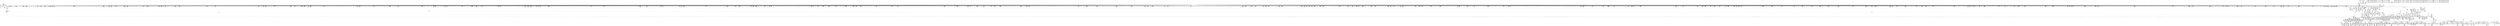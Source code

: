digraph {
	CE0x4ed4d60 [shape=record,shape=Mrecord,label="{CE0x4ed4d60|may_create:_return|*SummSink*}"]
	CE0x4ebfe20 [shape=record,shape=Mrecord,label="{CE0x4ebfe20|_ret_i32_%call,_!dbg_!27715|security/selinux/hooks.c,2779|*SummSink*}"]
	CE0x4f2ca10 [shape=record,shape=Mrecord,label="{CE0x4f2ca10|272:_i8*,_:_CRE_1311,1312_}"]
	CE0x4ec2360 [shape=record,shape=Mrecord,label="{CE0x4ec2360|selinux_inode_symlink:_dir|Function::selinux_inode_symlink&Arg::dir::}"]
	CE0x4f8abe0 [shape=record,shape=Mrecord,label="{CE0x4f8abe0|272:_i8*,_:_CRE_1671,1672_}"]
	CE0x4f15210 [shape=record,shape=Mrecord,label="{CE0x4f15210|40:_%struct.super_block*,_56:_i8*,_:_CRE_615,616_}"]
	CE0x4fa94e0 [shape=record,shape=Mrecord,label="{CE0x4fa94e0|i64*_getelementptr_inbounds_(_26_x_i64_,_26_x_i64_*___llvm_gcov_ctr217,_i64_0,_i64_12)|*Constant*|*SummSink*}"]
	CE0x4eb3660 [shape=record,shape=Mrecord,label="{CE0x4eb3660|may_create:_tmp7|security/selinux/hooks.c,1706|*SummSource*}"]
	CE0x4f9e6c0 [shape=record,shape=Mrecord,label="{CE0x4f9e6c0|i16_7|*Constant*|*SummSource*}"]
	CE0x4ed8620 [shape=record,shape=Mrecord,label="{CE0x4ed8620|may_create:_tmp13|security/selinux/hooks.c,1706}"]
	CE0x4f1a610 [shape=record,shape=Mrecord,label="{CE0x4f1a610|40:_%struct.super_block*,_56:_i8*,_:_CRE_870,871_}"]
	CE0x4f387a0 [shape=record,shape=Mrecord,label="{CE0x4f387a0|272:_i8*,_:_CRE_607,608_}"]
	CE0x4fc3310 [shape=record,shape=Mrecord,label="{CE0x4fc3310|may_create:_conv|security/selinux/hooks.c,1728|*SummSink*}"]
	CE0x4f35c10 [shape=record,shape=Mrecord,label="{CE0x4f35c10|272:_i8*,_:_CRE_566,567_}"]
	CE0x4ed8320 [shape=record,shape=Mrecord,label="{CE0x4ed8320|i64*_getelementptr_inbounds_(_26_x_i64_,_26_x_i64_*___llvm_gcov_ctr217,_i64_0,_i64_6)|*Constant*}"]
	CE0x4f90210 [shape=record,shape=Mrecord,label="{CE0x4f90210|272:_i8*,_:_CRE_2264,2268_|*MultipleSource*|*LoadInst*|security/selinux/hooks.c,1714|security/selinux/hooks.c,1714}"]
	CE0x4f8cc40 [shape=record,shape=Mrecord,label="{CE0x4f8cc40|272:_i8*,_:_CRE_1760,1764_|*MultipleSource*|*LoadInst*|security/selinux/hooks.c,1714|security/selinux/hooks.c,1714}"]
	CE0x4f213a0 [shape=record,shape=Mrecord,label="{CE0x4f213a0|may_create:_tmp22|*LoadInst*|security/selinux/hooks.c,1713}"]
	CE0x4f1c910 [shape=record,shape=Mrecord,label="{CE0x4f1c910|40:_%struct.super_block*,_56:_i8*,_:_CRE_898,899_}"]
	CE0x4ecdc10 [shape=record,shape=Mrecord,label="{CE0x4ecdc10|i8*_getelementptr_inbounds_(_45_x_i8_,_45_x_i8_*_.str12,_i32_0,_i32_0)|*Constant*}"]
	CE0x4eb3040 [shape=record,shape=Mrecord,label="{CE0x4eb3040|40:_%struct.super_block*,_56:_i8*,_:_CRE_48,56_|*MultipleSource*|Function::may_create&Arg::dir::|Function::selinux_inode_symlink&Arg::dir::|security/selinux/hooks.c,1713}"]
	CE0x4f39130 [shape=record,shape=Mrecord,label="{CE0x4f39130|272:_i8*,_:_CRE_616,617_}"]
	CE0x4f1ccd0 [shape=record,shape=Mrecord,label="{CE0x4f1ccd0|40:_%struct.super_block*,_56:_i8*,_:_CRE_901,902_}"]
	CE0x4efa7d0 [shape=record,shape=Mrecord,label="{CE0x4efa7d0|40:_%struct.super_block*,_56:_i8*,_:_CRE_448,456_|*MultipleSource*|Function::may_create&Arg::dir::|Function::selinux_inode_symlink&Arg::dir::|security/selinux/hooks.c,1713}"]
	CE0x4f15d50 [shape=record,shape=Mrecord,label="{CE0x4f15d50|40:_%struct.super_block*,_56:_i8*,_:_CRE_624,628_|*MultipleSource*|Function::may_create&Arg::dir::|Function::selinux_inode_symlink&Arg::dir::|security/selinux/hooks.c,1713}"]
	CE0x4fa0d80 [shape=record,shape=Mrecord,label="{CE0x4fa0d80|may_create:_tmp27|security/selinux/hooks.c,1716}"]
	CE0x4effc90 [shape=record,shape=Mrecord,label="{CE0x4effc90|40:_%struct.super_block*,_56:_i8*,_:_CRE_589,590_}"]
	CE0x4f0b820 [shape=record,shape=Mrecord,label="{CE0x4f0b820|VOIDTB_TE:_CE_205,206_}"]
	CE0x4f23180 [shape=record,shape=Mrecord,label="{CE0x4f23180|272:_i8*,_:_CRE_427,428_}"]
	CE0x4ee67b0 [shape=record,shape=Mrecord,label="{CE0x4ee67b0|40:_%struct.super_block*,_56:_i8*,_:_CRE_240,241_}"]
	CE0x4f3ace0 [shape=record,shape=Mrecord,label="{CE0x4f3ace0|272:_i8*,_:_CRE_680,696_|*MultipleSource*|*LoadInst*|security/selinux/hooks.c,1714|security/selinux/hooks.c,1714}"]
	CE0x4f8b9b0 [shape=record,shape=Mrecord,label="{CE0x4f8b9b0|272:_i8*,_:_CRE_1684,1685_}"]
	CE0x4f99610 [shape=record,shape=Mrecord,label="{CE0x4f99610|28:_i32,_:_CRE_184,192_|*MultipleSource*|*LoadInst*|security/selinux/hooks.c,1713|security/selinux/hooks.c,1713|security/selinux/hooks.c,1722}"]
	CE0x4f39570 [shape=record,shape=Mrecord,label="{CE0x4f39570|272:_i8*,_:_CRE_620,621_}"]
	CE0x4ee0b00 [shape=record,shape=Mrecord,label="{CE0x4ee0b00|40:_%struct.super_block*,_56:_i8*,_:_CRE_104,112_|*MultipleSource*|Function::may_create&Arg::dir::|Function::selinux_inode_symlink&Arg::dir::|security/selinux/hooks.c,1713}"]
	CE0x4f9e590 [shape=record,shape=Mrecord,label="{CE0x4f9e590|i16_7|*Constant*}"]
	CE0x4f9b1c0 [shape=record,shape=Mrecord,label="{CE0x4f9b1c0|may_create:_tobool15|security/selinux/hooks.c,1725}"]
	CE0x4f09730 [shape=record,shape=Mrecord,label="{CE0x4f09730|VOIDTB_TE:_CE_174,175_}"]
	CE0x4f8d550 [shape=record,shape=Mrecord,label="{CE0x4f8d550|272:_i8*,_:_CRE_1800,1804_|*MultipleSource*|*LoadInst*|security/selinux/hooks.c,1714|security/selinux/hooks.c,1714}"]
	CE0x4f32dd0 [shape=record,shape=Mrecord,label="{CE0x4f32dd0|272:_i8*,_:_CRE_336,344_|*MultipleSource*|*LoadInst*|security/selinux/hooks.c,1714|security/selinux/hooks.c,1714}"]
	CE0x4f2feb0 [shape=record,shape=Mrecord,label="{CE0x4f2feb0|272:_i8*,_:_CRE_128,132_|*MultipleSource*|*LoadInst*|security/selinux/hooks.c,1714|security/selinux/hooks.c,1714}"]
	CE0x4f8bf00 [shape=record,shape=Mrecord,label="{CE0x4f8bf00|272:_i8*,_:_CRE_1688,1696_|*MultipleSource*|*LoadInst*|security/selinux/hooks.c,1714|security/selinux/hooks.c,1714}"]
	CE0x4f1d6d0 [shape=record,shape=Mrecord,label="{CE0x4f1d6d0|40:_%struct.super_block*,_56:_i8*,_:_CRE_909,910_}"]
	CE0x4ec6b80 [shape=record,shape=Mrecord,label="{CE0x4ec6b80|40:_%struct.super_block*,_56:_i8*,_:_CRE_263,264_}"]
	CE0x4f15850 [shape=record,shape=Mrecord,label="{CE0x4f15850|40:_%struct.super_block*,_56:_i8*,_:_CRE_620,621_}"]
	CE0x4ef6a00 [shape=record,shape=Mrecord,label="{CE0x4ef6a00|40:_%struct.super_block*,_56:_i8*,_:_CRE_289,290_}"]
	CE0x4f953e0 [shape=record,shape=Mrecord,label="{CE0x4f953e0|28:_i32,_:_CRE_68,69_}"]
	CE0x4f9a010 [shape=record,shape=Mrecord,label="{CE0x4f9a010|may_create:_tmp29|security/selinux/hooks.c,1722|*SummSink*}"]
	CE0x4f1a390 [shape=record,shape=Mrecord,label="{CE0x4f1a390|40:_%struct.super_block*,_56:_i8*,_:_CRE_868,869_}"]
	CE0x4f9c2d0 [shape=record,shape=Mrecord,label="{CE0x4f9c2d0|may_create:_tmp30|security/selinux/hooks.c,1725|*SummSource*}"]
	CE0x4eaeb00 [shape=record,shape=Mrecord,label="{CE0x4eaeb00|i64*_getelementptr_inbounds_(_2_x_i64_,_2_x_i64_*___llvm_gcov_ctr223,_i64_0,_i64_1)|*Constant*|*SummSource*}"]
	CE0x4f235c0 [shape=record,shape=Mrecord,label="{CE0x4f235c0|272:_i8*,_:_CRE_431,432_}"]
	CE0x4f16160 [shape=record,shape=Mrecord,label="{CE0x4f16160|40:_%struct.super_block*,_56:_i8*,_:_CRE_648,656_|*MultipleSource*|Function::may_create&Arg::dir::|Function::selinux_inode_symlink&Arg::dir::|security/selinux/hooks.c,1713}"]
	CE0x4ebf540 [shape=record,shape=Mrecord,label="{CE0x4ebf540|may_create:_if.end|*SummSink*}"]
	CE0x4edaf20 [shape=record,shape=Mrecord,label="{CE0x4edaf20|may_create:_land.lhs.true2|*SummSource*}"]
	CE0x4f1c050 [shape=record,shape=Mrecord,label="{CE0x4f1c050|40:_%struct.super_block*,_56:_i8*,_:_CRE_891,892_}"]
	CE0x4efc3c0 [shape=record,shape=Mrecord,label="{CE0x4efc3c0|40:_%struct.super_block*,_56:_i8*,_:_CRE_487,488_}"]
	CE0x4f98750 [shape=record,shape=Mrecord,label="{CE0x4f98750|28:_i32,_:_CRE_118,119_}"]
	CE0x4ed78a0 [shape=record,shape=Mrecord,label="{CE0x4ed78a0|i64_0|*Constant*|*SummSource*}"]
	CE0x4f1d090 [shape=record,shape=Mrecord,label="{CE0x4f1d090|40:_%struct.super_block*,_56:_i8*,_:_CRE_904,905_}"]
	CE0x4f89260 [shape=record,shape=Mrecord,label="{CE0x4f89260|272:_i8*,_:_CRE_1647,1648_}"]
	CE0x4f15c10 [shape=record,shape=Mrecord,label="{CE0x4f15c10|40:_%struct.super_block*,_56:_i8*,_:_CRE_623,624_}"]
	CE0x4eff650 [shape=record,shape=Mrecord,label="{CE0x4eff650|40:_%struct.super_block*,_56:_i8*,_:_CRE_584,585_}"]
	CE0x4f34330 [shape=record,shape=Mrecord,label="{CE0x4f34330|272:_i8*,_:_CRE_400,401_}"]
	CE0x4ec4380 [shape=record,shape=Mrecord,label="{CE0x4ec4380|may_create:_dir|Function::may_create&Arg::dir::|*SummSink*}"]
	CE0x4ec7a80 [shape=record,shape=Mrecord,label="{CE0x4ec7a80|40:_%struct.super_block*,_56:_i8*,_:_CRE_275,276_}"]
	CE0x4f070f0 [shape=record,shape=Mrecord,label="{CE0x4f070f0|i64*_getelementptr_inbounds_(_26_x_i64_,_26_x_i64_*___llvm_gcov_ctr217,_i64_0,_i64_8)|*Constant*|*SummSource*}"]
	CE0x4f0ea80 [shape=record,shape=Mrecord,label="{CE0x4f0ea80|VOIDTB_TE:_CE_313,314_}"]
	CE0x4f1b290 [shape=record,shape=Mrecord,label="{CE0x4f1b290|40:_%struct.super_block*,_56:_i8*,_:_CRE_880,881_}"]
	CE0x4f0d7b0 [shape=record,shape=Mrecord,label="{CE0x4f0d7b0|VOIDTB_TE:_CE_280,288_|*MultipleSource*|Function::may_create&Arg::dentry::|Function::selinux_inode_symlink&Arg::dentry::|security/selinux/hooks.c,1730}"]
	CE0x4ee5960 [shape=record,shape=Mrecord,label="{CE0x4ee5960|40:_%struct.super_block*,_56:_i8*,_:_CRE_197,198_}"]
	CE0x4fd8a90 [shape=record,shape=Mrecord,label="{CE0x4fd8a90|i64*_getelementptr_inbounds_(_26_x_i64_,_26_x_i64_*___llvm_gcov_ctr217,_i64_0,_i64_19)|*Constant*}"]
	CE0x4fc41c0 [shape=record,shape=Mrecord,label="{CE0x4fc41c0|VOIDTB_TE:_CE_24,40_|*MultipleSource*|Function::may_create&Arg::dentry::|Function::selinux_inode_symlink&Arg::dentry::|security/selinux/hooks.c,1730}"]
	CE0x4f9c710 [shape=record,shape=Mrecord,label="{CE0x4f9c710|may_create:_tmp31|security/selinux/hooks.c,1725}"]
	CE0x4f9cc80 [shape=record,shape=Mrecord,label="{CE0x4f9cc80|may_create:_tmp32|security/selinux/hooks.c,1725}"]
	CE0x4eca490 [shape=record,shape=Mrecord,label="{CE0x4eca490|i64_5|*Constant*|*SummSource*}"]
	CE0x4f99810 [shape=record,shape=Mrecord,label="{CE0x4f99810|28:_i32,_:_CRE_192,196_|*MultipleSource*|*LoadInst*|security/selinux/hooks.c,1713|security/selinux/hooks.c,1713|security/selinux/hooks.c,1722}"]
	CE0x4f1b8d0 [shape=record,shape=Mrecord,label="{CE0x4f1b8d0|40:_%struct.super_block*,_56:_i8*,_:_CRE_885,886_}"]
	CE0x4fe9d50 [shape=record,shape=Mrecord,label="{CE0x4fe9d50|get_current:_bb|*SummSink*}"]
	CE0x4fa0ef0 [shape=record,shape=Mrecord,label="{CE0x4fa0ef0|may_create:_tmp27|security/selinux/hooks.c,1716|*SummSource*}"]
	CE0x4f86f70 [shape=record,shape=Mrecord,label="{CE0x4f86f70|272:_i8*,_:_CRE_1608,1612_|*MultipleSource*|*LoadInst*|security/selinux/hooks.c,1714|security/selinux/hooks.c,1714}"]
	CE0x4f9df10 [shape=record,shape=Mrecord,label="{CE0x4f9df10|avc_has_perm:_ssid|Function::avc_has_perm&Arg::ssid::|*SummSink*}"]
	CE0x4fbc2b0 [shape=record,shape=Mrecord,label="{CE0x4fbc2b0|may_create:_tmp45|security/selinux/hooks.c,1728|*SummSink*}"]
	CE0x4f29a20 [shape=record,shape=Mrecord,label="{CE0x4f29a20|272:_i8*,_:_CRE_1247,1248_}"]
	CE0x4f96ae0 [shape=record,shape=Mrecord,label="{CE0x4f96ae0|28:_i32,_:_CRE_91,92_}"]
	CE0x4ee3310 [shape=record,shape=Mrecord,label="{CE0x4ee3310|40:_%struct.super_block*,_56:_i8*,_:_CRE_195,196_}"]
	CE0x4fc4230 [shape=record,shape=Mrecord,label="{CE0x4fc4230|may_create:_d_name|security/selinux/hooks.c,1730}"]
	CE0x4efd010 [shape=record,shape=Mrecord,label="{CE0x4efd010|40:_%struct.super_block*,_56:_i8*,_:_CRE_520,528_|*MultipleSource*|Function::may_create&Arg::dir::|Function::selinux_inode_symlink&Arg::dir::|security/selinux/hooks.c,1713}"]
	CE0x4ef9150 [shape=record,shape=Mrecord,label="{CE0x4ef9150|40:_%struct.super_block*,_56:_i8*,_:_CRE_360,376_|*MultipleSource*|Function::may_create&Arg::dir::|Function::selinux_inode_symlink&Arg::dir::|security/selinux/hooks.c,1713}"]
	CE0x4fa1fc0 [shape=record,shape=Mrecord,label="{CE0x4fa1fc0|may_create:_type|security/selinux/hooks.c,1719|*SummSink*}"]
	CE0x4f34770 [shape=record,shape=Mrecord,label="{CE0x4f34770|272:_i8*,_:_CRE_404,405_}"]
	CE0x4f952e0 [shape=record,shape=Mrecord,label="{CE0x4f952e0|28:_i32,_:_CRE_67,68_}"]
	CE0x4f11420 [shape=record,shape=Mrecord,label="{CE0x4f11420|272:_i8*,_:_CRE_1339,1340_}"]
	CE0x4f29090 [shape=record,shape=Mrecord,label="{CE0x4f29090|272:_i8*,_:_CRE_1238,1239_}"]
	CE0x4ed2720 [shape=record,shape=Mrecord,label="{CE0x4ed2720|40:_%struct.super_block*,_56:_i8*,_:_CRE_147,148_}"]
	CE0x4f9bb80 [shape=record,shape=Mrecord,label="{CE0x4f9bb80|i64_11|*Constant*}"]
	CE0x4efb0d0 [shape=record,shape=Mrecord,label="{CE0x4efb0d0|40:_%struct.super_block*,_56:_i8*,_:_CRE_473,474_}"]
	CE0x4fbbfc0 [shape=record,shape=Mrecord,label="{CE0x4fbbfc0|may_create:_tmp45|security/selinux/hooks.c,1728}"]
	CE0x4f89370 [shape=record,shape=Mrecord,label="{CE0x4f89370|272:_i8*,_:_CRE_1648,1649_}"]
	CE0x4f2f040 [shape=record,shape=Mrecord,label="{CE0x4f2f040|272:_i8*,_:_CRE_64,72_|*MultipleSource*|*LoadInst*|security/selinux/hooks.c,1714|security/selinux/hooks.c,1714}"]
	CE0x4f87c10 [shape=record,shape=Mrecord,label="{CE0x4f87c10|272:_i8*,_:_CRE_1626,1627_}"]
	CE0x4f16a60 [shape=record,shape=Mrecord,label="{CE0x4f16a60|40:_%struct.super_block*,_56:_i8*,_:_CRE_680,684_|*MultipleSource*|Function::may_create&Arg::dir::|Function::selinux_inode_symlink&Arg::dir::|security/selinux/hooks.c,1713}"]
	CE0x4f0a720 [shape=record,shape=Mrecord,label="{CE0x4f0a720|VOIDTB_TE:_CE_189,190_}"]
	CE0x4eb5080 [shape=record,shape=Mrecord,label="{CE0x4eb5080|40:_%struct.super_block*,_56:_i8*,_:_CRE_562,563_}"]
	CE0x4f295e0 [shape=record,shape=Mrecord,label="{CE0x4f295e0|272:_i8*,_:_CRE_1243,1244_}"]
	CE0x4eb4810 [shape=record,shape=Mrecord,label="{CE0x4eb4810|40:_%struct.super_block*,_56:_i8*,_:_CRE_555,556_}"]
	CE0x4eb8780 [shape=record,shape=Mrecord,label="{CE0x4eb8780|28:_i32,_:_CRE_40,44_|*MultipleSource*|*LoadInst*|security/selinux/hooks.c,1713|security/selinux/hooks.c,1713|security/selinux/hooks.c,1722}"]
	CE0x4ecfb30 [shape=record,shape=Mrecord,label="{CE0x4ecfb30|COLLAPSED:_GCMRE___llvm_gcov_ctr217_internal_global_26_x_i64_zeroinitializer:_elem_0:default:}"]
	CE0x4f0f1f0 [shape=record,shape=Mrecord,label="{CE0x4f0f1f0|may_create:_call22|security/selinux/hooks.c,1729}"]
	CE0x4ee0e80 [shape=record,shape=Mrecord,label="{CE0x4ee0e80|40:_%struct.super_block*,_56:_i8*,_:_CRE_120,128_|*MultipleSource*|Function::may_create&Arg::dir::|Function::selinux_inode_symlink&Arg::dir::|security/selinux/hooks.c,1713}"]
	CE0x4ed7790 [shape=record,shape=Mrecord,label="{CE0x4ed7790|i64_0|*Constant*}"]
	CE0x4fefe50 [shape=record,shape=Mrecord,label="{CE0x4fefe50|i16_5|*Constant*|*SummSink*}"]
	CE0x4f0c2c0 [shape=record,shape=Mrecord,label="{CE0x4f0c2c0|VOIDTB_TE:_CE_215,216_}"]
	CE0x4f32fa0 [shape=record,shape=Mrecord,label="{CE0x4f32fa0|272:_i8*,_:_CRE_344,352_|*MultipleSource*|*LoadInst*|security/selinux/hooks.c,1714|security/selinux/hooks.c,1714}"]
	CE0x4f155d0 [shape=record,shape=Mrecord,label="{CE0x4f155d0|40:_%struct.super_block*,_56:_i8*,_:_CRE_618,619_}"]
	CE0x4f91b70 [shape=record,shape=Mrecord,label="{CE0x4f91b70|may_create:_tmp59|security/selinux/hooks.c,1736|*SummSink*}"]
	CE0x4f11310 [shape=record,shape=Mrecord,label="{CE0x4f11310|272:_i8*,_:_CRE_1338,1339_}"]
	CE0x4ef7e00 [shape=record,shape=Mrecord,label="{CE0x4ef7e00|40:_%struct.super_block*,_56:_i8*,_:_CRE_305,306_}"]
	CE0x4ef8800 [shape=record,shape=Mrecord,label="{CE0x4ef8800|40:_%struct.super_block*,_56:_i8*,_:_CRE_320,328_|*MultipleSource*|Function::may_create&Arg::dir::|Function::selinux_inode_symlink&Arg::dir::|security/selinux/hooks.c,1713}"]
	CE0x4ebc1f0 [shape=record,shape=Mrecord,label="{CE0x4ebc1f0|may_create:_if.then24}"]
	CE0x4f97cb0 [shape=record,shape=Mrecord,label="{CE0x4f97cb0|28:_i32,_:_CRE_108,109_}"]
	CE0x4f0ce70 [shape=record,shape=Mrecord,label="{CE0x4f0ce70|VOIDTB_TE:_CE_240,248_|*MultipleSource*|Function::may_create&Arg::dentry::|Function::selinux_inode_symlink&Arg::dentry::|security/selinux/hooks.c,1730}"]
	CE0x4f905b0 [shape=record,shape=Mrecord,label="{CE0x4f905b0|may_create:_tmp25|security/selinux/hooks.c,1714|*SummSource*}"]
	CE0x4f3c1f0 [shape=record,shape=Mrecord,label="{CE0x4f3c1f0|272:_i8*,_:_CRE_1214,1215_}"]
	CE0x4fa9d20 [shape=record,shape=Mrecord,label="{CE0x4fa9d20|may_create:_tmp35|security/selinux/hooks.c,1726|*SummSource*}"]
	CE0x4f28a30 [shape=record,shape=Mrecord,label="{CE0x4f28a30|272:_i8*,_:_CRE_1232,1233_}"]
	CE0x4fd87a0 [shape=record,shape=Mrecord,label="{CE0x4fd87a0|may_create:_tmp51|security/selinux/hooks.c,1732}"]
	CE0x4ee2050 [shape=record,shape=Mrecord,label="{CE0x4ee2050|40:_%struct.super_block*,_56:_i8*,_:_CRE_170,171_}"]
	CE0x4ed9670 [shape=record,shape=Mrecord,label="{CE0x4ed9670|COLLAPSED:_CMRE:_elem_0::|security/selinux/hooks.c,1706}"]
	CE0x4f0c0a0 [shape=record,shape=Mrecord,label="{CE0x4f0c0a0|VOIDTB_TE:_CE_213,214_}"]
	CE0x4f1ed50 [shape=record,shape=Mrecord,label="{CE0x4f1ed50|40:_%struct.super_block*,_56:_i8*,_:_CRE_927,928_}"]
	CE0x4ed9e50 [shape=record,shape=Mrecord,label="{CE0x4ed9e50|may_create:_tmp21|security/selinux/hooks.c,1706|*SummSource*}"]
	CE0x4f1bb50 [shape=record,shape=Mrecord,label="{CE0x4f1bb50|40:_%struct.super_block*,_56:_i8*,_:_CRE_887,888_}"]
	CE0x4eb7070 [shape=record,shape=Mrecord,label="{CE0x4eb7070|may_create:_lor.lhs.false|*SummSource*}"]
	CE0x4f24c10 [shape=record,shape=Mrecord,label="{CE0x4f24c10|272:_i8*,_:_CRE_452,453_}"]
	CE0x4ef6f00 [shape=record,shape=Mrecord,label="{CE0x4ef6f00|40:_%struct.super_block*,_56:_i8*,_:_CRE_293,294_}"]
	CE0x4f37bf0 [shape=record,shape=Mrecord,label="{CE0x4f37bf0|272:_i8*,_:_CRE_596,597_}"]
	CE0x4ef7b80 [shape=record,shape=Mrecord,label="{CE0x4ef7b80|40:_%struct.super_block*,_56:_i8*,_:_CRE_303,304_}"]
	CE0x4ee1810 [shape=record,shape=Mrecord,label="{CE0x4ee1810|40:_%struct.super_block*,_56:_i8*,_:_CRE_159,160_}"]
	CE0x4fd7080 [shape=record,shape=Mrecord,label="{CE0x4fd7080|i64_21|*Constant*}"]
	CE0x4ecaec0 [shape=record,shape=Mrecord,label="{CE0x4ecaec0|may_create:_dentry12|security/selinux/hooks.c,1720|*SummSource*}"]
	CE0x4f35800 [shape=record,shape=Mrecord,label="{CE0x4f35800|272:_i8*,_:_CRE_40,48_|*MultipleSource*|*LoadInst*|security/selinux/hooks.c,1714|security/selinux/hooks.c,1714}"]
	CE0x4f06070 [shape=record,shape=Mrecord,label="{CE0x4f06070|i32_(i32,_i32,_i16,_i32,_%struct.common_audit_data*)*_bitcast_(i32_(i32,_i32,_i16,_i32,_%struct.common_audit_data.495*)*_avc_has_perm_to_i32_(i32,_i32,_i16,_i32,_%struct.common_audit_data*)*)|*Constant*|*SummSource*}"]
	CE0x4f8ec30 [shape=record,shape=Mrecord,label="{CE0x4f8ec30|272:_i8*,_:_CRE_1878,1879_}"]
	CE0x4ecb2f0 [shape=record,shape=Mrecord,label="{CE0x4ecb2f0|may_create:_tmp9|security/selinux/hooks.c,1706|*SummSource*}"]
	CE0x4f969e0 [shape=record,shape=Mrecord,label="{CE0x4f969e0|28:_i32,_:_CRE_90,91_}"]
	CE0x4f9ca00 [shape=record,shape=Mrecord,label="{CE0x4f9ca00|may_create:_tmp31|security/selinux/hooks.c,1725|*SummSink*}"]
	CE0x4fbf890 [shape=record,shape=Mrecord,label="{CE0x4fbf890|VOIDTB_TE:_CE_96,104_|*MultipleSource*|Function::may_create&Arg::dentry::|Function::selinux_inode_symlink&Arg::dentry::|security/selinux/hooks.c,1730}"]
	CE0x4f8b680 [shape=record,shape=Mrecord,label="{CE0x4f8b680|272:_i8*,_:_CRE_1681,1682_}"]
	CE0x4f23b10 [shape=record,shape=Mrecord,label="{CE0x4f23b10|272:_i8*,_:_CRE_436,437_}"]
	CE0x4f25fe0 [shape=record,shape=Mrecord,label="{CE0x4f25fe0|272:_i8*,_:_CRE_496,504_|*MultipleSource*|*LoadInst*|security/selinux/hooks.c,1714|security/selinux/hooks.c,1714}"]
	CE0x4f1d950 [shape=record,shape=Mrecord,label="{CE0x4f1d950|40:_%struct.super_block*,_56:_i8*,_:_CRE_911,912_}"]
	CE0x4f256b0 [shape=record,shape=Mrecord,label="{CE0x4f256b0|272:_i8*,_:_CRE_462,463_}"]
	CE0x4f877d0 [shape=record,shape=Mrecord,label="{CE0x4f877d0|272:_i8*,_:_CRE_1622,1623_}"]
	CE0x4f8ed40 [shape=record,shape=Mrecord,label="{CE0x4f8ed40|272:_i8*,_:_CRE_1879,1880_}"]
	CE0x4ebfcc0 [shape=record,shape=Mrecord,label="{CE0x4ebfcc0|_ret_i32_%call,_!dbg_!27715|security/selinux/hooks.c,2779|*SummSource*}"]
	CE0x4f06150 [shape=record,shape=Mrecord,label="{CE0x4f06150|i32_(i32,_i32,_i16,_i32,_%struct.common_audit_data*)*_bitcast_(i32_(i32,_i32,_i16,_i32,_%struct.common_audit_data.495*)*_avc_has_perm_to_i32_(i32,_i32,_i16,_i32,_%struct.common_audit_data*)*)|*Constant*|*SummSink*}"]
	CE0x4f24280 [shape=record,shape=Mrecord,label="{CE0x4f24280|272:_i8*,_:_CRE_443,444_}"]
	CE0x4f97fe0 [shape=record,shape=Mrecord,label="{CE0x4f97fe0|28:_i32,_:_CRE_111,112_}"]
	CE0x4ecc310 [shape=record,shape=Mrecord,label="{CE0x4ecc310|may_create:_tmp4|security/selinux/hooks.c,1706|*SummSource*}"]
	CE0x4fc0630 [shape=record,shape=Mrecord,label="{CE0x4fc0630|i32_4|*Constant*}"]
	CE0x4f121f0 [shape=record,shape=Mrecord,label="{CE0x4f121f0|272:_i8*,_:_CRE_1352,1353_}"]
	CE0x4f97760 [shape=record,shape=Mrecord,label="{CE0x4f97760|28:_i32,_:_CRE_103,104_}"]
	CE0x4ee1750 [shape=record,shape=Mrecord,label="{CE0x4ee1750|40:_%struct.super_block*,_56:_i8*,_:_CRE_158,159_}"]
	CE0x4f91880 [shape=record,shape=Mrecord,label="{CE0x4f91880|may_create:_tmp59|security/selinux/hooks.c,1736}"]
	CE0x4ed21c0 [shape=record,shape=Mrecord,label="{CE0x4ed21c0|40:_%struct.super_block*,_56:_i8*,_:_CRE_139,140_}"]
	CE0x4f150d0 [shape=record,shape=Mrecord,label="{CE0x4f150d0|40:_%struct.super_block*,_56:_i8*,_:_CRE_614,615_}"]
	CE0x4f2c7f0 [shape=record,shape=Mrecord,label="{CE0x4f2c7f0|272:_i8*,_:_CRE_1309,1310_}"]
	CE0x4f34550 [shape=record,shape=Mrecord,label="{CE0x4f34550|272:_i8*,_:_CRE_402,403_}"]
	CE0x4ee3ef0 [shape=record,shape=Mrecord,label="{CE0x4ee3ef0|GLOBAL:_current_task|Global_var:current_task|*SummSink*}"]
	CE0x4f1f250 [shape=record,shape=Mrecord,label="{CE0x4f1f250|40:_%struct.super_block*,_56:_i8*,_:_CRE_931,932_}"]
	CE0x4f1d590 [shape=record,shape=Mrecord,label="{CE0x4f1d590|40:_%struct.super_block*,_56:_i8*,_:_CRE_908,909_}"]
	CE0x4f2b290 [shape=record,shape=Mrecord,label="{CE0x4f2b290|272:_i8*,_:_CRE_1270,1271_}"]
	CE0x4ef72c0 [shape=record,shape=Mrecord,label="{CE0x4ef72c0|40:_%struct.super_block*,_56:_i8*,_:_CRE_296,297_}"]
	CE0x4f85d30 [shape=record,shape=Mrecord,label="{CE0x4f85d30|272:_i8*,_:_CRE_1374,1375_}"]
	CE0x4f21e60 [shape=record,shape=Mrecord,label="{CE0x4f21e60|272:_i8*,_:_CRE_409,410_}"]
	CE0x4f0dde0 [shape=record,shape=Mrecord,label="{CE0x4f0dde0|VOIDTB_TE:_CE_304,305_}"]
	CE0x4f07bd0 [shape=record,shape=Mrecord,label="{CE0x4f07bd0|i32_78|*Constant*}"]
	CE0x4f08070 [shape=record,shape=Mrecord,label="{CE0x4f08070|may_create:_cred|security/selinux/hooks.c,1706|*SummSource*}"]
	CE0x4edc920 [shape=record,shape=Mrecord,label="{CE0x4edc920|may_create:_do.body}"]
	CE0x4f92e10 [shape=record,shape=Mrecord,label="{CE0x4f92e10|may_create:_tmp61|security/selinux/hooks.c,1737|*SummSource*}"]
	CE0x4f31bb0 [shape=record,shape=Mrecord,label="{CE0x4f31bb0|272:_i8*,_:_CRE_264,268_|*MultipleSource*|*LoadInst*|security/selinux/hooks.c,1714|security/selinux/hooks.c,1714}"]
	CE0x4f1a9d0 [shape=record,shape=Mrecord,label="{CE0x4f1a9d0|40:_%struct.super_block*,_56:_i8*,_:_CRE_873,874_}"]
	CE0x4f8dac0 [shape=record,shape=Mrecord,label="{CE0x4f8dac0|272:_i8*,_:_CRE_1824,1828_|*MultipleSource*|*LoadInst*|security/selinux/hooks.c,1714|security/selinux/hooks.c,1714}"]
	CE0x4fbb770 [shape=record,shape=Mrecord,label="{CE0x4fbb770|may_create:_tmp43|security/selinux/hooks.c,1728|*SummSource*}"]
	CE0x4f2e870 [shape=record,shape=Mrecord,label="{CE0x4f2e870|may_create:_i_sb|security/selinux/hooks.c,1714|*SummSource*}"]
	CE0x4ee0780 [shape=record,shape=Mrecord,label="{CE0x4ee0780|40:_%struct.super_block*,_56:_i8*,_:_CRE_88,96_|*MultipleSource*|Function::may_create&Arg::dir::|Function::selinux_inode_symlink&Arg::dir::|security/selinux/hooks.c,1713}"]
	CE0x4f2ab20 [shape=record,shape=Mrecord,label="{CE0x4f2ab20|272:_i8*,_:_CRE_1263,1264_}"]
	CE0x4f042f0 [shape=record,shape=Mrecord,label="{CE0x4f042f0|may_create:_tmp6|security/selinux/hooks.c,1706}"]
	CE0x4f2a190 [shape=record,shape=Mrecord,label="{CE0x4f2a190|272:_i8*,_:_CRE_1254,1255_}"]
	CE0x4f896a0 [shape=record,shape=Mrecord,label="{CE0x4f896a0|272:_i8*,_:_CRE_1651,1652_}"]
	CE0x4fab730 [shape=record,shape=Mrecord,label="{CE0x4fab730|i64_14|*Constant*|*SummSource*}"]
	CE0x4eb97e0 [shape=record,shape=Mrecord,label="{CE0x4eb97e0|may_create:_lor.lhs.false|*SummSink*}"]
	CE0x4f36e20 [shape=record,shape=Mrecord,label="{CE0x4f36e20|272:_i8*,_:_CRE_583,584_}"]
	CE0x4f8d380 [shape=record,shape=Mrecord,label="{CE0x4f8d380|272:_i8*,_:_CRE_1792,1800_|*MultipleSource*|*LoadInst*|security/selinux/hooks.c,1714|security/selinux/hooks.c,1714}"]
	CE0x4f110b0 [shape=record,shape=Mrecord,label="{CE0x4f110b0|may_create:_tmp55|security/selinux/hooks.c,1735}"]
	CE0x4f2db10 [shape=record,shape=Mrecord,label="{CE0x4f2db10|272:_i8*,_:_CRE_1327,1328_}"]
	CE0x4f22900 [shape=record,shape=Mrecord,label="{CE0x4f22900|272:_i8*,_:_CRE_419,420_}"]
	CE0x4ebdf30 [shape=record,shape=Mrecord,label="{CE0x4ebdf30|get_current:_tmp1|*SummSink*}"]
	CE0x4ee21d0 [shape=record,shape=Mrecord,label="{CE0x4ee21d0|40:_%struct.super_block*,_56:_i8*,_:_CRE_172,173_}"]
	CE0x4ebcaf0 [shape=record,shape=Mrecord,label="{CE0x4ebcaf0|i64_1|*Constant*|*SummSource*}"]
	CE0x4fc4000 [shape=record,shape=Mrecord,label="{CE0x4fc4000|i64_16|*Constant*|*SummSink*}"]
	CE0x4f22a10 [shape=record,shape=Mrecord,label="{CE0x4f22a10|272:_i8*,_:_CRE_420,421_}"]
	CE0x4fd72a0 [shape=record,shape=Mrecord,label="{CE0x4fd72a0|may_create:_tmp56|security/selinux/hooks.c,1736}"]
	CE0x4ee1f90 [shape=record,shape=Mrecord,label="{CE0x4ee1f90|40:_%struct.super_block*,_56:_i8*,_:_CRE_169,170_}"]
	CE0x4f36af0 [shape=record,shape=Mrecord,label="{CE0x4f36af0|272:_i8*,_:_CRE_580,581_}"]
	CE0x4f87f40 [shape=record,shape=Mrecord,label="{CE0x4f87f40|272:_i8*,_:_CRE_1629,1630_}"]
	CE0x4ee3ab0 [shape=record,shape=Mrecord,label="{CE0x4ee3ab0|GLOBAL:_current_task|Global_var:current_task|*SummSource*}"]
	CE0x4fa8550 [shape=record,shape=Mrecord,label="{CE0x4fa8550|0:_i32,_4:_i32,_8:_i32,_12:_i32,_:_CMRE_4,8_|*MultipleSource*|security/selinux/hooks.c,1706|security/selinux/hooks.c,1706|security/selinux/hooks.c,1716}"]
	CE0x4f0cf80 [shape=record,shape=Mrecord,label="{CE0x4f0cf80|VOIDTB_TE:_CE_248,256_|*MultipleSource*|Function::may_create&Arg::dentry::|Function::selinux_inode_symlink&Arg::dentry::|security/selinux/hooks.c,1730}"]
	CE0x4f22b20 [shape=record,shape=Mrecord,label="{CE0x4f22b20|272:_i8*,_:_CRE_421,422_}"]
	CE0x4f86830 [shape=record,shape=Mrecord,label="{CE0x4f86830|272:_i8*,_:_CRE_1584,1592_|*MultipleSource*|*LoadInst*|security/selinux/hooks.c,1714|security/selinux/hooks.c,1714}"]
	CE0x4f2b5c0 [shape=record,shape=Mrecord,label="{CE0x4f2b5c0|272:_i8*,_:_CRE_1273,1274_}"]
	CE0x4f97ed0 [shape=record,shape=Mrecord,label="{CE0x4f97ed0|28:_i32,_:_CRE_110,111_}"]
	CE0x4f8b020 [shape=record,shape=Mrecord,label="{CE0x4f8b020|272:_i8*,_:_CRE_1675,1676_}"]
	CE0x4eadc10 [shape=record,shape=Mrecord,label="{CE0x4eadc10|selinux_inode_symlink:_call|security/selinux/hooks.c,2779|*SummSink*}"]
	CE0x4eda640 [shape=record,shape=Mrecord,label="{CE0x4eda640|40:_%struct.super_block*,_56:_i8*,_:_CRE_0,2_|*MultipleSource*|Function::may_create&Arg::dir::|Function::selinux_inode_symlink&Arg::dir::|security/selinux/hooks.c,1713}"]
	CE0x4fbe3f0 [shape=record,shape=Mrecord,label="{CE0x4fbe3f0|VOIDTB_TE:_CE_56,64_|*MultipleSource*|Function::may_create&Arg::dentry::|Function::selinux_inode_symlink&Arg::dentry::|security/selinux/hooks.c,1730}"]
	CE0x4f388b0 [shape=record,shape=Mrecord,label="{CE0x4f388b0|272:_i8*,_:_CRE_608,609_}"]
	CE0x4fda010 [shape=record,shape=Mrecord,label="{CE0x4fda010|i64_17|*Constant*|*SummSink*}"]
	CE0x4f10190 [shape=record,shape=Mrecord,label="{CE0x4f10190|i64*_getelementptr_inbounds_(_26_x_i64_,_26_x_i64_*___llvm_gcov_ctr217,_i64_0,_i64_20)|*Constant*}"]
	CE0x4f07080 [shape=record,shape=Mrecord,label="{CE0x4f07080|i64*_getelementptr_inbounds_(_26_x_i64_,_26_x_i64_*___llvm_gcov_ctr217,_i64_0,_i64_8)|*Constant*}"]
	CE0x4f3c8e0 [shape=record,shape=Mrecord,label="{CE0x4f3c8e0|272:_i8*,_:_CRE_0,8_|*MultipleSource*|*LoadInst*|security/selinux/hooks.c,1714|security/selinux/hooks.c,1714}"]
	CE0x4f18a20 [shape=record,shape=Mrecord,label="{CE0x4f18a20|40:_%struct.super_block*,_56:_i8*,_:_CRE_800,804_|*MultipleSource*|Function::may_create&Arg::dir::|Function::selinux_inode_symlink&Arg::dir::|security/selinux/hooks.c,1713}"]
	CE0x4f1b010 [shape=record,shape=Mrecord,label="{CE0x4f1b010|40:_%struct.super_block*,_56:_i8*,_:_CRE_878,879_}"]
	CE0x4f925c0 [shape=record,shape=Mrecord,label="{CE0x4f925c0|may_create:_tmp60|security/selinux/hooks.c,1737|*SummSink*}"]
	CE0x4f2a7f0 [shape=record,shape=Mrecord,label="{CE0x4f2a7f0|272:_i8*,_:_CRE_1260,1261_}"]
	CE0x4f20760 [shape=record,shape=Mrecord,label="{CE0x4f20760|40:_%struct.super_block*,_56:_i8*,_:_CRE_979,980_}"]
	"CONST[source:1(input),value:2(dynamic)][purpose:{object}]"
	CE0x4f857e0 [shape=record,shape=Mrecord,label="{CE0x4f857e0|272:_i8*,_:_CRE_1369,1370_}"]
	CE0x4f87b00 [shape=record,shape=Mrecord,label="{CE0x4f87b00|272:_i8*,_:_CRE_1625,1626_}"]
	CE0x4f8f560 [shape=record,shape=Mrecord,label="{CE0x4f8f560|272:_i8*,_:_CRE_1920,1928_|*MultipleSource*|*LoadInst*|security/selinux/hooks.c,1714|security/selinux/hooks.c,1714}"]
	CE0x4f255a0 [shape=record,shape=Mrecord,label="{CE0x4f255a0|272:_i8*,_:_CRE_461,462_}"]
	CE0x4eb4370 [shape=record,shape=Mrecord,label="{CE0x4eb4370|may_create:_call4|security/selinux/hooks.c,1706|*SummSource*}"]
	CE0x4f09840 [shape=record,shape=Mrecord,label="{CE0x4f09840|VOIDTB_TE:_CE_175,176_}"]
	CE0x4fd6ee0 [shape=record,shape=Mrecord,label="{CE0x4fd6ee0|i64_22|*Constant*|*SummSink*}"]
	CE0x4f38030 [shape=record,shape=Mrecord,label="{CE0x4f38030|272:_i8*,_:_CRE_600,601_}"]
	CE0x4f1c7d0 [shape=record,shape=Mrecord,label="{CE0x4f1c7d0|40:_%struct.super_block*,_56:_i8*,_:_CRE_897,898_}"]
	CE0x4ee78a0 [shape=record,shape=Mrecord,label="{CE0x4ee78a0|40:_%struct.super_block*,_56:_i8*,_:_CRE_256,257_}"]
	CE0x4f35e30 [shape=record,shape=Mrecord,label="{CE0x4f35e30|272:_i8*,_:_CRE_568,569_}"]
	CE0x4f9b9e0 [shape=record,shape=Mrecord,label="{CE0x4f9b9e0|i64_10|*Constant*|*SummSink*}"]
	CE0x4f3bd30 [shape=record,shape=Mrecord,label="{CE0x4f3bd30|272:_i8*,_:_CRE_1210,1211_}"]
	CE0x4f2e390 [shape=record,shape=Mrecord,label="{CE0x4f2e390|272:_i8*,_:_CRE_1335,1336_}"]
	CE0x4eff8d0 [shape=record,shape=Mrecord,label="{CE0x4eff8d0|40:_%struct.super_block*,_56:_i8*,_:_CRE_586,587_}"]
	CE0x4f14810 [shape=record,shape=Mrecord,label="{CE0x4f14810|40:_%struct.super_block*,_56:_i8*,_:_CRE_607,608_}"]
	CE0x4f1ce10 [shape=record,shape=Mrecord,label="{CE0x4f1ce10|40:_%struct.super_block*,_56:_i8*,_:_CRE_902,903_}"]
	CE0x4efe750 [shape=record,shape=Mrecord,label="{CE0x4efe750|40:_%struct.super_block*,_56:_i8*,_:_CRE_572,573_}"]
	CE0x4f1cb90 [shape=record,shape=Mrecord,label="{CE0x4f1cb90|40:_%struct.super_block*,_56:_i8*,_:_CRE_900,901_}"]
	CE0x4fd6240 [shape=record,shape=Mrecord,label="{CE0x4fd6240|may_create:_tobool28|security/selinux/hooks.c,1736|*SummSource*}"]
	CE0x4f37150 [shape=record,shape=Mrecord,label="{CE0x4f37150|272:_i8*,_:_CRE_586,587_}"]
	CE0x4f862d0 [shape=record,shape=Mrecord,label="{CE0x4f862d0|272:_i8*,_:_CRE_1392,1536_|*MultipleSource*|*LoadInst*|security/selinux/hooks.c,1714|security/selinux/hooks.c,1714}"]
	CE0x4ef9850 [shape=record,shape=Mrecord,label="{CE0x4ef9850|40:_%struct.super_block*,_56:_i8*,_:_CRE_392,400_|*MultipleSource*|Function::may_create&Arg::dir::|Function::selinux_inode_symlink&Arg::dir::|security/selinux/hooks.c,1713}"]
	CE0x4efe110 [shape=record,shape=Mrecord,label="{CE0x4efe110|40:_%struct.super_block*,_56:_i8*,_:_CRE_567,568_}"]
	CE0x4f28f80 [shape=record,shape=Mrecord,label="{CE0x4f28f80|272:_i8*,_:_CRE_1237,1238_}"]
	CE0x4fc3930 [shape=record,shape=Mrecord,label="{CE0x4fc3930|may_create:_tobool19|security/selinux/hooks.c,1728}"]
	CE0x4f97a90 [shape=record,shape=Mrecord,label="{CE0x4f97a90|28:_i32,_:_CRE_106,107_}"]
	CE0x4f965e0 [shape=record,shape=Mrecord,label="{CE0x4f965e0|28:_i32,_:_CRE_86,87_}"]
	CE0x4f92170 [shape=record,shape=Mrecord,label="{CE0x4f92170|i64*_getelementptr_inbounds_(_26_x_i64_,_26_x_i64_*___llvm_gcov_ctr217,_i64_0,_i64_23)|*Constant*}"]
	CE0x4f958e0 [shape=record,shape=Mrecord,label="{CE0x4f958e0|28:_i32,_:_CRE_73,74_}"]
	CE0x4ebcb60 [shape=record,shape=Mrecord,label="{CE0x4ebcb60|i64_1|*Constant*}"]
	CE0x4ebcd80 [shape=record,shape=Mrecord,label="{CE0x4ebcd80|selinux_inode_symlink:_tmp3}"]
	CE0x4eb4e00 [shape=record,shape=Mrecord,label="{CE0x4eb4e00|40:_%struct.super_block*,_56:_i8*,_:_CRE_560,561_}"]
	CE0x4f261b0 [shape=record,shape=Mrecord,label="{CE0x4f261b0|272:_i8*,_:_CRE_504,512_|*MultipleSource*|*LoadInst*|security/selinux/hooks.c,1714|security/selinux/hooks.c,1714}"]
	CE0x4fa7c50 [shape=record,shape=Mrecord,label="{CE0x4fa7c50|may_create:_tmp26|security/selinux/hooks.c,1714|*SummSink*}"]
	CE0x4f105d0 [shape=record,shape=Mrecord,label="{CE0x4f105d0|may_create:_tmp54|security/selinux/hooks.c,1733|*SummSink*}"]
	CE0x4f34440 [shape=record,shape=Mrecord,label="{CE0x4f34440|272:_i8*,_:_CRE_401,402_}"]
	CE0x4f886b0 [shape=record,shape=Mrecord,label="{CE0x4f886b0|272:_i8*,_:_CRE_1636,1637_}"]
	CE0x4fbb1b0 [shape=record,shape=Mrecord,label="{CE0x4fbb1b0|may_create:_tmp41|security/selinux/hooks.c,1728}"]
	CE0x4ee5f60 [shape=record,shape=Mrecord,label="{CE0x4ee5f60|40:_%struct.super_block*,_56:_i8*,_:_CRE_205,206_}"]
	CE0x4ee4de0 [shape=record,shape=Mrecord,label="{CE0x4ee4de0|may_create:_newsid|security/selinux/hooks.c, 1709}"]
	CE0x4f6e4c0 [shape=record,shape=Mrecord,label="{CE0x4f6e4c0|i64*_getelementptr_inbounds_(_2_x_i64_,_2_x_i64_*___llvm_gcov_ctr98,_i64_0,_i64_0)|*Constant*|*SummSink*}"]
	CE0x4fc3790 [shape=record,shape=Mrecord,label="{CE0x4fc3790|may_create:_and|security/selinux/hooks.c,1728|*SummSink*}"]
	CE0x4f90b40 [shape=record,shape=Mrecord,label="{CE0x4f90b40|may_create:_tmp56|security/selinux/hooks.c,1736|*SummSink*}"]
	CE0x4f1dd10 [shape=record,shape=Mrecord,label="{CE0x4f1dd10|40:_%struct.super_block*,_56:_i8*,_:_CRE_914,915_}"]
	CE0x4fadbb0 [shape=record,shape=Mrecord,label="{CE0x4fadbb0|may_create:_flags|security/selinux/hooks.c,1728|*SummSink*}"]
	CE0x4f12fc0 [shape=record,shape=Mrecord,label="{CE0x4f12fc0|272:_i8*,_:_CRE_1365,1366_}"]
	CE0x4f9a220 [shape=record,shape=Mrecord,label="{CE0x4f9a220|i32_9437184|*Constant*|*SummSink*}"]
	CE0x4f1ead0 [shape=record,shape=Mrecord,label="{CE0x4f1ead0|40:_%struct.super_block*,_56:_i8*,_:_CRE_925,926_}"]
	CE0x4f21160 [shape=record,shape=Mrecord,label="{CE0x4f21160|40:_%struct.super_block*,_56:_i8*,_:_CRE_1000,1008_|*MultipleSource*|Function::may_create&Arg::dir::|Function::selinux_inode_symlink&Arg::dir::|security/selinux/hooks.c,1713}"]
	CE0x4f67400 [shape=record,shape=Mrecord,label="{CE0x4f67400|get_current:_tmp3|*SummSink*}"]
	CE0x4f99e10 [shape=record,shape=Mrecord,label="{CE0x4f99e10|may_create:_tmp29|security/selinux/hooks.c,1722|*SummSource*}"]
	CE0x4ef7f40 [shape=record,shape=Mrecord,label="{CE0x4ef7f40|40:_%struct.super_block*,_56:_i8*,_:_CRE_306,307_}"]
	CE0x4fd6bf0 [shape=record,shape=Mrecord,label="{CE0x4fd6bf0|i64_22|*Constant*}"]
	CE0x4eb45d0 [shape=record,shape=Mrecord,label="{CE0x4eb45d0|40:_%struct.super_block*,_56:_i8*,_:_CRE_554,555_}"]
	CE0x4ef5400 [shape=record,shape=Mrecord,label="{CE0x4ef5400|i64*_getelementptr_inbounds_(_26_x_i64_,_26_x_i64_*___llvm_gcov_ctr217,_i64_0,_i64_25)|*Constant*|*SummSink*}"]
	CE0x4f8c010 [shape=record,shape=Mrecord,label="{CE0x4f8c010|272:_i8*,_:_CRE_1696,1704_|*MultipleSource*|*LoadInst*|security/selinux/hooks.c,1714|security/selinux/hooks.c,1714}"]
	CE0x4f8b240 [shape=record,shape=Mrecord,label="{CE0x4f8b240|272:_i8*,_:_CRE_1677,1678_}"]
	CE0x4f379d0 [shape=record,shape=Mrecord,label="{CE0x4f379d0|272:_i8*,_:_CRE_594,595_}"]
	CE0x4f31f50 [shape=record,shape=Mrecord,label="{CE0x4f31f50|272:_i8*,_:_CRE_272,280_|*MultipleSource*|*LoadInst*|security/selinux/hooks.c,1714|security/selinux/hooks.c,1714}"]
	CE0x4f9b7d0 [shape=record,shape=Mrecord,label="{CE0x4f9b7d0|i64_10|*Constant*}"]
	CE0x4f27570 [shape=record,shape=Mrecord,label="{CE0x4f27570|i32_16|*Constant*|*SummSource*}"]
	CE0x4ec7e40 [shape=record,shape=Mrecord,label="{CE0x4ec7e40|40:_%struct.super_block*,_56:_i8*,_:_CRE_278,279_}"]
	CE0x4ecf3e0 [shape=record,shape=Mrecord,label="{CE0x4ecf3e0|get_current:_tmp2|*SummSource*}"]
	CE0x4f1ba10 [shape=record,shape=Mrecord,label="{CE0x4f1ba10|40:_%struct.super_block*,_56:_i8*,_:_CRE_886,887_}"]
	CE0x4f2c240 [shape=record,shape=Mrecord,label="{CE0x4f2c240|272:_i8*,_:_CRE_1305,1306_}"]
	CE0x4eca320 [shape=record,shape=Mrecord,label="{CE0x4eca320|i64_4|*Constant*|*SummSink*}"]
	CE0x4efc280 [shape=record,shape=Mrecord,label="{CE0x4efc280|40:_%struct.super_block*,_56:_i8*,_:_CRE_486,487_}"]
	CE0x4f10560 [shape=record,shape=Mrecord,label="{CE0x4f10560|may_create:_tmp53|security/selinux/hooks.c,1733|*SummSink*}"]
	CE0x4ed7da0 [shape=record,shape=Mrecord,label="{CE0x4ed7da0|may_create:_tmp12|security/selinux/hooks.c,1706}"]
	CE0x4f88270 [shape=record,shape=Mrecord,label="{CE0x4f88270|272:_i8*,_:_CRE_1632,1633_}"]
	CE0x4fa5120 [shape=record,shape=Mrecord,label="{CE0x4fa5120|i8_10|*Constant*}"]
	CE0x4f8a8b0 [shape=record,shape=Mrecord,label="{CE0x4f8a8b0|272:_i8*,_:_CRE_1668,1669_}"]
	CE0x4ec6900 [shape=record,shape=Mrecord,label="{CE0x4ec6900|40:_%struct.super_block*,_56:_i8*,_:_CRE_261,262_}"]
	CE0x4f98530 [shape=record,shape=Mrecord,label="{CE0x4f98530|28:_i32,_:_CRE_116,117_}"]
	CE0x4ef9cd0 [shape=record,shape=Mrecord,label="{CE0x4ef9cd0|40:_%struct.super_block*,_56:_i8*,_:_CRE_408,416_|*MultipleSource*|Function::may_create&Arg::dir::|Function::selinux_inode_symlink&Arg::dir::|security/selinux/hooks.c,1713}"]
	CE0x4ee4a20 [shape=record,shape=Mrecord,label="{CE0x4ee4a20|i32_1|*Constant*}"]
	CE0x4eb6520 [shape=record,shape=Mrecord,label="{CE0x4eb6520|may_create:_tmp16|security/selinux/hooks.c,1706|*SummSink*}"]
	CE0x6372ab0 [shape=record,shape=Mrecord,label="{CE0x6372ab0|selinux_inode_symlink:_tmp|*SummSink*}"]
	CE0x4fda1a0 [shape=record,shape=Mrecord,label="{CE0x4fda1a0|may_create:_tmp47|security/selinux/hooks.c,1731|*SummSource*}"]
	CE0x4ee5ea0 [shape=record,shape=Mrecord,label="{CE0x4ee5ea0|40:_%struct.super_block*,_56:_i8*,_:_CRE_204,205_}"]
	CE0x4f054c0 [shape=record,shape=Mrecord,label="{CE0x4f054c0|i32_1706|*Constant*|*SummSink*}"]
	CE0x4efe610 [shape=record,shape=Mrecord,label="{CE0x4efe610|40:_%struct.super_block*,_56:_i8*,_:_CRE_571,572_}"]
	CE0x4f20320 [shape=record,shape=Mrecord,label="{CE0x4f20320|40:_%struct.super_block*,_56:_i8*,_:_CRE_977,978_}"]
	CE0x4f86da0 [shape=record,shape=Mrecord,label="{CE0x4f86da0|272:_i8*,_:_CRE_1600,1604_|*MultipleSource*|*LoadInst*|security/selinux/hooks.c,1714|security/selinux/hooks.c,1714}"]
	CE0x4f2f3d0 [shape=record,shape=Mrecord,label="{CE0x4f2f3d0|272:_i8*,_:_CRE_80,88_|*MultipleSource*|*LoadInst*|security/selinux/hooks.c,1714|security/selinux/hooks.c,1714}"]
	CE0x4f8e940 [shape=record,shape=Mrecord,label="{CE0x4f8e940|272:_i8*,_:_CRE_1875,1876_}"]
	CE0x4f97650 [shape=record,shape=Mrecord,label="{CE0x4f97650|28:_i32,_:_CRE_102,103_}"]
	CE0x4fd9d40 [shape=record,shape=Mrecord,label="{CE0x4fd9d40|i64_18|*Constant*|*SummSource*}"]
	CE0x4f1f610 [shape=record,shape=Mrecord,label="{CE0x4f1f610|40:_%struct.super_block*,_56:_i8*,_:_CRE_934,935_}"]
	CE0x4fd5580 [shape=record,shape=Mrecord,label="{CE0x4fd5580|may_create:_tmp55|security/selinux/hooks.c,1735|*SummSource*}"]
	CE0x4f34660 [shape=record,shape=Mrecord,label="{CE0x4f34660|272:_i8*,_:_CRE_403,404_}"]
	CE0x4fac9d0 [shape=record,shape=Mrecord,label="{CE0x4fac9d0|may_create:_tmp39|security/selinux/hooks.c,1728|*SummSource*}"]
	CE0x4f3ca60 [shape=record,shape=Mrecord,label="{CE0x4f3ca60|272:_i8*,_:_CRE_8,16_|*MultipleSource*|*LoadInst*|security/selinux/hooks.c,1714|security/selinux/hooks.c,1714}"]
	CE0x4f26380 [shape=record,shape=Mrecord,label="{CE0x4f26380|272:_i8*,_:_CRE_512,528_|*MultipleSource*|*LoadInst*|security/selinux/hooks.c,1714|security/selinux/hooks.c,1714}"]
	CE0x4f0e620 [shape=record,shape=Mrecord,label="{CE0x4f0e620|VOIDTB_TE:_CE_308,309_}"]
	CE0x4ed22a0 [shape=record,shape=Mrecord,label="{CE0x4ed22a0|40:_%struct.super_block*,_56:_i8*,_:_CRE_141,142_}"]
	CE0x4ec0a80 [shape=record,shape=Mrecord,label="{CE0x4ec0a80|may_create:_tobool|security/selinux/hooks.c,1706}"]
	CE0x4f8b130 [shape=record,shape=Mrecord,label="{CE0x4f8b130|272:_i8*,_:_CRE_1676,1677_}"]
	CE0x4f9ead0 [shape=record,shape=Mrecord,label="{CE0x4f9ead0|avc_has_perm:_tclass|Function::avc_has_perm&Arg::tclass::|*SummSink*}"]
	CE0x4efb510 [shape=record,shape=Mrecord,label="{CE0x4efb510|40:_%struct.super_block*,_56:_i8*,_:_CRE_475,476_}"]
	CE0x4f12a70 [shape=record,shape=Mrecord,label="{CE0x4f12a70|272:_i8*,_:_CRE_1360,1361_}"]
	CE0x4f13910 [shape=record,shape=Mrecord,label="{CE0x4f13910|40:_%struct.super_block*,_56:_i8*,_:_CRE_595,596_}"]
	CE0x4f259e0 [shape=record,shape=Mrecord,label="{CE0x4f259e0|272:_i8*,_:_CRE_464,472_|*MultipleSource*|*LoadInst*|security/selinux/hooks.c,1714|security/selinux/hooks.c,1714}"]
	CE0x4f15350 [shape=record,shape=Mrecord,label="{CE0x4f15350|40:_%struct.super_block*,_56:_i8*,_:_CRE_616,617_}"]
	CE0x4f2e280 [shape=record,shape=Mrecord,label="{CE0x4f2e280|272:_i8*,_:_CRE_1334,1335_}"]
	CE0x4ee71e0 [shape=record,shape=Mrecord,label="{CE0x4ee71e0|40:_%struct.super_block*,_56:_i8*,_:_CRE_250,251_}"]
	CE0x4f17f20 [shape=record,shape=Mrecord,label="{CE0x4f17f20|40:_%struct.super_block*,_56:_i8*,_:_CRE_752,756_|*MultipleSource*|Function::may_create&Arg::dir::|Function::selinux_inode_symlink&Arg::dir::|security/selinux/hooks.c,1713}"]
	CE0x4f2d180 [shape=record,shape=Mrecord,label="{CE0x4f2d180|272:_i8*,_:_CRE_1318,1319_}"]
	CE0x4f05330 [shape=record,shape=Mrecord,label="{CE0x4f05330|i32_1706|*Constant*|*SummSource*}"]
	CE0x4fd5d30 [shape=record,shape=Mrecord,label="{CE0x4fd5d30|may_create:_call27|security/selinux/hooks.c,1735|*SummSink*}"]
	CE0x4fbe5b0 [shape=record,shape=Mrecord,label="{CE0x4fbe5b0|VOIDTB_TE:_CE_64,72_|*MultipleSource*|Function::may_create&Arg::dentry::|Function::selinux_inode_symlink&Arg::dentry::|security/selinux/hooks.c,1730}"]
	CE0x4ec9030 [shape=record,shape=Mrecord,label="{CE0x4ec9030|i64*_getelementptr_inbounds_(_2_x_i64_,_2_x_i64_*___llvm_gcov_ctr98,_i64_0,_i64_0)|*Constant*|*SummSource*}"]
	CE0x4f39bd0 [shape=record,shape=Mrecord,label="{CE0x4f39bd0|272:_i8*,_:_CRE_626,627_}"]
	CE0x4f8b350 [shape=record,shape=Mrecord,label="{CE0x4f8b350|272:_i8*,_:_CRE_1678,1679_}"]
	CE0x4ecb7e0 [shape=record,shape=Mrecord,label="{CE0x4ecb7e0|may_create:_tmp10|security/selinux/hooks.c,1706|*SummSource*}"]
	CE0x4f35b20 [shape=record,shape=Mrecord,label="{CE0x4f35b20|272:_i8*,_:_CRE_56,64_|*MultipleSource*|*LoadInst*|security/selinux/hooks.c,1714|security/selinux/hooks.c,1714}"]
	CE0x4f29f70 [shape=record,shape=Mrecord,label="{CE0x4f29f70|272:_i8*,_:_CRE_1252,1253_}"]
	CE0x4f280a0 [shape=record,shape=Mrecord,label="{CE0x4f280a0|272:_i8*,_:_CRE_1223,1224_}"]
	CE0x4f2c610 [shape=record,shape=Mrecord,label="{CE0x4f2c610|272:_i8*,_:_CRE_1307,1308_}"]
	CE0x4ec09a0 [shape=record,shape=Mrecord,label="{CE0x4ec09a0|i32_0|*Constant*|*SummSink*}"]
	CE0x4eda910 [shape=record,shape=Mrecord,label="{CE0x4eda910|may_create:_i_security|security/selinux/hooks.c,1713|*SummSink*}"]
	CE0x4eadb00 [shape=record,shape=Mrecord,label="{CE0x4eadb00|may_create:_if.end}"]
	CE0x4ee4f30 [shape=record,shape=Mrecord,label="{CE0x4ee4f30|i64_2|*Constant*|*SummSource*}"]
	CE0x4fc1b00 [shape=record,shape=Mrecord,label="{CE0x4fc1b00|VOIDTB_TE:_CE_164,165_}"]
	CE0x4edc230 [shape=record,shape=Mrecord,label="{CE0x4edc230|may_create:_return|*SummSource*}"]
	CE0x4edc190 [shape=record,shape=Mrecord,label="{CE0x4edc190|may_create:_return}"]
	CE0x4f25270 [shape=record,shape=Mrecord,label="{CE0x4f25270|272:_i8*,_:_CRE_458,459_}"]
	CE0x4f39460 [shape=record,shape=Mrecord,label="{CE0x4f39460|272:_i8*,_:_CRE_619,620_}"]
	CE0x4eff150 [shape=record,shape=Mrecord,label="{CE0x4eff150|40:_%struct.super_block*,_56:_i8*,_:_CRE_580,581_}"]
	CE0x4f8b790 [shape=record,shape=Mrecord,label="{CE0x4f8b790|272:_i8*,_:_CRE_1682,1683_}"]
	CE0x4ecfba0 [shape=record,shape=Mrecord,label="{CE0x4ecfba0|may_create:_tmp|*SummSource*}"]
	CE0x4ed9cd0 [shape=record,shape=Mrecord,label="{CE0x4ed9cd0|may_create:_tmp21|security/selinux/hooks.c,1706}"]
	CE0x4f3b5f0 [shape=record,shape=Mrecord,label="{CE0x4f3b5f0|272:_i8*,_:_CRE_736,880_|*MultipleSource*|*LoadInst*|security/selinux/hooks.c,1714|security/selinux/hooks.c,1714}"]
	CE0x4f86660 [shape=record,shape=Mrecord,label="{CE0x4f86660|272:_i8*,_:_CRE_1568,1584_|*MultipleSource*|*LoadInst*|security/selinux/hooks.c,1714|security/selinux/hooks.c,1714}"]
	CE0x4efb310 [shape=record,shape=Mrecord,label="{CE0x4efb310|40:_%struct.super_block*,_56:_i8*,_:_CRE_474,475_}"]
	CE0x4f1a890 [shape=record,shape=Mrecord,label="{CE0x4f1a890|40:_%struct.super_block*,_56:_i8*,_:_CRE_872,873_}"]
	CE0x4ef54e0 [shape=record,shape=Mrecord,label="{CE0x4ef54e0|may_create:_tmp67|security/selinux/hooks.c,1742|*SummSink*}"]
	CE0x4f0eca0 [shape=record,shape=Mrecord,label="{CE0x4f0eca0|VOIDTB_TE:_CE_315,316_}"]
	CE0x4f89f20 [shape=record,shape=Mrecord,label="{CE0x4f89f20|272:_i8*,_:_CRE_1659,1660_}"]
	CE0x4ee5c60 [shape=record,shape=Mrecord,label="{CE0x4ee5c60|40:_%struct.super_block*,_56:_i8*,_:_CRE_201,202_}"]
	CE0x4f23290 [shape=record,shape=Mrecord,label="{CE0x4f23290|272:_i8*,_:_CRE_428,429_}"]
	CE0x4f92550 [shape=record,shape=Mrecord,label="{CE0x4f92550|i64*_getelementptr_inbounds_(_26_x_i64_,_26_x_i64_*___llvm_gcov_ctr217,_i64_0,_i64_23)|*Constant*|*SummSink*}"]
	CE0x4ec84e0 [shape=record,shape=Mrecord,label="{CE0x4ec84e0|i64*_getelementptr_inbounds_(_2_x_i64_,_2_x_i64_*___llvm_gcov_ctr98,_i64_0,_i64_1)|*Constant*}"]
	CE0x4f257c0 [shape=record,shape=Mrecord,label="{CE0x4f257c0|272:_i8*,_:_CRE_463,464_}"]
	CE0x4f06b50 [shape=record,shape=Mrecord,label="{CE0x4f06b50|i1_true|*Constant*}"]
	CE0x4f39df0 [shape=record,shape=Mrecord,label="{CE0x4f39df0|272:_i8*,_:_CRE_628,629_}"]
	CE0x4ee6d60 [shape=record,shape=Mrecord,label="{CE0x4ee6d60|40:_%struct.super_block*,_56:_i8*,_:_CRE_244,245_}"]
	CE0x4eb8d50 [shape=record,shape=Mrecord,label="{CE0x4eb8d50|28:_i32,_:_CRE_50,51_}"]
	CE0x4f28b40 [shape=record,shape=Mrecord,label="{CE0x4f28b40|272:_i8*,_:_CRE_1233,1234_}"]
	CE0x4ee65f0 [shape=record,shape=Mrecord,label="{CE0x4ee65f0|40:_%struct.super_block*,_56:_i8*,_:_CRE_232,236_|*MultipleSource*|Function::may_create&Arg::dir::|Function::selinux_inode_symlink&Arg::dir::|security/selinux/hooks.c,1713}"]
	CE0x4ed69b0 [shape=record,shape=Mrecord,label="{CE0x4ed69b0|_ret_i32_%retval.0,_!dbg_!27798|security/selinux/hooks.c,1742}"]
	CE0x4fc3660 [shape=record,shape=Mrecord,label="{CE0x4fc3660|may_create:_and|security/selinux/hooks.c,1728|*SummSource*}"]
	CE0x4ee6430 [shape=record,shape=Mrecord,label="{CE0x4ee6430|40:_%struct.super_block*,_56:_i8*,_:_CRE_224,232_|*MultipleSource*|Function::may_create&Arg::dir::|Function::selinux_inode_symlink&Arg::dir::|security/selinux/hooks.c,1713}"]
	CE0x4f1fee0 [shape=record,shape=Mrecord,label="{CE0x4f1fee0|40:_%struct.super_block*,_56:_i8*,_:_CRE_968,976_|*MultipleSource*|Function::may_create&Arg::dir::|Function::selinux_inode_symlink&Arg::dir::|security/selinux/hooks.c,1713}"]
	CE0x4fe99f0 [shape=record,shape=Mrecord,label="{CE0x4fe99f0|i64*_getelementptr_inbounds_(_2_x_i64_,_2_x_i64_*___llvm_gcov_ctr98,_i64_0,_i64_0)|*Constant*}"]
	CE0x4ecd0e0 [shape=record,shape=Mrecord,label="{CE0x4ecd0e0|i64*_getelementptr_inbounds_(_26_x_i64_,_26_x_i64_*___llvm_gcov_ctr217,_i64_0,_i64_1)|*Constant*}"]
	CE0x4fbf620 [shape=record,shape=Mrecord,label="{CE0x4fbf620|VOIDTB_TE:_CE_93,94_}"]
	CE0x4f0a940 [shape=record,shape=Mrecord,label="{CE0x4f0a940|VOIDTB_TE:_CE_191,192_}"]
	CE0x4faa060 [shape=record,shape=Mrecord,label="{CE0x4faa060|may_create:_tobool18|security/selinux/hooks.c,1728|*SummSink*}"]
	CE0x4f3a230 [shape=record,shape=Mrecord,label="{CE0x4f3a230|272:_i8*,_:_CRE_1208,1209_}"]
	CE0x4f35640 [shape=record,shape=Mrecord,label="{CE0x4f35640|272:_i8*,_:_CRE_32,40_|*MultipleSource*|*LoadInst*|security/selinux/hooks.c,1714|security/selinux/hooks.c,1714}"]
	CE0x4ecbab0 [shape=record,shape=Mrecord,label="{CE0x4ecbab0|may_create:_tmp11|security/selinux/hooks.c,1706}"]
	CE0x4f3a340 [shape=record,shape=Mrecord,label="{CE0x4f3a340|272:_i8*,_:_CRE_632,640_|*MultipleSource*|*LoadInst*|security/selinux/hooks.c,1714|security/selinux/hooks.c,1714}"]
	CE0x4f2c0b0 [shape=record,shape=Mrecord,label="{CE0x4f2c0b0|272:_i8*,_:_CRE_1296,1300_|*MultipleSource*|*LoadInst*|security/selinux/hooks.c,1714|security/selinux/hooks.c,1714}"]
	CE0x4faa8f0 [shape=record,shape=Mrecord,label="{CE0x4faa8f0|may_create:_tobool18|security/selinux/hooks.c,1728}"]
	CE0x4eb91e0 [shape=record,shape=Mrecord,label="{CE0x4eb91e0|28:_i32,_:_CRE_55,56_}"]
	CE0x4f05cb0 [shape=record,shape=Mrecord,label="{CE0x4f05cb0|_call_void_mcount()_#3}"]
	CE0x4fbf550 [shape=record,shape=Mrecord,label="{CE0x4fbf550|VOIDTB_TE:_CE_92,93_}"]
	CE0x4f130d0 [shape=record,shape=Mrecord,label="{CE0x4f130d0|272:_i8*,_:_CRE_1366,1367_}"]
	CE0x4fd4880 [shape=record,shape=Mrecord,label="{CE0x4fd4880|GLOBAL:_security_transition_sid|*Constant*|*SummSource*}"]
	CE0x4f0e6d0 [shape=record,shape=Mrecord,label="{CE0x4f0e6d0|VOIDTB_TE:_CE_309,310_}"]
	CE0x4f0a500 [shape=record,shape=Mrecord,label="{CE0x4f0a500|VOIDTB_TE:_CE_187,188_}"]
	CE0x4fd7ff0 [shape=record,shape=Mrecord,label="{CE0x4fd7ff0|may_create:_tmp49|security/selinux/hooks.c,1731|*SummSink*}"]
	CE0x4eb3ba0 [shape=record,shape=Mrecord,label="{CE0x4eb3ba0|GLOBAL:_may_create.__warned|Global_var:may_create.__warned|*SummSource*}"]
	CE0x4f06690 [shape=record,shape=Mrecord,label="{CE0x4f06690|may_create:_tmp14|security/selinux/hooks.c,1706}"]
	CE0x4ed9320 [shape=record,shape=Mrecord,label="{CE0x4ed9320|may_create:_security|security/selinux/hooks.c,1706|*SummSink*}"]
	CE0x4f07de0 [shape=record,shape=Mrecord,label="{CE0x4f07de0|i32_78|*Constant*|*SummSource*}"]
	CE0x4f15e90 [shape=record,shape=Mrecord,label="{CE0x4f15e90|40:_%struct.super_block*,_56:_i8*,_:_CRE_632,640_|*MultipleSource*|Function::may_create&Arg::dir::|Function::selinux_inode_symlink&Arg::dir::|security/selinux/hooks.c,1713}"]
	CE0x4ecc670 [shape=record,shape=Mrecord,label="{CE0x4ecc670|GLOBAL:___llvm_gcov_ctr217|Global_var:__llvm_gcov_ctr217}"]
	CE0x4efeb10 [shape=record,shape=Mrecord,label="{CE0x4efeb10|40:_%struct.super_block*,_56:_i8*,_:_CRE_575,576_}"]
	CE0x4f08400 [shape=record,shape=Mrecord,label="{CE0x4f08400|COLLAPSED:_GCMRE_current_task_external_global_%struct.task_struct*:_elem_0::|security/selinux/hooks.c,1706}"]
	CE0x4eca420 [shape=record,shape=Mrecord,label="{CE0x4eca420|i64_5|*Constant*}"]
	CE0x4ec7d00 [shape=record,shape=Mrecord,label="{CE0x4ec7d00|40:_%struct.super_block*,_56:_i8*,_:_CRE_277,278_}"]
	CE0x4f29e60 [shape=record,shape=Mrecord,label="{CE0x4f29e60|272:_i8*,_:_CRE_1251,1252_}"]
	CE0x4eb1340 [shape=record,shape=Mrecord,label="{CE0x4eb1340|may_create:_tmp3}"]
	CE0x4f07f00 [shape=record,shape=Mrecord,label="{CE0x4f07f00|may_create:_cred|security/selinux/hooks.c,1706}"]
	CE0x4f0b3e0 [shape=record,shape=Mrecord,label="{CE0x4f0b3e0|VOIDTB_TE:_CE_201,202_}"]
	CE0x4ef8300 [shape=record,shape=Mrecord,label="{CE0x4ef8300|40:_%struct.super_block*,_56:_i8*,_:_CRE_309,310_}"]
	CE0x4effb50 [shape=record,shape=Mrecord,label="{CE0x4effb50|40:_%struct.super_block*,_56:_i8*,_:_CRE_588,589_}"]
	CE0x4f38f10 [shape=record,shape=Mrecord,label="{CE0x4f38f10|272:_i8*,_:_CRE_614,615_}"]
	CE0x4f38470 [shape=record,shape=Mrecord,label="{CE0x4f38470|272:_i8*,_:_CRE_604,605_}"]
	CE0x4f22c30 [shape=record,shape=Mrecord,label="{CE0x4f22c30|272:_i8*,_:_CRE_422,423_}"]
	CE0x4f2a5d0 [shape=record,shape=Mrecord,label="{CE0x4f2a5d0|272:_i8*,_:_CRE_1258,1259_}"]
	CE0x4ecb010 [shape=record,shape=Mrecord,label="{CE0x4ecb010|may_create:_dentry12|security/selinux/hooks.c,1720|*SummSink*}"]
	CE0x4efe4d0 [shape=record,shape=Mrecord,label="{CE0x4efe4d0|40:_%struct.super_block*,_56:_i8*,_:_CRE_570,571_}"]
	CE0x4f97980 [shape=record,shape=Mrecord,label="{CE0x4f97980|28:_i32,_:_CRE_105,106_}"]
	CE0x4f24060 [shape=record,shape=Mrecord,label="{CE0x4f24060|272:_i8*,_:_CRE_441,442_}"]
	CE0x4f0c3d0 [shape=record,shape=Mrecord,label="{CE0x4f0c3d0|VOIDTB_TE:_CE_216,217_}"]
	CE0x4eb9040 [shape=record,shape=Mrecord,label="{CE0x4eb9040|28:_i32,_:_CRE_53,54_}"]
	CE0x4f91160 [shape=record,shape=Mrecord,label="{CE0x4f91160|may_create:_tmp57|security/selinux/hooks.c,1736|*SummSink*}"]
	CE0x4ed1200 [shape=record,shape=Mrecord,label="{CE0x4ed1200|may_create:_tmp65|security/selinux/hooks.c,1739}"]
	CE0x4f11750 [shape=record,shape=Mrecord,label="{CE0x4f11750|272:_i8*,_:_CRE_1342,1343_}"]
	CE0x4f283d0 [shape=record,shape=Mrecord,label="{CE0x4f283d0|272:_i8*,_:_CRE_1226,1227_}"]
	CE0x4eb51c0 [shape=record,shape=Mrecord,label="{CE0x4eb51c0|40:_%struct.super_block*,_56:_i8*,_:_CRE_563,564_}"]
	CE0x4f0b1c0 [shape=record,shape=Mrecord,label="{CE0x4f0b1c0|VOIDTB_TE:_CE_199,200_}"]
	CE0x4f291a0 [shape=record,shape=Mrecord,label="{CE0x4f291a0|272:_i8*,_:_CRE_1239,1240_}"]
	CE0x4f310d0 [shape=record,shape=Mrecord,label="{CE0x4f310d0|272:_i8*,_:_CRE_208,216_|*MultipleSource*|*LoadInst*|security/selinux/hooks.c,1714|security/selinux/hooks.c,1714}"]
	CE0x4f24e30 [shape=record,shape=Mrecord,label="{CE0x4f24e30|272:_i8*,_:_CRE_454,455_}"]
	CE0x4ed6320 [shape=record,shape=Mrecord,label="{CE0x4ed6320|_call_void_mcount()_#3|*SummSource*}"]
	CE0x4ed8990 [shape=record,shape=Mrecord,label="{CE0x4ed8990|i64*_getelementptr_inbounds_(_26_x_i64_,_26_x_i64_*___llvm_gcov_ctr217,_i64_0,_i64_8)|*Constant*|*SummSink*}"]
	CE0x4f092f0 [shape=record,shape=Mrecord,label="{CE0x4f092f0|VOIDTB_TE:_CE_170,171_}"]
	CE0x4fc0d30 [shape=record,shape=Mrecord,label="{CE0x4fc0d30|VOIDTB_TE:_CE_151,152_}"]
	CE0x4fa78e0 [shape=record,shape=Mrecord,label="{CE0x4fa78e0|28:_i32,_:_CRE_9,10_}"]
	CE0x4fecce0 [shape=record,shape=Mrecord,label="{CE0x4fecce0|%struct.task_struct*_(%struct.task_struct**)*_asm_movq_%gs:$_1:P_,$0_,_r,im,_dirflag_,_fpsr_,_flags_|*SummSink*}"]
	CE0x4edc020 [shape=record,shape=Mrecord,label="{CE0x4edc020|may_create:_if.then16|*SummSink*}"]
	CE0x4f8b460 [shape=record,shape=Mrecord,label="{CE0x4f8b460|272:_i8*,_:_CRE_1679,1680_}"]
	CE0x4f12b80 [shape=record,shape=Mrecord,label="{CE0x4f12b80|272:_i8*,_:_CRE_1361,1362_}"]
	CE0x4f28810 [shape=record,shape=Mrecord,label="{CE0x4f28810|272:_i8*,_:_CRE_1230,1231_}"]
	CE0x4fa0800 [shape=record,shape=Mrecord,label="{CE0x4fa0800|0:_i32,_4:_i32,_8:_i32,_12:_i32,_:_CMRE_12,16_|*MultipleSource*|security/selinux/hooks.c,1706|security/selinux/hooks.c,1706|security/selinux/hooks.c,1716}"]
	CE0x4ec2400 [shape=record,shape=Mrecord,label="{CE0x4ec2400|selinux_inode_symlink:_dir|Function::selinux_inode_symlink&Arg::dir::|*SummSource*}"]
	CE0x4ed5770 [shape=record,shape=Mrecord,label="{CE0x4ed5770|may_create:_if.end30|*SummSource*}"]
	CE0x4f31810 [shape=record,shape=Mrecord,label="{CE0x4f31810|272:_i8*,_:_CRE_248,252_|*MultipleSource*|*LoadInst*|security/selinux/hooks.c,1714|security/selinux/hooks.c,1714}"]
	CE0x4f24d20 [shape=record,shape=Mrecord,label="{CE0x4f24d20|272:_i8*,_:_CRE_453,454_}"]
	CE0x4ed8090 [shape=record,shape=Mrecord,label="{CE0x4ed8090|may_create:_tmp12|security/selinux/hooks.c,1706|*SummSink*}"]
	CE0x4f04f50 [shape=record,shape=Mrecord,label="{CE0x4f04f50|i8*_getelementptr_inbounds_(_25_x_i8_,_25_x_i8_*_.str3,_i32_0,_i32_0)|*Constant*|*SummSink*}"]
	CE0x4f2a6e0 [shape=record,shape=Mrecord,label="{CE0x4f2a6e0|272:_i8*,_:_CRE_1259,1260_}"]
	CE0x4f874e0 [shape=record,shape=Mrecord,label="{CE0x4f874e0|272:_i8*,_:_CRE_1619,1620_}"]
	CE0x4ec4060 [shape=record,shape=Mrecord,label="{CE0x4ec4060|may_create:_dir|Function::may_create&Arg::dir::}"]
	CE0x4ed7220 [shape=record,shape=Mrecord,label="{CE0x4ed7220|may_create:_tmp2|*SummSource*}"]
	CE0x4eccc70 [shape=record,shape=Mrecord,label="{CE0x4eccc70|get_current:_entry}"]
	CE0x4faccf0 [shape=record,shape=Mrecord,label="{CE0x4faccf0|may_create:_tmp40|security/selinux/hooks.c,1728}"]
	CE0x4ed1560 [shape=record,shape=Mrecord,label="{CE0x4ed1560|i32_128|*Constant*}"]
	CE0x4ebeb20 [shape=record,shape=Mrecord,label="{CE0x4ebeb20|selinux_inode_symlink:_tmp}"]
	CE0x4f09c80 [shape=record,shape=Mrecord,label="{CE0x4f09c80|VOIDTB_TE:_CE_179,180_}"]
	CE0x4ebc580 [shape=record,shape=Mrecord,label="{CE0x4ebc580|i64*_getelementptr_inbounds_(_26_x_i64_,_26_x_i64_*___llvm_gcov_ctr217,_i64_0,_i64_0)|*Constant*|*SummSource*}"]
	CE0x4f89480 [shape=record,shape=Mrecord,label="{CE0x4f89480|272:_i8*,_:_CRE_1649,1650_}"]
	CE0x4f226e0 [shape=record,shape=Mrecord,label="{CE0x4f226e0|272:_i8*,_:_CRE_417,418_}"]
	CE0x4f132d0 [shape=record,shape=Mrecord,label="{CE0x4f132d0|40:_%struct.super_block*,_56:_i8*,_:_CRE_590,591_}"]
	CE0x4fbc740 [shape=record,shape=Mrecord,label="{CE0x4fbc740|may_create:_sid21|security/selinux/hooks.c,1729}"]
	CE0x4f33c50 [shape=record,shape=Mrecord,label="{CE0x4f33c50|272:_i8*,_:_CRE_394,395_}"]
	CE0x4f8e5a0 [shape=record,shape=Mrecord,label="{CE0x4f8e5a0|272:_i8*,_:_CRE_1873,1874_}"]
	CE0x4fd8f30 [shape=record,shape=Mrecord,label="{CE0x4fd8f30|i64*_getelementptr_inbounds_(_26_x_i64_,_26_x_i64_*___llvm_gcov_ctr217,_i64_0,_i64_19)|*Constant*|*SummSink*}"]
	CE0x4fc0f50 [shape=record,shape=Mrecord,label="{CE0x4fc0f50|VOIDTB_TE:_CE_153,154_}"]
	CE0x4f0efd0 [shape=record,shape=Mrecord,label="{CE0x4f0efd0|VOIDTB_TE:_CE_318,319_}"]
	CE0x4eb73f0 [shape=record,shape=Mrecord,label="{CE0x4eb73f0|i16_9|*Constant*}"]
	CE0x4f37d00 [shape=record,shape=Mrecord,label="{CE0x4f37d00|272:_i8*,_:_CRE_597,598_}"]
	CE0x4ee6ee0 [shape=record,shape=Mrecord,label="{CE0x4ee6ee0|40:_%struct.super_block*,_56:_i8*,_:_CRE_246,247_}"]
	CE0x4edca60 [shape=record,shape=Mrecord,label="{CE0x4edca60|may_create:_do.body|*SummSink*}"]
	CE0x4eb1800 [shape=record,shape=Mrecord,label="{CE0x4eb1800|_call_void_mcount()_#3|*SummSource*}"]
	CE0x4f36490 [shape=record,shape=Mrecord,label="{CE0x4f36490|272:_i8*,_:_CRE_574,575_}"]
	CE0x4f85c20 [shape=record,shape=Mrecord,label="{CE0x4f85c20|272:_i8*,_:_CRE_1373,1374_}"]
	CE0x4ef4fd0 [shape=record,shape=Mrecord,label="{CE0x4ef4fd0|may_create:_tmp66|security/selinux/hooks.c,1742}"]
	CE0x4f0bb50 [shape=record,shape=Mrecord,label="{CE0x4f0bb50|VOIDTB_TE:_CE_208,209_}"]
	CE0x4f2bb10 [shape=record,shape=Mrecord,label="{CE0x4f2bb10|272:_i8*,_:_CRE_1278,1279_}"]
	CE0x4f39240 [shape=record,shape=Mrecord,label="{CE0x4f39240|272:_i8*,_:_CRE_617,618_}"]
	CE0x4f889e0 [shape=record,shape=Mrecord,label="{CE0x4f889e0|272:_i8*,_:_CRE_1639,1640_}"]
	CE0x4f16f20 [shape=record,shape=Mrecord,label="{CE0x4f16f20|40:_%struct.super_block*,_56:_i8*,_:_CRE_688,692_|*MultipleSource*|Function::may_create&Arg::dir::|Function::selinux_inode_symlink&Arg::dir::|security/selinux/hooks.c,1713}"]
	CE0x4f376a0 [shape=record,shape=Mrecord,label="{CE0x4f376a0|272:_i8*,_:_CRE_591,592_}"]
	CE0x4f13410 [shape=record,shape=Mrecord,label="{CE0x4f13410|40:_%struct.super_block*,_56:_i8*,_:_CRE_591,592_}"]
	CE0x4fadad0 [shape=record,shape=Mrecord,label="{CE0x4fadad0|may_create:_flags|security/selinux/hooks.c,1728|*SummSource*}"]
	CE0x4fc3f20 [shape=record,shape=Mrecord,label="{CE0x4fc3f20|i64_16|*Constant*|*SummSource*}"]
	CE0x4fd56f0 [shape=record,shape=Mrecord,label="{CE0x4fd56f0|may_create:_tmp55|security/selinux/hooks.c,1735|*SummSink*}"]
	CE0x4f98de0 [shape=record,shape=Mrecord,label="{CE0x4f98de0|28:_i32,_:_CRE_144,152_|*MultipleSource*|*LoadInst*|security/selinux/hooks.c,1713|security/selinux/hooks.c,1713|security/selinux/hooks.c,1722}"]
	CE0x4ee27d0 [shape=record,shape=Mrecord,label="{CE0x4ee27d0|40:_%struct.super_block*,_56:_i8*,_:_CRE_180,181_}"]
	CE0x4f1df90 [shape=record,shape=Mrecord,label="{CE0x4f1df90|40:_%struct.super_block*,_56:_i8*,_:_CRE_916,917_}"]
	CE0x4edd220 [shape=record,shape=Mrecord,label="{CE0x4edd220|may_create:_if.end25|*SummSink*}"]
	CE0x4eb8ea0 [shape=record,shape=Mrecord,label="{CE0x4eb8ea0|28:_i32,_:_CRE_51,52_}"]
	CE0x4edc710 [shape=record,shape=Mrecord,label="{CE0x4edc710|may_create:_bb}"]
	CE0x4f9c1b0 [shape=record,shape=Mrecord,label="{CE0x4f9c1b0|may_create:_tmp30|security/selinux/hooks.c,1725}"]
	CE0x4f0faf0 [shape=record,shape=Mrecord,label="{CE0x4f0faf0|may_create:_tmp52|security/selinux/hooks.c,1732|*SummSource*}"]
	CE0x4fbb410 [shape=record,shape=Mrecord,label="{CE0x4fbb410|may_create:_tmp41|security/selinux/hooks.c,1728|*SummSink*}"]
	CE0x4f27c60 [shape=record,shape=Mrecord,label="{CE0x4f27c60|272:_i8*,_:_CRE_1219,1220_}"]
	CE0x4fac850 [shape=record,shape=Mrecord,label="{CE0x4fac850|may_create:_tmp39|security/selinux/hooks.c,1728}"]
	CE0x4ef5800 [shape=record,shape=Mrecord,label="{CE0x4ef5800|may_create:_tmp67|security/selinux/hooks.c,1742}"]
	CE0x4f87140 [shape=record,shape=Mrecord,label="{CE0x4f87140|272:_i8*,_:_CRE_1617,1618_}"]
	CE0x4fbef70 [shape=record,shape=Mrecord,label="{CE0x4fbef70|VOIDTB_TE:_CE_89,90_}"]
	CE0x4f25380 [shape=record,shape=Mrecord,label="{CE0x4f25380|272:_i8*,_:_CRE_459,460_}"]
	CE0x4f86170 [shape=record,shape=Mrecord,label="{CE0x4f86170|272:_i8*,_:_CRE_1384,1392_|*MultipleSource*|*LoadInst*|security/selinux/hooks.c,1714|security/selinux/hooks.c,1714}"]
	CE0x4f35370 [shape=record,shape=Mrecord,label="{CE0x4f35370|272:_i8*,_:_CRE_20,21_|*MultipleSource*|*LoadInst*|security/selinux/hooks.c,1714|security/selinux/hooks.c,1714}"]
	CE0x4ec6f40 [shape=record,shape=Mrecord,label="{CE0x4ec6f40|40:_%struct.super_block*,_56:_i8*,_:_CRE_266,267_}"]
	CE0x4f378c0 [shape=record,shape=Mrecord,label="{CE0x4f378c0|272:_i8*,_:_CRE_593,594_}"]
	CE0x4f11970 [shape=record,shape=Mrecord,label="{CE0x4f11970|272:_i8*,_:_CRE_1344,1345_}"]
	CE0x4f389c0 [shape=record,shape=Mrecord,label="{CE0x4f389c0|272:_i8*,_:_CRE_609,610_}"]
	CE0x4ec6400 [shape=record,shape=Mrecord,label="{CE0x4ec6400|40:_%struct.super_block*,_56:_i8*,_:_CRE_257,258_}"]
	CE0x4eb9530 [shape=record,shape=Mrecord,label="{CE0x4eb9530|may_create:_tmp}"]
	CE0x4ed2230 [shape=record,shape=Mrecord,label="{CE0x4ed2230|40:_%struct.super_block*,_56:_i8*,_:_CRE_140,141_}"]
	CE0x4f12960 [shape=record,shape=Mrecord,label="{CE0x4f12960|272:_i8*,_:_CRE_1359,1360_}"]
	CE0x4f312a0 [shape=record,shape=Mrecord,label="{CE0x4f312a0|272:_i8*,_:_CRE_216,224_|*MultipleSource*|*LoadInst*|security/selinux/hooks.c,1714|security/selinux/hooks.c,1714}"]
	CE0x4f305f0 [shape=record,shape=Mrecord,label="{CE0x4f305f0|272:_i8*,_:_CRE_152,160_|*MultipleSource*|*LoadInst*|security/selinux/hooks.c,1714|security/selinux/hooks.c,1714}"]
	CE0x4eb2b40 [shape=record,shape=Mrecord,label="{CE0x4eb2b40|40:_%struct.super_block*,_56:_i8*,_:_CRE_12,16_|*MultipleSource*|Function::may_create&Arg::dir::|Function::selinux_inode_symlink&Arg::dir::|security/selinux/hooks.c,1713}"]
	CE0x4f08cf0 [shape=record,shape=Mrecord,label="{CE0x4f08cf0|i32_22|*Constant*|*SummSink*}"]
	CE0x4f898c0 [shape=record,shape=Mrecord,label="{CE0x4f898c0|272:_i8*,_:_CRE_1653,1654_}"]
	CE0x4ed2ae0 [shape=record,shape=Mrecord,label="{CE0x4ed2ae0|40:_%struct.super_block*,_56:_i8*,_:_CRE_152,153_}"]
	CE0x4fd4ba0 [shape=record,shape=Mrecord,label="{CE0x4fd4ba0|may_create:_tobool23|security/selinux/hooks.c,1731}"]
	CE0x4f8a580 [shape=record,shape=Mrecord,label="{CE0x4f8a580|272:_i8*,_:_CRE_1665,1666_}"]
	CE0x4ec9650 [shape=record,shape=Mrecord,label="{CE0x4ec9650|0:_i8,_:_GCMR_may_create.__warned_internal_global_i8_0,_section_.data.unlikely_,_align_1:_elem_0:default:}"]
	CE0x4f955e0 [shape=record,shape=Mrecord,label="{CE0x4f955e0|28:_i32,_:_CRE_70,71_}"]
	CE0x4f27a40 [shape=record,shape=Mrecord,label="{CE0x4f27a40|272:_i8*,_:_CRE_1217,1218_}"]
	CE0x4eb4b80 [shape=record,shape=Mrecord,label="{CE0x4eb4b80|40:_%struct.super_block*,_56:_i8*,_:_CRE_558,559_}"]
	CE0x4ee18d0 [shape=record,shape=Mrecord,label="{CE0x4ee18d0|40:_%struct.super_block*,_56:_i8*,_:_CRE_160,161_}"]
	CE0x4fa95c0 [shape=record,shape=Mrecord,label="{CE0x4fa95c0|may_create:_tmp35|security/selinux/hooks.c,1726|*SummSink*}"]
	CE0x4f0c5f0 [shape=record,shape=Mrecord,label="{CE0x4f0c5f0|VOIDTB_TE:_CE_218,219_}"]
	CE0x4f2b3a0 [shape=record,shape=Mrecord,label="{CE0x4f2b3a0|272:_i8*,_:_CRE_1271,1272_}"]
	CE0x4f06980 [shape=record,shape=Mrecord,label="{CE0x4f06980|may_create:_tmp14|security/selinux/hooks.c,1706|*SummSink*}"]
	CE0x4eb3120 [shape=record,shape=Mrecord,label="{CE0x4eb3120|may_create:_tmp5|security/selinux/hooks.c,1706|*SummSource*}"]
	CE0x4fa2680 [shape=record,shape=Mrecord,label="{CE0x4fa2680|may_create:_type|security/selinux/hooks.c,1719}"]
	CE0x4f2e650 [shape=record,shape=Mrecord,label="{CE0x4f2e650|may_create:_s_security|security/selinux/hooks.c,1714}"]
	CE0x4f8aad0 [shape=record,shape=Mrecord,label="{CE0x4f8aad0|272:_i8*,_:_CRE_1670,1671_}"]
	CE0x4f8e200 [shape=record,shape=Mrecord,label="{CE0x4f8e200|272:_i8*,_:_CRE_1856,1864_|*MultipleSource*|*LoadInst*|security/selinux/hooks.c,1714|security/selinux/hooks.c,1714}"]
	CE0x4edb170 [shape=record,shape=Mrecord,label="{CE0x4edb170|may_create:_land.lhs.true}"]
	CE0x4ed92b0 [shape=record,shape=Mrecord,label="{CE0x4ed92b0|may_create:_security|security/selinux/hooks.c,1706|*SummSource*}"]
	CE0x4f88e20 [shape=record,shape=Mrecord,label="{CE0x4f88e20|272:_i8*,_:_CRE_1643,1644_}"]
	CE0x4f89590 [shape=record,shape=Mrecord,label="{CE0x4f89590|272:_i8*,_:_CRE_1650,1651_}"]
	CE0x4ebc290 [shape=record,shape=Mrecord,label="{CE0x4ebc290|may_create:_if.then24|*SummSource*}"]
	CE0x4f39ce0 [shape=record,shape=Mrecord,label="{CE0x4f39ce0|272:_i8*,_:_CRE_627,628_}"]
	CE0x4f8bac0 [shape=record,shape=Mrecord,label="{CE0x4f8bac0|272:_i8*,_:_CRE_1685,1686_}"]
	CE0x4ecafa0 [shape=record,shape=Mrecord,label="{CE0x4ecafa0|may_create:_sid13|security/selinux/hooks.c,1722|*SummSink*}"]
	CE0x4fab210 [shape=record,shape=Mrecord,label="{CE0x4fab210|i64_15|*Constant*}"]
	CE0x4fa54b0 [shape=record,shape=Mrecord,label="{CE0x4fa54b0|i8_10|*Constant*|*SummSink*}"]
	CE0x4f0a0c0 [shape=record,shape=Mrecord,label="{CE0x4f0a0c0|VOIDTB_TE:_CE_183,184_}"]
	CE0x4ee3010 [shape=record,shape=Mrecord,label="{CE0x4ee3010|40:_%struct.super_block*,_56:_i8*,_:_CRE_191,192_}"]
	CE0x4f954e0 [shape=record,shape=Mrecord,label="{CE0x4f954e0|28:_i32,_:_CRE_69,70_}"]
	CE0x4f8a250 [shape=record,shape=Mrecord,label="{CE0x4f8a250|272:_i8*,_:_CRE_1662,1663_}"]
	CE0x4ec1610 [shape=record,shape=Mrecord,label="{CE0x4ec1610|may_create:_tclass|Function::may_create&Arg::tclass::|*SummSink*}"]
	CE0x4fbcea0 [shape=record,shape=Mrecord,label="{CE0x4fbcea0|i32_4|*Constant*|*SummSink*}"]
	CE0x4efe390 [shape=record,shape=Mrecord,label="{CE0x4efe390|40:_%struct.super_block*,_56:_i8*,_:_CRE_569,570_}"]
	CE0x4eb7c50 [shape=record,shape=Mrecord,label="{CE0x4eb7c50|28:_i32,_:_CRE_19,20_}"]
	CE0x4ee3930 [shape=record,shape=Mrecord,label="{CE0x4ee3930|GLOBAL:_current_task|Global_var:current_task}"]
	CE0x4efc910 [shape=record,shape=Mrecord,label="{CE0x4efc910|40:_%struct.super_block*,_56:_i8*,_:_CRE_504,508_|*MultipleSource*|Function::may_create&Arg::dir::|Function::selinux_inode_symlink&Arg::dir::|security/selinux/hooks.c,1713}"]
	CE0x4f973e0 [shape=record,shape=Mrecord,label="{CE0x4f973e0|28:_i32,_:_CRE_100,101_}"]
	CE0x4ed6fd0 [shape=record,shape=Mrecord,label="{CE0x4ed6fd0|i64*_getelementptr_inbounds_(_26_x_i64_,_26_x_i64_*___llvm_gcov_ctr217,_i64_0,_i64_1)|*Constant*|*SummSink*}"]
	CE0x4f9ed50 [shape=record,shape=Mrecord,label="{CE0x4f9ed50|i32_9437184|*Constant*}"]
	CE0x4ec97c0 [shape=record,shape=Mrecord,label="{CE0x4ec97c0|may_create:_tmp8|security/selinux/hooks.c,1706|*SummSource*}"]
	CE0x4ecb120 [shape=record,shape=Mrecord,label="{CE0x4ecb120|i64_5|*Constant*|*SummSink*}"]
	CE0x4ed43f0 [shape=record,shape=Mrecord,label="{CE0x4ed43f0|selinux_inode_symlink:_tmp|*SummSource*}"]
	CE0x4f04d80 [shape=record,shape=Mrecord,label="{CE0x4f04d80|i8*_getelementptr_inbounds_(_25_x_i8_,_25_x_i8_*_.str3,_i32_0,_i32_0)|*Constant*}"]
	CE0x4fa1a50 [shape=record,shape=Mrecord,label="{CE0x4fa1a50|may_create:_create_sid|security/selinux/hooks.c,1717|*SummSource*}"]
	CE0x4f37040 [shape=record,shape=Mrecord,label="{CE0x4f37040|272:_i8*,_:_CRE_585,586_}"]
	CE0x4eff3d0 [shape=record,shape=Mrecord,label="{CE0x4eff3d0|40:_%struct.super_block*,_56:_i8*,_:_CRE_582,583_}"]
	CE0x4f319e0 [shape=record,shape=Mrecord,label="{CE0x4f319e0|272:_i8*,_:_CRE_256,264_|*MultipleSource*|*LoadInst*|security/selinux/hooks.c,1714|security/selinux/hooks.c,1714}"]
	CE0x4f2c5a0 [shape=record,shape=Mrecord,label="{CE0x4f2c5a0|272:_i8*,_:_CRE_1308,1309_}"]
	CE0x4f2edb0 [shape=record,shape=Mrecord,label="{CE0x4f2edb0|may_create:_tmp24|*LoadInst*|security/selinux/hooks.c,1714|*SummSource*}"]
	CE0x4fbc8b0 [shape=record,shape=Mrecord,label="{CE0x4fbc8b0|may_create:_sid21|security/selinux/hooks.c,1729|*SummSource*}"]
	CE0x4eca080 [shape=record,shape=Mrecord,label="{CE0x4eca080|i64_4|*Constant*}"]
	CE0x4f17820 [shape=record,shape=Mrecord,label="{CE0x4f17820|40:_%struct.super_block*,_56:_i8*,_:_CRE_728,736_|*MultipleSource*|Function::may_create&Arg::dir::|Function::selinux_inode_symlink&Arg::dir::|security/selinux/hooks.c,1713}"]
	CE0x4ee6e20 [shape=record,shape=Mrecord,label="{CE0x4ee6e20|40:_%struct.super_block*,_56:_i8*,_:_CRE_245,246_}"]
	CE0x4f1a750 [shape=record,shape=Mrecord,label="{CE0x4f1a750|40:_%struct.super_block*,_56:_i8*,_:_CRE_871,872_}"]
	CE0x4f9e240 [shape=record,shape=Mrecord,label="{CE0x4f9e240|avc_has_perm:_tsid|Function::avc_has_perm&Arg::tsid::|*SummSource*}"]
	CE0x4f39020 [shape=record,shape=Mrecord,label="{CE0x4f39020|272:_i8*,_:_CRE_615,616_}"]
	CE0x4ee34d0 [shape=record,shape=Mrecord,label="{CE0x4ee34d0|get_current:_tmp|*SummSink*}"]
	CE0x4f67e20 [shape=record,shape=Mrecord,label="{CE0x4f67e20|%struct.task_struct*_(%struct.task_struct**)*_asm_movq_%gs:$_1:P_,$0_,_r,im,_dirflag_,_fpsr_,_flags_|*SummSource*}"]
	CE0x4f38ad0 [shape=record,shape=Mrecord,label="{CE0x4f38ad0|272:_i8*,_:_CRE_610,611_}"]
	CE0x4f07860 [shape=record,shape=Mrecord,label="{CE0x4f07860|_ret_%struct.task_struct*_%tmp4,_!dbg_!27714|./arch/x86/include/asm/current.h,14}"]
	CE0x4ef5160 [shape=record,shape=Mrecord,label="{CE0x4ef5160|i64*_getelementptr_inbounds_(_26_x_i64_,_26_x_i64_*___llvm_gcov_ctr217,_i64_0,_i64_25)|*Constant*}"]
	CE0x4ec9b40 [shape=record,shape=Mrecord,label="{CE0x4ec9b40|may_create:_tobool1|security/selinux/hooks.c,1706}"]
	CE0x4edb030 [shape=record,shape=Mrecord,label="{CE0x4edb030|may_create:_land.lhs.true2|*SummSink*}"]
	CE0x4f8d1b0 [shape=record,shape=Mrecord,label="{CE0x4f8d1b0|272:_i8*,_:_CRE_1784,1792_|*MultipleSource*|*LoadInst*|security/selinux/hooks.c,1714|security/selinux/hooks.c,1714}"]
	CE0x4f90ff0 [shape=record,shape=Mrecord,label="{CE0x4f90ff0|may_create:_tmp57|security/selinux/hooks.c,1736|*SummSource*}"]
	CE0x4ef8940 [shape=record,shape=Mrecord,label="{CE0x4ef8940|40:_%struct.super_block*,_56:_i8*,_:_CRE_328,336_|*MultipleSource*|Function::may_create&Arg::dir::|Function::selinux_inode_symlink&Arg::dir::|security/selinux/hooks.c,1713}"]
	CE0x4f187a0 [shape=record,shape=Mrecord,label="{CE0x4f187a0|40:_%struct.super_block*,_56:_i8*,_:_CRE_792,800_|*MultipleSource*|Function::may_create&Arg::dir::|Function::selinux_inode_symlink&Arg::dir::|security/selinux/hooks.c,1713}"]
	CE0x4f11640 [shape=record,shape=Mrecord,label="{CE0x4f11640|272:_i8*,_:_CRE_1341,1342_}"]
	CE0x4ead800 [shape=record,shape=Mrecord,label="{CE0x4ead800|may_create:_if.end30|*SummSink*}"]
	CE0x4fa9550 [shape=record,shape=Mrecord,label="{CE0x4fa9550|may_create:_tmp34|security/selinux/hooks.c,1726|*SummSink*}"]
	CE0x4ec7300 [shape=record,shape=Mrecord,label="{CE0x4ec7300|40:_%struct.super_block*,_56:_i8*,_:_CRE_269,270_}"]
	CE0x4f284e0 [shape=record,shape=Mrecord,label="{CE0x4f284e0|272:_i8*,_:_CRE_1227,1228_}"]
	CE0x4f3ab10 [shape=record,shape=Mrecord,label="{CE0x4f3ab10|272:_i8*,_:_CRE_672,680_|*MultipleSource*|*LoadInst*|security/selinux/hooks.c,1714|security/selinux/hooks.c,1714}"]
	CE0x4f9e110 [shape=record,shape=Mrecord,label="{CE0x4f9e110|avc_has_perm:_tsid|Function::avc_has_perm&Arg::tsid::}"]
	CE0x4f1da90 [shape=record,shape=Mrecord,label="{CE0x4f1da90|40:_%struct.super_block*,_56:_i8*,_:_CRE_912,913_}"]
	CE0x4f30b60 [shape=record,shape=Mrecord,label="{CE0x4f30b60|272:_i8*,_:_CRE_184,188_|*MultipleSource*|*LoadInst*|security/selinux/hooks.c,1714|security/selinux/hooks.c,1714}"]
	CE0x4f324c0 [shape=record,shape=Mrecord,label="{CE0x4f324c0|272:_i8*,_:_CRE_296,304_|*MultipleSource*|*LoadInst*|security/selinux/hooks.c,1714|security/selinux/hooks.c,1714}"]
	CE0x4eaeeb0 [shape=record,shape=Mrecord,label="{CE0x4eaeeb0|selinux_inode_symlink:_entry|*SummSource*}"]
	CE0x4ed2960 [shape=record,shape=Mrecord,label="{CE0x4ed2960|40:_%struct.super_block*,_56:_i8*,_:_CRE_150,151_}"]
	CE0x4f12850 [shape=record,shape=Mrecord,label="{CE0x4f12850|272:_i8*,_:_CRE_1358,1359_}"]
	CE0x4f2da00 [shape=record,shape=Mrecord,label="{CE0x4f2da00|272:_i8*,_:_CRE_1326,1327_}"]
	CE0x4ec9df0 [shape=record,shape=Mrecord,label="{CE0x4ec9df0|may_create:_tobool1|security/selinux/hooks.c,1706|*SummSink*}"]
	CE0x4f37f20 [shape=record,shape=Mrecord,label="{CE0x4f37f20|272:_i8*,_:_CRE_599,600_}"]
	CE0x4fc0a50 [shape=record,shape=Mrecord,label="{CE0x4fc0a50|VOIDTB_TE:_CE_148,149_}"]
	CE0x4f1dbd0 [shape=record,shape=Mrecord,label="{CE0x4f1dbd0|40:_%struct.super_block*,_56:_i8*,_:_CRE_913,914_}"]
	CE0x4fc1e30 [shape=record,shape=Mrecord,label="{CE0x4fc1e30|VOIDTB_TE:_CE_167,168_}"]
	CE0x4f35f40 [shape=record,shape=Mrecord,label="{CE0x4f35f40|272:_i8*,_:_CRE_569,570_}"]
	CE0x4fa8360 [shape=record,shape=Mrecord,label="{CE0x4fa8360|i32_3|*Constant*|*SummSink*}"]
	CE0x4eb14f0 [shape=record,shape=Mrecord,label="{CE0x4eb14f0|may_create:_tmp3|*SummSink*}"]
	CE0x4f88d10 [shape=record,shape=Mrecord,label="{CE0x4f88d10|272:_i8*,_:_CRE_1642,1643_}"]
	CE0x4f06470 [shape=record,shape=Mrecord,label="{CE0x4f06470|avc_has_perm:_entry|*SummSink*}"]
	CE0x4ef77c0 [shape=record,shape=Mrecord,label="{CE0x4ef77c0|40:_%struct.super_block*,_56:_i8*,_:_CRE_300,301_}"]
	CE0x4ee7060 [shape=record,shape=Mrecord,label="{CE0x4ee7060|40:_%struct.super_block*,_56:_i8*,_:_CRE_248,249_}"]
	CE0x4f11230 [shape=record,shape=Mrecord,label="{CE0x4f11230|272:_i8*,_:_CRE_1337,1338_}"]
	CE0x4f1efd0 [shape=record,shape=Mrecord,label="{CE0x4f1efd0|40:_%struct.super_block*,_56:_i8*,_:_CRE_929,930_}"]
	CE0x4f1ca50 [shape=record,shape=Mrecord,label="{CE0x4f1ca50|40:_%struct.super_block*,_56:_i8*,_:_CRE_899,900_}"]
	CE0x4f37370 [shape=record,shape=Mrecord,label="{CE0x4f37370|272:_i8*,_:_CRE_588,589_}"]
	CE0x4fa5620 [shape=record,shape=Mrecord,label="{CE0x4fa5620|may_create:_u|security/selinux/hooks.c,1720}"]
	CE0x4f1bf10 [shape=record,shape=Mrecord,label="{CE0x4f1bf10|40:_%struct.super_block*,_56:_i8*,_:_CRE_890,891_}"]
	CE0x4f2ac30 [shape=record,shape=Mrecord,label="{CE0x4f2ac30|272:_i8*,_:_CRE_1264,1265_}"]
	CE0x4f236d0 [shape=record,shape=Mrecord,label="{CE0x4f236d0|272:_i8*,_:_CRE_432,433_}"]
	CE0x4f307c0 [shape=record,shape=Mrecord,label="{CE0x4f307c0|272:_i8*,_:_CRE_160,176_|*MultipleSource*|*LoadInst*|security/selinux/hooks.c,1714|security/selinux/hooks.c,1714}"]
	CE0x4f2fce0 [shape=record,shape=Mrecord,label="{CE0x4f2fce0|272:_i8*,_:_CRE_120,128_|*MultipleSource*|*LoadInst*|security/selinux/hooks.c,1714|security/selinux/hooks.c,1714}"]
	CE0x4eb5440 [shape=record,shape=Mrecord,label="{CE0x4eb5440|40:_%struct.super_block*,_56:_i8*,_:_CRE_565,566_}"]
	CE0x4ee1340 [shape=record,shape=Mrecord,label="{CE0x4ee1340|i64*_getelementptr_inbounds_(_2_x_i64_,_2_x_i64_*___llvm_gcov_ctr98,_i64_0,_i64_1)|*Constant*|*SummSink*}"]
	CE0x4f25af0 [shape=record,shape=Mrecord,label="{CE0x4f25af0|272:_i8*,_:_CRE_472,480_|*MultipleSource*|*LoadInst*|security/selinux/hooks.c,1714|security/selinux/hooks.c,1714}"]
	CE0x4ec6680 [shape=record,shape=Mrecord,label="{CE0x4ec6680|40:_%struct.super_block*,_56:_i8*,_:_CRE_259,260_}"]
	CE0x4f175e0 [shape=record,shape=Mrecord,label="{CE0x4f175e0|40:_%struct.super_block*,_56:_i8*,_:_CRE_712,728_|*MultipleSource*|Function::may_create&Arg::dir::|Function::selinux_inode_symlink&Arg::dir::|security/selinux/hooks.c,1713}"]
	CE0x4f368d0 [shape=record,shape=Mrecord,label="{CE0x4f368d0|272:_i8*,_:_CRE_578,579_}"]
	CE0x4f0c4e0 [shape=record,shape=Mrecord,label="{CE0x4f0c4e0|VOIDTB_TE:_CE_217,218_}"]
	CE0x4fbdf70 [shape=record,shape=Mrecord,label="{CE0x4fbdf70|VOIDTB_TE:_CE_40,48_|*MultipleSource*|Function::may_create&Arg::dentry::|Function::selinux_inode_symlink&Arg::dentry::|security/selinux/hooks.c,1730}"]
	CE0x4f8b570 [shape=record,shape=Mrecord,label="{CE0x4f8b570|272:_i8*,_:_CRE_1680,1681_}"]
	CE0x4f23070 [shape=record,shape=Mrecord,label="{CE0x4f23070|272:_i8*,_:_CRE_426,427_}"]
	CE0x4f25050 [shape=record,shape=Mrecord,label="{CE0x4f25050|272:_i8*,_:_CRE_456,457_}"]
	CE0x4f06cd0 [shape=record,shape=Mrecord,label="{CE0x4f06cd0|i1_true|*Constant*|*SummSource*}"]
	CE0x4f8c500 [shape=record,shape=Mrecord,label="{CE0x4f8c500|272:_i8*,_:_CRE_1720,1728_|*MultipleSource*|*LoadInst*|security/selinux/hooks.c,1714|security/selinux/hooks.c,1714}"]
	CE0x4eb1910 [shape=record,shape=Mrecord,label="{CE0x4eb1910|_call_void_mcount()_#3|*SummSink*}"]
	CE0x4f22080 [shape=record,shape=Mrecord,label="{CE0x4f22080|272:_i8*,_:_CRE_411,412_}"]
	CE0x4ec14d0 [shape=record,shape=Mrecord,label="{CE0x4ec14d0|may_create:_tclass|Function::may_create&Arg::tclass::}"]
	CE0x4ee2b90 [shape=record,shape=Mrecord,label="{CE0x4ee2b90|40:_%struct.super_block*,_56:_i8*,_:_CRE_185,186_}"]
	CE0x4eb9380 [shape=record,shape=Mrecord,label="{CE0x4eb9380|28:_i32,_:_CRE_57,58_}"]
	CE0x4fc1c10 [shape=record,shape=Mrecord,label="{CE0x4fc1c10|VOIDTB_TE:_CE_165,166_}"]
	CE0x4f165e0 [shape=record,shape=Mrecord,label="{CE0x4f165e0|40:_%struct.super_block*,_56:_i8*,_:_CRE_664,672_|*MultipleSource*|Function::may_create&Arg::dir::|Function::selinux_inode_symlink&Arg::dir::|security/selinux/hooks.c,1713}"]
	CE0x4f09b70 [shape=record,shape=Mrecord,label="{CE0x4f09b70|VOIDTB_TE:_CE_178,179_}"]
	CE0x4f1d450 [shape=record,shape=Mrecord,label="{CE0x4f1d450|40:_%struct.super_block*,_56:_i8*,_:_CRE_907,908_}"]
	CE0x4efcb90 [shape=record,shape=Mrecord,label="{CE0x4efcb90|40:_%struct.super_block*,_56:_i8*,_:_CRE_508,512_|*MultipleSource*|Function::may_create&Arg::dir::|Function::selinux_inode_symlink&Arg::dir::|security/selinux/hooks.c,1713}"]
	CE0x4f1fca0 [shape=record,shape=Mrecord,label="{CE0x4f1fca0|40:_%struct.super_block*,_56:_i8*,_:_CRE_960,968_|*MultipleSource*|Function::may_create&Arg::dir::|Function::selinux_inode_symlink&Arg::dir::|security/selinux/hooks.c,1713}"]
	CE0x4fc1280 [shape=record,shape=Mrecord,label="{CE0x4fc1280|VOIDTB_TE:_CE_156,157_}"]
	CE0x4f27790 [shape=record,shape=Mrecord,label="{CE0x4f27790|i32_16|*Constant*|*SummSink*}"]
	CE0x4ee13b0 [shape=record,shape=Mrecord,label="{CE0x4ee13b0|i64_1|*Constant*}"]
	CE0x4ebcc80 [shape=record,shape=Mrecord,label="{CE0x4ebcc80|selinux_inode_symlink:_call|security/selinux/hooks.c,2779}"]
	CE0x4ed1940 [shape=record,shape=Mrecord,label="{CE0x4ed1940|may_create:_retval.0|*SummSource*}"]
	CE0x4eb2e40 [shape=record,shape=Mrecord,label="{CE0x4eb2e40|40:_%struct.super_block*,_56:_i8*,_:_CRE_32,40_|*MultipleSource*|Function::may_create&Arg::dir::|Function::selinux_inode_symlink&Arg::dir::|security/selinux/hooks.c,1713}"]
	CE0x4f27930 [shape=record,shape=Mrecord,label="{CE0x4f27930|272:_i8*,_:_CRE_1216,1217_}"]
	CE0x4ee30d0 [shape=record,shape=Mrecord,label="{CE0x4ee30d0|40:_%struct.super_block*,_56:_i8*,_:_CRE_192,193_}"]
	CE0x4f1c690 [shape=record,shape=Mrecord,label="{CE0x4f1c690|40:_%struct.super_block*,_56:_i8*,_:_CRE_896,897_}"]
	CE0x4f13a50 [shape=record,shape=Mrecord,label="{CE0x4f13a50|40:_%struct.super_block*,_56:_i8*,_:_CRE_596,597_}"]
	CE0x4fbbb20 [shape=record,shape=Mrecord,label="{CE0x4fbbb20|may_create:_tmp44|security/selinux/hooks.c,1728}"]
	CE0x4eade60 [shape=record,shape=Mrecord,label="{CE0x4eade60|GLOBAL:_may_create|*Constant*}"]
	CE0x4f10870 [shape=record,shape=Mrecord,label="{CE0x4f10870|may_create:_tmp54|security/selinux/hooks.c,1733}"]
	CE0x4edcf30 [shape=record,shape=Mrecord,label="{CE0x4edcf30|may_create:_land.lhs.true|*SummSource*}"]
	CE0x4f14f90 [shape=record,shape=Mrecord,label="{CE0x4f14f90|40:_%struct.super_block*,_56:_i8*,_:_CRE_613,614_}"]
	CE0x4f268f0 [shape=record,shape=Mrecord,label="{CE0x4f268f0|272:_i8*,_:_CRE_544,552_|*MultipleSource*|*LoadInst*|security/selinux/hooks.c,1714|security/selinux/hooks.c,1714}"]
	CE0x4ee7760 [shape=record,shape=Mrecord,label="{CE0x4ee7760|40:_%struct.super_block*,_56:_i8*,_:_CRE_255,256_}"]
	CE0x4f2cc30 [shape=record,shape=Mrecord,label="{CE0x4f2cc30|272:_i8*,_:_CRE_1313,1314_}"]
	CE0x4ee4600 [shape=record,shape=Mrecord,label="{CE0x4ee4600|may_create:_tmp1|*SummSource*}"]
	CE0x4f88c00 [shape=record,shape=Mrecord,label="{CE0x4f88c00|272:_i8*,_:_CRE_1641,1642_}"]
	CE0x4f24f40 [shape=record,shape=Mrecord,label="{CE0x4f24f40|272:_i8*,_:_CRE_455,456_}"]
	CE0x4f92630 [shape=record,shape=Mrecord,label="{CE0x4f92630|may_create:_tmp61|security/selinux/hooks.c,1737|*SummSink*}"]
	CE0x4f94ae0 [shape=record,shape=Mrecord,label="{CE0x4f94ae0|28:_i32,_:_CRE_59,60_}"]
	CE0x4ee43f0 [shape=record,shape=Mrecord,label="{CE0x4ee43f0|may_create:_tmp1}"]
	CE0x4ef7cc0 [shape=record,shape=Mrecord,label="{CE0x4ef7cc0|40:_%struct.super_block*,_56:_i8*,_:_CRE_304,305_}"]
	CE0x4f0b710 [shape=record,shape=Mrecord,label="{CE0x4f0b710|VOIDTB_TE:_CE_204,205_}"]
	CE0x4ed1880 [shape=record,shape=Mrecord,label="{CE0x4ed1880|may_create:_retval.0}"]
	CE0x4f3aeb0 [shape=record,shape=Mrecord,label="{CE0x4f3aeb0|272:_i8*,_:_CRE_696,704_|*MultipleSource*|*LoadInst*|security/selinux/hooks.c,1714|security/selinux/hooks.c,1714}"]
	CE0x4f96ee0 [shape=record,shape=Mrecord,label="{CE0x4f96ee0|28:_i32,_:_CRE_95,96_}"]
	CE0x4ed8690 [shape=record,shape=Mrecord,label="{CE0x4ed8690|may_create:_tmp13|security/selinux/hooks.c,1706|*SummSource*}"]
	CE0x4ee6020 [shape=record,shape=Mrecord,label="{CE0x4ee6020|40:_%struct.super_block*,_56:_i8*,_:_CRE_206,207_}"]
	CE0x4fbf170 [shape=record,shape=Mrecord,label="{CE0x4fbf170|VOIDTB_TE:_CE_90,91_}"]
	CE0x4f90780 [shape=record,shape=Mrecord,label="{CE0x4f90780|may_create:_tmp25|security/selinux/hooks.c,1714|*SummSink*}"]
	CE0x4f322f0 [shape=record,shape=Mrecord,label="{CE0x4f322f0|272:_i8*,_:_CRE_288,296_|*MultipleSource*|*LoadInst*|security/selinux/hooks.c,1714|security/selinux/hooks.c,1714}"]
	CE0x4fad2f0 [shape=record,shape=Mrecord,label="{CE0x4fad2f0|i32_5|*Constant*}"]
	CE0x4f13b90 [shape=record,shape=Mrecord,label="{CE0x4f13b90|40:_%struct.super_block*,_56:_i8*,_:_CRE_597,598_}"]
	CE0x4f39f00 [shape=record,shape=Mrecord,label="{CE0x4f39f00|272:_i8*,_:_CRE_629,630_}"]
	CE0x4f258d0 [shape=record,shape=Mrecord,label="{CE0x4f258d0|272:_i8*,_:_CRE_560,561_}"]
	CE0x4f2ae50 [shape=record,shape=Mrecord,label="{CE0x4f2ae50|272:_i8*,_:_CRE_1266,1267_}"]
	CE0x4ede0a0 [shape=record,shape=Mrecord,label="{CE0x4ede0a0|may_create:_tmp64|security/selinux/hooks.c,1739}"]
	CE0x4ef5300 [shape=record,shape=Mrecord,label="{CE0x4ef5300|i64*_getelementptr_inbounds_(_26_x_i64_,_26_x_i64_*___llvm_gcov_ctr217,_i64_0,_i64_25)|*Constant*|*SummSource*}"]
	CE0x4faa3c0 [shape=record,shape=Mrecord,label="{CE0x4faa3c0|may_create:_tmp36|security/selinux/hooks.c,1728|*SummSink*}"]
	CE0x4f296f0 [shape=record,shape=Mrecord,label="{CE0x4f296f0|272:_i8*,_:_CRE_1244,1245_}"]
	CE0x6ba7a80 [shape=record,shape=Mrecord,label="{CE0x6ba7a80|_call_void_mcount()_#3}"]
	CE0x4f8bdf0 [shape=record,shape=Mrecord,label="{CE0x4f8bdf0|272:_i8*,_:_CRE_1872,1873_}"]
	CE0x4fe9be0 [shape=record,shape=Mrecord,label="{CE0x4fe9be0|get_current:_bb|*SummSource*}"]
	CE0x4f879f0 [shape=record,shape=Mrecord,label="{CE0x4f879f0|272:_i8*,_:_CRE_1624,1625_}"]
	CE0x4edc7e0 [shape=record,shape=Mrecord,label="{CE0x4edc7e0|may_create:_bb|*SummSource*}"]
	CE0x475d010 [shape=record,shape=Mrecord,label="{CE0x475d010|selinux_inode_symlink:_tmp3|*SummSink*}"]
	CE0x4f0e780 [shape=record,shape=Mrecord,label="{CE0x4f0e780|VOIDTB_TE:_CE_310,311_}"]
	CE0x4f8b8a0 [shape=record,shape=Mrecord,label="{CE0x4f8b8a0|272:_i8*,_:_CRE_1683,1684_}"]
	CE0x4efb740 [shape=record,shape=Mrecord,label="{CE0x4efb740|40:_%struct.super_block*,_56:_i8*,_:_CRE_477,478_}"]
	CE0x4ed16a0 [shape=record,shape=Mrecord,label="{CE0x4ed16a0|i32_128|*Constant*|*SummSink*}"]
	CE0x4eb4900 [shape=record,shape=Mrecord,label="{CE0x4eb4900|40:_%struct.super_block*,_56:_i8*,_:_CRE_556,557_}"]
	CE0x4f2e4a0 [shape=record,shape=Mrecord,label="{CE0x4f2e4a0|272:_i8*,_:_CRE_1336,1337_}"]
	CE0x4f11a80 [shape=record,shape=Mrecord,label="{CE0x4f11a80|272:_i8*,_:_CRE_1345,1346_}"]
	CE0x4eb92b0 [shape=record,shape=Mrecord,label="{CE0x4eb92b0|28:_i32,_:_CRE_56,57_}"]
	CE0x4f36050 [shape=record,shape=Mrecord,label="{CE0x4f36050|272:_i8*,_:_CRE_570,571_}"]
	CE0x4f0c810 [shape=record,shape=Mrecord,label="{CE0x4f0c810|VOIDTB_TE:_CE_220,221_}"]
	CE0x4eda3c0 [shape=record,shape=Mrecord,label="{CE0x4eda3c0|i32_10|*Constant*|*SummSource*}"]
	CE0x4fd8490 [shape=record,shape=Mrecord,label="{CE0x4fd8490|may_create:_tmp50|security/selinux/hooks.c,1731|*SummSink*}"]
	CE0x4f957e0 [shape=record,shape=Mrecord,label="{CE0x4f957e0|28:_i32,_:_CRE_72,73_}"]
	CE0x4ef7400 [shape=record,shape=Mrecord,label="{CE0x4ef7400|40:_%struct.super_block*,_56:_i8*,_:_CRE_297,298_}"]
	CE0x4ec21e0 [shape=record,shape=Mrecord,label="{CE0x4ec21e0|may_create:_entry|*SummSink*}"]
	CE0x4ee33d0 [shape=record,shape=Mrecord,label="{CE0x4ee33d0|40:_%struct.super_block*,_56:_i8*,_:_CRE_196,197_}"]
	CE0x4efed90 [shape=record,shape=Mrecord,label="{CE0x4efed90|40:_%struct.super_block*,_56:_i8*,_:_CRE_577,578_}"]
	CE0x4f1b650 [shape=record,shape=Mrecord,label="{CE0x4f1b650|40:_%struct.super_block*,_56:_i8*,_:_CRE_883,884_}"]
	CE0x4f85b10 [shape=record,shape=Mrecord,label="{CE0x4f85b10|272:_i8*,_:_CRE_1372,1373_}"]
	CE0x4f99210 [shape=record,shape=Mrecord,label="{CE0x4f99210|28:_i32,_:_CRE_160,168_|*MultipleSource*|*LoadInst*|security/selinux/hooks.c,1713|security/selinux/hooks.c,1713|security/selinux/hooks.c,1722}"]
	CE0x4f8a140 [shape=record,shape=Mrecord,label="{CE0x4f8a140|272:_i8*,_:_CRE_1661,1662_}"]
	CE0x4f1bdd0 [shape=record,shape=Mrecord,label="{CE0x4f1bdd0|40:_%struct.super_block*,_56:_i8*,_:_CRE_889,890_}"]
	CE0x4fe9300 [shape=record,shape=Mrecord,label="{CE0x4fe9300|may_create:_tmp67|security/selinux/hooks.c,1742|*SummSource*}"]
	CE0x4f961e0 [shape=record,shape=Mrecord,label="{CE0x4f961e0|28:_i32,_:_CRE_82,83_}"]
	CE0x4f9dd60 [shape=record,shape=Mrecord,label="{CE0x4f9dd60|avc_has_perm:_ssid|Function::avc_has_perm&Arg::ssid::}"]
	CE0x4f98200 [shape=record,shape=Mrecord,label="{CE0x4f98200|28:_i32,_:_CRE_113,114_}"]
	CE0x4f9ce00 [shape=record,shape=Mrecord,label="{CE0x4f9ce00|may_create:_tmp32|security/selinux/hooks.c,1725|*SummSource*}"]
	CE0x4f924a0 [shape=record,shape=Mrecord,label="{CE0x4f924a0|i64*_getelementptr_inbounds_(_26_x_i64_,_26_x_i64_*___llvm_gcov_ctr217,_i64_0,_i64_23)|*Constant*|*SummSource*}"]
	CE0x4f399b0 [shape=record,shape=Mrecord,label="{CE0x4f399b0|272:_i8*,_:_CRE_624,625_}"]
	CE0x4f95be0 [shape=record,shape=Mrecord,label="{CE0x4f95be0|28:_i32,_:_CRE_76,77_}"]
	CE0x4f20d50 [shape=record,shape=Mrecord,label="{CE0x4f20d50|40:_%struct.super_block*,_56:_i8*,_:_CRE_984,988_|*MultipleSource*|Function::may_create&Arg::dir::|Function::selinux_inode_symlink&Arg::dir::|security/selinux/hooks.c,1713}"]
	CE0x4f913e0 [shape=record,shape=Mrecord,label="{CE0x4f913e0|may_create:_tmp58|security/selinux/hooks.c,1736}"]
	CE0x4f33a80 [shape=record,shape=Mrecord,label="{CE0x4f33a80|272:_i8*,_:_CRE_393,394_}"]
	CE0x4ef8440 [shape=record,shape=Mrecord,label="{CE0x4ef8440|40:_%struct.super_block*,_56:_i8*,_:_CRE_310,311_}"]
	CE0x4fc17d0 [shape=record,shape=Mrecord,label="{CE0x4fc17d0|VOIDTB_TE:_CE_161,162_}"]
	CE0x4ec1280 [shape=record,shape=Mrecord,label="{CE0x4ec1280|i16_9|*Constant*|*SummSource*}"]
	CE0x4f85f50 [shape=record,shape=Mrecord,label="{CE0x4f85f50|272:_i8*,_:_CRE_1616,1617_}"]
	CE0x4f18ea0 [shape=record,shape=Mrecord,label="{CE0x4f18ea0|40:_%struct.super_block*,_56:_i8*,_:_CRE_816,824_|*MultipleSource*|Function::may_create&Arg::dir::|Function::selinux_inode_symlink&Arg::dir::|security/selinux/hooks.c,1713}"]
	CE0x4f3b080 [shape=record,shape=Mrecord,label="{CE0x4f3b080|272:_i8*,_:_CRE_704,708_|*MultipleSource*|*LoadInst*|security/selinux/hooks.c,1714|security/selinux/hooks.c,1714}"]
	CE0x4f36d10 [shape=record,shape=Mrecord,label="{CE0x4f36d10|272:_i8*,_:_CRE_582,583_}"]
	CE0x4f14e50 [shape=record,shape=Mrecord,label="{CE0x4f14e50|40:_%struct.super_block*,_56:_i8*,_:_CRE_612,613_}"]
	CE0x4ed2c80 [shape=record,shape=Mrecord,label="{CE0x4ed2c80|may_create:_if.then29}"]
	CE0x4ee0cc0 [shape=record,shape=Mrecord,label="{CE0x4ee0cc0|40:_%struct.super_block*,_56:_i8*,_:_CRE_112,120_|*MultipleSource*|Function::may_create&Arg::dir::|Function::selinux_inode_symlink&Arg::dir::|security/selinux/hooks.c,1713}"]
	CE0x4eb77e0 [shape=record,shape=Mrecord,label="{CE0x4eb77e0|28:_i32,_:_CRE_13,14_}"]
	CE0x4fbbca0 [shape=record,shape=Mrecord,label="{CE0x4fbbca0|may_create:_tmp44|security/selinux/hooks.c,1728|*SummSource*}"]
	CE0x4f15490 [shape=record,shape=Mrecord,label="{CE0x4f15490|40:_%struct.super_block*,_56:_i8*,_:_CRE_617,618_}"]
	CE0x4eca9a0 [shape=record,shape=Mrecord,label="{CE0x4eca9a0|28:_i32,_:_CRE_0,8_|*MultipleSource*|*LoadInst*|security/selinux/hooks.c,1713|security/selinux/hooks.c,1713|security/selinux/hooks.c,1722}"]
	CE0x4f9b760 [shape=record,shape=Mrecord,label="{CE0x4f9b760|may_create:_tmp34|security/selinux/hooks.c,1726|*SummSource*}"]
	CE0x4ebf270 [shape=record,shape=Mrecord,label="{CE0x4ebf270|get_current:_tmp1}"]
	CE0x4ed2360 [shape=record,shape=Mrecord,label="{CE0x4ed2360|40:_%struct.super_block*,_56:_i8*,_:_CRE_142,143_}"]
	CE0x4f99c10 [shape=record,shape=Mrecord,label="{CE0x4f99c10|may_create:_tmp29|security/selinux/hooks.c,1722}"]
	CE0x4fbd870 [shape=record,shape=Mrecord,label="{CE0x4fbd870|may_create:_sid21|security/selinux/hooks.c,1729|*SummSink*}"]
	CE0x4ecdf90 [shape=record,shape=Mrecord,label="{CE0x4ecdf90|i64*_getelementptr_inbounds_(_26_x_i64_,_26_x_i64_*___llvm_gcov_ctr217,_i64_0,_i64_9)|*Constant*}"]
	CE0x4fab6c0 [shape=record,shape=Mrecord,label="{CE0x4fab6c0|i64_14|*Constant*}"]
	CE0x4ed28a0 [shape=record,shape=Mrecord,label="{CE0x4ed28a0|40:_%struct.super_block*,_56:_i8*,_:_CRE_149,150_}"]
	CE0x4f3b250 [shape=record,shape=Mrecord,label="{CE0x4f3b250|272:_i8*,_:_CRE_712,720_|*MultipleSource*|*LoadInst*|security/selinux/hooks.c,1714|security/selinux/hooks.c,1714}"]
	CE0x4ecef50 [shape=record,shape=Mrecord,label="{CE0x4ecef50|get_current:_tmp4|./arch/x86/include/asm/current.h,14}"]
	CE0x4f0ad80 [shape=record,shape=Mrecord,label="{CE0x4f0ad80|VOIDTB_TE:_CE_195,196_}"]
	CE0x4edd900 [shape=record,shape=Mrecord,label="{CE0x4edd900|may_create:_ad|security/selinux/hooks.c, 1710|*SummSink*}"]
	CE0x4f98b90 [shape=record,shape=Mrecord,label="{CE0x4f98b90|28:_i32,_:_CRE_136,144_|*MultipleSource*|*LoadInst*|security/selinux/hooks.c,1713|security/selinux/hooks.c,1713|security/selinux/hooks.c,1722}"]
	CE0x4f29c40 [shape=record,shape=Mrecord,label="{CE0x4f29c40|272:_i8*,_:_CRE_1249,1250_}"]
	CE0x4ec1790 [shape=record,shape=Mrecord,label="{CE0x4ec1790|may_create:_call|security/selinux/hooks.c,1706|*SummSource*}"]
	CE0x4f2e760 [shape=record,shape=Mrecord,label="{CE0x4f2e760|may_create:_s_security|security/selinux/hooks.c,1714|*SummSink*}"]
	CE0x4fbb2e0 [shape=record,shape=Mrecord,label="{CE0x4fbb2e0|may_create:_tmp41|security/selinux/hooks.c,1728|*SummSource*}"]
	CE0x4f2af60 [shape=record,shape=Mrecord,label="{CE0x4f2af60|272:_i8*,_:_CRE_1267,1268_}"]
	CE0x4ef5e30 [shape=record,shape=Mrecord,label="{CE0x4ef5e30|40:_%struct.super_block*,_56:_i8*,_:_CRE_4,8_|*MultipleSource*|Function::may_create&Arg::dir::|Function::selinux_inode_symlink&Arg::dir::|security/selinux/hooks.c,1713}"]
	CE0x4ed6c10 [shape=record,shape=Mrecord,label="{CE0x4ed6c10|_ret_i32_%retval.0,_!dbg_!27798|security/selinux/hooks.c,1742|*SummSink*}"]
	CE0x4f1a4d0 [shape=record,shape=Mrecord,label="{CE0x4f1a4d0|40:_%struct.super_block*,_56:_i8*,_:_CRE_869,870_}"]
	CE0x4f0f410 [shape=record,shape=Mrecord,label="{CE0x4f0f410|may_create:_call22|security/selinux/hooks.c,1729|*SummSink*}"]
	CE0x4fd9010 [shape=record,shape=Mrecord,label="{CE0x4fd9010|may_create:_tmp52|security/selinux/hooks.c,1732|*SummSink*}"]
	CE0x4f37ae0 [shape=record,shape=Mrecord,label="{CE0x4f37ae0|272:_i8*,_:_CRE_595,596_}"]
	CE0x4f120e0 [shape=record,shape=Mrecord,label="{CE0x4f120e0|272:_i8*,_:_CRE_1351,1352_}"]
	CE0x4eaf1a0 [shape=record,shape=Mrecord,label="{CE0x4eaf1a0|selinux_inode_symlink:_entry}"]
	CE0x4ef6c80 [shape=record,shape=Mrecord,label="{CE0x4ef6c80|40:_%struct.super_block*,_56:_i8*,_:_CRE_291,292_}"]
	CE0x4efddd0 [shape=record,shape=Mrecord,label="{CE0x4efddd0|40:_%struct.super_block*,_56:_i8*,_:_CRE_553,554_}"]
	CE0x4ee2290 [shape=record,shape=Mrecord,label="{CE0x4ee2290|40:_%struct.super_block*,_56:_i8*,_:_CRE_173,174_}"]
	CE0x4ec8e60 [shape=record,shape=Mrecord,label="{CE0x4ec8e60|COLLAPSED:_GCMRE___llvm_gcov_ctr98_internal_global_2_x_i64_zeroinitializer:_elem_0:default:}"]
	CE0x4f06370 [shape=record,shape=Mrecord,label="{CE0x4f06370|avc_has_perm:_entry|*SummSource*}"]
	CE0x4f93b70 [shape=record,shape=Mrecord,label="{CE0x4f93b70|i64*_getelementptr_inbounds_(_26_x_i64_,_26_x_i64_*___llvm_gcov_ctr217,_i64_0,_i64_24)|*Constant*|*SummSource*}"]
	CE0x4ef6dc0 [shape=record,shape=Mrecord,label="{CE0x4ef6dc0|40:_%struct.super_block*,_56:_i8*,_:_CRE_292,293_}"]
	CE0x4f1fb10 [shape=record,shape=Mrecord,label="{CE0x4f1fb10|40:_%struct.super_block*,_56:_i8*,_:_CRE_952,960_|*MultipleSource*|Function::may_create&Arg::dir::|Function::selinux_inode_symlink&Arg::dir::|security/selinux/hooks.c,1713}"]
	CE0x4f9a4a0 [shape=record,shape=Mrecord,label="{CE0x4f9a4a0|avc_has_perm:_requested|Function::avc_has_perm&Arg::requested::|*SummSource*}"]
	CE0x4ed4f70 [shape=record,shape=Mrecord,label="{CE0x4ed4f70|may_create:_if.end17|*SummSource*}"]
	CE0x4f959e0 [shape=record,shape=Mrecord,label="{CE0x4f959e0|28:_i32,_:_CRE_74,75_}"]
	CE0x4f26c90 [shape=record,shape=Mrecord,label="{CE0x4f26c90|272:_i8*,_:_CRE_561,562_}"]
	CE0x4efc500 [shape=record,shape=Mrecord,label="{CE0x4efc500|40:_%struct.super_block*,_56:_i8*,_:_CRE_488,496_|*MultipleSource*|Function::may_create&Arg::dir::|Function::selinux_inode_symlink&Arg::dir::|security/selinux/hooks.c,1713}"]
	CE0x4f86460 [shape=record,shape=Mrecord,label="{CE0x4f86460|272:_i8*,_:_CRE_1536,1568_|*MultipleSource*|*LoadInst*|security/selinux/hooks.c,1714|security/selinux/hooks.c,1714}"]
	CE0x4f9e3b0 [shape=record,shape=Mrecord,label="{CE0x4f9e3b0|avc_has_perm:_tsid|Function::avc_has_perm&Arg::tsid::|*SummSink*}"]
	CE0x4f951e0 [shape=record,shape=Mrecord,label="{CE0x4f951e0|28:_i32,_:_CRE_66,67_}"]
	CE0x4f8a030 [shape=record,shape=Mrecord,label="{CE0x4f8a030|272:_i8*,_:_CRE_1660,1661_}"]
	CE0x4ec7800 [shape=record,shape=Mrecord,label="{CE0x4ec7800|40:_%struct.super_block*,_56:_i8*,_:_CRE_273,274_}"]
	CE0x4f29b30 [shape=record,shape=Mrecord,label="{CE0x4f29b30|272:_i8*,_:_CRE_1248,1249_}"]
	CE0x4f15990 [shape=record,shape=Mrecord,label="{CE0x4f15990|40:_%struct.super_block*,_56:_i8*,_:_CRE_621,622_}"]
	CE0x4f14d10 [shape=record,shape=Mrecord,label="{CE0x4f14d10|40:_%struct.super_block*,_56:_i8*,_:_CRE_611,612_}"]
	CE0x4f2de40 [shape=record,shape=Mrecord,label="{CE0x4f2de40|272:_i8*,_:_CRE_1330,1331_}"]
	CE0x4fc15b0 [shape=record,shape=Mrecord,label="{CE0x4fc15b0|VOIDTB_TE:_CE_159,160_}"]
	CE0x4f10d00 [shape=record,shape=Mrecord,label="{CE0x4f10d00|may_create:_tmp54|security/selinux/hooks.c,1733|*SummSource*}"]
	CE0x4f05d50 [shape=record,shape=Mrecord,label="{CE0x4f05d50|_call_void_mcount()_#3|*SummSource*}"]
	CE0x4fa1710 [shape=record,shape=Mrecord,label="{CE0x4fa1710|i32_3|*Constant*|*SummSource*}"]
	CE0x4f1ad90 [shape=record,shape=Mrecord,label="{CE0x4f1ad90|40:_%struct.super_block*,_56:_i8*,_:_CRE_876,877_}"]
	CE0x4f963e0 [shape=record,shape=Mrecord,label="{CE0x4f963e0|28:_i32,_:_CRE_84,85_}"]
	CE0x4ee5d20 [shape=record,shape=Mrecord,label="{CE0x4ee5d20|40:_%struct.super_block*,_56:_i8*,_:_CRE_202,203_}"]
	CE0x4f27f90 [shape=record,shape=Mrecord,label="{CE0x4f27f90|272:_i8*,_:_CRE_1222,1223_}"]
	CE0x4fbdb70 [shape=record,shape=Mrecord,label="{CE0x4fbdb70|i64_15|*Constant*|*SummSource*}"]
	CE0x4fd9fa0 [shape=record,shape=Mrecord,label="{CE0x4fd9fa0|i64_17|*Constant*|*SummSource*}"]
	CE0x4ed24e0 [shape=record,shape=Mrecord,label="{CE0x4ed24e0|40:_%struct.super_block*,_56:_i8*,_:_CRE_144,145_}"]
	CE0x4f856d0 [shape=record,shape=Mrecord,label="{CE0x4f856d0|272:_i8*,_:_CRE_1368,1369_}"]
	CE0x4ef7680 [shape=record,shape=Mrecord,label="{CE0x4ef7680|40:_%struct.super_block*,_56:_i8*,_:_CRE_299,300_}"]
	CE0x4ec0ba0 [shape=record,shape=Mrecord,label="{CE0x4ec0ba0|may_create:_tmp5|security/selinux/hooks.c,1706}"]
	CE0x4f2cd40 [shape=record,shape=Mrecord,label="{CE0x4f2cd40|272:_i8*,_:_CRE_1314,1315_}"]
	CE0x4fada60 [shape=record,shape=Mrecord,label="{CE0x4fada60|may_create:_flags|security/selinux/hooks.c,1728}"]
	CE0x4eb7b50 [shape=record,shape=Mrecord,label="{CE0x4eb7b50|28:_i32,_:_CRE_18,19_}"]
	CE0x4ec6cc0 [shape=record,shape=Mrecord,label="{CE0x4ec6cc0|40:_%struct.super_block*,_56:_i8*,_:_CRE_264,265_}"]
	CE0x4f294d0 [shape=record,shape=Mrecord,label="{CE0x4f294d0|272:_i8*,_:_CRE_1242,1243_}"]
	CE0x4ec1960 [shape=record,shape=Mrecord,label="{CE0x4ec1960|40:_%struct.super_block*,_56:_i8*,_:_CRE_56,64_|*MultipleSource*|Function::may_create&Arg::dir::|Function::selinux_inode_symlink&Arg::dir::|security/selinux/hooks.c,1713}"]
	CE0x4f27d70 [shape=record,shape=Mrecord,label="{CE0x4f27d70|272:_i8*,_:_CRE_1220,1221_}"]
	CE0x4f244a0 [shape=record,shape=Mrecord,label="{CE0x4f244a0|272:_i8*,_:_CRE_445,446_}"]
	CE0x4f9ea00 [shape=record,shape=Mrecord,label="{CE0x4f9ea00|avc_has_perm:_tclass|Function::avc_has_perm&Arg::tclass::|*SummSource*}"]
	CE0x4f91560 [shape=record,shape=Mrecord,label="{CE0x4f91560|may_create:_tmp58|security/selinux/hooks.c,1736|*SummSource*}"]
	CE0x4f281b0 [shape=record,shape=Mrecord,label="{CE0x4f281b0|272:_i8*,_:_CRE_1224,1225_}"]
	CE0x4eb6dd0 [shape=record,shape=Mrecord,label="{CE0x4eb6dd0|_call_void_lockdep_rcu_suspicious(i8*_getelementptr_inbounds_(_25_x_i8_,_25_x_i8_*_.str3,_i32_0,_i32_0),_i32_1706,_i8*_getelementptr_inbounds_(_45_x_i8_,_45_x_i8_*_.str12,_i32_0,_i32_0))_#10,_!dbg_!27731|security/selinux/hooks.c,1706|*SummSink*}"]
	CE0x4f2a2a0 [shape=record,shape=Mrecord,label="{CE0x4f2a2a0|272:_i8*,_:_CRE_1255,1256_}"]
	CE0x4f903e0 [shape=record,shape=Mrecord,label="{CE0x4f903e0|272:_i8*,_:_CRE_2268,2304_|*MultipleSource*|*LoadInst*|security/selinux/hooks.c,1714|security/selinux/hooks.c,1714}"]
	CE0x4ef7040 [shape=record,shape=Mrecord,label="{CE0x4ef7040|40:_%struct.super_block*,_56:_i8*,_:_CRE_294,295_}"]
	CE0x4eb4240 [shape=record,shape=Mrecord,label="{CE0x4eb4240|may_create:_call4|security/selinux/hooks.c,1706}"]
	CE0x4ed1c80 [shape=record,shape=Mrecord,label="{CE0x4ed1c80|40:_%struct.super_block*,_56:_i8*,_:_CRE_136,137_}"]
	CE0x4ef8f10 [shape=record,shape=Mrecord,label="{CE0x4ef8f10|40:_%struct.super_block*,_56:_i8*,_:_CRE_352,360_|*MultipleSource*|Function::may_create&Arg::dir::|Function::selinux_inode_symlink&Arg::dir::|security/selinux/hooks.c,1713}"]
	CE0x4f12520 [shape=record,shape=Mrecord,label="{CE0x4f12520|272:_i8*,_:_CRE_1355,1356_}"]
	CE0x4f9bbf0 [shape=record,shape=Mrecord,label="{CE0x4f9bbf0|i64_11|*Constant*|*SummSource*}"]
	CE0x4ee1bd0 [shape=record,shape=Mrecord,label="{CE0x4ee1bd0|40:_%struct.super_block*,_56:_i8*,_:_CRE_164,165_}"]
	CE0x4eb4a40 [shape=record,shape=Mrecord,label="{CE0x4eb4a40|40:_%struct.super_block*,_56:_i8*,_:_CRE_557,558_}"]
	CE0x4ed5f30 [shape=record,shape=Mrecord,label="{CE0x4ed5f30|i32_0|*Constant*|*SummSource*}"]
	CE0x4fad5e0 [shape=record,shape=Mrecord,label="{CE0x4fad5e0|i32_5|*Constant*|*SummSink*}"]
	CE0x4ecf580 [shape=record,shape=Mrecord,label="{CE0x4ecf580|may_create:_tmp5|security/selinux/hooks.c,1706|*SummSink*}"]
	CE0x4f9a8f0 [shape=record,shape=Mrecord,label="{CE0x4f9a8f0|avc_has_perm:_auditdata|Function::avc_has_perm&Arg::auditdata::|*SummSource*}"]
	CE0x4f21620 [shape=record,shape=Mrecord,label="{CE0x4f21620|may_create:_tmp22|*LoadInst*|security/selinux/hooks.c,1713|*SummSource*}"]
	CE0x4f0dbd0 [shape=record,shape=Mrecord,label="{CE0x4f0dbd0|VOIDTB_TE:_CE_296,304_|*MultipleSource*|Function::may_create&Arg::dentry::|Function::selinux_inode_symlink&Arg::dentry::|security/selinux/hooks.c,1730}"]
	CE0x4ed2420 [shape=record,shape=Mrecord,label="{CE0x4ed2420|40:_%struct.super_block*,_56:_i8*,_:_CRE_143,144_}"]
	CE0x4ed0d60 [shape=record,shape=Mrecord,label="{CE0x4ed0d60|may_create:_sid31|security/selinux/hooks.c,1739|*SummSource*}"]
	CE0x4f94ee0 [shape=record,shape=Mrecord,label="{CE0x4f94ee0|28:_i32,_:_CRE_63,64_}"]
	CE0x4f855c0 [shape=record,shape=Mrecord,label="{CE0x4f855c0|272:_i8*,_:_CRE_1367,1368_}"]
	CE0x4f1a2a0 [shape=record,shape=Mrecord,label="{CE0x4f1a2a0|40:_%struct.super_block*,_56:_i8*,_:_CRE_867,868_}"]
	CE0x4fd4750 [shape=record,shape=Mrecord,label="{CE0x4fd4750|GLOBAL:_security_transition_sid|*Constant*}"]
	CE0x4ec7440 [shape=record,shape=Mrecord,label="{CE0x4ec7440|40:_%struct.super_block*,_56:_i8*,_:_CRE_270,271_}"]
	CE0x4f8acf0 [shape=record,shape=Mrecord,label="{CE0x4f8acf0|272:_i8*,_:_CRE_1672,1673_}"]
	CE0x4ec1540 [shape=record,shape=Mrecord,label="{CE0x4ec1540|may_create:_tclass|Function::may_create&Arg::tclass::|*SummSource*}"]
	CE0x4f398a0 [shape=record,shape=Mrecord,label="{CE0x4f398a0|272:_i8*,_:_CRE_623,624_}"]
	CE0x4f0e970 [shape=record,shape=Mrecord,label="{CE0x4f0e970|VOIDTB_TE:_CE_312,313_}"]
	CE0x4f185e0 [shape=record,shape=Mrecord,label="{CE0x4f185e0|40:_%struct.super_block*,_56:_i8*,_:_CRE_776,792_|*MultipleSource*|Function::may_create&Arg::dir::|Function::selinux_inode_symlink&Arg::dir::|security/selinux/hooks.c,1713}"]
	CE0x4f0cb40 [shape=record,shape=Mrecord,label="{CE0x4f0cb40|VOIDTB_TE:_CE_223,224_}"]
	CE0x4f0ae90 [shape=record,shape=Mrecord,label="{CE0x4f0ae90|VOIDTB_TE:_CE_196,197_}"]
	CE0x4f09ea0 [shape=record,shape=Mrecord,label="{CE0x4f09ea0|VOIDTB_TE:_CE_181,182_}"]
	CE0x4fc18e0 [shape=record,shape=Mrecord,label="{CE0x4fc18e0|VOIDTB_TE:_CE_162,163_}"]
	CE0x4f20c10 [shape=record,shape=Mrecord,label="{CE0x4f20c10|40:_%struct.super_block*,_56:_i8*,_:_CRE_983,984_}"]
	CE0x4f04420 [shape=record,shape=Mrecord,label="{CE0x4f04420|i64_2|*Constant*|*SummSink*}"]
	CE0x4efdb90 [shape=record,shape=Mrecord,label="{CE0x4efdb90|40:_%struct.super_block*,_56:_i8*,_:_CRE_552,553_}"]
	CE0x4eb69e0 [shape=record,shape=Mrecord,label="{CE0x4eb69e0|i8_1|*Constant*|*SummSink*}"]
	CE0x4f04c40 [shape=record,shape=Mrecord,label="{CE0x4f04c40|GLOBAL:_lockdep_rcu_suspicious|*Constant*|*SummSource*}"]
	CE0x4ee6320 [shape=record,shape=Mrecord,label="{CE0x4ee6320|40:_%struct.super_block*,_56:_i8*,_:_CRE_216,224_|*MultipleSource*|Function::may_create&Arg::dir::|Function::selinux_inode_symlink&Arg::dir::|security/selinux/hooks.c,1713}"]
	CE0x4ee5ba0 [shape=record,shape=Mrecord,label="{CE0x4ee5ba0|40:_%struct.super_block*,_56:_i8*,_:_CRE_200,201_}"]
	CE0x4fd5a40 [shape=record,shape=Mrecord,label="{CE0x4fd5a40|may_create:_call27|security/selinux/hooks.c,1735}"]
	CE0x4ecdc80 [shape=record,shape=Mrecord,label="{CE0x4ecdc80|i8*_getelementptr_inbounds_(_45_x_i8_,_45_x_i8_*_.str12,_i32_0,_i32_0)|*Constant*|*SummSource*}"]
	CE0x4f8a7a0 [shape=record,shape=Mrecord,label="{CE0x4f8a7a0|272:_i8*,_:_CRE_1667,1668_}"]
	CE0x4faa250 [shape=record,shape=Mrecord,label="{CE0x4faa250|may_create:_tmp36|security/selinux/hooks.c,1728|*SummSource*}"]
	CE0x4ed1e40 [shape=record,shape=Mrecord,label="{CE0x4ed1e40|40:_%struct.super_block*,_56:_i8*,_:_CRE_137,138_}"]
	CE0x4ef8080 [shape=record,shape=Mrecord,label="{CE0x4ef8080|40:_%struct.super_block*,_56:_i8*,_:_CRE_307,308_}"]
	CE0x4fc3df0 [shape=record,shape=Mrecord,label="{CE0x4fc3df0|i64_16|*Constant*}"]
	CE0x4eccd60 [shape=record,shape=Mrecord,label="{CE0x4eccd60|get_current:_entry|*SummSource*}"]
	CE0x4eb5720 [shape=record,shape=Mrecord,label="{CE0x4eb5720|may_create:_tobool|security/selinux/hooks.c,1706|*SummSource*}"]
	CE0x4fae0a0 [shape=record,shape=Mrecord,label="{CE0x4fae0a0|8:_i32,_22:_i16,_:_CRE_8,12_|*MultipleSource*|security/selinux/hooks.c,1714|security/selinux/hooks.c,1714|security/selinux/hooks.c,1728}"]
	CE0x4f194e0 [shape=record,shape=Mrecord,label="{CE0x4f194e0|40:_%struct.super_block*,_56:_i8*,_:_CRE_840,848_|*MultipleSource*|Function::may_create&Arg::dir::|Function::selinux_inode_symlink&Arg::dir::|security/selinux/hooks.c,1713}"]
	CE0x4f19720 [shape=record,shape=Mrecord,label="{CE0x4f19720|40:_%struct.super_block*,_56:_i8*,_:_CRE_848,856_|*MultipleSource*|Function::may_create&Arg::dir::|Function::selinux_inode_symlink&Arg::dir::|security/selinux/hooks.c,1713}"]
	CE0x4f87e30 [shape=record,shape=Mrecord,label="{CE0x4f87e30|272:_i8*,_:_CRE_1628,1629_}"]
	CE0x4f34cc0 [shape=record,shape=Mrecord,label="{CE0x4f34cc0|may_create:_tmp23|security/selinux/hooks.c,1713|*SummSink*}"]
	CE0x4efac50 [shape=record,shape=Mrecord,label="{CE0x4efac50|40:_%struct.super_block*,_56:_i8*,_:_CRE_464,472_|*MultipleSource*|Function::may_create&Arg::dir::|Function::selinux_inode_symlink&Arg::dir::|security/selinux/hooks.c,1713}"]
	CE0x4f0ab60 [shape=record,shape=Mrecord,label="{CE0x4f0ab60|VOIDTB_TE:_CE_193,194_}"]
	CE0x4f0b930 [shape=record,shape=Mrecord,label="{CE0x4f0b930|VOIDTB_TE:_CE_206,207_}"]
	CE0x4f93d00 [shape=record,shape=Mrecord,label="{CE0x4f93d00|may_create:_tmp63|security/selinux/hooks.c,1739|*SummSink*}"]
	CE0x4f8a9c0 [shape=record,shape=Mrecord,label="{CE0x4f8a9c0|272:_i8*,_:_CRE_1669,1670_}"]
	CE0x4f25490 [shape=record,shape=Mrecord,label="{CE0x4f25490|272:_i8*,_:_CRE_460,461_}"]
	CE0x4f9ef70 [shape=record,shape=Mrecord,label="{CE0x4f9ef70|may_create:_call14|security/selinux/hooks.c,1722}"]
	CE0x4f21f70 [shape=record,shape=Mrecord,label="{CE0x4f21f70|272:_i8*,_:_CRE_410,411_}"]
	CE0x4fa9860 [shape=record,shape=Mrecord,label="{CE0x4fa9860|may_create:_tmp35|security/selinux/hooks.c,1726}"]
	CE0x4f0dff0 [shape=record,shape=Mrecord,label="{CE0x4f0dff0|VOIDTB_TE:_CE_305,306_}"]
	CE0x4fc42a0 [shape=record,shape=Mrecord,label="{CE0x4fc42a0|may_create:_d_name|security/selinux/hooks.c,1730|*SummSource*}"]
	CE0x4fac460 [shape=record,shape=Mrecord,label="{CE0x4fac460|may_create:_tmp38|security/selinux/hooks.c,1728|*SummSource*}"]
	CE0x4ef5470 [shape=record,shape=Mrecord,label="{CE0x4ef5470|may_create:_tmp66|security/selinux/hooks.c,1742|*SummSink*}"]
	CE0x4f2be40 [shape=record,shape=Mrecord,label="{CE0x4f2be40|272:_i8*,_:_CRE_1280,1288_|*MultipleSource*|*LoadInst*|security/selinux/hooks.c,1714|security/selinux/hooks.c,1714}"]
	CE0x4f34000 [shape=record,shape=Mrecord,label="{CE0x4f34000|272:_i8*,_:_CRE_397,398_}"]
	CE0x4ed5bd0 [shape=record,shape=Mrecord,label="{CE0x4ed5bd0|may_create:_tobool|security/selinux/hooks.c,1706|*SummSink*}"]
	CE0x4f8c8a0 [shape=record,shape=Mrecord,label="{CE0x4f8c8a0|272:_i8*,_:_CRE_1736,1752_|*MultipleSource*|*LoadInst*|security/selinux/hooks.c,1714|security/selinux/hooks.c,1714}"]
	CE0x4f1e850 [shape=record,shape=Mrecord,label="{CE0x4f1e850|40:_%struct.super_block*,_56:_i8*,_:_CRE_923,924_}"]
	CE0x4fbd200 [shape=record,shape=Mrecord,label="{CE0x4fbd200|may_create:_tmp46|security/selinux/hooks.c,1729|*SummSink*}"]
	CE0x4ed5700 [shape=record,shape=Mrecord,label="{CE0x4ed5700|may_create:_if.end30}"]
	CE0x4ec76c0 [shape=record,shape=Mrecord,label="{CE0x4ec76c0|40:_%struct.super_block*,_56:_i8*,_:_CRE_272,273_}"]
	CE0x4f90950 [shape=record,shape=Mrecord,label="{CE0x4f90950|may_create:_tmp26|security/selinux/hooks.c,1714}"]
	CE0x4f1e710 [shape=record,shape=Mrecord,label="{CE0x4f1e710|40:_%struct.super_block*,_56:_i8*,_:_CRE_922,923_}"]
	CE0x4f06810 [shape=record,shape=Mrecord,label="{CE0x4f06810|may_create:_tmp14|security/selinux/hooks.c,1706|*SummSource*}"]
	CE0x4ef6640 [shape=record,shape=Mrecord,label="{CE0x4ef6640|40:_%struct.super_block*,_56:_i8*,_:_CRE_286,287_}"]
	CE0x4f3a010 [shape=record,shape=Mrecord,label="{CE0x4f3a010|272:_i8*,_:_CRE_630,631_}"]
	CE0x4f2e060 [shape=record,shape=Mrecord,label="{CE0x4f2e060|272:_i8*,_:_CRE_1332,1333_}"]
	CE0x4f3c300 [shape=record,shape=Mrecord,label="{CE0x4f3c300|272:_i8*,_:_CRE_1215,1216_}"]
	CE0x4f38e00 [shape=record,shape=Mrecord,label="{CE0x4f38e00|272:_i8*,_:_CRE_613,614_}"]
	CE0x4eb4070 [shape=record,shape=Mrecord,label="{CE0x4eb4070|may_create:_tmp18|security/selinux/hooks.c,1706|*SummSink*}"]
	CE0x4ee1510 [shape=record,shape=Mrecord,label="{CE0x4ee1510|40:_%struct.super_block*,_56:_i8*,_:_CRE_155,156_}"]
	CE0x4f32a30 [shape=record,shape=Mrecord,label="{CE0x4f32a30|272:_i8*,_:_CRE_320,328_|*MultipleSource*|*LoadInst*|security/selinux/hooks.c,1714|security/selinux/hooks.c,1714}"]
	CE0x4f2b7e0 [shape=record,shape=Mrecord,label="{CE0x4f2b7e0|272:_i8*,_:_CRE_1275,1276_}"]
	CE0x4f285f0 [shape=record,shape=Mrecord,label="{CE0x4f285f0|272:_i8*,_:_CRE_1228,1229_}"]
	CE0x4f968e0 [shape=record,shape=Mrecord,label="{CE0x4f968e0|28:_i32,_:_CRE_89,90_}"]
	CE0x4edd820 [shape=record,shape=Mrecord,label="{CE0x4edd820|may_create:_ad|security/selinux/hooks.c, 1710|*SummSource*}"]
	CE0x4eb6cf0 [shape=record,shape=Mrecord,label="{CE0x4eb6cf0|_call_void_lockdep_rcu_suspicious(i8*_getelementptr_inbounds_(_25_x_i8_,_25_x_i8_*_.str3,_i32_0,_i32_0),_i32_1706,_i8*_getelementptr_inbounds_(_45_x_i8_,_45_x_i8_*_.str12,_i32_0,_i32_0))_#10,_!dbg_!27731|security/selinux/hooks.c,1706}"]
	CE0x4ebce20 [shape=record,shape=Mrecord,label="{CE0x4ebce20|selinux_inode_symlink:_tmp3|*SummSource*}"]
	CE0x4f8ae00 [shape=record,shape=Mrecord,label="{CE0x4f8ae00|272:_i8*,_:_CRE_1673,1674_}"]
	CE0x4ed8dd0 [shape=record,shape=Mrecord,label="{CE0x4ed8dd0|selinux_inode_symlink:_dentry|Function::selinux_inode_symlink&Arg::dentry::|*SummSource*}"]
	CE0x4efbc40 [shape=record,shape=Mrecord,label="{CE0x4efbc40|40:_%struct.super_block*,_56:_i8*,_:_CRE_481,482_}"]
	CE0x4f0c1b0 [shape=record,shape=Mrecord,label="{CE0x4f0c1b0|VOIDTB_TE:_CE_214,215_}"]
	CE0x4f92950 [shape=record,shape=Mrecord,label="{CE0x4f92950|may_create:_tmp61|security/selinux/hooks.c,1737}"]
	CE0x4f19de0 [shape=record,shape=Mrecord,label="{CE0x4f19de0|40:_%struct.super_block*,_56:_i8*,_:_CRE_865,866_}"]
	CE0x4f9c0b0 [shape=record,shape=Mrecord,label="{CE0x4f9c0b0|i64_11|*Constant*|*SummSink*}"]
	CE0x4ee1c90 [shape=record,shape=Mrecord,label="{CE0x4ee1c90|40:_%struct.super_block*,_56:_i8*,_:_CRE_165,166_}"]
	CE0x4facfe0 [shape=record,shape=Mrecord,label="{CE0x4facfe0|may_create:_tmp40|security/selinux/hooks.c,1728|*SummSink*}"]
	CE0x4f33e20 [shape=record,shape=Mrecord,label="{CE0x4f33e20|272:_i8*,_:_CRE_395,396_}"]
	CE0x4ebed30 [shape=record,shape=Mrecord,label="{CE0x4ebed30|i64*_getelementptr_inbounds_(_2_x_i64_,_2_x_i64_*___llvm_gcov_ctr223,_i64_0,_i64_0)|*Constant*|*SummSource*}"]
	CE0x4f39350 [shape=record,shape=Mrecord,label="{CE0x4f39350|272:_i8*,_:_CRE_618,619_}"]
	CE0x4fd9e20 [shape=record,shape=Mrecord,label="{CE0x4fd9e20|i64_18|*Constant*|*SummSink*}"]
	CE0x4f0be80 [shape=record,shape=Mrecord,label="{CE0x4f0be80|VOIDTB_TE:_CE_211,212_}"]
	CE0x4eca1b0 [shape=record,shape=Mrecord,label="{CE0x4eca1b0|i64_4|*Constant*|*SummSource*}"]
	CE0x4ee2dd0 [shape=record,shape=Mrecord,label="{CE0x4ee2dd0|40:_%struct.super_block*,_56:_i8*,_:_CRE_188,189_}"]
	CE0x4f377b0 [shape=record,shape=Mrecord,label="{CE0x4f377b0|272:_i8*,_:_CRE_592,593_}"]
	CE0x4f0a2e0 [shape=record,shape=Mrecord,label="{CE0x4f0a2e0|VOIDTB_TE:_CE_185,186_}"]
	CE0x4ee2410 [shape=record,shape=Mrecord,label="{CE0x4ee2410|40:_%struct.super_block*,_56:_i8*,_:_CRE_175,176_}"]
	CE0x4f19ba0 [shape=record,shape=Mrecord,label="{CE0x4f19ba0|40:_%struct.super_block*,_56:_i8*,_:_CRE_864,865_}"]
	CE0x4fac2e0 [shape=record,shape=Mrecord,label="{CE0x4fac2e0|may_create:_tmp38|security/selinux/hooks.c,1728}"]
	CE0x4f14450 [shape=record,shape=Mrecord,label="{CE0x4f14450|40:_%struct.super_block*,_56:_i8*,_:_CRE_604,605_}"]
	CE0x4f104f0 [shape=record,shape=Mrecord,label="{CE0x4f104f0|i64*_getelementptr_inbounds_(_26_x_i64_,_26_x_i64_*___llvm_gcov_ctr217,_i64_0,_i64_20)|*Constant*|*SummSink*}"]
	CE0x4ece720 [shape=record,shape=Mrecord,label="{CE0x4ece720|may_create:_tmp17|security/selinux/hooks.c,1706|*SummSource*}"]
	CE0x4f91e80 [shape=record,shape=Mrecord,label="{CE0x4f91e80|may_create:_tmp60|security/selinux/hooks.c,1737}"]
	CE0x4eb13e0 [shape=record,shape=Mrecord,label="{CE0x4eb13e0|may_create:_tmp3|*SummSource*}"]
	CE0x4f14bd0 [shape=record,shape=Mrecord,label="{CE0x4f14bd0|40:_%struct.super_block*,_56:_i8*,_:_CRE_610,611_}"]
	CE0x4f97ba0 [shape=record,shape=Mrecord,label="{CE0x4f97ba0|28:_i32,_:_CRE_107,108_}"]
	CE0x4ecd720 [shape=record,shape=Mrecord,label="{CE0x4ecd720|may_create:_if.then20|*SummSink*}"]
	CE0x4f07d70 [shape=record,shape=Mrecord,label="{CE0x4f07d70|i32_78|*Constant*|*SummSink*}"]
	CE0x4f23c20 [shape=record,shape=Mrecord,label="{CE0x4f23c20|272:_i8*,_:_CRE_437,438_}"]
	CE0x4ecc840 [shape=record,shape=Mrecord,label="{CE0x4ecc840|GLOBAL:_get_current|*Constant*}"]
	CE0x4f1ac50 [shape=record,shape=Mrecord,label="{CE0x4f1ac50|40:_%struct.super_block*,_56:_i8*,_:_CRE_875,876_}"]
	CE0x4ec13d0 [shape=record,shape=Mrecord,label="{CE0x4ec13d0|i16_9|*Constant*|*SummSink*}"]
	CE0x4fbffb0 [shape=record,shape=Mrecord,label="{CE0x4fbffb0|VOIDTB_TE:_CE_146,147_}"]
	CE0x4f91a00 [shape=record,shape=Mrecord,label="{CE0x4f91a00|may_create:_tmp59|security/selinux/hooks.c,1736|*SummSource*}"]
	CE0x4fd6b80 [shape=record,shape=Mrecord,label="{CE0x4fd6b80|may_create:_tmp60|security/selinux/hooks.c,1737|*SummSource*}"]
	CE0x4f67d10 [shape=record,shape=Mrecord,label="{CE0x4f67d10|get_current:_tmp4|./arch/x86/include/asm/current.h,14|*SummSink*}"]
	CE0x4f1f390 [shape=record,shape=Mrecord,label="{CE0x4f1f390|40:_%struct.super_block*,_56:_i8*,_:_CRE_932,933_}"]
	CE0x4ecc9c0 [shape=record,shape=Mrecord,label="{CE0x4ecc9c0|GLOBAL:_get_current|*Constant*|*SummSource*}"]
	CE0x4faa0d0 [shape=record,shape=Mrecord,label="{CE0x4faa0d0|may_create:_tmp36|security/selinux/hooks.c,1728}"]
	CE0x4f17ce0 [shape=record,shape=Mrecord,label="{CE0x4f17ce0|40:_%struct.super_block*,_56:_i8*,_:_CRE_744,752_|*MultipleSource*|Function::may_create&Arg::dir::|Function::selinux_inode_symlink&Arg::dir::|security/selinux/hooks.c,1713}"]
	CE0x4efaa10 [shape=record,shape=Mrecord,label="{CE0x4efaa10|40:_%struct.super_block*,_56:_i8*,_:_CRE_456,464_|*MultipleSource*|Function::may_create&Arg::dir::|Function::selinux_inode_symlink&Arg::dir::|security/selinux/hooks.c,1713}"]
	CE0x4f1b790 [shape=record,shape=Mrecord,label="{CE0x4f1b790|40:_%struct.super_block*,_56:_i8*,_:_CRE_884,885_}"]
	CE0x4ef86c0 [shape=record,shape=Mrecord,label="{CE0x4ef86c0|40:_%struct.super_block*,_56:_i8*,_:_CRE_312,320_|*MultipleSource*|Function::may_create&Arg::dir::|Function::selinux_inode_symlink&Arg::dir::|security/selinux/hooks.c,1713}"]
	CE0x4ed7f20 [shape=record,shape=Mrecord,label="{CE0x4ed7f20|may_create:_tmp12|security/selinux/hooks.c,1706|*SummSource*}"]
	CE0x4f0fea0 [shape=record,shape=Mrecord,label="{CE0x4f0fea0|may_create:_tmp53|security/selinux/hooks.c,1733}"]
	CE0x4f39ac0 [shape=record,shape=Mrecord,label="{CE0x4f39ac0|272:_i8*,_:_CRE_625,626_}"]
	CE0x4f30250 [shape=record,shape=Mrecord,label="{CE0x4f30250|272:_i8*,_:_CRE_136,140_|*MultipleSource*|*LoadInst*|security/selinux/hooks.c,1714|security/selinux/hooks.c,1714}"]
	CE0x4f07790 [shape=record,shape=Mrecord,label="{CE0x4f07790|_ret_%struct.task_struct*_%tmp4,_!dbg_!27714|./arch/x86/include/asm/current.h,14|*SummSource*}"]
	CE0x4ebde60 [shape=record,shape=Mrecord,label="{CE0x4ebde60|selinux_inode_symlink:_bb|*SummSink*}"]
	CE0x5b7e290 [shape=record,shape=Mrecord,label="{CE0x5b7e290|GLOBAL:_may_create|*Constant*|*SummSink*}"]
	CE0x4f0b4f0 [shape=record,shape=Mrecord,label="{CE0x4f0b4f0|VOIDTB_TE:_CE_202,203_}"]
	CE0x4ee1e10 [shape=record,shape=Mrecord,label="{CE0x4ee1e10|40:_%struct.super_block*,_56:_i8*,_:_CRE_167,168_}"]
	CE0x4ed9960 [shape=record,shape=Mrecord,label="{CE0x4ed9960|may_create:_tmp20|security/selinux/hooks.c,1706|*SummSource*}"]
	CE0x4fd4400 [shape=record,shape=Mrecord,label="{CE0x4fd4400|may_create:_tmp48|security/selinux/hooks.c,1731}"]
	CE0x4f2d290 [shape=record,shape=Mrecord,label="{CE0x4f2d290|272:_i8*,_:_CRE_1319,1320_}"]
	CE0x4f8fad0 [shape=record,shape=Mrecord,label="{CE0x4f8fad0|272:_i8*,_:_CRE_2112,2120_|*MultipleSource*|*LoadInst*|security/selinux/hooks.c,1714|security/selinux/hooks.c,1714}"]
	CE0x4eb30b0 [shape=record,shape=Mrecord,label="{CE0x4eb30b0|i64*_getelementptr_inbounds_(_26_x_i64_,_26_x_i64_*___llvm_gcov_ctr217,_i64_0,_i64_6)|*Constant*|*SummSink*}"]
	CE0x4f1f890 [shape=record,shape=Mrecord,label="{CE0x4f1f890|40:_%struct.super_block*,_56:_i8*,_:_CRE_936,944_|*MultipleSource*|Function::may_create&Arg::dir::|Function::selinux_inode_symlink&Arg::dir::|security/selinux/hooks.c,1713}"]
	CE0x4fbf960 [shape=record,shape=Mrecord,label="{CE0x4fbf960|VOIDTB_TE:_CE_104,112_|*MultipleSource*|Function::may_create&Arg::dentry::|Function::selinux_inode_symlink&Arg::dentry::|security/selinux/hooks.c,1730}"]
	CE0x4eb8b60 [shape=record,shape=Mrecord,label="{CE0x4eb8b60|28:_i32,_:_CRE_49,50_}"]
	CE0x4fa1db0 [shape=record,shape=Mrecord,label="{CE0x4fa1db0|may_create:_tmp28|security/selinux/hooks.c,1717|*SummSource*}"]
	CE0x4f2d070 [shape=record,shape=Mrecord,label="{CE0x4f2d070|272:_i8*,_:_CRE_1317,1318_}"]
	CE0x4fbb8e0 [shape=record,shape=Mrecord,label="{CE0x4fbb8e0|may_create:_tmp43|security/selinux/hooks.c,1728|*SummSink*}"]
	CE0x4f234b0 [shape=record,shape=Mrecord,label="{CE0x4f234b0|272:_i8*,_:_CRE_430,431_}"]
	CE0x4f06e40 [shape=record,shape=Mrecord,label="{CE0x4f06e40|i1_true|*Constant*|*SummSink*}"]
	CE0x4ebbe80 [shape=record,shape=Mrecord,label="{CE0x4ebbe80|may_create:_if.then}"]
	CE0x4fc1d20 [shape=record,shape=Mrecord,label="{CE0x4fc1d20|VOIDTB_TE:_CE_166,167_}"]
	CE0x4fbfb60 [shape=record,shape=Mrecord,label="{CE0x4fbfb60|VOIDTB_TE:_CE_144,145_}"]
	CE0x4f0f300 [shape=record,shape=Mrecord,label="{CE0x4f0f300|may_create:_call22|security/selinux/hooks.c,1729|*SummSource*}"]
	CE0x4eb31e0 [shape=record,shape=Mrecord,label="{CE0x4eb31e0|may_create:_tmp6|security/selinux/hooks.c,1706|*SummSource*}"]
	CE0x4ee0940 [shape=record,shape=Mrecord,label="{CE0x4ee0940|40:_%struct.super_block*,_56:_i8*,_:_CRE_96,104_|*MultipleSource*|Function::may_create&Arg::dir::|Function::selinux_inode_symlink&Arg::dir::|security/selinux/hooks.c,1713}"]
	CE0x4f19320 [shape=record,shape=Mrecord,label="{CE0x4f19320|40:_%struct.super_block*,_56:_i8*,_:_CRE_832,840_|*MultipleSource*|Function::may_create&Arg::dir::|Function::selinux_inode_symlink&Arg::dir::|security/selinux/hooks.c,1713}"]
	CE0x4efc140 [shape=record,shape=Mrecord,label="{CE0x4efc140|40:_%struct.super_block*,_56:_i8*,_:_CRE_485,486_}"]
	CE0x4f0bd70 [shape=record,shape=Mrecord,label="{CE0x4f0bd70|VOIDTB_TE:_CE_210,211_}"]
	CE0x4fd7b60 [shape=record,shape=Mrecord,label="{CE0x4fd7b60|may_create:_tmp48|security/selinux/hooks.c,1731|*SummSink*}"]
	CE0x4f1e0d0 [shape=record,shape=Mrecord,label="{CE0x4f1e0d0|40:_%struct.super_block*,_56:_i8*,_:_CRE_917,918_}"]
	CE0x4f12630 [shape=record,shape=Mrecord,label="{CE0x4f12630|272:_i8*,_:_CRE_1356,1357_}"]
	CE0x4f9d2a0 [shape=record,shape=Mrecord,label="{CE0x4f9d2a0|may_create:_tmp33|security/selinux/hooks.c,1725|*SummSource*}"]
	CE0x4ed14f0 [shape=record,shape=Mrecord,label="{CE0x4ed14f0|may_create:_tmp65|security/selinux/hooks.c,1739|*SummSink*}"]
	CE0x4f21a20 [shape=record,shape=Mrecord,label="{CE0x4f21a20|272:_i8*,_:_CRE_405,406_}"]
	CE0x4eb9480 [shape=record,shape=Mrecord,label="{CE0x4eb9480|28:_i32,_:_CRE_58,59_}"]
	CE0x4ee2890 [shape=record,shape=Mrecord,label="{CE0x4ee2890|40:_%struct.super_block*,_56:_i8*,_:_CRE_181,182_}"]
	CE0x4ecb910 [shape=record,shape=Mrecord,label="{CE0x4ecb910|may_create:_tmp10|security/selinux/hooks.c,1706|*SummSink*}"]
	CE0x4f88380 [shape=record,shape=Mrecord,label="{CE0x4f88380|272:_i8*,_:_CRE_1633,1634_}"]
	CE0x4ee6260 [shape=record,shape=Mrecord,label="{CE0x4ee6260|40:_%struct.super_block*,_56:_i8*,_:_CRE_212,216_|*MultipleSource*|Function::may_create&Arg::dir::|Function::selinux_inode_symlink&Arg::dir::|security/selinux/hooks.c,1713}"]
	CE0x4f0cd60 [shape=record,shape=Mrecord,label="{CE0x4f0cd60|VOIDTB_TE:_CE_232,240_|*MultipleSource*|Function::may_create&Arg::dentry::|Function::selinux_inode_symlink&Arg::dentry::|security/selinux/hooks.c,1730}"]
	CE0x4f8ef60 [shape=record,shape=Mrecord,label="{CE0x4f8ef60|272:_i8*,_:_CRE_1880,1884_|*MultipleSource*|*LoadInst*|security/selinux/hooks.c,1714|security/selinux/hooks.c,1714}"]
	CE0x4efa0d0 [shape=record,shape=Mrecord,label="{CE0x4efa0d0|40:_%struct.super_block*,_56:_i8*,_:_CRE_424,432_|*MultipleSource*|Function::may_create&Arg::dir::|Function::selinux_inode_symlink&Arg::dir::|security/selinux/hooks.c,1713}"]
	CE0x4ec41c0 [shape=record,shape=Mrecord,label="{CE0x4ec41c0|may_create:_dir|Function::may_create&Arg::dir::|*SummSource*}"]
	CE0x4fefce0 [shape=record,shape=Mrecord,label="{CE0x4fefce0|i16_5|*Constant*|*SummSource*}"]
	CE0x4f0d390 [shape=record,shape=Mrecord,label="{CE0x4f0d390|VOIDTB_TE:_CE_264,272_|*MultipleSource*|Function::may_create&Arg::dentry::|Function::selinux_inode_symlink&Arg::dentry::|security/selinux/hooks.c,1730}"]
	CE0x4ed7a10 [shape=record,shape=Mrecord,label="{CE0x4ed7a10|i64_0|*Constant*|*SummSink*}"]
	CE0x4f05190 [shape=record,shape=Mrecord,label="{CE0x4f05190|i32_1706|*Constant*}"]
	CE0x4f17aa0 [shape=record,shape=Mrecord,label="{CE0x4f17aa0|40:_%struct.super_block*,_56:_i8*,_:_CRE_736,740_|*MultipleSource*|Function::may_create&Arg::dir::|Function::selinux_inode_symlink&Arg::dir::|security/selinux/hooks.c,1713}"]
	CE0x4ef8580 [shape=record,shape=Mrecord,label="{CE0x4ef8580|40:_%struct.super_block*,_56:_i8*,_:_CRE_311,312_}"]
	CE0x4face70 [shape=record,shape=Mrecord,label="{CE0x4face70|may_create:_tmp40|security/selinux/hooks.c,1728|*SummSource*}"]
	CE0x4efd910 [shape=record,shape=Mrecord,label="{CE0x4efd910|40:_%struct.super_block*,_56:_i8*,_:_CRE_544,552_|*MultipleSource*|Function::may_create&Arg::dir::|Function::selinux_inode_symlink&Arg::dir::|security/selinux/hooks.c,1713}"]
	CE0x4ef5fd0 [shape=record,shape=Mrecord,label="{CE0x4ef5fd0|i32_8|*Constant*|*SummSink*}"]
	CE0x4eb2d40 [shape=record,shape=Mrecord,label="{CE0x4eb2d40|40:_%struct.super_block*,_56:_i8*,_:_CRE_24,32_|*MultipleSource*|Function::may_create&Arg::dir::|Function::selinux_inode_symlink&Arg::dir::|security/selinux/hooks.c,1713}"]
	CE0x4ed6ac0 [shape=record,shape=Mrecord,label="{CE0x4ed6ac0|_ret_i32_%retval.0,_!dbg_!27798|security/selinux/hooks.c,1742|*SummSource*}"]
	CE0x4f8bce0 [shape=record,shape=Mrecord,label="{CE0x4f8bce0|272:_i8*,_:_CRE_1687,1688_}"]
	CE0x4f21b30 [shape=record,shape=Mrecord,label="{CE0x4f21b30|272:_i8*,_:_CRE_406,407_}"]
	CE0x4ecd450 [shape=record,shape=Mrecord,label="{CE0x4ecd450|may_create:_do.end|*SummSink*}"]
	CE0x4ee2d10 [shape=record,shape=Mrecord,label="{CE0x4ee2d10|40:_%struct.super_block*,_56:_i8*,_:_CRE_187,188_}"]
	CE0x4f1f750 [shape=record,shape=Mrecord,label="{CE0x4f1f750|40:_%struct.super_block*,_56:_i8*,_:_CRE_935,936_}"]
	CE0x4ec7580 [shape=record,shape=Mrecord,label="{CE0x4ec7580|40:_%struct.super_block*,_56:_i8*,_:_CRE_271,272_}"]
	CE0x4f0a830 [shape=record,shape=Mrecord,label="{CE0x4f0a830|VOIDTB_TE:_CE_190,191_}"]
	CE0x4ef8d10 [shape=record,shape=Mrecord,label="{CE0x4ef8d10|40:_%struct.super_block*,_56:_i8*,_:_CRE_344,352_|*MultipleSource*|Function::may_create&Arg::dir::|Function::selinux_inode_symlink&Arg::dir::|security/selinux/hooks.c,1713}"]
	CE0x4fbd700 [shape=record,shape=Mrecord,label="{CE0x4fbd700|may_create:_tmp42|security/selinux/hooks.c,1728|*SummSink*}"]
	CE0x4f27210 [shape=record,shape=Mrecord,label="{CE0x4f27210|272:_i8*,_:_CRE_565,566_}"]
	CE0x4f249f0 [shape=record,shape=Mrecord,label="{CE0x4f249f0|272:_i8*,_:_CRE_450,451_}"]
	CE0x4f14a90 [shape=record,shape=Mrecord,label="{CE0x4f14a90|40:_%struct.super_block*,_56:_i8*,_:_CRE_609,610_}"]
	CE0x4f98970 [shape=record,shape=Mrecord,label="{CE0x4f98970|28:_i32,_:_CRE_120,128_|*MultipleSource*|*LoadInst*|security/selinux/hooks.c,1713|security/selinux/hooks.c,1713|security/selinux/hooks.c,1722}"]
	CE0x4f966e0 [shape=record,shape=Mrecord,label="{CE0x4f966e0|28:_i32,_:_CRE_87,88_}"]
	CE0x4f95fe0 [shape=record,shape=Mrecord,label="{CE0x4f95fe0|28:_i32,_:_CRE_80,81_}"]
	CE0x4f0f670 [shape=record,shape=Mrecord,label="{CE0x4f0f670|may_create:_tmp52|security/selinux/hooks.c,1732}"]
	CE0x4eda6b0 [shape=record,shape=Mrecord,label="{CE0x4eda6b0|may_create:_i_security|security/selinux/hooks.c,1713}"]
	CE0x4f99410 [shape=record,shape=Mrecord,label="{CE0x4f99410|28:_i32,_:_CRE_168,184_|*MultipleSource*|*LoadInst*|security/selinux/hooks.c,1713|security/selinux/hooks.c,1713|security/selinux/hooks.c,1722}"]
	CE0x4ed9b00 [shape=record,shape=Mrecord,label="{CE0x4ed9b00|may_create:_tmp20|security/selinux/hooks.c,1706|*SummSink*}"]
	CE0x4ecc210 [shape=record,shape=Mrecord,label="{CE0x4ecc210|may_create:_tmp4|security/selinux/hooks.c,1706}"]
	CE0x4fbcf10 [shape=record,shape=Mrecord,label="{CE0x4fbcf10|may_create:_tmp46|security/selinux/hooks.c,1729}"]
	CE0x5b7e1d0 [shape=record,shape=Mrecord,label="{CE0x5b7e1d0|GLOBAL:_may_create|*Constant*|*SummSource*}"]
	CE0x4f3be90 [shape=record,shape=Mrecord,label="{CE0x4f3be90|272:_i8*,_:_CRE_1212,1213_}"]
	CE0x4ec1a60 [shape=record,shape=Mrecord,label="{CE0x4ec1a60|40:_%struct.super_block*,_56:_i8*,_:_CRE_64,72_|*MultipleSource*|Function::may_create&Arg::dir::|Function::selinux_inode_symlink&Arg::dir::|security/selinux/hooks.c,1713}"]
	CE0x4ebcbd0 [shape=record,shape=Mrecord,label="{CE0x4ebcbd0|i64_1|*Constant*|*SummSink*}"]
	CE0x4ece160 [shape=record,shape=Mrecord,label="{CE0x4ece160|i64*_getelementptr_inbounds_(_26_x_i64_,_26_x_i64_*___llvm_gcov_ctr217,_i64_0,_i64_9)|*Constant*|*SummSource*}"]
	CE0x4f33510 [shape=record,shape=Mrecord,label="{CE0x4f33510|272:_i8*,_:_CRE_368,372_|*MultipleSource*|*LoadInst*|security/selinux/hooks.c,1714|security/selinux/hooks.c,1714}"]
	CE0x4ebdda0 [shape=record,shape=Mrecord,label="{CE0x4ebdda0|selinux_inode_symlink:_tmp1|*SummSource*}"]
	CE0x4f34220 [shape=record,shape=Mrecord,label="{CE0x4f34220|272:_i8*,_:_CRE_399,400_}"]
	CE0x4ec1b60 [shape=record,shape=Mrecord,label="{CE0x4ec1b60|40:_%struct.super_block*,_56:_i8*,_:_CRE_72,76_|*MultipleSource*|Function::may_create&Arg::dir::|Function::selinux_inode_symlink&Arg::dir::|security/selinux/hooks.c,1713}"]
	CE0x4ebef90 [shape=record,shape=Mrecord,label="{CE0x4ebef90|i64*_getelementptr_inbounds_(_2_x_i64_,_2_x_i64_*___llvm_gcov_ctr223,_i64_0,_i64_0)|*Constant*}"]
	CE0x4ed2a20 [shape=record,shape=Mrecord,label="{CE0x4ed2a20|40:_%struct.super_block*,_56:_i8*,_:_CRE_151,152_}"]
	CE0x4ee1690 [shape=record,shape=Mrecord,label="{CE0x4ee1690|40:_%struct.super_block*,_56:_i8*,_:_CRE_157,158_}"]
	CE0x4f16820 [shape=record,shape=Mrecord,label="{CE0x4f16820|40:_%struct.super_block*,_56:_i8*,_:_CRE_672,680_|*MultipleSource*|Function::may_create&Arg::dir::|Function::selinux_inode_symlink&Arg::dir::|security/selinux/hooks.c,1713}"]
	CE0x4f39790 [shape=record,shape=Mrecord,label="{CE0x4f39790|272:_i8*,_:_CRE_622,623_}"]
	CE0x4ed6db0 [shape=record,shape=Mrecord,label="{CE0x4ed6db0|_ret_i32_%call,_!dbg_!27715|security/selinux/hooks.c,2779}"]
	CE0x4f2f5a0 [shape=record,shape=Mrecord,label="{CE0x4f2f5a0|272:_i8*,_:_CRE_88,96_|*MultipleSource*|*LoadInst*|security/selinux/hooks.c,1714|security/selinux/hooks.c,1714}"]
	CE0x4f28d60 [shape=record,shape=Mrecord,label="{CE0x4f28d60|272:_i8*,_:_CRE_1235,1236_}"]
	CE0x4ee6b30 [shape=record,shape=Mrecord,label="{CE0x4ee6b30|40:_%struct.super_block*,_56:_i8*,_:_CRE_242,243_}"]
	CE0x4f0b2d0 [shape=record,shape=Mrecord,label="{CE0x4f0b2d0|VOIDTB_TE:_CE_200,201_}"]
	CE0x4fabc20 [shape=record,shape=Mrecord,label="{CE0x4fabc20|i64_14|*Constant*|*SummSink*}"]
	CE0x4eb6870 [shape=record,shape=Mrecord,label="{CE0x4eb6870|i8_1|*Constant*|*SummSource*}"]
	CE0x4edbef0 [shape=record,shape=Mrecord,label="{CE0x4edbef0|may_create:_if.then16}"]
	CE0x4ee50d0 [shape=record,shape=Mrecord,label="{CE0x4ee50d0|may_create:_newsid|security/selinux/hooks.c, 1709|*SummSink*}"]
	CE0x4ed55e0 [shape=record,shape=Mrecord,label="{CE0x4ed55e0|may_create:_if.end26|*SummSink*}"]
	CE0x4f245b0 [shape=record,shape=Mrecord,label="{CE0x4f245b0|272:_i8*,_:_CRE_446,447_}"]
	CE0x4f1e210 [shape=record,shape=Mrecord,label="{CE0x4f1e210|40:_%struct.super_block*,_56:_i8*,_:_CRE_918,919_}"]
	CE0x4efa350 [shape=record,shape=Mrecord,label="{CE0x4efa350|40:_%struct.super_block*,_56:_i8*,_:_CRE_432,440_|*MultipleSource*|Function::may_create&Arg::dir::|Function::selinux_inode_symlink&Arg::dir::|security/selinux/hooks.c,1713}"]
	CE0x4eb8350 [shape=record,shape=Mrecord,label="{CE0x4eb8350|28:_i32,_:_CRE_32,34_|*MultipleSource*|*LoadInst*|security/selinux/hooks.c,1713|security/selinux/hooks.c,1713|security/selinux/hooks.c,1722}"]
	CE0x4f34110 [shape=record,shape=Mrecord,label="{CE0x4f34110|272:_i8*,_:_CRE_398,399_}"]
	CE0x4f8d720 [shape=record,shape=Mrecord,label="{CE0x4f8d720|272:_i8*,_:_CRE_1808,1816_|*MultipleSource*|*LoadInst*|security/selinux/hooks.c,1714|security/selinux/hooks.c,1714}"]
	CE0x4fc1390 [shape=record,shape=Mrecord,label="{CE0x4fc1390|VOIDTB_TE:_CE_157,158_}"]
	CE0x4ed2660 [shape=record,shape=Mrecord,label="{CE0x4ed2660|40:_%struct.super_block*,_56:_i8*,_:_CRE_146,147_}"]
	CE0x4ed6080 [shape=record,shape=Mrecord,label="{CE0x4ed6080|i64*_getelementptr_inbounds_(_2_x_i64_,_2_x_i64_*___llvm_gcov_ctr223,_i64_0,_i64_1)|*Constant*|*SummSink*}"]
	CE0x4f25de0 [shape=record,shape=Mrecord,label="{CE0x4f25de0|272:_i8*,_:_CRE_488,496_|*MultipleSource*|*LoadInst*|security/selinux/hooks.c,1714|security/selinux/hooks.c,1714}"]
	CE0x4ee61a0 [shape=record,shape=Mrecord,label="{CE0x4ee61a0|40:_%struct.super_block*,_56:_i8*,_:_CRE_208,210_|*MultipleSource*|Function::may_create&Arg::dir::|Function::selinux_inode_symlink&Arg::dir::|security/selinux/hooks.c,1713}"]
	CE0x4ee1b10 [shape=record,shape=Mrecord,label="{CE0x4ee1b10|40:_%struct.super_block*,_56:_i8*,_:_CRE_163,164_}"]
	CE0x4eb7f50 [shape=record,shape=Mrecord,label="{CE0x4eb7f50|28:_i32,_:_CRE_22,23_}"]
	CE0x4eda560 [shape=record,shape=Mrecord,label="{CE0x4eda560|i32_10|*Constant*|*SummSink*}"]
	CE0x4f85a00 [shape=record,shape=Mrecord,label="{CE0x4f85a00|272:_i8*,_:_CRE_1371,1372_}"]
	CE0x4ee03a0 [shape=record,shape=Mrecord,label="{CE0x4ee03a0|may_create:_tmp64|security/selinux/hooks.c,1739|*SummSink*}"]
	CE0x4f35d20 [shape=record,shape=Mrecord,label="{CE0x4f35d20|272:_i8*,_:_CRE_567,568_}"]
	CE0x4f1bc90 [shape=record,shape=Mrecord,label="{CE0x4f1bc90|40:_%struct.super_block*,_56:_i8*,_:_CRE_888,889_}"]
	CE0x4eb8150 [shape=record,shape=Mrecord,label="{CE0x4eb8150|28:_i32,_:_CRE_24,28_|*MultipleSource*|*LoadInst*|security/selinux/hooks.c,1713|security/selinux/hooks.c,1713|security/selinux/hooks.c,1722}"]
	CE0x4f27030 [shape=record,shape=Mrecord,label="{CE0x4f27030|272:_i8*,_:_CRE_563,564_}"]
	CE0x4f19960 [shape=record,shape=Mrecord,label="{CE0x4f19960|40:_%struct.super_block*,_56:_i8*,_:_CRE_856,864_|*MultipleSource*|Function::may_create&Arg::dir::|Function::selinux_inode_symlink&Arg::dir::|security/selinux/hooks.c,1713}"]
	CE0x4ed8700 [shape=record,shape=Mrecord,label="{CE0x4ed8700|may_create:_tmp13|security/selinux/hooks.c,1706|*SummSink*}"]
	CE0x4fa2c50 [shape=record,shape=Mrecord,label="{CE0x4fa2c50|0:_i8,_8:_%struct.dentry*,_24:_%struct.selinux_audit_data*,_:_SCMRE_0,1_|*MultipleSource*|security/selinux/hooks.c,1719|security/selinux/hooks.c, 1710}"]
	CE0x4ecb3c0 [shape=record,shape=Mrecord,label="{CE0x4ecb3c0|may_create:_tmp9|security/selinux/hooks.c,1706|*SummSink*}"]
	CE0x4f18c60 [shape=record,shape=Mrecord,label="{CE0x4f18c60|40:_%struct.super_block*,_56:_i8*,_:_CRE_808,816_|*MultipleSource*|Function::may_create&Arg::dir::|Function::selinux_inode_symlink&Arg::dir::|security/selinux/hooks.c,1713}"]
	CE0x4ee4840 [shape=record,shape=Mrecord,label="{CE0x4ee4840|may_create:_tmp1|*SummSink*}"]
	CE0x4ee74e0 [shape=record,shape=Mrecord,label="{CE0x4ee74e0|40:_%struct.super_block*,_56:_i8*,_:_CRE_253,254_}"]
	CE0x4efe9d0 [shape=record,shape=Mrecord,label="{CE0x4efe9d0|40:_%struct.super_block*,_56:_i8*,_:_CRE_574,575_}"]
	CE0x4fbbe10 [shape=record,shape=Mrecord,label="{CE0x4fbbe10|may_create:_tmp44|security/selinux/hooks.c,1728|*SummSink*}"]
	CE0x4f20fd0 [shape=record,shape=Mrecord,label="{CE0x4f20fd0|40:_%struct.super_block*,_56:_i8*,_:_CRE_992,1000_|*MultipleSource*|Function::may_create&Arg::dir::|Function::selinux_inode_symlink&Arg::dir::|security/selinux/hooks.c,1713}"]
	CE0x4ecb660 [shape=record,shape=Mrecord,label="{CE0x4ecb660|may_create:_tmp10|security/selinux/hooks.c,1706}"]
	CE0x4f2a4c0 [shape=record,shape=Mrecord,label="{CE0x4f2a4c0|272:_i8*,_:_CRE_1257,1258_}"]
	CE0x4ebbc40 [shape=record,shape=Mrecord,label="{CE0x4ebbc40|i64*_getelementptr_inbounds_(_26_x_i64_,_26_x_i64_*___llvm_gcov_ctr217,_i64_0,_i64_0)|*Constant*|*SummSink*}"]
	CE0x4f1de50 [shape=record,shape=Mrecord,label="{CE0x4f1de50|40:_%struct.super_block*,_56:_i8*,_:_CRE_915,916_}"]
	CE0x4f87470 [shape=record,shape=Mrecord,label="{CE0x4f87470|272:_i8*,_:_CRE_1620,1621_}"]
	CE0x4f20e90 [shape=record,shape=Mrecord,label="{CE0x4f20e90|40:_%struct.super_block*,_56:_i8*,_:_CRE_988,992_|*MultipleSource*|Function::may_create&Arg::dir::|Function::selinux_inode_symlink&Arg::dir::|security/selinux/hooks.c,1713}"]
	CE0x4ecd220 [shape=record,shape=Mrecord,label="{CE0x4ecd220|selinux_inode_symlink:_tmp1|*SummSink*}"]
	CE0x4f98640 [shape=record,shape=Mrecord,label="{CE0x4f98640|28:_i32,_:_CRE_117,118_}"]
	CE0x4fa7a40 [shape=record,shape=Mrecord,label="{CE0x4fa7a40|28:_i32,_:_CRE_10,11_}"]
	CE0x4ec6a40 [shape=record,shape=Mrecord,label="{CE0x4ec6a40|40:_%struct.super_block*,_56:_i8*,_:_CRE_262,263_}"]
	CE0x4ed7650 [shape=record,shape=Mrecord,label="{CE0x4ed7650|GLOBAL:___llvm_gcov_ctr217|Global_var:__llvm_gcov_ctr217|*SummSink*}"]
	CE0x4ecfe60 [shape=record,shape=Mrecord,label="{CE0x4ecfe60|may_create:_tmp|*SummSink*}"]
	CE0x4ecc3e0 [shape=record,shape=Mrecord,label="{CE0x4ecc3e0|may_create:_tmp4|security/selinux/hooks.c,1706|*SummSink*}"]
	CE0x4f0fe30 [shape=record,shape=Mrecord,label="{CE0x4f0fe30|may_create:_tmp53|security/selinux/hooks.c,1733|*SummSource*}"]
	CE0x4f36f30 [shape=record,shape=Mrecord,label="{CE0x4f36f30|272:_i8*,_:_CRE_584,585_}"]
	CE0x4fae9a0 [shape=record,shape=Mrecord,label="{CE0x4fae9a0|8:_i32,_22:_i16,_:_CRE_22,24_|*MultipleSource*|security/selinux/hooks.c,1714|security/selinux/hooks.c,1714|security/selinux/hooks.c,1728}"]
	CE0x4f21c40 [shape=record,shape=Mrecord,label="{CE0x4f21c40|272:_i8*,_:_CRE_407,408_}"]
	CE0x4f67ca0 [shape=record,shape=Mrecord,label="{CE0x4f67ca0|get_current:_tmp4|./arch/x86/include/asm/current.h,14|*SummSource*}"]
	CE0x4fa1980 [shape=record,shape=Mrecord,label="{CE0x4fa1980|may_create:_create_sid|security/selinux/hooks.c,1717}"]
	CE0x4fd8320 [shape=record,shape=Mrecord,label="{CE0x4fd8320|may_create:_tmp50|security/selinux/hooks.c,1731|*SummSource*}"]
	CE0x4f3c5d0 [shape=record,shape=Mrecord,label="{CE0x4f3c5d0|may_create:_s_security|security/selinux/hooks.c,1714|*SummSource*}"]
	CE0x4f224c0 [shape=record,shape=Mrecord,label="{CE0x4f224c0|272:_i8*,_:_CRE_415,416_}"]
	CE0x4f14950 [shape=record,shape=Mrecord,label="{CE0x4f14950|40:_%struct.super_block*,_56:_i8*,_:_CRE_608,609_}"]
	CE0x4f24390 [shape=record,shape=Mrecord,label="{CE0x4f24390|272:_i8*,_:_CRE_444,445_}"]
	CE0x4f32c00 [shape=record,shape=Mrecord,label="{CE0x4f32c00|272:_i8*,_:_CRE_328,336_|*MultipleSource*|*LoadInst*|security/selinux/hooks.c,1714|security/selinux/hooks.c,1714}"]
	CE0x4f98a80 [shape=record,shape=Mrecord,label="{CE0x4f98a80|28:_i32,_:_CRE_128,136_|*MultipleSource*|*LoadInst*|security/selinux/hooks.c,1713|security/selinux/hooks.c,1713|security/selinux/hooks.c,1722}"]
	CE0x4f20990 [shape=record,shape=Mrecord,label="{CE0x4f20990|40:_%struct.super_block*,_56:_i8*,_:_CRE_981,982_}"]
	CE0x4efb880 [shape=record,shape=Mrecord,label="{CE0x4efb880|40:_%struct.super_block*,_56:_i8*,_:_CRE_478,479_}"]
	CE0x4eae060 [shape=record,shape=Mrecord,label="{CE0x4eae060|selinux_inode_symlink:_bb}"]
	CE0x4f9c890 [shape=record,shape=Mrecord,label="{CE0x4f9c890|may_create:_tmp31|security/selinux/hooks.c,1725|*SummSource*}"]
	CE0x4fbe7b0 [shape=record,shape=Mrecord,label="{CE0x4fbe7b0|VOIDTB_TE:_CE_72,80_|*MultipleSource*|Function::may_create&Arg::dentry::|Function::selinux_inode_symlink&Arg::dentry::|security/selinux/hooks.c,1730}"]
	CE0x4eb9110 [shape=record,shape=Mrecord,label="{CE0x4eb9110|28:_i32,_:_CRE_54,55_}"]
	CE0x4ed8fa0 [shape=record,shape=Mrecord,label="{CE0x4ed8fa0|selinux_inode_symlink:_dentry|Function::selinux_inode_symlink&Arg::dentry::|*SummSink*}"]
	CE0x4f8e8d0 [shape=record,shape=Mrecord,label="{CE0x4f8e8d0|272:_i8*,_:_CRE_1876,1877_}"]
	CE0x4f06600 [shape=record,shape=Mrecord,label="{CE0x4f06600|avc_has_perm:_requested|Function::avc_has_perm&Arg::requested::|*SummSink*}"]
	CE0x4f248e0 [shape=record,shape=Mrecord,label="{CE0x4f248e0|272:_i8*,_:_CRE_449,450_}"]
	CE0x4ee06f0 [shape=record,shape=Mrecord,label="{CE0x4ee06f0|may_create:_sid31|security/selinux/hooks.c,1739}"]
	CE0x4f8e3d0 [shape=record,shape=Mrecord,label="{CE0x4f8e3d0|272:_i8*,_:_CRE_1864,1872_|*MultipleSource*|*LoadInst*|security/selinux/hooks.c,1714|security/selinux/hooks.c,1714}"]
	CE0x4fc07a0 [shape=record,shape=Mrecord,label="{CE0x4fc07a0|i32_4|*Constant*|*SummSource*}"]
	CE0x4f67340 [shape=record,shape=Mrecord,label="{CE0x4f67340|get_current:_tmp3|*SummSource*}"]
	CE0x4efc000 [shape=record,shape=Mrecord,label="{CE0x4efc000|40:_%struct.super_block*,_56:_i8*,_:_CRE_484,485_}"]
	CE0x651b800 [shape=record,shape=Mrecord,label="{CE0x651b800|selinux_inode_symlink:_tmp2|*SummSource*}"]
	CE0x6ba7ba0 [shape=record,shape=Mrecord,label="{CE0x6ba7ba0|_call_void_mcount()_#3|*SummSink*}"]
	CE0x4f96fe0 [shape=record,shape=Mrecord,label="{CE0x4f96fe0|28:_i32,_:_CRE_96,97_}"]
	CE0x4ee2590 [shape=record,shape=Mrecord,label="{CE0x4ee2590|40:_%struct.super_block*,_56:_i8*,_:_CRE_177,178_}"]
	CE0x4f94ce0 [shape=record,shape=Mrecord,label="{CE0x4f94ce0|28:_i32,_:_CRE_61,62_}"]
	CE0x4ee6fa0 [shape=record,shape=Mrecord,label="{CE0x4ee6fa0|40:_%struct.super_block*,_56:_i8*,_:_CRE_247,248_}"]
	CE0x4edd0a0 [shape=record,shape=Mrecord,label="{CE0x4edd0a0|may_create:_if.end25}"]
	CE0x4ec1d20 [shape=record,shape=Mrecord,label="{CE0x4ec1d20|40:_%struct.super_block*,_56:_i8*,_:_CRE_76,80_|*MultipleSource*|Function::may_create&Arg::dir::|Function::selinux_inode_symlink&Arg::dir::|security/selinux/hooks.c,1713}"]
	CE0x4fd81a0 [shape=record,shape=Mrecord,label="{CE0x4fd81a0|may_create:_tmp50|security/selinux/hooks.c,1731}"]
	CE0x4fa1ee0 [shape=record,shape=Mrecord,label="{CE0x4fa1ee0|may_create:_tmp28|security/selinux/hooks.c,1717|*SummSink*}"]
	CE0x4fa7150 [shape=record,shape=Mrecord,label="{CE0x4fa7150|may_create:_sid13|security/selinux/hooks.c,1722|*SummSource*}"]
	CE0x4edaeb0 [shape=record,shape=Mrecord,label="{CE0x4edaeb0|may_create:_land.lhs.true2}"]
	CE0x4eb8f70 [shape=record,shape=Mrecord,label="{CE0x4eb8f70|28:_i32,_:_CRE_52,53_}"]
	CE0x4f38690 [shape=record,shape=Mrecord,label="{CE0x4f38690|272:_i8*,_:_CRE_606,607_}"]
	CE0x4fa1060 [shape=record,shape=Mrecord,label="{CE0x4fa1060|may_create:_tmp27|security/selinux/hooks.c,1716|*SummSink*}"]
	CE0x4eced90 [shape=record,shape=Mrecord,label="{CE0x4eced90|may_create:_tmp18|security/selinux/hooks.c,1706|*SummSource*}"]
	CE0x4f247d0 [shape=record,shape=Mrecord,label="{CE0x4f247d0|272:_i8*,_:_CRE_448,449_}"]
	CE0x4f1d810 [shape=record,shape=Mrecord,label="{CE0x4f1d810|40:_%struct.super_block*,_56:_i8*,_:_CRE_910,911_}"]
	CE0x4f9aa70 [shape=record,shape=Mrecord,label="{CE0x4f9aa70|avc_has_perm:_auditdata|Function::avc_has_perm&Arg::auditdata::|*SummSink*}"]
	CE0x4fd5bc0 [shape=record,shape=Mrecord,label="{CE0x4fd5bc0|may_create:_call27|security/selinux/hooks.c,1735|*SummSource*}"]
	CE0x4f1f4d0 [shape=record,shape=Mrecord,label="{CE0x4f1f4d0|40:_%struct.super_block*,_56:_i8*,_:_CRE_933,934_}"]
	CE0x4fef980 [shape=record,shape=Mrecord,label="{CE0x4fef980|may_create:_call32|security/selinux/hooks.c,1739|*SummSink*}"]
	CE0x4fefbb0 [shape=record,shape=Mrecord,label="{CE0x4fefbb0|i16_5|*Constant*}"]
	CE0x4f15ad0 [shape=record,shape=Mrecord,label="{CE0x4f15ad0|40:_%struct.super_block*,_56:_i8*,_:_CRE_622,623_}"]
	CE0x4f8f900 [shape=record,shape=Mrecord,label="{CE0x4f8f900|272:_i8*,_:_CRE_2056,2112_|*MultipleSource*|*LoadInst*|security/selinux/hooks.c,1714|security/selinux/hooks.c,1714}"]
	CE0x4eb3790 [shape=record,shape=Mrecord,label="{CE0x4eb3790|may_create:_tmp7|security/selinux/hooks.c,1706|*SummSink*}"]
	CE0x4efeed0 [shape=record,shape=Mrecord,label="{CE0x4efeed0|40:_%struct.super_block*,_56:_i8*,_:_CRE_578,579_}"]
	CE0x4f35530 [shape=record,shape=Mrecord,label="{CE0x4f35530|272:_i8*,_:_CRE_24,32_|*MultipleSource*|*LoadInst*|security/selinux/hooks.c,1714|security/selinux/hooks.c,1714}"]
	CE0x4eadcd0 [shape=record,shape=Mrecord,label="{CE0x4eadcd0|may_create:_dentry|Function::may_create&Arg::dentry::}"]
	CE0x4f32690 [shape=record,shape=Mrecord,label="{CE0x4f32690|272:_i8*,_:_CRE_304,312_|*MultipleSource*|*LoadInst*|security/selinux/hooks.c,1714|security/selinux/hooks.c,1714}"]
	CE0x4efbec0 [shape=record,shape=Mrecord,label="{CE0x4efbec0|40:_%struct.super_block*,_56:_i8*,_:_CRE_483,484_}"]
	CE0x4ee7120 [shape=record,shape=Mrecord,label="{CE0x4ee7120|40:_%struct.super_block*,_56:_i8*,_:_CRE_249,250_}"]
	CE0x4f85e40 [shape=record,shape=Mrecord,label="{CE0x4f85e40|272:_i8*,_:_CRE_1375,1376_}"]
	CE0x4f2d8f0 [shape=record,shape=Mrecord,label="{CE0x4f2d8f0|272:_i8*,_:_CRE_1325,1326_}"]
	CE0x4efb600 [shape=record,shape=Mrecord,label="{CE0x4efb600|40:_%struct.super_block*,_56:_i8*,_:_CRE_476,477_}"]
	CE0x4f11db0 [shape=record,shape=Mrecord,label="{CE0x4f11db0|272:_i8*,_:_CRE_1348,1349_}"]
	CE0x4f293c0 [shape=record,shape=Mrecord,label="{CE0x4f293c0|272:_i8*,_:_CRE_1241,1242_}"]
	CE0x4f3c0e0 [shape=record,shape=Mrecord,label="{CE0x4f3c0e0|272:_i8*,_:_CRE_1213,1214_}"]
	CE0x4f1b150 [shape=record,shape=Mrecord,label="{CE0x4f1b150|40:_%struct.super_block*,_56:_i8*,_:_CRE_879,880_}"]
	CE0x4fbc140 [shape=record,shape=Mrecord,label="{CE0x4fbc140|may_create:_tmp45|security/selinux/hooks.c,1728|*SummSource*}"]
	CE0x4eb2f40 [shape=record,shape=Mrecord,label="{CE0x4eb2f40|40:_%struct.super_block*,_56:_i8*,_:_CRE_40,48_|*MultipleSource*|Function::may_create&Arg::dir::|Function::selinux_inode_symlink&Arg::dir::|security/selinux/hooks.c,1713}"]
	CE0x4f2ad40 [shape=record,shape=Mrecord,label="{CE0x4f2ad40|272:_i8*,_:_CRE_1265,1266_}"]
	CE0x4ec6e00 [shape=record,shape=Mrecord,label="{CE0x4ec6e00|40:_%struct.super_block*,_56:_i8*,_:_CRE_265,266_}"]
	CE0x4f365a0 [shape=record,shape=Mrecord,label="{CE0x4f365a0|272:_i8*,_:_CRE_575,576_}"]
	CE0x4f2aa10 [shape=record,shape=Mrecord,label="{CE0x4f2aa10|272:_i8*,_:_CRE_1262,1263_}"]
	CE0x4f2c900 [shape=record,shape=Mrecord,label="{CE0x4f2c900|272:_i8*,_:_CRE_1310,1311_}"]
	CE0x4ee2110 [shape=record,shape=Mrecord,label="{CE0x4ee2110|40:_%struct.super_block*,_56:_i8*,_:_CRE_171,172_}"]
	CE0x4f9ae10 [shape=record,shape=Mrecord,label="{CE0x4f9ae10|_ret_i32_%retval.0,_!dbg_!27728|security/selinux/avc.c,775|*SummSink*}"]
	CE0x4eb66f0 [shape=record,shape=Mrecord,label="{CE0x4eb66f0|i8_1|*Constant*}"]
	CE0x4f9de00 [shape=record,shape=Mrecord,label="{CE0x4f9de00|avc_has_perm:_ssid|Function::avc_has_perm&Arg::ssid::|*SummSource*}"]
	CE0x4eb76c0 [shape=record,shape=Mrecord,label="{CE0x4eb76c0|28:_i32,_:_CRE_11,12_}"]
	CE0x4f94020 [shape=record,shape=Mrecord,label="{CE0x4f94020|may_create:_tmp63|security/selinux/hooks.c,1739}"]
	CE0x4ec7940 [shape=record,shape=Mrecord,label="{CE0x4ec7940|40:_%struct.super_block*,_56:_i8*,_:_CRE_274,275_}"]
	CE0x4fd71a0 [shape=record,shape=Mrecord,label="{CE0x4fd71a0|i64_21|*Constant*|*SummSink*}"]
	CE0x4ff0500 [shape=record,shape=Mrecord,label="{CE0x4ff0500|get_current:_tmp|*SummSource*}"]
	CE0x4ece360 [shape=record,shape=Mrecord,label="{CE0x4ece360|may_create:_tmp17|security/selinux/hooks.c,1706}"]
	CE0x4fabd20 [shape=record,shape=Mrecord,label="{CE0x4fabd20|may_create:_tmp37|security/selinux/hooks.c,1728}"]
	CE0x4eff010 [shape=record,shape=Mrecord,label="{CE0x4eff010|40:_%struct.super_block*,_56:_i8*,_:_CRE_579,580_}"]
	CE0x4ee4bd0 [shape=record,shape=Mrecord,label="{CE0x4ee4bd0|i32_1|*Constant*|*SummSink*}"]
	CE0x4ecec10 [shape=record,shape=Mrecord,label="{CE0x4ecec10|may_create:_tmp18|security/selinux/hooks.c,1706}"]
	CE0x4f9e990 [shape=record,shape=Mrecord,label="{CE0x4f9e990|avc_has_perm:_tclass|Function::avc_has_perm&Arg::tclass::}"]
	CE0x4fd9b50 [shape=record,shape=Mrecord,label="{CE0x4fd9b50|may_create:_tmp51|security/selinux/hooks.c,1732|*SummSource*}"]
	CE0x4f24b00 [shape=record,shape=Mrecord,label="{CE0x4f24b00|272:_i8*,_:_CRE_451,452_}"]
	CE0x4efb9c0 [shape=record,shape=Mrecord,label="{CE0x4efb9c0|40:_%struct.super_block*,_56:_i8*,_:_CRE_479,480_}"]
	CE0x4ed15d0 [shape=record,shape=Mrecord,label="{CE0x4ed15d0|i32_128|*Constant*|*SummSource*}"]
	CE0x4f0aa50 [shape=record,shape=Mrecord,label="{CE0x4f0aa50|VOIDTB_TE:_CE_192,193_}"]
	CE0x4f9b900 [shape=record,shape=Mrecord,label="{CE0x4f9b900|i64_10|*Constant*|*SummSource*}"]
	CE0x4f23e40 [shape=record,shape=Mrecord,label="{CE0x4f23e40|272:_i8*,_:_CRE_439,440_}"]
	CE0x4f0edb0 [shape=record,shape=Mrecord,label="{CE0x4f0edb0|VOIDTB_TE:_CE_316,317_}"]
	CE0x4ef68c0 [shape=record,shape=Mrecord,label="{CE0x4ef68c0|40:_%struct.super_block*,_56:_i8*,_:_CRE_288,289_}"]
	CE0x4f1aed0 [shape=record,shape=Mrecord,label="{CE0x4f1aed0|40:_%struct.super_block*,_56:_i8*,_:_CRE_877,878_}"]
	CE0x4f885a0 [shape=record,shape=Mrecord,label="{CE0x4f885a0|272:_i8*,_:_CRE_1635,1636_}"]
	CE0x4fbdbe0 [shape=record,shape=Mrecord,label="{CE0x4fbdbe0|i64_15|*Constant*|*SummSink*}"]
	CE0x4f22e50 [shape=record,shape=Mrecord,label="{CE0x4f22e50|272:_i8*,_:_CRE_424,425_}"]
	CE0x4f2ce50 [shape=record,shape=Mrecord,label="{CE0x4f2ce50|272:_i8*,_:_CRE_1315,1316_}"]
	CE0x4fd70f0 [shape=record,shape=Mrecord,label="{CE0x4fd70f0|i64_21|*Constant*|*SummSource*}"]
	CE0x4ecbc30 [shape=record,shape=Mrecord,label="{CE0x4ecbc30|may_create:_tmp11|security/selinux/hooks.c,1706|*SummSource*}"]
	CE0x4f23f50 [shape=record,shape=Mrecord,label="{CE0x4f23f50|272:_i8*,_:_CRE_440,441_}"]
	CE0x4f0bf90 [shape=record,shape=Mrecord,label="{CE0x4f0bf90|VOIDTB_TE:_CE_212,213_}"]
	CE0x4eb5300 [shape=record,shape=Mrecord,label="{CE0x4eb5300|40:_%struct.super_block*,_56:_i8*,_:_CRE_564,565_}"]
	CE0x4f2df50 [shape=record,shape=Mrecord,label="{CE0x4f2df50|272:_i8*,_:_CRE_1331,1332_}"]
	CE0x4f97870 [shape=record,shape=Mrecord,label="{CE0x4f97870|28:_i32,_:_CRE_104,105_}"]
	CE0x4fabe40 [shape=record,shape=Mrecord,label="{CE0x4fabe40|may_create:_tmp37|security/selinux/hooks.c,1728|*SummSource*}"]
	CE0x4f30080 [shape=record,shape=Mrecord,label="{CE0x4f30080|272:_i8*,_:_CRE_132,136_|*MultipleSource*|*LoadInst*|security/selinux/hooks.c,1714|security/selinux/hooks.c,1714}"]
	CE0x4ef9390 [shape=record,shape=Mrecord,label="{CE0x4ef9390|40:_%struct.super_block*,_56:_i8*,_:_CRE_376,384_|*MultipleSource*|Function::may_create&Arg::dir::|Function::selinux_inode_symlink&Arg::dir::|security/selinux/hooks.c,1713}"]
	CE0x4fc3bc0 [shape=record,shape=Mrecord,label="{CE0x4fc3bc0|may_create:_tobool19|security/selinux/hooks.c,1728|*SummSink*}"]
	CE0x4f091e0 [shape=record,shape=Mrecord,label="{CE0x4f091e0|VOIDTB_TE:_CE_168,169_}"]
	CE0x4f21820 [shape=record,shape=Mrecord,label="{CE0x4f21820|may_create:_tmp22|*LoadInst*|security/selinux/hooks.c,1713|*SummSink*}"]
	CE0x4f11fd0 [shape=record,shape=Mrecord,label="{CE0x4f11fd0|272:_i8*,_:_CRE_1350,1351_}"]
	CE0x4fa80b0 [shape=record,shape=Mrecord,label="{CE0x4fa80b0|may_create:_sid11|security/selinux/hooks.c,1716|*SummSource*}"]
	CE0x4eaea30 [shape=record,shape=Mrecord,label="{CE0x4eaea30|i64*_getelementptr_inbounds_(_2_x_i64_,_2_x_i64_*___llvm_gcov_ctr223,_i64_0,_i64_1)|*Constant*}"]
	CE0x4f878e0 [shape=record,shape=Mrecord,label="{CE0x4f878e0|272:_i8*,_:_CRE_1623,1624_}"]
	CE0x4eb1760 [shape=record,shape=Mrecord,label="{CE0x4eb1760|_call_void_mcount()_#3}"]
	CE0x4f23d30 [shape=record,shape=Mrecord,label="{CE0x4f23d30|272:_i8*,_:_CRE_438,439_}"]
	CE0x4f05e10 [shape=record,shape=Mrecord,label="{CE0x4f05e10|_call_void_mcount()_#3|*SummSink*}"]
	CE0x4f8ca70 [shape=record,shape=Mrecord,label="{CE0x4f8ca70|272:_i8*,_:_CRE_1752,1760_|*MultipleSource*|*LoadInst*|security/selinux/hooks.c,1714|security/selinux/hooks.c,1714}"]
	CE0x4f13550 [shape=record,shape=Mrecord,label="{CE0x4f13550|40:_%struct.super_block*,_56:_i8*,_:_CRE_592,593_}"]
	CE0x4f0e410 [shape=record,shape=Mrecord,label="{CE0x4f0e410|VOIDTB_TE:_CE_307,308_}"]
	CE0x4f349e0 [shape=record,shape=Mrecord,label="{CE0x4f349e0|may_create:_tmp23|security/selinux/hooks.c,1713}"]
	CE0x4f141d0 [shape=record,shape=Mrecord,label="{CE0x4f141d0|40:_%struct.super_block*,_56:_i8*,_:_CRE_602,603_}"]
	CE0x4f935d0 [shape=record,shape=Mrecord,label="{CE0x4f935d0|may_create:_tmp62|security/selinux/hooks.c,1739}"]
	CE0x4f09d90 [shape=record,shape=Mrecord,label="{CE0x4f09d90|VOIDTB_TE:_CE_180,181_}"]
	CE0x4f07f70 [shape=record,shape=Mrecord,label="{CE0x4f07f70|may_create:_security|security/selinux/hooks.c,1706}"]
	CE0x5b7e500 [shape=record,shape=Mrecord,label="{CE0x5b7e500|may_create:_entry|*SummSource*}"]
	CE0x4fc3a90 [shape=record,shape=Mrecord,label="{CE0x4fc3a90|may_create:_tobool19|security/selinux/hooks.c,1728|*SummSource*}"]
	CE0x4f8cfe0 [shape=record,shape=Mrecord,label="{CE0x4f8cfe0|272:_i8*,_:_CRE_1776,1784_|*MultipleSource*|*LoadInst*|security/selinux/hooks.c,1714|security/selinux/hooks.c,1714}"]
	CE0x4ee1450 [shape=record,shape=Mrecord,label="{CE0x4ee1450|40:_%struct.super_block*,_56:_i8*,_:_CRE_154,155_}"]
	CE0x4fd8e80 [shape=record,shape=Mrecord,label="{CE0x4fd8e80|i64*_getelementptr_inbounds_(_26_x_i64_,_26_x_i64_*___llvm_gcov_ctr217,_i64_0,_i64_19)|*Constant*|*SummSource*}"]
	CE0x4eda980 [shape=record,shape=Mrecord,label="{CE0x4eda980|40:_%struct.super_block*,_56:_i8*,_:_CRE_8,12_|*MultipleSource*|Function::may_create&Arg::dir::|Function::selinux_inode_symlink&Arg::dir::|security/selinux/hooks.c,1713}"]
	CE0x4f22d40 [shape=record,shape=Mrecord,label="{CE0x4f22d40|272:_i8*,_:_CRE_423,424_}"]
	CE0x4fd7d00 [shape=record,shape=Mrecord,label="{CE0x4fd7d00|may_create:_tmp49|security/selinux/hooks.c,1731}"]
	CE0x4f2d7e0 [shape=record,shape=Mrecord,label="{CE0x4f2d7e0|272:_i8*,_:_CRE_1324,1325_}"]
	CE0x4f8ce10 [shape=record,shape=Mrecord,label="{CE0x4f8ce10|272:_i8*,_:_CRE_1768,1776_|*MultipleSource*|*LoadInst*|security/selinux/hooks.c,1714|security/selinux/hooks.c,1714}"]
	CE0x4f1a020 [shape=record,shape=Mrecord,label="{CE0x4f1a020|40:_%struct.super_block*,_56:_i8*,_:_CRE_866,867_}"]
	CE0x4f2a3b0 [shape=record,shape=Mrecord,label="{CE0x4f2a3b0|272:_i8*,_:_CRE_1256,1257_}"]
	CE0x4ec9cc0 [shape=record,shape=Mrecord,label="{CE0x4ec9cc0|may_create:_tobool1|security/selinux/hooks.c,1706|*SummSource*}"]
	CE0x651b870 [shape=record,shape=Mrecord,label="{CE0x651b870|selinux_inode_symlink:_tmp2|*SummSink*}"]
	CE0x4ecfff0 [shape=record,shape=Mrecord,label="{CE0x4ecfff0|i64*_getelementptr_inbounds_(_26_x_i64_,_26_x_i64_*___llvm_gcov_ctr217,_i64_0,_i64_1)|*Constant*|*SummSource*}"]
	CE0x4f2e5e0 [shape=record,shape=Mrecord,label="{CE0x4f2e5e0|272:_i8*,_:_CRE_392,393_}"]
	CE0x4eb6f90 [shape=record,shape=Mrecord,label="{CE0x4eb6f90|may_create:_dentry|Function::may_create&Arg::dentry::|*SummSource*}"]
	CE0x4fc14a0 [shape=record,shape=Mrecord,label="{CE0x4fc14a0|VOIDTB_TE:_CE_158,159_}"]
	CE0x4f369e0 [shape=record,shape=Mrecord,label="{CE0x4f369e0|272:_i8*,_:_CRE_579,580_}"]
	CE0x4f2bc20 [shape=record,shape=Mrecord,label="{CE0x4f2bc20|272:_i8*,_:_CRE_1279,1280_}"]
	CE0x4ebf6b0 [shape=record,shape=Mrecord,label="{CE0x4ebf6b0|may_create:_do.end}"]
	CE0x4eb6d60 [shape=record,shape=Mrecord,label="{CE0x4eb6d60|_call_void_lockdep_rcu_suspicious(i8*_getelementptr_inbounds_(_25_x_i8_,_25_x_i8_*_.str3,_i32_0,_i32_0),_i32_1706,_i8*_getelementptr_inbounds_(_45_x_i8_,_45_x_i8_*_.str12,_i32_0,_i32_0))_#10,_!dbg_!27731|security/selinux/hooks.c,1706|*SummSource*}"]
	CE0x4f35010 [shape=record,shape=Mrecord,label="{CE0x4f35010|i32_8|*Constant*}"]
	CE0x4f0a1d0 [shape=record,shape=Mrecord,label="{CE0x4f0a1d0|VOIDTB_TE:_CE_184,185_}"]
	CE0x4ed1a10 [shape=record,shape=Mrecord,label="{CE0x4ed1a10|may_create:_retval.0|*SummSink*}"]
	CE0x4f33170 [shape=record,shape=Mrecord,label="{CE0x4f33170|272:_i8*,_:_CRE_352,360_|*MultipleSource*|*LoadInst*|security/selinux/hooks.c,1714|security/selinux/hooks.c,1714}"]
	CE0x4f2a900 [shape=record,shape=Mrecord,label="{CE0x4f2a900|272:_i8*,_:_CRE_1261,1262_}"]
	CE0x4f08580 [shape=record,shape=Mrecord,label="{CE0x4f08580|may_create:_tmp19|security/selinux/hooks.c,1706}"]
	CE0x4ec3280 [shape=record,shape=Mrecord,label="{CE0x4ec3280|may_create:_lor.lhs.false}"]
	CE0x4f944b0 [shape=record,shape=Mrecord,label="{CE0x4f944b0|may_create:_tmp63|security/selinux/hooks.c,1739|*SummSource*}"]
	CE0x4f99a10 [shape=record,shape=Mrecord,label="{CE0x4f99a10|28:_i32,_:_CRE_200,208_|*MultipleSource*|*LoadInst*|security/selinux/hooks.c,1713|security/selinux/hooks.c,1713|security/selinux/hooks.c,1722}"]
	CE0x4fa7fa0 [shape=record,shape=Mrecord,label="{CE0x4fa7fa0|may_create:_sid11|security/selinux/hooks.c,1716}"]
	CE0x4f336e0 [shape=record,shape=Mrecord,label="{CE0x4f336e0|272:_i8*,_:_CRE_376,380_|*MultipleSource*|*LoadInst*|security/selinux/hooks.c,1714|security/selinux/hooks.c,1714}"]
	CE0x4ed1380 [shape=record,shape=Mrecord,label="{CE0x4ed1380|may_create:_tmp65|security/selinux/hooks.c,1739|*SummSource*}"]
	CE0x4ed7c00 [shape=record,shape=Mrecord,label="{CE0x4ed7c00|may_create:_tmp11|security/selinux/hooks.c,1706|*SummSink*}"]
	CE0x4f3bf00 [shape=record,shape=Mrecord,label="{CE0x4f3bf00|272:_i8*,_:_CRE_1211,1212_}"]
	CE0x4ee3250 [shape=record,shape=Mrecord,label="{CE0x4ee3250|40:_%struct.super_block*,_56:_i8*,_:_CRE_194,195_}"]
	CE0x4eb2c40 [shape=record,shape=Mrecord,label="{CE0x4eb2c40|40:_%struct.super_block*,_56:_i8*,_:_CRE_16,24_|*MultipleSource*|Function::may_create&Arg::dir::|Function::selinux_inode_symlink&Arg::dir::|security/selinux/hooks.c,1713}"]
	CE0x4f1d1d0 [shape=record,shape=Mrecord,label="{CE0x4f1d1d0|40:_%struct.super_block*,_56:_i8*,_:_CRE_905,906_}"]
	CE0x4ebc3a0 [shape=record,shape=Mrecord,label="{CE0x4ebc3a0|may_create:_if.then24|*SummSink*}"]
	CE0x4f897b0 [shape=record,shape=Mrecord,label="{CE0x4f897b0|272:_i8*,_:_CRE_1652,1653_}"]
	CE0x4f14090 [shape=record,shape=Mrecord,label="{CE0x4f14090|40:_%struct.super_block*,_56:_i8*,_:_CRE_601,602_}"]
	CE0x4f90a70 [shape=record,shape=Mrecord,label="{CE0x4f90a70|may_create:_tmp56|security/selinux/hooks.c,1736|*SummSource*}"]
	CE0x4fc3230 [shape=record,shape=Mrecord,label="{CE0x4fc3230|may_create:_conv|security/selinux/hooks.c,1728|*SummSource*}"]
	CE0x4f2b6d0 [shape=record,shape=Mrecord,label="{CE0x4f2b6d0|272:_i8*,_:_CRE_1274,1275_}"]
	CE0x4f98860 [shape=record,shape=Mrecord,label="{CE0x4f98860|28:_i32,_:_CRE_119,120_}"]
	CE0x4f88490 [shape=record,shape=Mrecord,label="{CE0x4f88490|272:_i8*,_:_CRE_1634,1635_}"]
	CE0x4f93c90 [shape=record,shape=Mrecord,label="{CE0x4f93c90|may_create:_tmp62|security/selinux/hooks.c,1739|*SummSink*}"]
	CE0x4ee1d50 [shape=record,shape=Mrecord,label="{CE0x4ee1d50|40:_%struct.super_block*,_56:_i8*,_:_CRE_166,167_}"]
	CE0x4f1c410 [shape=record,shape=Mrecord,label="{CE0x4f1c410|40:_%struct.super_block*,_56:_i8*,_:_CRE_894,895_}"]
	CE0x4f08910 [shape=record,shape=Mrecord,label="{CE0x4f08910|i32_22|*Constant*}"]
	CE0x4f11860 [shape=record,shape=Mrecord,label="{CE0x4f11860|272:_i8*,_:_CRE_1343,1344_}"]
	CE0x4fa55b0 [shape=record,shape=Mrecord,label="{CE0x4fa55b0|may_create:_u|security/selinux/hooks.c,1720|*SummSource*}"]
	CE0x4f90e70 [shape=record,shape=Mrecord,label="{CE0x4f90e70|may_create:_tmp57|security/selinux/hooks.c,1736}"]
	CE0x4f36160 [shape=record,shape=Mrecord,label="{CE0x4f36160|272:_i8*,_:_CRE_571,572_}"]
	CE0x4f887c0 [shape=record,shape=Mrecord,label="{CE0x4f887c0|272:_i8*,_:_CRE_1637,1638_}"]
	CE0x4f2cb20 [shape=record,shape=Mrecord,label="{CE0x4f2cb20|272:_i8*,_:_CRE_1312,1313_}"]
	CE0x4eb98f0 [shape=record,shape=Mrecord,label="{CE0x4eb98f0|may_create:_if.end17|*SummSink*}"]
	CE0x4f9a3b0 [shape=record,shape=Mrecord,label="{CE0x4f9a3b0|avc_has_perm:_requested|Function::avc_has_perm&Arg::requested::}"]
	CE0x4f246c0 [shape=record,shape=Mrecord,label="{CE0x4f246c0|272:_i8*,_:_CRE_447,448_}"]
	CE0x4f0ca30 [shape=record,shape=Mrecord,label="{CE0x4f0ca30|VOIDTB_TE:_CE_222,223_}"]
	CE0x4f2e7d0 [shape=record,shape=Mrecord,label="{CE0x4f2e7d0|may_create:_i_sb|security/selinux/hooks.c,1714}"]
	CE0x4f292b0 [shape=record,shape=Mrecord,label="{CE0x4f292b0|272:_i8*,_:_CRE_1240,1241_}"]
	CE0x4f1c2d0 [shape=record,shape=Mrecord,label="{CE0x4f1c2d0|40:_%struct.super_block*,_56:_i8*,_:_CRE_893,894_}"]
	CE0x4fad470 [shape=record,shape=Mrecord,label="{CE0x4fad470|i32_5|*Constant*|*SummSource*}"]
	CE0x4ed84a0 [shape=record,shape=Mrecord,label="{CE0x4ed84a0|i64*_getelementptr_inbounds_(_26_x_i64_,_26_x_i64_*___llvm_gcov_ctr217,_i64_0,_i64_6)|*Constant*|*SummSource*}"]
	CE0x4ef9f10 [shape=record,shape=Mrecord,label="{CE0x4ef9f10|40:_%struct.super_block*,_56:_i8*,_:_CRE_416,424_|*MultipleSource*|Function::may_create&Arg::dir::|Function::selinux_inode_symlink&Arg::dir::|security/selinux/hooks.c,1713}"]
	CE0x4f11b90 [shape=record,shape=Mrecord,label="{CE0x4f11b90|272:_i8*,_:_CRE_1346,1347_}"]
	CE0x4ee1990 [shape=record,shape=Mrecord,label="{CE0x4ee1990|40:_%struct.super_block*,_56:_i8*,_:_CRE_161,162_}"]
	CE0x4f3a940 [shape=record,shape=Mrecord,label="{CE0x4f3a940|272:_i8*,_:_CRE_664,672_|*MultipleSource*|*LoadInst*|security/selinux/hooks.c,1714|security/selinux/hooks.c,1714}"]
	CE0x4ebc060 [shape=record,shape=Mrecord,label="{CE0x4ebc060|may_create:_if.then|*SummSink*}"]
	CE0x4f34b30 [shape=record,shape=Mrecord,label="{CE0x4f34b30|may_create:_tmp23|security/selinux/hooks.c,1713|*SummSource*}"]
	CE0x4fa01e0 [shape=record,shape=Mrecord,label="{CE0x4fa01e0|may_create:_call14|security/selinux/hooks.c,1722|*SummSink*}"]
	CE0x4f146d0 [shape=record,shape=Mrecord,label="{CE0x4f146d0|40:_%struct.super_block*,_56:_i8*,_:_CRE_606,607_}"]
	CE0x4ed7290 [shape=record,shape=Mrecord,label="{CE0x4ed7290|may_create:_tmp2|*SummSink*}"]
	CE0x4fd60d0 [shape=record,shape=Mrecord,label="{CE0x4fd60d0|may_create:_tobool28|security/selinux/hooks.c,1736}"]
	CE0x4f2a080 [shape=record,shape=Mrecord,label="{CE0x4f2a080|272:_i8*,_:_CRE_1253,1254_}"]
	CE0x4eda020 [shape=record,shape=Mrecord,label="{CE0x4eda020|may_create:_tmp21|security/selinux/hooks.c,1706|*SummSink*}"]
	CE0x4f2e940 [shape=record,shape=Mrecord,label="{CE0x4f2e940|may_create:_i_sb|security/selinux/hooks.c,1714|*SummSink*}"]
	"CONST[source:0(mediator),value:2(dynamic)][purpose:{object}]"
	CE0x4f2d6d0 [shape=record,shape=Mrecord,label="{CE0x4f2d6d0|272:_i8*,_:_CRE_1323,1324_}"]
	CE0x4eff790 [shape=record,shape=Mrecord,label="{CE0x4eff790|40:_%struct.super_block*,_56:_i8*,_:_CRE_585,586_}"]
	CE0x4f96de0 [shape=record,shape=Mrecord,label="{CE0x4f96de0|28:_i32,_:_CRE_94,95_}"]
	CE0x4f12c90 [shape=record,shape=Mrecord,label="{CE0x4f12c90|272:_i8*,_:_CRE_1362,1363_}"]
	CE0x4f3b990 [shape=record,shape=Mrecord,label="{CE0x4f3b990|272:_i8*,_:_CRE_896,1208_|*MultipleSource*|*LoadInst*|security/selinux/hooks.c,1714|security/selinux/hooks.c,1714}"]
	CE0x4f980f0 [shape=record,shape=Mrecord,label="{CE0x4f980f0|28:_i32,_:_CRE_112,113_}"]
	CE0x4eb7750 [shape=record,shape=Mrecord,label="{CE0x4eb7750|28:_i32,_:_CRE_12,13_}"]
	CE0x4f171e0 [shape=record,shape=Mrecord,label="{CE0x4f171e0|40:_%struct.super_block*,_56:_i8*,_:_CRE_696,704_|*MultipleSource*|Function::may_create&Arg::dir::|Function::selinux_inode_symlink&Arg::dir::|security/selinux/hooks.c,1713}"]
	CE0x4f04e40 [shape=record,shape=Mrecord,label="{CE0x4f04e40|i8*_getelementptr_inbounds_(_25_x_i8_,_25_x_i8_*_.str3,_i32_0,_i32_0)|*Constant*|*SummSource*}"]
	CE0x4efd690 [shape=record,shape=Mrecord,label="{CE0x4efd690|40:_%struct.super_block*,_56:_i8*,_:_CRE_540,544_|*MultipleSource*|Function::may_create&Arg::dir::|Function::selinux_inode_symlink&Arg::dir::|security/selinux/hooks.c,1713}"]
	CE0x4f1b510 [shape=record,shape=Mrecord,label="{CE0x4f1b510|40:_%struct.super_block*,_56:_i8*,_:_CRE_882,883_}"]
	CE0x4f25c50 [shape=record,shape=Mrecord,label="{CE0x4f25c50|272:_i8*,_:_CRE_480,488_|*MultipleSource*|*LoadInst*|security/selinux/hooks.c,1714|security/selinux/hooks.c,1714}"]
	CE0x4f0afa0 [shape=record,shape=Mrecord,label="{CE0x4f0afa0|VOIDTB_TE:_CE_197,198_}"]
	CE0x4f93560 [shape=record,shape=Mrecord,label="{CE0x4f93560|may_create:_tmp62|security/selinux/hooks.c,1739|*SummSource*}"]
	CE0x4f0f520 [shape=record,shape=Mrecord,label="{CE0x4f0f520|may_create:_tobool23|security/selinux/hooks.c,1731|*SummSink*}"]
	CE0x4fa88c0 [shape=record,shape=Mrecord,label="{CE0x4fa88c0|may_create:_tmp33|security/selinux/hooks.c,1725|*SummSink*}"]
	CE0x4ef9610 [shape=record,shape=Mrecord,label="{CE0x4ef9610|40:_%struct.super_block*,_56:_i8*,_:_CRE_384,388_|*MultipleSource*|Function::may_create&Arg::dir::|Function::selinux_inode_symlink&Arg::dir::|security/selinux/hooks.c,1713}"]
	CE0x4ed2ba0 [shape=record,shape=Mrecord,label="{CE0x4ed2ba0|40:_%struct.super_block*,_56:_i8*,_:_CRE_153,154_}"]
	CE0x4f8de60 [shape=record,shape=Mrecord,label="{CE0x4f8de60|272:_i8*,_:_CRE_1840,1848_|*MultipleSource*|*LoadInst*|security/selinux/hooks.c,1714|security/selinux/hooks.c,1714}"]
	CE0x4f899d0 [shape=record,shape=Mrecord,label="{CE0x4f899d0|272:_i8*,_:_CRE_1654,1655_}"]
	CE0x4ee2ad0 [shape=record,shape=Mrecord,label="{CE0x4ee2ad0|40:_%struct.super_block*,_56:_i8*,_:_CRE_184,185_}"]
	CE0x4f2f940 [shape=record,shape=Mrecord,label="{CE0x4f2f940|272:_i8*,_:_CRE_104,112_|*MultipleSource*|*LoadInst*|security/selinux/hooks.c,1714|security/selinux/hooks.c,1714}"]
	CE0x4fc2c80 [shape=record,shape=Mrecord,label="{CE0x4fc2c80|VOIDTB_TE:_CE_16,24_|*MultipleSource*|Function::may_create&Arg::dentry::|Function::selinux_inode_symlink&Arg::dentry::|security/selinux/hooks.c,1730}"]
	CE0x4f09620 [shape=record,shape=Mrecord,label="{CE0x4f09620|VOIDTB_TE:_CE_173,174_}"]
	CE0x4f233a0 [shape=record,shape=Mrecord,label="{CE0x4f233a0|272:_i8*,_:_CRE_429,430_}"]
	CE0x4f18160 [shape=record,shape=Mrecord,label="{CE0x4f18160|40:_%struct.super_block*,_56:_i8*,_:_CRE_760,768_|*MultipleSource*|Function::may_create&Arg::dir::|Function::selinux_inode_symlink&Arg::dir::|security/selinux/hooks.c,1713}"]
	CE0x4f33340 [shape=record,shape=Mrecord,label="{CE0x4f33340|272:_i8*,_:_CRE_360,368_|*MultipleSource*|*LoadInst*|security/selinux/hooks.c,1714|security/selinux/hooks.c,1714}"]
	CE0x4f173a0 [shape=record,shape=Mrecord,label="{CE0x4f173a0|40:_%struct.super_block*,_56:_i8*,_:_CRE_704,712_|*MultipleSource*|Function::may_create&Arg::dir::|Function::selinux_inode_symlink&Arg::dir::|security/selinux/hooks.c,1713}"]
	CE0x4fc30b0 [shape=record,shape=Mrecord,label="{CE0x4fc30b0|may_create:_conv|security/selinux/hooks.c,1728}"]
	CE0x4f90040 [shape=record,shape=Mrecord,label="{CE0x4f90040|272:_i8*,_:_CRE_2256,2264_|*MultipleSource*|*LoadInst*|security/selinux/hooks.c,1714|security/selinux/hooks.c,1714}"]
	CE0x4f27420 [shape=record,shape=Mrecord,label="{CE0x4f27420|i32_16|*Constant*}"]
	CE0x4fef810 [shape=record,shape=Mrecord,label="{CE0x4fef810|may_create:_call32|security/selinux/hooks.c,1739|*SummSource*}"]
	CE0x4f366b0 [shape=record,shape=Mrecord,label="{CE0x4f366b0|272:_i8*,_:_CRE_576,577_}"]
	CE0x4f1c190 [shape=record,shape=Mrecord,label="{CE0x4f1c190|40:_%struct.super_block*,_56:_i8*,_:_CRE_892,893_}"]
	CE0x4ef6280 [shape=record,shape=Mrecord,label="{CE0x4ef6280|40:_%struct.super_block*,_56:_i8*,_:_CRE_283,284_}"]
	CE0x4f95ae0 [shape=record,shape=Mrecord,label="{CE0x4f95ae0|28:_i32,_:_CRE_75,76_}"]
	CE0x4ed9240 [shape=record,shape=Mrecord,label="{CE0x4ed9240|may_create:_i_security|security/selinux/hooks.c,1713|*SummSource*}"]
	CE0x4fab3b0 [shape=record,shape=Mrecord,label="{CE0x4fab3b0|i64_13|*Constant*|*SummSource*}"]
	CE0x4f97dc0 [shape=record,shape=Mrecord,label="{CE0x4f97dc0|28:_i32,_:_CRE_109,110_}"]
	CE0x4efe890 [shape=record,shape=Mrecord,label="{CE0x4efe890|40:_%struct.super_block*,_56:_i8*,_:_CRE_573,574_}"]
	CE0x4f2b180 [shape=record,shape=Mrecord,label="{CE0x4f2b180|272:_i8*,_:_CRE_1269,1270_}"]
	CE0x4efbd80 [shape=record,shape=Mrecord,label="{CE0x4efbd80|40:_%struct.super_block*,_56:_i8*,_:_CRE_482,483_}"]
	CE0x4f95de0 [shape=record,shape=Mrecord,label="{CE0x4f95de0|28:_i32,_:_CRE_78,79_}"]
	CE0x4f183a0 [shape=record,shape=Mrecord,label="{CE0x4f183a0|40:_%struct.super_block*,_56:_i8*,_:_CRE_768,776_|*MultipleSource*|Function::may_create&Arg::dir::|Function::selinux_inode_symlink&Arg::dir::|security/selinux/hooks.c,1713}"]
	CE0x4f223b0 [shape=record,shape=Mrecord,label="{CE0x4f223b0|272:_i8*,_:_CRE_414,415_}"]
	CE0x4f2ec30 [shape=record,shape=Mrecord,label="{CE0x4f2ec30|may_create:_tmp24|*LoadInst*|security/selinux/hooks.c,1714}"]
	CE0x4ecf0a0 [shape=record,shape=Mrecord,label="{CE0x4ecf0a0|get_current:_tmp3}"]
	CE0x4f2dd30 [shape=record,shape=Mrecord,label="{CE0x4f2dd30|272:_i8*,_:_CRE_1329,1330_}"]
	CE0x4ecdcf0 [shape=record,shape=Mrecord,label="{CE0x4ecdcf0|i8*_getelementptr_inbounds_(_45_x_i8_,_45_x_i8_*_.str12,_i32_0,_i32_0)|*Constant*|*SummSink*}"]
	CE0x4f0c920 [shape=record,shape=Mrecord,label="{CE0x4f0c920|VOIDTB_TE:_CE_221,222_}"]
	CE0x4fa7770 [shape=record,shape=Mrecord,label="{CE0x4fa7770|28:_i32,_:_CRE_8,9_}"]
	CE0x4faaa60 [shape=record,shape=Mrecord,label="{CE0x4faaa60|may_create:_tobool18|security/selinux/hooks.c,1728|*SummSource*}"]
	CE0x4ef9a90 [shape=record,shape=Mrecord,label="{CE0x4ef9a90|40:_%struct.super_block*,_56:_i8*,_:_CRE_400,408_|*MultipleSource*|Function::may_create&Arg::dir::|Function::selinux_inode_symlink&Arg::dir::|security/selinux/hooks.c,1713}"]
	CE0x4eb5bf0 [shape=record,shape=Mrecord,label="{CE0x4eb5bf0|may_create:_tmp15|security/selinux/hooks.c,1706}"]
	CE0x4ee3190 [shape=record,shape=Mrecord,label="{CE0x4ee3190|40:_%struct.super_block*,_56:_i8*,_:_CRE_193,194_}"]
	"CONST[source:0(mediator),value:0(static)][purpose:{operation}]"
	CE0x4eca930 [shape=record,shape=Mrecord,label="{CE0x4eca930|avc_has_perm:_entry}"]
	CE0x4efdfd0 [shape=record,shape=Mrecord,label="{CE0x4efdfd0|40:_%struct.super_block*,_56:_i8*,_:_CRE_566,567_}"]
	CE0x4f88af0 [shape=record,shape=Mrecord,label="{CE0x4f88af0|272:_i8*,_:_CRE_1640,1641_}"]
	CE0x4f30f00 [shape=record,shape=Mrecord,label="{CE0x4f30f00|272:_i8*,_:_CRE_200,204_|*MultipleSource*|*LoadInst*|security/selinux/hooks.c,1714|security/selinux/hooks.c,1714}"]
	CE0x4ed5db0 [shape=record,shape=Mrecord,label="{CE0x4ed5db0|i32_0|*Constant*}"]
	CE0x4ee2950 [shape=record,shape=Mrecord,label="{CE0x4ee2950|40:_%struct.super_block*,_56:_i8*,_:_CRE_182,183_}"]
	CE0x4f0c700 [shape=record,shape=Mrecord,label="{CE0x4f0c700|VOIDTB_TE:_CE_219,220_}"]
	CE0x4eb3340 [shape=record,shape=Mrecord,label="{CE0x4eb3340|may_create:_tmp6|security/selinux/hooks.c,1706|*SummSink*}"]
	CE0x4f98420 [shape=record,shape=Mrecord,label="{CE0x4f98420|28:_i32,_:_CRE_115,116_}"]
	CE0x4f89ae0 [shape=record,shape=Mrecord,label="{CE0x4f89ae0|272:_i8*,_:_CRE_1655,1656_}"]
	CE0x4f38140 [shape=record,shape=Mrecord,label="{CE0x4f38140|272:_i8*,_:_CRE_601,602_}"]
	CE0x4eb7990 [shape=record,shape=Mrecord,label="{CE0x4eb7990|28:_i32,_:_CRE_16,17_}"]
	CE0x4f30990 [shape=record,shape=Mrecord,label="{CE0x4f30990|272:_i8*,_:_CRE_176,184_|*MultipleSource*|*LoadInst*|security/selinux/hooks.c,1714|security/selinux/hooks.c,1714}"]
	CE0x4f20850 [shape=record,shape=Mrecord,label="{CE0x4f20850|40:_%struct.super_block*,_56:_i8*,_:_CRE_980,981_}"]
	CE0x4f916d0 [shape=record,shape=Mrecord,label="{CE0x4f916d0|may_create:_tmp58|security/selinux/hooks.c,1736|*SummSink*}"]
	CE0x4f89bf0 [shape=record,shape=Mrecord,label="{CE0x4f89bf0|272:_i8*,_:_CRE_1656,1657_}"]
	CE0x4f3bb60 [shape=record,shape=Mrecord,label="{CE0x4f3bb60|272:_i8*,_:_CRE_1209,1210_}"]
	CE0x4f86a00 [shape=record,shape=Mrecord,label="{CE0x4f86a00|272:_i8*,_:_CRE_1592,1596_|*MultipleSource*|*LoadInst*|security/selinux/hooks.c,1714|security/selinux/hooks.c,1714}"]
	CE0x4f1ee90 [shape=record,shape=Mrecord,label="{CE0x4f1ee90|40:_%struct.super_block*,_56:_i8*,_:_CRE_928,929_}"]
	CE0x4fc1170 [shape=record,shape=Mrecord,label="{CE0x4fc1170|VOIDTB_TE:_CE_155,156_}"]
	CE0x4f2d3a0 [shape=record,shape=Mrecord,label="{CE0x4f2d3a0|272:_i8*,_:_CRE_1320,1321_}"]
	CE0x4fc0ba0 [shape=record,shape=Mrecord,label="{CE0x4fc0ba0|VOIDTB_TE:_CE_149,150_}"]
	CE0x4fda0e0 [shape=record,shape=Mrecord,label="{CE0x4fda0e0|may_create:_tmp47|security/selinux/hooks.c,1731}"]
	CE0x4fa9430 [shape=record,shape=Mrecord,label="{CE0x4fa9430|i64*_getelementptr_inbounds_(_26_x_i64_,_26_x_i64_*___llvm_gcov_ctr217,_i64_0,_i64_12)|*Constant*|*SummSource*}"]
	CE0x4f2f200 [shape=record,shape=Mrecord,label="{CE0x4f2f200|272:_i8*,_:_CRE_72,80_|*MultipleSource*|*LoadInst*|security/selinux/hooks.c,1714|security/selinux/hooks.c,1714}"]
	CE0x4efae90 [shape=record,shape=Mrecord,label="{CE0x4efae90|40:_%struct.super_block*,_56:_i8*,_:_CRE_472,473_}"]
	CE0x4ee15d0 [shape=record,shape=Mrecord,label="{CE0x4ee15d0|40:_%struct.super_block*,_56:_i8*,_:_CRE_156,157_}"]
	CE0x4f163a0 [shape=record,shape=Mrecord,label="{CE0x4f163a0|40:_%struct.super_block*,_56:_i8*,_:_CRE_656,664_|*MultipleSource*|Function::may_create&Arg::dir::|Function::selinux_inode_symlink&Arg::dir::|security/selinux/hooks.c,1713}"]
	CE0x4f23a00 [shape=record,shape=Mrecord,label="{CE0x4f23a00|272:_i8*,_:_CRE_435,436_}"]
	CE0x4f94de0 [shape=record,shape=Mrecord,label="{CE0x4f94de0|28:_i32,_:_CRE_62,63_}"]
	CE0x4f1e350 [shape=record,shape=Mrecord,label="{CE0x4f1e350|40:_%struct.super_block*,_56:_i8*,_:_CRE_919,920_}"]
	CE0x4f99010 [shape=record,shape=Mrecord,label="{CE0x4f99010|28:_i32,_:_CRE_152,160_|*MultipleSource*|*LoadInst*|security/selinux/hooks.c,1713|security/selinux/hooks.c,1713|security/selinux/hooks.c,1722}"]
	CE0x4ead990 [shape=record,shape=Mrecord,label="{CE0x4ead990|may_create:_if.then29|*SummSink*}"]
	CE0x4f2ba00 [shape=record,shape=Mrecord,label="{CE0x4f2ba00|272:_i8*,_:_CRE_1277,1278_}"]
	CE0x4f8a690 [shape=record,shape=Mrecord,label="{CE0x4f8a690|272:_i8*,_:_CRE_1666,1667_}"]
	CE0x4f962e0 [shape=record,shape=Mrecord,label="{CE0x4f962e0|28:_i32,_:_CRE_83,84_}"]
	CE0x4fa18a0 [shape=record,shape=Mrecord,label="{CE0x4fa18a0|may_create:_create_sid|security/selinux/hooks.c,1717|*SummSink*}"]
	CE0x4ed5540 [shape=record,shape=Mrecord,label="{CE0x4ed5540|may_create:_if.end26|*SummSource*}"]
	CE0x4efec50 [shape=record,shape=Mrecord,label="{CE0x4efec50|40:_%struct.super_block*,_56:_i8*,_:_CRE_576,577_}"]
	CE0x4efc640 [shape=record,shape=Mrecord,label="{CE0x4efc640|40:_%struct.super_block*,_56:_i8*,_:_CRE_496,500_|*MultipleSource*|Function::may_create&Arg::dir::|Function::selinux_inode_symlink&Arg::dir::|security/selinux/hooks.c,1713}"]
	CE0x4fc19f0 [shape=record,shape=Mrecord,label="{CE0x4fc19f0|VOIDTB_TE:_CE_163,164_}"]
	CE0x4f888d0 [shape=record,shape=Mrecord,label="{CE0x4f888d0|272:_i8*,_:_CRE_1638,1639_}"]
	CE0x4f1c550 [shape=record,shape=Mrecord,label="{CE0x4f1c550|40:_%struct.super_block*,_56:_i8*,_:_CRE_895,896_}"]
	CE0x4fe9a60 [shape=record,shape=Mrecord,label="{CE0x4fe9a60|get_current:_bb}"]
	CE0x4f12300 [shape=record,shape=Mrecord,label="{CE0x4f12300|272:_i8*,_:_CRE_1353,1354_}"]
	CE0x4eff510 [shape=record,shape=Mrecord,label="{CE0x4eff510|40:_%struct.super_block*,_56:_i8*,_:_CRE_583,584_}"]
	CE0x4ed5440 [shape=record,shape=Mrecord,label="{CE0x4ed5440|may_create:_if.end26}"]
	CE0x4f964e0 [shape=record,shape=Mrecord,label="{CE0x4f964e0|28:_i32,_:_CRE_85,86_}"]
	CE0x4f08110 [shape=record,shape=Mrecord,label="{CE0x4f08110|may_create:_cred|security/selinux/hooks.c,1706|*SummSink*}"]
	CE0x4f3a740 [shape=record,shape=Mrecord,label="{CE0x4f3a740|272:_i8*,_:_CRE_656,664_|*MultipleSource*|*LoadInst*|security/selinux/hooks.c,1714|security/selinux/hooks.c,1714}"]
	CE0x4f29d50 [shape=record,shape=Mrecord,label="{CE0x4f29d50|272:_i8*,_:_CRE_1250,1251_}"]
	CE0x4ede030 [shape=record,shape=Mrecord,label="{CE0x4ede030|may_create:_tmp66|security/selinux/hooks.c,1742|*SummSource*}"]
	CE0x4f87310 [shape=record,shape=Mrecord,label="{CE0x4f87310|272:_i8*,_:_CRE_1618,1619_}"]
	CE0x4ecf450 [shape=record,shape=Mrecord,label="{CE0x4ecf450|get_current:_tmp2|*SummSink*}"]
	CE0x4f14590 [shape=record,shape=Mrecord,label="{CE0x4f14590|40:_%struct.super_block*,_56:_i8*,_:_CRE_605,606_}"]
	CE0x4f11ca0 [shape=record,shape=Mrecord,label="{CE0x4f11ca0|272:_i8*,_:_CRE_1347,1348_}"]
	CE0x4ee72a0 [shape=record,shape=Mrecord,label="{CE0x4ee72a0|40:_%struct.super_block*,_56:_i8*,_:_CRE_251,252_}"]
	CE0x4f16ce0 [shape=record,shape=Mrecord,label="{CE0x4f16ce0|40:_%struct.super_block*,_56:_i8*,_:_CRE_684,688_|*MultipleSource*|Function::may_create&Arg::dir::|Function::selinux_inode_symlink&Arg::dir::|security/selinux/hooks.c,1713}"]
	CE0x4f2eee0 [shape=record,shape=Mrecord,label="{CE0x4f2eee0|may_create:_tmp24|*LoadInst*|security/selinux/hooks.c,1714|*SummSink*}"]
	CE0x4fbf6f0 [shape=record,shape=Mrecord,label="{CE0x4fbf6f0|VOIDTB_TE:_CE_94,95_}"]
	CE0x4f0b0b0 [shape=record,shape=Mrecord,label="{CE0x4f0b0b0|VOIDTB_TE:_CE_198,199_}"]
	CE0x4ebc510 [shape=record,shape=Mrecord,label="{CE0x4ebc510|i64*_getelementptr_inbounds_(_26_x_i64_,_26_x_i64_*___llvm_gcov_ctr217,_i64_0,_i64_0)|*Constant*}"]
	CE0x4ebbd50 [shape=record,shape=Mrecord,label="{CE0x4ebbd50|may_create:_land.lhs.true|*SummSink*}"]
	CE0x4f89e10 [shape=record,shape=Mrecord,label="{CE0x4f89e10|272:_i8*,_:_CRE_1658,1659_}"]
	CE0x4f8f070 [shape=record,shape=Mrecord,label="{CE0x4f8f070|272:_i8*,_:_CRE_1888,1896_|*MultipleSource*|*LoadInst*|security/selinux/hooks.c,1714|security/selinux/hooks.c,1714}"]
	CE0x4eb10d0 [shape=record,shape=Mrecord,label="{CE0x4eb10d0|may_create:_call|security/selinux/hooks.c,1706}"]
	CE0x4eb7000 [shape=record,shape=Mrecord,label="{CE0x4eb7000|may_create:_dentry|Function::may_create&Arg::dentry::|*SummSink*}"]
	CE0x4f96ce0 [shape=record,shape=Mrecord,label="{CE0x4f96ce0|28:_i32,_:_CRE_93,94_}"]
	CE0x4f190e0 [shape=record,shape=Mrecord,label="{CE0x4f190e0|40:_%struct.super_block*,_56:_i8*,_:_CRE_824,832_|*MultipleSource*|Function::may_create&Arg::dir::|Function::selinux_inode_symlink&Arg::dir::|security/selinux/hooks.c,1713}"]
	CE0x4eb4cc0 [shape=record,shape=Mrecord,label="{CE0x4eb4cc0|40:_%struct.super_block*,_56:_i8*,_:_CRE_559,560_}"]
	CE0x4f974e0 [shape=record,shape=Mrecord,label="{CE0x4f974e0|28:_i32,_:_CRE_101,102_}"]
	CE0x4eb3a20 [shape=record,shape=Mrecord,label="{CE0x4eb3a20|GLOBAL:_may_create.__warned|Global_var:may_create.__warned}"]
	CE0x4ec9960 [shape=record,shape=Mrecord,label="{CE0x4ec9960|may_create:_tmp8|security/selinux/hooks.c,1706|*SummSink*}"]
	CE0x4ecf370 [shape=record,shape=Mrecord,label="{CE0x4ecf370|get_current:_tmp2}"]
	CE0x4f9e830 [shape=record,shape=Mrecord,label="{CE0x4f9e830|i16_7|*Constant*|*SummSink*}"]
	CE0x651b790 [shape=record,shape=Mrecord,label="{CE0x651b790|selinux_inode_symlink:_tmp2}"]
	CE0x4ec8340 [shape=record,shape=Mrecord,label="{CE0x4ec8340|40:_%struct.super_block*,_56:_i8*,_:_CRE_282,283_}"]
	CE0x4f94fe0 [shape=record,shape=Mrecord,label="{CE0x4f94fe0|28:_i32,_:_CRE_64,65_}"]
	CE0x4ebe800 [shape=record,shape=Mrecord,label="{CE0x4ebe800|get_current:_tmp1|*SummSource*}"]
	CE0x4ed8c30 [shape=record,shape=Mrecord,label="{CE0x4ed8c30|selinux_inode_symlink:_dentry|Function::selinux_inode_symlink&Arg::dentry::}"]
	CE0x4fabf50 [shape=record,shape=Mrecord,label="{CE0x4fabf50|may_create:_tmp37|security/selinux/hooks.c,1728|*SummSink*}"]
	CE0x4ed25a0 [shape=record,shape=Mrecord,label="{CE0x4ed25a0|40:_%struct.super_block*,_56:_i8*,_:_CRE_145,146_}"]
	CE0x4fbe230 [shape=record,shape=Mrecord,label="{CE0x4fbe230|VOIDTB_TE:_CE_48,52_|*MultipleSource*|Function::may_create&Arg::dentry::|Function::selinux_inode_symlink&Arg::dentry::|security/selinux/hooks.c,1730}"]
	CE0x4f31d80 [shape=record,shape=Mrecord,label="{CE0x4f31d80|272:_i8*,_:_CRE_268,272_|*MultipleSource*|*LoadInst*|security/selinux/hooks.c,1714|security/selinux/hooks.c,1714}"]
	CE0x4f137d0 [shape=record,shape=Mrecord,label="{CE0x4f137d0|40:_%struct.super_block*,_56:_i8*,_:_CRE_594,595_}"]
	CE0x4f908e0 [shape=record,shape=Mrecord,label="{CE0x4f908e0|may_create:_tmp26|security/selinux/hooks.c,1714|*SummSource*}"]
	CE0x4f8e030 [shape=record,shape=Mrecord,label="{CE0x4f8e030|272:_i8*,_:_CRE_1848,1856_|*MultipleSource*|*LoadInst*|security/selinux/hooks.c,1714|security/selinux/hooks.c,1714}"]
	CE0x4ee2a10 [shape=record,shape=Mrecord,label="{CE0x4ee2a10|40:_%struct.super_block*,_56:_i8*,_:_CRE_183,184_}"]
	CE0x4f9ac30 [shape=record,shape=Mrecord,label="{CE0x4f9ac30|_ret_i32_%retval.0,_!dbg_!27728|security/selinux/avc.c,775|*SummSource*}"]
	CE0x4f2c440 [shape=record,shape=Mrecord,label="{CE0x4f2c440|272:_i8*,_:_CRE_1306,1307_}"]
	CE0x4f8e770 [shape=record,shape=Mrecord,label="{CE0x4f8e770|272:_i8*,_:_CRE_1874,1875_}"]
	CE0x4f9d120 [shape=record,shape=Mrecord,label="{CE0x4f9d120|may_create:_tmp33|security/selinux/hooks.c,1725}"]
	CE0x4edc990 [shape=record,shape=Mrecord,label="{CE0x4edc990|may_create:_do.body|*SummSource*}"]
	CE0x4ee1040 [shape=record,shape=Mrecord,label="{CE0x4ee1040|40:_%struct.super_block*,_56:_i8*,_:_CRE_128,136_|*MultipleSource*|Function::may_create&Arg::dir::|Function::selinux_inode_symlink&Arg::dir::|security/selinux/hooks.c,1713}"]
	CE0x4f1d310 [shape=record,shape=Mrecord,label="{CE0x4f1d310|40:_%struct.super_block*,_56:_i8*,_:_CRE_906,907_}"]
	CE0x4f282c0 [shape=record,shape=Mrecord,label="{CE0x4f282c0|272:_i8*,_:_CRE_1225,1226_}"]
	CE0x4ee4380 [shape=record,shape=Mrecord,label="{CE0x4ee4380|i64_1|*Constant*}"]
	CE0x4f95ee0 [shape=record,shape=Mrecord,label="{CE0x4f95ee0|28:_i32,_:_CRE_79,80_}"]
	CE0x4ec7080 [shape=record,shape=Mrecord,label="{CE0x4ec7080|40:_%struct.super_block*,_56:_i8*,_:_CRE_267,268_}"]
	CE0x4f087a0 [shape=record,shape=Mrecord,label="{CE0x4f087a0|may_create:_tmp19|security/selinux/hooks.c,1706|*SummSink*}"]
	CE0x4f338b0 [shape=record,shape=Mrecord,label="{CE0x4f338b0|272:_i8*,_:_CRE_384,388_|*MultipleSource*|*LoadInst*|security/selinux/hooks.c,1714|security/selinux/hooks.c,1714}"]
	CE0x4eb6230 [shape=record,shape=Mrecord,label="{CE0x4eb6230|may_create:_tmp16|security/selinux/hooks.c,1706}"]
	CE0x4ee1a50 [shape=record,shape=Mrecord,label="{CE0x4ee1a50|40:_%struct.super_block*,_56:_i8*,_:_CRE_162,163_}"]
	CE0x4fc2a30 [shape=record,shape=Mrecord,label="{CE0x4fc2a30|VOIDTB_TE:_CE_0,4_|*MultipleSource*|Function::may_create&Arg::dentry::|Function::selinux_inode_symlink&Arg::dentry::|security/selinux/hooks.c,1730}"]
	CE0x4f0a610 [shape=record,shape=Mrecord,label="{CE0x4f0a610|VOIDTB_TE:_CE_188,189_}"]
	CE0x4ee3fa0 [shape=record,shape=Mrecord,label="{CE0x4ee3fa0|%struct.task_struct*_(%struct.task_struct**)*_asm_movq_%gs:$_1:P_,$0_,_r,im,_dirflag_,_fpsr_,_flags_}"]
	CE0x4eccbc0 [shape=record,shape=Mrecord,label="{CE0x4eccbc0|GLOBAL:_get_current|*Constant*|*SummSink*}"]
	CE0x4fc2b10 [shape=record,shape=Mrecord,label="{CE0x4fc2b10|VOIDTB_TE:_CE_8,12_|*MultipleSource*|Function::may_create&Arg::dentry::|Function::selinux_inode_symlink&Arg::dentry::|security/selinux/hooks.c,1730}"]
	CE0x4f1e990 [shape=record,shape=Mrecord,label="{CE0x4f1e990|40:_%struct.super_block*,_56:_i8*,_:_CRE_924,925_}"]
	CE0x4f38580 [shape=record,shape=Mrecord,label="{CE0x4f38580|272:_i8*,_:_CRE_605,606_}"]
	CE0x4f8f1d0 [shape=record,shape=Mrecord,label="{CE0x4f8f1d0|272:_i8*,_:_CRE_1896,1904_|*MultipleSource*|*LoadInst*|security/selinux/hooks.c,1714|security/selinux/hooks.c,1714}"]
	CE0x4eb7870 [shape=record,shape=Mrecord,label="{CE0x4eb7870|28:_i32,_:_CRE_14,15_}"]
	CE0x4f36c00 [shape=record,shape=Mrecord,label="{CE0x4f36c00|272:_i8*,_:_CRE_581,582_}"]
	CE0x4f0eec0 [shape=record,shape=Mrecord,label="{CE0x4f0eec0|VOIDTB_TE:_CE_317,318_}"]
	CE0x4f2b070 [shape=record,shape=Mrecord,label="{CE0x4f2b070|272:_i8*,_:_CRE_1268,1269_}"]
	CE0x4f1ab10 [shape=record,shape=Mrecord,label="{CE0x4f1ab10|40:_%struct.super_block*,_56:_i8*,_:_CRE_874,875_}"]
	CE0x4f1e5d0 [shape=record,shape=Mrecord,label="{CE0x4f1e5d0|40:_%struct.super_block*,_56:_i8*,_:_CRE_921,922_}"]
	CE0x4eadba0 [shape=record,shape=Mrecord,label="{CE0x4eadba0|may_create:_if.end|*SummSource*}"]
	CE0x4ef81c0 [shape=record,shape=Mrecord,label="{CE0x4ef81c0|40:_%struct.super_block*,_56:_i8*,_:_CRE_308,309_}"]
	CE0x4fd79f0 [shape=record,shape=Mrecord,label="{CE0x4fd79f0|may_create:_tmp48|security/selinux/hooks.c,1731|*SummSource*}"]
	CE0x4effa10 [shape=record,shape=Mrecord,label="{CE0x4effa10|40:_%struct.super_block*,_56:_i8*,_:_CRE_587,588_}"]
	CE0x4f8af10 [shape=record,shape=Mrecord,label="{CE0x4f8af10|272:_i8*,_:_CRE_1674,1675_}"]
	CE0x4f3a450 [shape=record,shape=Mrecord,label="{CE0x4f3a450|272:_i8*,_:_CRE_640,648_|*MultipleSource*|*LoadInst*|security/selinux/hooks.c,1714|security/selinux/hooks.c,1714}"]
	CE0x4ee6970 [shape=record,shape=Mrecord,label="{CE0x4ee6970|40:_%struct.super_block*,_56:_i8*,_:_CRE_241,242_}"]
	CE0x4ec9490 [shape=record,shape=Mrecord,label="{CE0x4ec9490|may_create:_tmp8|security/selinux/hooks.c,1706}"]
	CE0x4fa5970 [shape=record,shape=Mrecord,label="{CE0x4fa5970|may_create:_dentry12|security/selinux/hooks.c,1720}"]
	CE0x4ee2710 [shape=record,shape=Mrecord,label="{CE0x4ee2710|40:_%struct.super_block*,_56:_i8*,_:_CRE_179,180_}"]
	CE0x4f28920 [shape=record,shape=Mrecord,label="{CE0x4f28920|272:_i8*,_:_CRE_1231,1232_}"]
	CE0x4ee2f50 [shape=record,shape=Mrecord,label="{CE0x4ee2f50|40:_%struct.super_block*,_56:_i8*,_:_CRE_190,191_}"]
	CE0x4f0ba40 [shape=record,shape=Mrecord,label="{CE0x4f0ba40|VOIDTB_TE:_CE_207,208_}"]
	CE0x4eb8590 [shape=record,shape=Mrecord,label="{CE0x4eb8590|28:_i32,_:_CRE_34,35_|*MultipleSource*|*LoadInst*|security/selinux/hooks.c,1713|security/selinux/hooks.c,1713|security/selinux/hooks.c,1722}"]
	CE0x4f86bd0 [shape=record,shape=Mrecord,label="{CE0x4f86bd0|272:_i8*,_:_CRE_1596,1600_|*MultipleSource*|*LoadInst*|security/selinux/hooks.c,1714|security/selinux/hooks.c,1714}"]
	CE0x4f96be0 [shape=record,shape=Mrecord,label="{CE0x4f96be0|28:_i32,_:_CRE_92,93_}"]
	CE0x4f26720 [shape=record,shape=Mrecord,label="{CE0x4f26720|272:_i8*,_:_CRE_536,540_|*MultipleSource*|*LoadInst*|security/selinux/hooks.c,1714|security/selinux/hooks.c,1714}"]
	CE0x4f8c170 [shape=record,shape=Mrecord,label="{CE0x4f8c170|272:_i8*,_:_CRE_1704,1712_|*MultipleSource*|*LoadInst*|security/selinux/hooks.c,1714|security/selinux/hooks.c,1714}"]
	CE0x4efbb00 [shape=record,shape=Mrecord,label="{CE0x4efbb00|40:_%struct.super_block*,_56:_i8*,_:_CRE_480,481_}"]
	CE0x4f30d30 [shape=record,shape=Mrecord,label="{CE0x4f30d30|272:_i8*,_:_CRE_192,200_|*MultipleSource*|*LoadInst*|security/selinux/hooks.c,1714|security/selinux/hooks.c,1714}"]
	"CONST[source:1(input),value:2(dynamic)][purpose:{subject}]"
	CE0x4f15710 [shape=record,shape=Mrecord,label="{CE0x4f15710|40:_%struct.super_block*,_56:_i8*,_:_CRE_619,620_}"]
	CE0x4f0d150 [shape=record,shape=Mrecord,label="{CE0x4f0d150|VOIDTB_TE:_CE_256,264_|*MultipleSource*|Function::may_create&Arg::dentry::|Function::selinux_inode_symlink&Arg::dentry::|security/selinux/hooks.c,1730}"]
	CE0x4ef7900 [shape=record,shape=Mrecord,label="{CE0x4ef7900|40:_%struct.super_block*,_56:_i8*,_:_CRE_301,302_}"]
	CE0x4eb4f40 [shape=record,shape=Mrecord,label="{CE0x4eb4f40|40:_%struct.super_block*,_56:_i8*,_:_CRE_561,562_}"]
	CE0x4ee1ed0 [shape=record,shape=Mrecord,label="{CE0x4ee1ed0|40:_%struct.super_block*,_56:_i8*,_:_CRE_168,169_}"]
	CE0x4f38360 [shape=record,shape=Mrecord,label="{CE0x4f38360|272:_i8*,_:_CRE_603,604_}"]
	CE0x4f2cf60 [shape=record,shape=Mrecord,label="{CE0x4f2cf60|272:_i8*,_:_CRE_1316,1317_}"]
	CE0x4f35990 [shape=record,shape=Mrecord,label="{CE0x4f35990|272:_i8*,_:_CRE_48,56_|*MultipleSource*|*LoadInst*|security/selinux/hooks.c,1714|security/selinux/hooks.c,1714}"]
	CE0x4eb7a50 [shape=record,shape=Mrecord,label="{CE0x4eb7a50|28:_i32,_:_CRE_17,18_}"]
	CE0x4f36270 [shape=record,shape=Mrecord,label="{CE0x4f36270|272:_i8*,_:_CRE_572,573_}"]
	CE0x4ece2f0 [shape=record,shape=Mrecord,label="{CE0x4ece2f0|i64*_getelementptr_inbounds_(_26_x_i64_,_26_x_i64_*___llvm_gcov_ctr217,_i64_0,_i64_9)|*Constant*|*SummSink*}"]
	CE0x4ec24f0 [shape=record,shape=Mrecord,label="{CE0x4ec24f0|selinux_inode_symlink:_dir|Function::selinux_inode_symlink&Arg::dir::|*SummSink*}"]
	CE0x4f876c0 [shape=record,shape=Mrecord,label="{CE0x4f876c0|272:_i8*,_:_CRE_1621,1622_}"]
	CE0x4f2f770 [shape=record,shape=Mrecord,label="{CE0x4f2f770|272:_i8*,_:_CRE_96,104_|*MultipleSource*|*LoadInst*|security/selinux/hooks.c,1714|security/selinux/hooks.c,1714}"]
	CE0x4f13690 [shape=record,shape=Mrecord,label="{CE0x4f13690|40:_%struct.super_block*,_56:_i8*,_:_CRE_593,594_}"]
	CE0x4f88160 [shape=record,shape=Mrecord,label="{CE0x4f88160|272:_i8*,_:_CRE_1631,1632_}"]
	CE0x4fc16c0 [shape=record,shape=Mrecord,label="{CE0x4fc16c0|VOIDTB_TE:_CE_160,161_}"]
	CE0x4f94be0 [shape=record,shape=Mrecord,label="{CE0x4f94be0|28:_i32,_:_CRE_60,61_}"]
	CE0x4ee4ac0 [shape=record,shape=Mrecord,label="{CE0x4ee4ac0|i32_1|*Constant*|*SummSource*}"]
	CE0x4fd96d0 [shape=record,shape=Mrecord,label="{CE0x4fd96d0|may_create:_tmp47|security/selinux/hooks.c,1731|*SummSink*}"]
	CE0x4f9cf70 [shape=record,shape=Mrecord,label="{CE0x4f9cf70|may_create:_tmp32|security/selinux/hooks.c,1725|*SummSink*}"]
	CE0x4fa8b90 [shape=record,shape=Mrecord,label="{CE0x4fa8b90|may_create:_tmp34|security/selinux/hooks.c,1726}"]
	CE0x4f8c300 [shape=record,shape=Mrecord,label="{CE0x4f8c300|272:_i8*,_:_CRE_1712,1720_|*MultipleSource*|*LoadInst*|security/selinux/hooks.c,1714|security/selinux/hooks.c,1714}"]
	CE0x4f88050 [shape=record,shape=Mrecord,label="{CE0x4f88050|272:_i8*,_:_CRE_1630,1631_}"]
	CE0x4f9a7a0 [shape=record,shape=Mrecord,label="{CE0x4f9a7a0|avc_has_perm:_auditdata|Function::avc_has_perm&Arg::auditdata::}"]
	CE0x4efd450 [shape=record,shape=Mrecord,label="{CE0x4efd450|40:_%struct.super_block*,_56:_i8*,_:_CRE_536,540_|*MultipleSource*|Function::may_create&Arg::dir::|Function::selinux_inode_symlink&Arg::dir::|security/selinux/hooks.c,1713}"]
	CE0x4fa1630 [shape=record,shape=Mrecord,label="{CE0x4fa1630|i32_3|*Constant*}"]
	CE0x4facb40 [shape=record,shape=Mrecord,label="{CE0x4facb40|may_create:_tmp39|security/selinux/hooks.c,1728|*SummSink*}"]
	CE0x4f87d20 [shape=record,shape=Mrecord,label="{CE0x4f87d20|272:_i8*,_:_CRE_1627,1628_}"]
	CE0x4f0f0e0 [shape=record,shape=Mrecord,label="{CE0x4f0f0e0|VOIDTB_TE:_CE_319,320_}"]
	CE0x4f1f9d0 [shape=record,shape=Mrecord,label="{CE0x4f1f9d0|40:_%struct.super_block*,_56:_i8*,_:_CRE_944,952_|*MultipleSource*|Function::may_create&Arg::dir::|Function::selinux_inode_symlink&Arg::dir::|security/selinux/hooks.c,1713}"]
	CE0x4ec71c0 [shape=record,shape=Mrecord,label="{CE0x4ec71c0|40:_%struct.super_block*,_56:_i8*,_:_CRE_268,269_}"]
	CE0x4f044b0 [shape=record,shape=Mrecord,label="{CE0x4f044b0|i64_3|*Constant*}"]
	CE0x4ef7180 [shape=record,shape=Mrecord,label="{CE0x4ef7180|40:_%struct.super_block*,_56:_i8*,_:_CRE_295,296_}"]
	CE0x4ee6cf0 [shape=record,shape=Mrecord,label="{CE0x4ee6cf0|40:_%struct.super_block*,_56:_i8*,_:_CRE_243,244_}"]
	CE0x4f2d5c0 [shape=record,shape=Mrecord,label="{CE0x4f2d5c0|272:_i8*,_:_CRE_1322,1323_}"]
	CE0x4f04520 [shape=record,shape=Mrecord,label="{CE0x4f04520|i64_3|*Constant*|*SummSource*}"]
	CE0x4fd7e80 [shape=record,shape=Mrecord,label="{CE0x4fd7e80|may_create:_tmp49|security/selinux/hooks.c,1731|*SummSource*}"]
	CE0x4ee7620 [shape=record,shape=Mrecord,label="{CE0x4ee7620|40:_%struct.super_block*,_56:_i8*,_:_CRE_254,255_}"]
	CE0x4f0b600 [shape=record,shape=Mrecord,label="{CE0x4f0b600|VOIDTB_TE:_CE_203,204_}"]
	CE0x4efe250 [shape=record,shape=Mrecord,label="{CE0x4efe250|40:_%struct.super_block*,_56:_i8*,_:_CRE_568,569_}"]
	CE0x4ef8ad0 [shape=record,shape=Mrecord,label="{CE0x4ef8ad0|40:_%struct.super_block*,_56:_i8*,_:_CRE_336,344_|*MultipleSource*|Function::may_create&Arg::dir::|Function::selinux_inode_symlink&Arg::dir::|security/selinux/hooks.c,1713}"]
	CE0x4fbd270 [shape=record,shape=Mrecord,label="{CE0x4fbd270|may_create:_d_name|security/selinux/hooks.c,1730|*SummSink*}"]
	CE0x4ec7bc0 [shape=record,shape=Mrecord,label="{CE0x4ec7bc0|40:_%struct.super_block*,_56:_i8*,_:_CRE_276,277_}"]
	CE0x4f225d0 [shape=record,shape=Mrecord,label="{CE0x4f225d0|272:_i8*,_:_CRE_416,417_}"]
	CE0x4ec1ee0 [shape=record,shape=Mrecord,label="{CE0x4ec1ee0|40:_%struct.super_block*,_56:_i8*,_:_CRE_80,88_|*MultipleSource*|Function::may_create&Arg::dir::|Function::selinux_inode_symlink&Arg::dir::|security/selinux/hooks.c,1713}"]
	CE0x4eb8250 [shape=record,shape=Mrecord,label="{CE0x4eb8250|28:_i32,_:_CRE_28,32_|*MultipleSource*|*LoadInst*|security/selinux/hooks.c,1713|security/selinux/hooks.c,1713|security/selinux/hooks.c,1722}"]
	CE0x4f0e860 [shape=record,shape=Mrecord,label="{CE0x4f0e860|VOIDTB_TE:_CE_311,312_}"]
	CE0x4f22190 [shape=record,shape=Mrecord,label="{CE0x4f22190|272:_i8*,_:_CRE_412,413_}"]
	CE0x4eb34e0 [shape=record,shape=Mrecord,label="{CE0x4eb34e0|may_create:_tmp7|security/selinux/hooks.c,1706}"]
	CE0x4fc1060 [shape=record,shape=Mrecord,label="{CE0x4fc1060|VOIDTB_TE:_CE_154,155_}"]
	CE0x4f12eb0 [shape=record,shape=Mrecord,label="{CE0x4f12eb0|272:_i8*,_:_CRE_1364,1365_}"]
	CE0x4f25160 [shape=record,shape=Mrecord,label="{CE0x4f25160|272:_i8*,_:_CRE_457,458_}"]
	CE0x4f37480 [shape=record,shape=Mrecord,label="{CE0x4f37480|272:_i8*,_:_CRE_589,590_}"]
	CE0x4edbf60 [shape=record,shape=Mrecord,label="{CE0x4edbf60|may_create:_if.then16|*SummSource*}"]
	CE0x4ed0ed0 [shape=record,shape=Mrecord,label="{CE0x4ed0ed0|may_create:_sid31|security/selinux/hooks.c,1739|*SummSink*}"]
	"CONST[source:2(external),value:2(dynamic)][purpose:{subject}]"
	CE0x4ef63c0 [shape=record,shape=Mrecord,label="{CE0x4ef63c0|40:_%struct.super_block*,_56:_i8*,_:_CRE_284,285_}"]
	CE0x4fd4960 [shape=record,shape=Mrecord,label="{CE0x4fd4960|GLOBAL:_security_transition_sid|*Constant*|*SummSink*}"]
	CE0x4f9c3e0 [shape=record,shape=Mrecord,label="{CE0x4f9c3e0|may_create:_tmp30|security/selinux/hooks.c,1725|*SummSink*}"]
	CE0x4ede220 [shape=record,shape=Mrecord,label="{CE0x4ede220|may_create:_tmp64|security/selinux/hooks.c,1739|*SummSource*}"]
	CE0x4f3a5b0 [shape=record,shape=Mrecord,label="{CE0x4f3a5b0|272:_i8*,_:_CRE_648,656_|*MultipleSource*|*LoadInst*|security/selinux/hooks.c,1714|security/selinux/hooks.c,1714}"]
	CE0x4f30420 [shape=record,shape=Mrecord,label="{CE0x4f30420|272:_i8*,_:_CRE_144,152_|*MultipleSource*|*LoadInst*|security/selinux/hooks.c,1714|security/selinux/hooks.c,1714}"]
	CE0x4f3b420 [shape=record,shape=Mrecord,label="{CE0x4f3b420|272:_i8*,_:_CRE_720,736_|*MultipleSource*|*LoadInst*|security/selinux/hooks.c,1714|security/selinux/hooks.c,1714}"]
	CE0x4f2fb10 [shape=record,shape=Mrecord,label="{CE0x4f2fb10|272:_i8*,_:_CRE_112,120_|*MultipleSource*|*LoadInst*|security/selinux/hooks.c,1714|security/selinux/hooks.c,1714}"]
	CE0x4ec8df0 [shape=record,shape=Mrecord,label="{CE0x4ec8df0|get_current:_tmp}"]
	CE0x4f12da0 [shape=record,shape=Mrecord,label="{CE0x4f12da0|272:_i8*,_:_CRE_1363,1364_}"]
	CE0x4eb5c60 [shape=record,shape=Mrecord,label="{CE0x4eb5c60|may_create:_tmp15|security/selinux/hooks.c,1706|*SummSource*}"]
	CE0x4f3a120 [shape=record,shape=Mrecord,label="{CE0x4f3a120|272:_i8*,_:_CRE_631,632_}"]
	CE0x4f0eb90 [shape=record,shape=Mrecord,label="{CE0x4f0eb90|VOIDTB_TE:_CE_314,315_}"]
	CE0x4f956e0 [shape=record,shape=Mrecord,label="{CE0x4f956e0|28:_i32,_:_CRE_71,72_}"]
	CE0x4f8a470 [shape=record,shape=Mrecord,label="{CE0x4f8a470|272:_i8*,_:_CRE_1664,1665_}"]
	CE0x4f29910 [shape=record,shape=Mrecord,label="{CE0x4f29910|272:_i8*,_:_CRE_1246,1247_}"]
	CE0x4f0d5a0 [shape=record,shape=Mrecord,label="{CE0x4f0d5a0|VOIDTB_TE:_CE_272,280_|*MultipleSource*|Function::may_create&Arg::dentry::|Function::selinux_inode_symlink&Arg::dentry::|security/selinux/hooks.c,1730}"]
	CE0x4ed2000 [shape=record,shape=Mrecord,label="{CE0x4ed2000|40:_%struct.super_block*,_56:_i8*,_:_CRE_138,139_}"]
	CE0x4eb44e0 [shape=record,shape=Mrecord,label="{CE0x4eb44e0|may_create:_call4|security/selinux/hooks.c,1706|*SummSink*}"]
	CE0x4f38be0 [shape=record,shape=Mrecord,label="{CE0x4f38be0|272:_i8*,_:_CRE_611,612_}"]
	CE0x4f8a360 [shape=record,shape=Mrecord,label="{CE0x4f8a360|272:_i8*,_:_CRE_1663,1664_}"]
	CE0x4f2b4b0 [shape=record,shape=Mrecord,label="{CE0x4f2b4b0|272:_i8*,_:_CRE_1272,1273_}"]
	CE0x4ed4ea0 [shape=record,shape=Mrecord,label="{CE0x4ed4ea0|may_create:_if.end17}"]
	CE0x4edc880 [shape=record,shape=Mrecord,label="{CE0x4edc880|may_create:_bb|*SummSink*}"]
	CE0x4efcdd0 [shape=record,shape=Mrecord,label="{CE0x4efcdd0|40:_%struct.super_block*,_56:_i8*,_:_CRE_512,520_|*MultipleSource*|Function::may_create&Arg::dir::|Function::selinux_inode_symlink&Arg::dir::|security/selinux/hooks.c,1713}"]
	CE0x4f8fe70 [shape=record,shape=Mrecord,label="{CE0x4f8fe70|272:_i8*,_:_CRE_2248,2256_|*MultipleSource*|*LoadInst*|security/selinux/hooks.c,1714|security/selinux/hooks.c,1714}"]
	CE0x4eb7900 [shape=record,shape=Mrecord,label="{CE0x4eb7900|28:_i32,_:_CRE_15,16_}"]
	CE0x4fa1910 [shape=record,shape=Mrecord,label="{CE0x4fa1910|may_create:_tmp28|security/selinux/hooks.c,1717}"]
	CE0x4eb8050 [shape=record,shape=Mrecord,label="{CE0x4eb8050|28:_i32,_:_CRE_23,24_}"]
	CE0x4fbf370 [shape=record,shape=Mrecord,label="{CE0x4fbf370|VOIDTB_TE:_CE_91,92_}"]
	CE0x4ef6b40 [shape=record,shape=Mrecord,label="{CE0x4ef6b40|40:_%struct.super_block*,_56:_i8*,_:_CRE_290,291_}"]
	CE0x4f13f50 [shape=record,shape=Mrecord,label="{CE0x4f13f50|40:_%struct.super_block*,_56:_i8*,_:_CRE_600,601_}"]
	CE0x4f35120 [shape=record,shape=Mrecord,label="{CE0x4f35120|i32_8|*Constant*|*SummSource*}"]
	CE0x4f20ad0 [shape=record,shape=Mrecord,label="{CE0x4f20ad0|40:_%struct.super_block*,_56:_i8*,_:_CRE_982,983_}"]
	CE0x4f2e170 [shape=record,shape=Mrecord,label="{CE0x4f2e170|272:_i8*,_:_CRE_1333,1334_}"]
	CE0x4f11ec0 [shape=record,shape=Mrecord,label="{CE0x4f11ec0|272:_i8*,_:_CRE_1349,1350_}"]
	CE0x4ead8a0 [shape=record,shape=Mrecord,label="{CE0x4ead8a0|may_create:_if.then29|*SummSource*}"]
	CE0x4f09fb0 [shape=record,shape=Mrecord,label="{CE0x4f09fb0|VOIDTB_TE:_CE_182,183_}"]
	CE0x4ec7f80 [shape=record,shape=Mrecord,label="{CE0x4ec7f80|40:_%struct.super_block*,_56:_i8*,_:_CRE_279,280_}"]
	CE0x4f89150 [shape=record,shape=Mrecord,label="{CE0x4f89150|272:_i8*,_:_CRE_1646,1647_}"]
	CE0x4fbb5f0 [shape=record,shape=Mrecord,label="{CE0x4fbb5f0|may_create:_tmp43|security/selinux/hooks.c,1728}"]
	CE0x4f9afc0 [shape=record,shape=Mrecord,label="{CE0x4f9afc0|may_create:_tobool15|security/selinux/hooks.c,1725|*SummSink*}"]
	CE0x4f1cf50 [shape=record,shape=Mrecord,label="{CE0x4f1cf50|40:_%struct.super_block*,_56:_i8*,_:_CRE_903,904_}"]
	CE0x4ecb1c0 [shape=record,shape=Mrecord,label="{CE0x4ecb1c0|may_create:_tmp9|security/selinux/hooks.c,1706}"]
	CE0x4f28c50 [shape=record,shape=Mrecord,label="{CE0x4f28c50|272:_i8*,_:_CRE_1234,1235_}"]
	CE0x4f22f60 [shape=record,shape=Mrecord,label="{CE0x4f22f60|272:_i8*,_:_CRE_425,426_}"]
	CE0x4f14310 [shape=record,shape=Mrecord,label="{CE0x4f14310|40:_%struct.super_block*,_56:_i8*,_:_CRE_603,604_}"]
	CE0x4f13cd0 [shape=record,shape=Mrecord,label="{CE0x4f13cd0|40:_%struct.super_block*,_56:_i8*,_:_CRE_598,599_}"]
	CE0x4f95ce0 [shape=record,shape=Mrecord,label="{CE0x4f95ce0|28:_i32,_:_CRE_77,78_}"]
	CE0x4fd6d70 [shape=record,shape=Mrecord,label="{CE0x4fd6d70|i64_22|*Constant*|*SummSource*}"]
	CE0x4fbe9b0 [shape=record,shape=Mrecord,label="{CE0x4fbe9b0|VOIDTB_TE:_CE_80,88_|*MultipleSource*|Function::may_create&Arg::dentry::|Function::selinux_inode_symlink&Arg::dentry::|security/selinux/hooks.c,1730}"]
	CE0x4ebbf50 [shape=record,shape=Mrecord,label="{CE0x4ebbf50|may_create:_if.then|*SummSource*}"]
	CE0x4f2dc20 [shape=record,shape=Mrecord,label="{CE0x4f2dc20|272:_i8*,_:_CRE_1328,1329_}"]
	CE0x4fa8e80 [shape=record,shape=Mrecord,label="{CE0x4fa8e80|i64*_getelementptr_inbounds_(_26_x_i64_,_26_x_i64_*___llvm_gcov_ctr217,_i64_0,_i64_12)|*Constant*}"]
	CE0x4ee73a0 [shape=record,shape=Mrecord,label="{CE0x4ee73a0|40:_%struct.super_block*,_56:_i8*,_:_CRE_252,253_}"]
	CE0x4f960e0 [shape=record,shape=Mrecord,label="{CE0x4f960e0|28:_i32,_:_CRE_81,82_}"]
	CE0x4ee4e50 [shape=record,shape=Mrecord,label="{CE0x4ee4e50|may_create:_newsid|security/selinux/hooks.c, 1709|*SummSource*}"]
	CE0x4eb8970 [shape=record,shape=Mrecord,label="{CE0x4eb8970|28:_i32,_:_CRE_48,49_}"]
	CE0x4f12740 [shape=record,shape=Mrecord,label="{CE0x4f12740|272:_i8*,_:_CRE_1357,1358_}"]
	CE0x4fc01f0 [shape=record,shape=Mrecord,label="{CE0x4fc01f0|VOIDTB_TE:_CE_147,148_}"]
	CE0x4ec80c0 [shape=record,shape=Mrecord,label="{CE0x4ec80c0|40:_%struct.super_block*,_56:_i8*,_:_CRE_280,281_}"]
	CE0x4ecd610 [shape=record,shape=Mrecord,label="{CE0x4ecd610|may_create:_if.then20|*SummSource*}"]
	CE0x4fa2920 [shape=record,shape=Mrecord,label="{CE0x4fa2920|may_create:_type|security/selinux/hooks.c,1719|*SummSource*}"]
	CE0x4fac5d0 [shape=record,shape=Mrecord,label="{CE0x4fac5d0|may_create:_tmp38|security/selinux/hooks.c,1728|*SummSink*}"]
	CE0x4ee5ae0 [shape=record,shape=Mrecord,label="{CE0x4ee5ae0|40:_%struct.super_block*,_56:_i8*,_:_CRE_199,200_}"]
	CE0x4f26e60 [shape=record,shape=Mrecord,label="{CE0x4f26e60|272:_i8*,_:_CRE_562,563_}"]
	CE0x4f39680 [shape=record,shape=Mrecord,label="{CE0x4f39680|272:_i8*,_:_CRE_621,622_}"]
	CE0x4fab520 [shape=record,shape=Mrecord,label="{CE0x4fab520|i64_13|*Constant*|*SummSink*}"]
	CE0x4ec85b0 [shape=record,shape=Mrecord,label="{CE0x4ec85b0|i64*_getelementptr_inbounds_(_2_x_i64_,_2_x_i64_*___llvm_gcov_ctr98,_i64_0,_i64_1)|*Constant*|*SummSource*}"]
	CE0x4ec8200 [shape=record,shape=Mrecord,label="{CE0x4ec8200|40:_%struct.super_block*,_56:_i8*,_:_CRE_281,282_}"]
	CE0x4ef6500 [shape=record,shape=Mrecord,label="{CE0x4ef6500|40:_%struct.super_block*,_56:_i8*,_:_CRE_285,286_}"]
	CE0x5b7e3c0 [shape=record,shape=Mrecord,label="{CE0x5b7e3c0|may_create:_entry}"]
	CE0x4ed5ad0 [shape=record,shape=Mrecord,label="{CE0x4ed5ad0|selinux_inode_symlink:_call|security/selinux/hooks.c,2779|*SummSource*}"]
	CE0x4f26fc0 [shape=record,shape=Mrecord,label="{CE0x4f26fc0|272:_i8*,_:_CRE_564,565_}"]
	CE0x4f1e490 [shape=record,shape=Mrecord,label="{CE0x4f1e490|40:_%struct.super_block*,_56:_i8*,_:_CRE_920,921_}"]
	CE0x4f13e10 [shape=record,shape=Mrecord,label="{CE0x4f13e10|40:_%struct.super_block*,_56:_i8*,_:_CRE_599,600_}"]
	CE0x4fbd090 [shape=record,shape=Mrecord,label="{CE0x4fbd090|may_create:_tmp46|security/selinux/hooks.c,1729|*SummSource*}"]
	CE0x4ecaf30 [shape=record,shape=Mrecord,label="{CE0x4ecaf30|may_create:_u|security/selinux/hooks.c,1720|*SummSink*}"]
	CE0x4fc0c50 [shape=record,shape=Mrecord,label="{CE0x4fc0c50|VOIDTB_TE:_CE_150,151_}"]
	CE0x4f0e200 [shape=record,shape=Mrecord,label="{CE0x4f0e200|VOIDTB_TE:_CE_306,307_}"]
	CE0x4f32860 [shape=record,shape=Mrecord,label="{CE0x4f32860|272:_i8*,_:_CRE_312,320_|*MultipleSource*|*LoadInst*|security/selinux/hooks.c,1714|security/selinux/hooks.c,1714}"]
	CE0x4f9f0f0 [shape=record,shape=Mrecord,label="{CE0x4f9f0f0|may_create:_call14|security/selinux/hooks.c,1722|*SummSource*}"]
	CE0x4f11040 [shape=record,shape=Mrecord,label="{CE0x4f11040|may_create:_tobool28|security/selinux/hooks.c,1736|*SummSink*}"]
	CE0x4f29800 [shape=record,shape=Mrecord,label="{CE0x4f29800|272:_i8*,_:_CRE_1245,1246_}"]
	CE0x4f24170 [shape=record,shape=Mrecord,label="{CE0x4f24170|272:_i8*,_:_CRE_442,443_}"]
	CE0x4f2bd30 [shape=record,shape=Mrecord,label="{CE0x4f2bd30|272:_i8*,_:_CRE_1304,1305_}"]
	CE0x4ec67c0 [shape=record,shape=Mrecord,label="{CE0x4ec67c0|40:_%struct.super_block*,_56:_i8*,_:_CRE_260,261_}"]
	CE0x4fd8fa0 [shape=record,shape=Mrecord,label="{CE0x4fd8fa0|may_create:_tmp51|security/selinux/hooks.c,1732|*SummSink*}"]
	CE0x4f0ac70 [shape=record,shape=Mrecord,label="{CE0x4f0ac70|VOIDTB_TE:_CE_194,195_}"]
	CE0x4ee60e0 [shape=record,shape=Mrecord,label="{CE0x4ee60e0|40:_%struct.super_block*,_56:_i8*,_:_CRE_207,208_}"]
	CE0x4f237e0 [shape=record,shape=Mrecord,label="{CE0x4f237e0|272:_i8*,_:_CRE_433,434_}"]
	CE0x4ecc170 [shape=record,shape=Mrecord,label="{CE0x4ecc170|i64_3|*Constant*|*SummSink*}"]
	CE0x4ebf380 [shape=record,shape=Mrecord,label="{CE0x4ebf380|i64*_getelementptr_inbounds_(_2_x_i64_,_2_x_i64_*___llvm_gcov_ctr223,_i64_0,_i64_0)|*Constant*|*SummSink*}"]
	CE0x4fbfa60 [shape=record,shape=Mrecord,label="{CE0x4fbfa60|VOIDTB_TE:_CE_112,144_|*MultipleSource*|Function::may_create&Arg::dentry::|Function::selinux_inode_symlink&Arg::dentry::|security/selinux/hooks.c,1730}"]
	CE0x4f37260 [shape=record,shape=Mrecord,label="{CE0x4f37260|272:_i8*,_:_CRE_587,588_}"]
	CE0x4ec0750 [shape=record,shape=Mrecord,label="{CE0x4ec0750|COLLAPSED:_GCMRE___llvm_gcov_ctr223_internal_global_2_x_i64_zeroinitializer:_elem_0:default:}"]
	CE0x4fbdc80 [shape=record,shape=Mrecord,label="{CE0x4fbdc80|may_create:_tmp42|security/selinux/hooks.c,1728}"]
	CE0x4f3b7c0 [shape=record,shape=Mrecord,label="{CE0x4f3b7c0|272:_i8*,_:_CRE_880,896_|*MultipleSource*|*LoadInst*|security/selinux/hooks.c,1714|security/selinux/hooks.c,1714}"]
	CE0x4f07970 [shape=record,shape=Mrecord,label="{CE0x4f07970|_ret_%struct.task_struct*_%tmp4,_!dbg_!27714|./arch/x86/include/asm/current.h,14|*SummSink*}"]
	CE0x4fbed90 [shape=record,shape=Mrecord,label="{CE0x4fbed90|VOIDTB_TE:_CE_88,89_}"]
	CE0x4eb5cd0 [shape=record,shape=Mrecord,label="{CE0x4eb5cd0|may_create:_tmp15|security/selinux/hooks.c,1706|*SummSink*}"]
	CE0x4f1ec10 [shape=record,shape=Mrecord,label="{CE0x4f1ec10|40:_%struct.super_block*,_56:_i8*,_:_CRE_926,927_}"]
	CE0x4f227f0 [shape=record,shape=Mrecord,label="{CE0x4f227f0|272:_i8*,_:_CRE_418,419_}"]
	CE0x4f1b3d0 [shape=record,shape=Mrecord,label="{CE0x4f1b3d0|40:_%struct.super_block*,_56:_i8*,_:_CRE_881,882_}"]
	CE0x4ef6780 [shape=record,shape=Mrecord,label="{CE0x4ef6780|40:_%struct.super_block*,_56:_i8*,_:_CRE_287,288_}"]
	CE0x4ee5a20 [shape=record,shape=Mrecord,label="{CE0x4ee5a20|40:_%struct.super_block*,_56:_i8*,_:_CRE_198,199_}"]
	CE0x4f37e10 [shape=record,shape=Mrecord,label="{CE0x4f37e10|272:_i8*,_:_CRE_598,599_}"]
	CE0x4f0d9c0 [shape=record,shape=Mrecord,label="{CE0x4f0d9c0|VOIDTB_TE:_CE_288,296_|*MultipleSource*|Function::may_create&Arg::dentry::|Function::selinux_inode_symlink&Arg::dentry::|security/selinux/hooks.c,1730}"]
	CE0x4ee2350 [shape=record,shape=Mrecord,label="{CE0x4ee2350|40:_%struct.super_block*,_56:_i8*,_:_CRE_174,175_}"]
	CE0x4ef7a40 [shape=record,shape=Mrecord,label="{CE0x4ef7a40|40:_%struct.super_block*,_56:_i8*,_:_CRE_302,303_}"]
	CE0x4f950e0 [shape=record,shape=Mrecord,label="{CE0x4f950e0|28:_i32,_:_CRE_65,66_}"]
	CE0x4f858f0 [shape=record,shape=Mrecord,label="{CE0x4f858f0|272:_i8*,_:_CRE_1370,1371_}"]
	CE0x4f2d4b0 [shape=record,shape=Mrecord,label="{CE0x4f2d4b0|272:_i8*,_:_CRE_1321,1322_}"]
	CE0x4f26ac0 [shape=record,shape=Mrecord,label="{CE0x4f26ac0|272:_i8*,_:_CRE_552,556_|*MultipleSource*|*LoadInst*|security/selinux/hooks.c,1714|security/selinux/hooks.c,1714}"]
	CE0x4ecd570 [shape=record,shape=Mrecord,label="{CE0x4ecd570|may_create:_if.then20}"]
	CE0x4f38cf0 [shape=record,shape=Mrecord,label="{CE0x4f38cf0|272:_i8*,_:_CRE_612,613_}"]
	CE0x4f8f730 [shape=record,shape=Mrecord,label="{CE0x4f8f730|272:_i8*,_:_CRE_1928,2056_|*MultipleSource*|*LoadInst*|security/selinux/hooks.c,1714|security/selinux/hooks.c,1714}"]
	CE0x4fbd630 [shape=record,shape=Mrecord,label="{CE0x4fbd630|may_create:_tmp42|security/selinux/hooks.c,1728|*SummSource*}"]
	CE0x4f8dc90 [shape=record,shape=Mrecord,label="{CE0x4f8dc90|272:_i8*,_:_CRE_1832,1840_|*MultipleSource*|*LoadInst*|security/selinux/hooks.c,1714|security/selinux/hooks.c,1714}"]
	CE0x4f8ee50 [shape=record,shape=Mrecord,label="{CE0x4f8ee50|may_create:_tmp25|security/selinux/hooks.c,1714}"]
	CE0x4ec1830 [shape=record,shape=Mrecord,label="{CE0x4ec1830|may_create:_call|security/selinux/hooks.c,1706|*SummSink*}"]
	CE0x4f20560 [shape=record,shape=Mrecord,label="{CE0x4f20560|40:_%struct.super_block*,_56:_i8*,_:_CRE_978,979_}"]
	CE0x4fc1f40 [shape=record,shape=Mrecord,label="{CE0x4fc1f40|VOIDTB_TE:_CE_169,170_}"]
	CE0x4ec6540 [shape=record,shape=Mrecord,label="{CE0x4ec6540|40:_%struct.super_block*,_56:_i8*,_:_CRE_258,259_}"]
	CE0x4efa590 [shape=record,shape=Mrecord,label="{CE0x4efa590|40:_%struct.super_block*,_56:_i8*,_:_CRE_440,448_|*MultipleSource*|Function::may_create&Arg::dir::|Function::selinux_inode_symlink&Arg::dir::|security/selinux/hooks.c,1713}"]
	CE0x4fd9f30 [shape=record,shape=Mrecord,label="{CE0x4fd9f30|i64_17|*Constant*}"]
	CE0x4f971e0 [shape=record,shape=Mrecord,label="{CE0x4f971e0|28:_i32,_:_CRE_98,99_}"]
	CE0x4eb63b0 [shape=record,shape=Mrecord,label="{CE0x4eb63b0|may_create:_tmp16|security/selinux/hooks.c,1706|*SummSource*}"]
	CE0x4f26550 [shape=record,shape=Mrecord,label="{CE0x4f26550|272:_i8*,_:_CRE_528,536_|*MultipleSource*|*LoadInst*|security/selinux/hooks.c,1714|security/selinux/hooks.c,1714}"]
	CE0x4f90710 [shape=record,shape=Mrecord,label="{CE0x4f90710|may_create:_sid11|security/selinux/hooks.c,1716|*SummSink*}"]
	CE0x4fa1d40 [shape=record,shape=Mrecord,label="{CE0x4fa1d40|0:_i32,_:_SCMRE:_elem_0:default:}"]
	CE0x4ee2c50 [shape=record,shape=Mrecord,label="{CE0x4ee2c50|40:_%struct.super_block*,_56:_i8*,_:_CRE_186,187_}"]
	CE0x4f970e0 [shape=record,shape=Mrecord,label="{CE0x4f970e0|28:_i32,_:_CRE_97,98_}"]
	CE0x4f9a0b0 [shape=record,shape=Mrecord,label="{CE0x4f9a0b0|i32_9437184|*Constant*|*SummSource*}"]
	CE0x4ee2e90 [shape=record,shape=Mrecord,label="{CE0x4ee2e90|40:_%struct.super_block*,_56:_i8*,_:_CRE_189,190_}"]
	CE0x4f8bbd0 [shape=record,shape=Mrecord,label="{CE0x4f8bbd0|272:_i8*,_:_CRE_1686,1687_}"]
	CE0x4edd110 [shape=record,shape=Mrecord,label="{CE0x4edd110|may_create:_if.end25|*SummSource*}"]
	CE0x4f12410 [shape=record,shape=Mrecord,label="{CE0x4f12410|272:_i8*,_:_CRE_1354,1355_}"]
	CE0x4f09a60 [shape=record,shape=Mrecord,label="{CE0x4f09a60|VOIDTB_TE:_CE_177,178_}"]
	CE0x4f3c870 [shape=record,shape=Mrecord,label="{CE0x4f3c870|272:_i8*,_:_CRE_16,20_|*MultipleSource*|*LoadInst*|security/selinux/hooks.c,1714|security/selinux/hooks.c,1714}"]
	CE0x4f049f0 [shape=record,shape=Mrecord,label="{CE0x4f049f0|GLOBAL:_lockdep_rcu_suspicious|*Constant*}"]
	CE0x4f98310 [shape=record,shape=Mrecord,label="{CE0x4f98310|28:_i32,_:_CRE_114,115_}"]
	CE0x4ebdd30 [shape=record,shape=Mrecord,label="{CE0x4ebdd30|selinux_inode_symlink:_tmp1}"]
	CE0x4eff290 [shape=record,shape=Mrecord,label="{CE0x4eff290|40:_%struct.super_block*,_56:_i8*,_:_CRE_581,582_}"]
	CE0x4f086b0 [shape=record,shape=Mrecord,label="{CE0x4f086b0|may_create:_tmp19|security/selinux/hooks.c,1706|*SummSource*}"]
	CE0x4fab280 [shape=record,shape=Mrecord,label="{CE0x4fab280|i64_13|*Constant*}"]
	CE0x4f938c0 [shape=record,shape=Mrecord,label="{CE0x4f938c0|i64*_getelementptr_inbounds_(_26_x_i64_,_26_x_i64_*___llvm_gcov_ctr217,_i64_0,_i64_24)|*Constant*}"]
	CE0x4f89d00 [shape=record,shape=Mrecord,label="{CE0x4f89d00|272:_i8*,_:_CRE_1657,1658_}"]
	CE0x4f0bc60 [shape=record,shape=Mrecord,label="{CE0x4f0bc60|VOIDTB_TE:_CE_209,210_}"]
	CE0x4efc780 [shape=record,shape=Mrecord,label="{CE0x4efc780|40:_%struct.super_block*,_56:_i8*,_:_CRE_500,504_|*MultipleSource*|Function::may_create&Arg::dir::|Function::selinux_inode_symlink&Arg::dir::|security/selinux/hooks.c,1713}"]
	CE0x4f08b20 [shape=record,shape=Mrecord,label="{CE0x4f08b20|i32_22|*Constant*|*SummSource*}"]
	CE0x4fc0e40 [shape=record,shape=Mrecord,label="{CE0x4fc0e40|VOIDTB_TE:_CE_152,153_}"]
	CE0x4ed27e0 [shape=record,shape=Mrecord,label="{CE0x4ed27e0|40:_%struct.super_block*,_56:_i8*,_:_CRE_148,149_}"]
	CE0x4f11530 [shape=record,shape=Mrecord,label="{CE0x4f11530|272:_i8*,_:_CRE_1340,1341_}"]
	CE0x4f8c6d0 [shape=record,shape=Mrecord,label="{CE0x4f8c6d0|272:_i8*,_:_CRE_1728,1736_|*MultipleSource*|*LoadInst*|security/selinux/hooks.c,1714|security/selinux/hooks.c,1714}"]
	CE0x4f367c0 [shape=record,shape=Mrecord,label="{CE0x4f367c0|272:_i8*,_:_CRE_577,578_}"]
	CE0x4f38250 [shape=record,shape=Mrecord,label="{CE0x4f38250|272:_i8*,_:_CRE_602,603_}"]
	CE0x4f21d50 [shape=record,shape=Mrecord,label="{CE0x4f21d50|272:_i8*,_:_CRE_408,409_}"]
	CE0x4edda60 [shape=record,shape=Mrecord,label="{CE0x4edda60|may_create:_tmp2}"]
	CE0x4f9a340 [shape=record,shape=Mrecord,label="{CE0x4f9a340|_ret_i32_%retval.0,_!dbg_!27728|security/selinux/avc.c,775}"]
	CE0x4efd250 [shape=record,shape=Mrecord,label="{CE0x4efd250|40:_%struct.super_block*,_56:_i8*,_:_CRE_528,536_|*MultipleSource*|Function::may_create&Arg::dir::|Function::selinux_inode_symlink&Arg::dir::|security/selinux/hooks.c,1713}"]
	CE0x4f8f360 [shape=record,shape=Mrecord,label="{CE0x4f8f360|272:_i8*,_:_CRE_1904,1920_|*MultipleSource*|*LoadInst*|security/selinux/hooks.c,1714|security/selinux/hooks.c,1714}"]
	CE0x4f972e0 [shape=record,shape=Mrecord,label="{CE0x4f972e0|28:_i32,_:_CRE_99,100_}"]
	CE0x4eaef80 [shape=record,shape=Mrecord,label="{CE0x4eaef80|selinux_inode_symlink:_entry|*SummSink*}"]
	CE0x4fbfd70 [shape=record,shape=Mrecord,label="{CE0x4fbfd70|VOIDTB_TE:_CE_145,146_}"]
	CE0x4f2bf50 [shape=record,shape=Mrecord,label="{CE0x4f2bf50|272:_i8*,_:_CRE_1288,1296_|*MultipleSource*|*LoadInst*|security/selinux/hooks.c,1714|security/selinux/hooks.c,1714}"]
	CE0x4fd4c30 [shape=record,shape=Mrecord,label="{CE0x4fd4c30|may_create:_tobool23|security/selinux/hooks.c,1731|*SummSource*}"]
	CE0x4ec0c10 [shape=record,shape=Mrecord,label="{CE0x4ec0c10|i64_2|*Constant*}"]
	CE0x4f27b50 [shape=record,shape=Mrecord,label="{CE0x4f27b50|272:_i8*,_:_CRE_1218,1219_}"]
	CE0x4ecce40 [shape=record,shape=Mrecord,label="{CE0x4ecce40|get_current:_entry|*SummSink*}"]
	CE0x4ed97f0 [shape=record,shape=Mrecord,label="{CE0x4ed97f0|may_create:_tmp20|security/selinux/hooks.c,1706}"]
	CE0x4f93c20 [shape=record,shape=Mrecord,label="{CE0x4f93c20|i64*_getelementptr_inbounds_(_26_x_i64_,_26_x_i64_*___llvm_gcov_ctr217,_i64_0,_i64_24)|*Constant*|*SummSink*}"]
	CE0x4f09950 [shape=record,shape=Mrecord,label="{CE0x4f09950|VOIDTB_TE:_CE_176,177_}"]
	CE0x4eae7c0 [shape=record,shape=Mrecord,label="{CE0x4eae7c0|selinux_inode_symlink:_bb|*SummSource*}"]
	CE0x4f222a0 [shape=record,shape=Mrecord,label="{CE0x4f222a0|272:_i8*,_:_CRE_413,414_}"]
	CE0x4f8eb20 [shape=record,shape=Mrecord,label="{CE0x4f8eb20|272:_i8*,_:_CRE_1877,1878_}"]
	CE0x4f09400 [shape=record,shape=Mrecord,label="{CE0x4f09400|VOIDTB_TE:_CE_171,172_}"]
	CE0x4f15fd0 [shape=record,shape=Mrecord,label="{CE0x4f15fd0|40:_%struct.super_block*,_56:_i8*,_:_CRE_640,648_|*MultipleSource*|Function::may_create&Arg::dir::|Function::selinux_inode_symlink&Arg::dir::|security/selinux/hooks.c,1713}"]
	CE0x4ee24d0 [shape=record,shape=Mrecord,label="{CE0x4ee24d0|40:_%struct.super_block*,_56:_i8*,_:_CRE_176,177_}"]
	CE0x4eb7d50 [shape=record,shape=Mrecord,label="{CE0x4eb7d50|28:_i32,_:_CRE_20,21_}"]
	CE0x4ee2650 [shape=record,shape=Mrecord,label="{CE0x4ee2650|40:_%struct.super_block*,_56:_i8*,_:_CRE_178,179_}"]
	CE0x4f967e0 [shape=record,shape=Mrecord,label="{CE0x4f967e0|28:_i32,_:_CRE_88,89_}"]
	CE0x4f37590 [shape=record,shape=Mrecord,label="{CE0x4f37590|272:_i8*,_:_CRE_590,591_}"]
	CE0x4f9b3a0 [shape=record,shape=Mrecord,label="{CE0x4f9b3a0|may_create:_tobool15|security/selinux/hooks.c,1725|*SummSource*}"]
	CE0x4f10440 [shape=record,shape=Mrecord,label="{CE0x4f10440|i64*_getelementptr_inbounds_(_26_x_i64_,_26_x_i64_*___llvm_gcov_ctr217,_i64_0,_i64_20)|*Constant*|*SummSource*}"]
	CE0x4ece790 [shape=record,shape=Mrecord,label="{CE0x4ece790|may_create:_tmp17|security/selinux/hooks.c,1706|*SummSink*}"]
	CE0x4ed7520 [shape=record,shape=Mrecord,label="{CE0x4ed7520|GLOBAL:___llvm_gcov_ctr217|Global_var:__llvm_gcov_ctr217|*SummSource*}"]
	CE0x4eccfb0 [shape=record,shape=Mrecord,label="{CE0x4eccfb0|may_create:_ad|security/selinux/hooks.c, 1710}"]
	CE0x4f28700 [shape=record,shape=Mrecord,label="{CE0x4f28700|272:_i8*,_:_CRE_1229,1230_}"]
	CE0x4f31640 [shape=record,shape=Mrecord,label="{CE0x4f31640|272:_i8*,_:_CRE_240,248_|*MultipleSource*|*LoadInst*|security/selinux/hooks.c,1714|security/selinux/hooks.c,1714}"]
	CE0x4fd9bc0 [shape=record,shape=Mrecord,label="{CE0x4fd9bc0|i64_18|*Constant*}"]
	CE0x4f33db0 [shape=record,shape=Mrecord,label="{CE0x4f33db0|272:_i8*,_:_CRE_396,397_}"]
	CE0x4f2b8f0 [shape=record,shape=Mrecord,label="{CE0x4f2b8f0|272:_i8*,_:_CRE_1276,1277_}"]
	CE0x4f09510 [shape=record,shape=Mrecord,label="{CE0x4f09510|VOIDTB_TE:_CE_172,173_}"]
	CE0x4ef7540 [shape=record,shape=Mrecord,label="{CE0x4ef7540|40:_%struct.super_block*,_56:_i8*,_:_CRE_298,299_}"]
	CE0x4f27e80 [shape=record,shape=Mrecord,label="{CE0x4f27e80|272:_i8*,_:_CRE_1221,1222_}"]
	CE0x4ec90d0 [shape=record,shape=Mrecord,label="{CE0x4ec90d0|GLOBAL:_may_create.__warned|Global_var:may_create.__warned|*SummSink*}"]
	CE0x4f86060 [shape=record,shape=Mrecord,label="{CE0x4f86060|272:_i8*,_:_CRE_1376,1384_|*MultipleSource*|*LoadInst*|security/selinux/hooks.c,1714|security/selinux/hooks.c,1714}"]
	CE0x4f32120 [shape=record,shape=Mrecord,label="{CE0x4f32120|272:_i8*,_:_CRE_280,288_|*MultipleSource*|*LoadInst*|security/selinux/hooks.c,1714|security/selinux/hooks.c,1714}"]
	CE0x4f8fca0 [shape=record,shape=Mrecord,label="{CE0x4f8fca0|272:_i8*,_:_CRE_2120,2248_|*MultipleSource*|*LoadInst*|security/selinux/hooks.c,1714|security/selinux/hooks.c,1714}"]
	CE0x4f89040 [shape=record,shape=Mrecord,label="{CE0x4f89040|272:_i8*,_:_CRE_1645,1646_}"]
	CE0x4ebf780 [shape=record,shape=Mrecord,label="{CE0x4ebf780|may_create:_do.end|*SummSource*}"]
	CE0x4f0cc50 [shape=record,shape=Mrecord,label="{CE0x4f0cc50|VOIDTB_TE:_CE_224,232_|*MultipleSource*|Function::may_create&Arg::dentry::|Function::selinux_inode_symlink&Arg::dentry::|security/selinux/hooks.c,1730}"]
	CE0x4f8d8f0 [shape=record,shape=Mrecord,label="{CE0x4f8d8f0|272:_i8*,_:_CRE_1816,1824_|*MultipleSource*|*LoadInst*|security/selinux/hooks.c,1714|security/selinux/hooks.c,1714}"]
	CE0x4fc34e0 [shape=record,shape=Mrecord,label="{CE0x4fc34e0|may_create:_and|security/selinux/hooks.c,1728}"]
	CE0x4eda9f0 [shape=record,shape=Mrecord,label="{CE0x4eda9f0|40:_%struct.super_block*,_56:_i8*,_:_CRE_2,4_|*MultipleSource*|Function::may_create&Arg::dir::|Function::selinux_inode_symlink&Arg::dir::|security/selinux/hooks.c,1713}"]
	CE0x4fa5350 [shape=record,shape=Mrecord,label="{CE0x4fa5350|i8_10|*Constant*|*SummSource*}"]
	CE0x4f200e0 [shape=record,shape=Mrecord,label="{CE0x4f200e0|40:_%struct.super_block*,_56:_i8*,_:_CRE_976,977_}"]
	CE0x4f36380 [shape=record,shape=Mrecord,label="{CE0x4f36380|272:_i8*,_:_CRE_573,574_}"]
	CE0x4fa6fe0 [shape=record,shape=Mrecord,label="{CE0x4fa6fe0|may_create:_sid13|security/selinux/hooks.c,1722}"]
	CE0x4eb7e50 [shape=record,shape=Mrecord,label="{CE0x4eb7e50|28:_i32,_:_CRE_21,22_}"]
	CE0x4f04cd0 [shape=record,shape=Mrecord,label="{CE0x4f04cd0|GLOBAL:_lockdep_rcu_suspicious|*Constant*|*SummSink*}"]
	CE0x4f88f30 [shape=record,shape=Mrecord,label="{CE0x4f88f30|272:_i8*,_:_CRE_1644,1645_}"]
	CE0x4fef6e0 [shape=record,shape=Mrecord,label="{CE0x4fef6e0|may_create:_call32|security/selinux/hooks.c,1739}"]
	CE0x4f31470 [shape=record,shape=Mrecord,label="{CE0x4f31470|272:_i8*,_:_CRE_224,240_|*MultipleSource*|*LoadInst*|security/selinux/hooks.c,1714|security/selinux/hooks.c,1714}"]
	CE0x4ee5de0 [shape=record,shape=Mrecord,label="{CE0x4ee5de0|40:_%struct.super_block*,_56:_i8*,_:_CRE_203,204_}"]
	CE0x4f1f110 [shape=record,shape=Mrecord,label="{CE0x4f1f110|40:_%struct.super_block*,_56:_i8*,_:_CRE_930,931_}"]
	CE0x4f05f40 [shape=record,shape=Mrecord,label="{CE0x4f05f40|i32_(i32,_i32,_i16,_i32,_%struct.common_audit_data*)*_bitcast_(i32_(i32,_i32,_i16,_i32,_%struct.common_audit_data.495*)*_avc_has_perm_to_i32_(i32,_i32,_i16,_i32,_%struct.common_audit_data*)*)|*Constant*}"]
	CE0x4f0a3f0 [shape=record,shape=Mrecord,label="{CE0x4f0a3f0|VOIDTB_TE:_CE_186,187_}"]
	CE0x4fbf7c0 [shape=record,shape=Mrecord,label="{CE0x4fbf7c0|VOIDTB_TE:_CE_95,96_}"]
	CE0x4f28e70 [shape=record,shape=Mrecord,label="{CE0x4f28e70|272:_i8*,_:_CRE_1236,1237_}"]
	CE0x4eda240 [shape=record,shape=Mrecord,label="{CE0x4eda240|i32_10|*Constant*}"]
	CE0x4f238f0 [shape=record,shape=Mrecord,label="{CE0x4f238f0|272:_i8*,_:_CRE_434,435_}"]
	"CONST[source:1(input),value:2(dynamic)][purpose:{object}]" -> CE0x4ee7760
	"CONST[source:1(input),value:2(dynamic)][purpose:{object}]" -> CE0x4f2bc20
	CE0x4fa5120 -> CE0x4fa54b0
	"CONST[source:1(input),value:2(dynamic)][purpose:{object}]" -> CE0x4f285f0
	CE0x4fbf370 -> CE0x4f0f1f0
	CE0x4f21620 -> CE0x4f213a0
	CE0x4ed5db0 -> CE0x4fc3930
	"CONST[source:1(input),value:2(dynamic)][purpose:{object}]" -> CE0x4f2c7f0
	"CONST[source:1(input),value:2(dynamic)][purpose:{object}]" -> CE0x4f94ae0
	"CONST[source:1(input),value:2(dynamic)][purpose:{object}]" -> CE0x4f39790
	"CONST[source:1(input),value:2(dynamic)][purpose:{object}]" -> CE0x4efc780
	"CONST[source:1(input),value:2(dynamic)][purpose:{object}]" -> CE0x4f3a340
	"CONST[source:1(input),value:2(dynamic)][purpose:{object}]" -> CE0x4f8af10
	"CONST[source:1(input),value:2(dynamic)][purpose:{object}]" -> CE0x4eb76c0
	"CONST[source:1(input),value:2(dynamic)][purpose:{object}]" -> CE0x4f23b10
	CE0x4eccfb0 -> CE0x4edd900
	"CONST[source:1(input),value:2(dynamic)][purpose:{object}]" -> CE0x4eb4f40
	"CONST[source:1(input),value:2(dynamic)][purpose:{object}]" -> CE0x4f0b1c0
	CE0x4eccfb0 -> CE0x4fa2680
	"CONST[source:1(input),value:2(dynamic)][purpose:{object}]" -> CE0x4ee61a0
	CE0x4fd4750 -> CE0x4fd4960
	"CONST[source:1(input),value:2(dynamic)][purpose:{object}]" -> CE0x4f952e0
	"CONST[source:1(input),value:2(dynamic)][purpose:{object}]" -> CE0x4f87470
	"CONST[source:1(input),value:2(dynamic)][purpose:{object}]" -> CE0x4f888d0
	CE0x4ed5db0 -> CE0x4ec0a80
	CE0x4fbb5f0 -> CE0x4fbbb20
	CE0x4fa1d40 -> CE0x4f0f1f0
	"CONST[source:1(input),value:2(dynamic)][purpose:{object}]" -> CE0x4ec6f40
	CE0x4ecd0e0 -> CE0x4ed6fd0
	"CONST[source:1(input),value:2(dynamic)][purpose:{object}]" -> CE0x4f258d0
	"CONST[source:1(input),value:2(dynamic)][purpose:{object}]" -> CE0x4f34770
	CE0x4fab3b0 -> CE0x4fab280
	"CONST[source:1(input),value:2(dynamic)][purpose:{object}]" -> CE0x4f324c0
	CE0x5b7e3c0 -> CE0x4ec21e0
	"CONST[source:1(input),value:2(dynamic)][purpose:{object}]" -> CE0x4f146d0
	"CONST[source:1(input),value:2(dynamic)][purpose:{object}]" -> CE0x4ef9150
	"CONST[source:1(input),value:2(dynamic)][purpose:{object}]" -> CE0x4f0a830
	CE0x4fab6c0 -> CE0x4fabc20
	"CONST[source:1(input),value:2(dynamic)][purpose:{object}]" -> CE0x4efa0d0
	CE0x4ecfb30 -> CE0x4fbbb20
	"CONST[source:1(input),value:2(dynamic)][purpose:{object}]" -> CE0x4f39ce0
	CE0x4f06cd0 -> CE0x4f06b50
	"CONST[source:1(input),value:2(dynamic)][purpose:{object}]" -> CE0x4f09b70
	CE0x4ec3280 -> CE0x4eb97e0
	"CONST[source:1(input),value:2(dynamic)][purpose:{object}]" -> CE0x4f310d0
	"CONST[source:1(input),value:2(dynamic)][purpose:{object}]" -> CE0x4ee71e0
	"CONST[source:1(input),value:2(dynamic)][purpose:{object}]" -> CE0x4ee5ae0
	CE0x4eb4240 -> CE0x4f07f00
	"CONST[source:1(input),value:2(dynamic)][purpose:{object}]" -> CE0x4f8cc40
	CE0x4f044b0 -> CE0x4ecc210
	"CONST[source:1(input),value:2(dynamic)][purpose:{object}]" -> CE0x4f24f40
	CE0x4f67e20 -> CE0x4ee3fa0
	"CONST[source:1(input),value:2(dynamic)][purpose:{object}]" -> CE0x4ee67b0
	"CONST[source:1(input),value:2(dynamic)][purpose:{object}]" -> CE0x4f87f40
	"CONST[source:1(input),value:2(dynamic)][purpose:{object}]" -> CE0x4f0ce70
	CE0x4ef4fd0 -> CE0x4ef5800
	CE0x4ed5db0 -> CE0x4f07f70
	CE0x4eb7070 -> CE0x4ec3280
	CE0x4ef4fd0 -> CE0x4ef5470
	CE0x4ed1560 -> CE0x4ed16a0
	"CONST[source:1(input),value:2(dynamic)][purpose:{object}]" -> CE0x4f32860
	CE0x4ec8df0 -> CE0x4ee34d0
	"CONST[source:1(input),value:2(dynamic)][purpose:{object}]" -> CE0x4f2ba00
	"CONST[source:1(input),value:2(dynamic)][purpose:{object}]" -> CE0x4f3b080
	"CONST[source:1(input),value:2(dynamic)][purpose:{object}]" -> CE0x4f39460
	"CONST[source:1(input),value:2(dynamic)][purpose:{object}]" -> CE0x4efbec0
	"CONST[source:1(input),value:2(dynamic)][purpose:{object}]" -> CE0x4fc1f40
	"CONST[source:1(input),value:2(dynamic)][purpose:{object}]" -> CE0x4f14810
	CE0x4ed6ac0 -> CE0x4ed69b0
	"CONST[source:1(input),value:2(dynamic)][purpose:{object}]" -> CE0x4ef8580
	CE0x4ecfb30 -> CE0x4f91e80
	"CONST[source:1(input),value:2(dynamic)][purpose:{object}]" -> CE0x4f30080
	"CONST[source:1(input),value:2(dynamic)][purpose:{object}]" -> CE0x4f34550
	CE0x4f07860 -> CE0x4f07970
	"CONST[source:1(input),value:2(dynamic)][purpose:{object}]" -> CE0x4eb51c0
	"CONST[source:1(input),value:2(dynamic)][purpose:{object}]" -> CE0x4f95ce0
	"CONST[source:1(input),value:2(dynamic)][purpose:{object}]" -> CE0x4f223b0
	CE0x4fa8550 -> CE0x4fa0d80
	"CONST[source:1(input),value:2(dynamic)][purpose:{object}]" -> CE0x4eb9040
	"CONST[source:1(input),value:2(dynamic)][purpose:{object}]" -> CE0x4f30b60
	CE0x4ecbc30 -> CE0x4ecbab0
	CE0x4ed9960 -> CE0x4ed97f0
	"CONST[source:1(input),value:2(dynamic)][purpose:{object}]" -> CE0x4eb4810
	"CONST[source:1(input),value:2(dynamic)][purpose:{object}]" -> CE0x4eda9f0
	"CONST[source:1(input),value:2(dynamic)][purpose:{object}]" -> CE0x4f980f0
	CE0x5b7e500 -> CE0x5b7e3c0
	"CONST[source:1(input),value:2(dynamic)][purpose:{object}]" -> CE0x4f39df0
	CE0x4ebcaf0 -> CE0x4ebcb60
	"CONST[source:1(input),value:2(dynamic)][purpose:{object}]" -> CE0x4f8eb20
	CE0x4fab210 -> CE0x4fbdbe0
	CE0x4f9e6c0 -> CE0x4f9e590
	CE0x4ed43f0 -> CE0x4ebeb20
	"CONST[source:1(input),value:2(dynamic)][purpose:{object}]" -> CE0x4f89bf0
	CE0x4eaf1a0 -> CE0x4eaef80
	CE0x4fa7150 -> CE0x4fa6fe0
	CE0x4ee13b0 -> CE0x4ebcbd0
	"CONST[source:1(input),value:2(dynamic)][purpose:{object}]" -> CE0x4f130d0
	CE0x4ec4060 -> CE0x4f2e7d0
	"CONST[source:1(input),value:2(dynamic)][purpose:{object}]" -> CE0x4f8abe0
	"CONST[source:1(input),value:2(dynamic)][purpose:{object}]" -> CE0x4f280a0
	"CONST[source:1(input),value:2(dynamic)][purpose:{object}]" -> CE0x4f13410
	"CONST[source:1(input),value:2(dynamic)][purpose:{object}]" -> CE0x4fc01f0
	CE0x4eb6f90 -> CE0x4eadcd0
	CE0x4ee4380 -> CE0x4ef5800
	CE0x4ec9b40 -> CE0x4ecb1c0
	CE0x4ecfb30 -> CE0x4f0fea0
	CE0x4eda3c0 -> CE0x4eda240
	"CONST[source:1(input),value:2(dynamic)][purpose:{object}]" -> CE0x4f34000
	CE0x4ecd610 -> CE0x4ecd570
	"CONST[source:1(input),value:2(dynamic)][purpose:{object}]" -> CE0x4eb3040
	CE0x4ecc210 -> CE0x4ec0ba0
	"CONST[source:1(input),value:2(dynamic)][purpose:{object}]" -> CE0x4f1c190
	CE0x4fa1630 -> CE0x4fa8360
	"CONST[source:1(input),value:2(dynamic)][purpose:{object}]" -> CE0x4f1ac50
	"CONST[source:1(input),value:2(dynamic)][purpose:{object}]" -> CE0x4f3a940
	CE0x4f9e240 -> CE0x4f9e110
	CE0x4ff0500 -> CE0x4ec8df0
	CE0x4f07080 -> CE0x4ed8990
	CE0x4fae9a0 -> CE0x4fbb1b0
	"CONST[source:1(input),value:2(dynamic)][purpose:{object}]" -> CE0x4f11b90
	CE0x4fa8b90 -> CE0x4fa9550
	CE0x4ecef50 -> CE0x4f07860
	"CONST[source:1(input),value:2(dynamic)][purpose:{object}]" -> CE0x4f96de0
	CE0x4f27420 -> CE0x4fc34e0
	"CONST[source:1(input),value:2(dynamic)][purpose:{object}]" -> CE0x4f86660
	"CONST[source:1(input),value:2(dynamic)][purpose:{object}]" -> CE0x4f8c300
	CE0x4f8ee50 -> CE0x4f90950
	CE0x4ed7790 -> CE0x4f90e70
	CE0x4ecc9c0 -> CE0x4ecc840
	"CONST[source:1(input),value:2(dynamic)][purpose:{object}]" -> CE0x4f8f1d0
	"CONST[source:1(input),value:2(dynamic)][purpose:{object}]" -> CE0x4f22a10
	"CONST[source:1(input),value:2(dynamic)][purpose:{object}]" -> CE0x4f8f560
	CE0x4f349e0 -> CE0x4fa6fe0
	"CONST[source:1(input),value:2(dynamic)][purpose:{object}]" -> CE0x4f259e0
	CE0x4f9ed50 -> CE0x4f9a3b0
	"CONST[source:1(input),value:2(dynamic)][purpose:{object}]" -> CE0x4f0e970
	"CONST[source:1(input),value:2(dynamic)][purpose:{object}]" -> CE0x4eb4cc0
	CE0x4eb10d0 -> CE0x4ec1830
	"CONST[source:1(input),value:2(dynamic)][purpose:{object}]" -> CE0x4ee2650
	CE0x4ecc670 -> CE0x4ec0ba0
	"CONST[source:1(input),value:2(dynamic)][purpose:{object}]" -> CE0x4f2de40
	CE0x4f935d0 -> CE0x4f93c90
	"CONST[source:1(input),value:2(dynamic)][purpose:{object}]" -> CE0x4f0c3d0
	CE0x4f9c710 -> CE0x4f9cc80
	"CONST[source:1(input),value:2(dynamic)][purpose:{object}]" -> CE0x4f3be90
	CE0x4f0f670 -> CE0x4ecfb30
	"CONST[source:1(input),value:2(dynamic)][purpose:{object}]" -> CE0x4f8b570
	"CONST[source:1(input),value:2(dynamic)][purpose:{object}]" -> CE0x4f89480
	"CONST[source:1(input),value:2(dynamic)][purpose:{object}]" -> CE0x4f2ae50
	"CONST[source:1(input),value:2(dynamic)][purpose:{object}]" -> CE0x4f39130
	"CONST[source:1(input),value:2(dynamic)][purpose:{object}]" -> CE0x4f27c60
	CE0x4ecfb30 -> CE0x4fac850
	CE0x4eadba0 -> CE0x4eadb00
	CE0x4ec4060 -> CE0x4eda6b0
	CE0x4fd6d70 -> CE0x4fd6bf0
	"CONST[source:1(input),value:2(dynamic)][purpose:{object}]" -> CE0x4ef7040
	"CONST[source:1(input),value:2(dynamic)][purpose:{object}]" -> CE0x4f11530
	"CONST[source:1(input),value:2(dynamic)][purpose:{object}]" -> CE0x4f97fe0
	CE0x4edc990 -> CE0x4edc920
	"CONST[source:1(input),value:2(dynamic)][purpose:{object}]" -> CE0x4f27210
	"CONST[source:1(input),value:2(dynamic)][purpose:{object}]" -> CE0x4ee0e80
	"CONST[source:1(input),value:2(dynamic)][purpose:{object}]" -> CE0x4ee6fa0
	CE0x4f27420 -> CE0x4f27790
	CE0x4ec9030 -> CE0x4fe99f0
	"CONST[source:1(input),value:2(dynamic)][purpose:{object}]" -> CE0x4f1ed50
	"CONST[source:1(input),value:2(dynamic)][purpose:{object}]" -> CE0x4ee7620
	"CONST[source:1(input),value:2(dynamic)][purpose:{object}]" -> CE0x4ef7a40
	"CONST[source:1(input),value:2(dynamic)][purpose:{object}]" -> CE0x4f2ca10
	CE0x4ee4380 -> CE0x4ebcbd0
	CE0x4fa1d40 -> CE0x4f110b0
	CE0x4eae060 -> CE0x4ebde60
	"CONST[source:1(input),value:2(dynamic)][purpose:{object}]" -> CE0x4ec2400
	"CONST[source:1(input),value:2(dynamic)][purpose:{object}]" -> CE0x4fbf6f0
	"CONST[source:1(input),value:2(dynamic)][purpose:{object}]" -> CE0x4f0eca0
	"CONST[source:1(input),value:2(dynamic)][purpose:{object}]" -> CE0x4f8b130
	CE0x4f2e7d0 -> CE0x4f2e940
	CE0x4f9a7a0 -> CE0x4f9aa70
	"CONST[source:1(input),value:2(dynamic)][purpose:{object}]" -> CE0x4f1c550
	CE0x4ed7da0 -> CE0x4ecfb30
	CE0x4ecd570 -> CE0x4ecd720
	CE0x4eccc70 -> CE0x4ecce40
	CE0x4fd9fa0 -> CE0x4fd9f30
	"CONST[source:1(input),value:2(dynamic)][purpose:{object}]" -> CE0x4f13910
	CE0x4f08580 -> CE0x4f087a0
	"CONST[source:1(input),value:2(dynamic)][purpose:{object}]" -> CE0x4f2f5a0
	CE0x4ec41c0 -> CE0x4ec4060
	"CONST[source:1(input),value:2(dynamic)][purpose:{object}]" -> CE0x4f8b350
	"CONST[source:1(input),value:2(dynamic)][purpose:{object}]" -> CE0x4f12960
	CE0x4f938c0 -> CE0x4f935d0
	"CONST[source:1(input),value:2(dynamic)][purpose:{object}]" -> CE0x4f1df90
	CE0x4fad470 -> CE0x4fad2f0
	"CONST[source:1(input),value:2(dynamic)][purpose:{object}]" -> CE0x4eb4a40
	"CONST[source:1(input),value:2(dynamic)][purpose:{object}]" -> CE0x4f21f70
	"CONST[source:1(input),value:2(dynamic)][purpose:{object}]" -> CE0x4f32690
	CE0x4fef6e0 -> CE0x4ed1880
	"CONST[source:1(input),value:2(dynamic)][purpose:{object}]" -> CE0x4ee1990
	"CONST[source:1(input),value:2(dynamic)][purpose:{object}]" -> CE0x4f1b150
	CE0x4ebc290 -> CE0x4ebc1f0
	"CONST[source:1(input),value:2(dynamic)][purpose:{object}]" -> CE0x4efe750
	"CONST[source:1(input),value:2(dynamic)][purpose:{object}]" -> CE0x4fc0ba0
	"CONST[source:1(input),value:2(dynamic)][purpose:{object}]" -> CE0x4f8d720
	"CONST[source:1(input),value:2(dynamic)][purpose:{object}]" -> CE0x4f0cb40
	"CONST[source:1(input),value:2(dynamic)][purpose:{object}]" -> CE0x4fa7a40
	"CONST[source:1(input),value:2(dynamic)][purpose:{object}]" -> CE0x4ee5a20
	"CONST[source:1(input),value:2(dynamic)][purpose:{object}]" -> CE0x4f94fe0
	"CONST[source:1(input),value:2(dynamic)][purpose:{object}]" -> CE0x4fa7770
	"CONST[source:1(input),value:2(dynamic)][purpose:{object}]" -> CE0x4fbf890
	CE0x4f042f0 -> CE0x4eb34e0
	CE0x4edda60 -> CE0x4eb1340
	CE0x4fefbb0 -> CE0x4f9e990
	CE0x4f2e870 -> CE0x4f2e7d0
	"CONST[source:1(input),value:2(dynamic)][purpose:{object}]" -> CE0x4efb9c0
	CE0x4ee4a20 -> CE0x4fa5620
	"CONST[source:1(input),value:2(dynamic)][purpose:{object}]" -> CE0x4f970e0
	CE0x4ed5db0 -> CE0x4ee06f0
	"CONST[source:1(input),value:2(dynamic)][purpose:{object}]" -> CE0x4ee0b00
	CE0x4f31f50 -> CE0x4f8ee50
	"CONST[source:1(input),value:2(dynamic)][purpose:{object}]" -> CE0x4f85c20
	"CONST[source:1(input),value:2(dynamic)][purpose:{object}]" -> CE0x4f1e5d0
	"CONST[source:1(input),value:2(dynamic)][purpose:{object}]" -> CE0x4f85d30
	"CONST[source:1(input),value:2(dynamic)][purpose:{object}]" -> CE0x4ef9850
	"CONST[source:1(input),value:2(dynamic)][purpose:{object}]" -> CE0x4ec71c0
	"CONST[source:1(input),value:2(dynamic)][purpose:{object}]" -> CE0x4f14090
	"CONST[source:1(input),value:2(dynamic)][purpose:{object}]" -> CE0x4f17820
	"CONST[source:1(input),value:2(dynamic)][purpose:{object}]" -> CE0x4f8e030
	CE0x4f07de0 -> CE0x4f07bd0
	CE0x4ee4de0 -> CE0x4f110b0
	"CONST[source:1(input),value:2(dynamic)][purpose:{object}]" -> CE0x4f0a720
	"CONST[source:1(input),value:2(dynamic)][purpose:{object}]" -> CE0x4f09510
	"CONST[source:1(input),value:2(dynamic)][purpose:{object}]" -> CE0x4f32dd0
	"CONST[source:1(input),value:2(dynamic)][purpose:{object}]" -> CE0x4f1aed0
	CE0x4f04c40 -> CE0x4f049f0
	"CONST[source:1(input),value:2(dynamic)][purpose:{object}]" -> CE0x4f953e0
	"CONST[source:1(input),value:2(dynamic)][purpose:{object}]" -> CE0x4fbf7c0
	"CONST[source:1(input),value:2(dynamic)][purpose:{object}]" -> CE0x4eda980
	CE0x4ed8320 -> CE0x4ed8620
	CE0x4f35120 -> CE0x4f35010
	"CONST[source:1(input),value:2(dynamic)][purpose:{object}]" -> CE0x4efd690
	"CONST[source:1(input),value:2(dynamic)][purpose:{object}]" -> CE0x4f2ab20
	CE0x4fa1980 -> CE0x4fa18a0
	CE0x4eccd60 -> CE0x4eccc70
	CE0x4fd60d0 -> CE0x4fd72a0
	CE0x4ecc670 -> CE0x4fbb5f0
	"CONST[source:1(input),value:2(dynamic)][purpose:{object}]" -> CE0x4f967e0
	"CONST[source:1(input),value:2(dynamic)][purpose:{object}]" -> CE0x4eff150
	"CONST[source:1(input),value:2(dynamic)][purpose:{object}]" -> CE0x4f244a0
	"CONST[source:1(input),value:2(dynamic)][purpose:{object}]" -> CE0x4efb880
	"CONST[source:1(input),value:2(dynamic)][purpose:{object}]" -> CE0x4f88270
	"CONST[source:1(input),value:2(dynamic)][purpose:{object}]" -> CE0x4f17aa0
	"CONST[source:1(input),value:2(dynamic)][purpose:{object}]" -> CE0x4f183a0
	"CONST[source:1(input),value:2(dynamic)][purpose:{object}]" -> CE0x4ef9610
	"CONST[source:1(input),value:2(dynamic)][purpose:{object}]" -> CE0x4f22f60
	"CONST[source:1(input),value:2(dynamic)][purpose:{object}]" -> CE0x4f1ec10
	CE0x4f9a010 -> "CONST[source:0(mediator),value:2(dynamic)][purpose:{object}]"
	"CONST[source:1(input),value:2(dynamic)][purpose:{object}]" -> CE0x4f37bf0
	"CONST[source:1(input),value:2(dynamic)][purpose:{object}]" -> CE0x4fbf170
	CE0x4f9a3b0 -> CE0x4f06600
	CE0x4fbf550 -> CE0x4f0f1f0
	CE0x4fbed90 -> CE0x4f0f1f0
	CE0x4f9e830 -> "CONST[source:0(mediator),value:2(dynamic)][purpose:{object}]"
	"CONST[source:1(input),value:2(dynamic)][purpose:{object}]" -> CE0x4f24e30
	"CONST[source:1(input),value:2(dynamic)][purpose:{object}]" -> CE0x4f8a580
	"CONST[source:1(input),value:2(dynamic)][purpose:{object}]" -> CE0x4f0bc60
	"CONST[source:1(input),value:2(dynamic)][purpose:{object}]" -> CE0x4f0c5f0
	"CONST[source:1(input),value:2(dynamic)][purpose:{object}]" -> CE0x4f249f0
	"CONST[source:1(input),value:2(dynamic)][purpose:{object}]" -> CE0x4f3a230
	"CONST[source:1(input),value:2(dynamic)][purpose:{object}]" -> CE0x4f0b0b0
	CE0x4ee4380 -> CE0x4f92950
	"CONST[source:1(input),value:2(dynamic)][purpose:{object}]" -> CE0x4f2b180
	"CONST[source:1(input),value:2(dynamic)][purpose:{object}]" -> CE0x4ee2350
	"CONST[source:1(input),value:2(dynamic)][purpose:{object}]" -> CE0x4f2d3a0
	CE0x4f27420 -> CE0x4f2e650
	CE0x4fd6b80 -> CE0x4f91e80
	"CONST[source:1(input),value:2(dynamic)][purpose:{object}]" -> CE0x4f09fb0
	CE0x4faa250 -> CE0x4faa0d0
	"CONST[source:1(input),value:2(dynamic)][purpose:{object}]" -> CE0x4ec6540
	"CONST[source:1(input),value:2(dynamic)][purpose:{object}]" -> CE0x4ee2890
	"CONST[source:1(input),value:2(dynamic)][purpose:{object}]" -> CE0x4f22190
	"CONST[source:1(input),value:2(dynamic)][purpose:{object}]" -> CE0x4efdb90
	"CONST[source:1(input),value:2(dynamic)][purpose:{object}]" -> CE0x4f31810
	CE0x4edaeb0 -> CE0x4edb030
	"CONST[source:1(input),value:2(dynamic)][purpose:{object}]" -> CE0x4fc41c0
	CE0x4fabe40 -> CE0x4fabd20
	"CONST[source:1(input),value:2(dynamic)][purpose:{object}]" -> CE0x4f11a80
	"CONST[source:1(input),value:2(dynamic)][purpose:{object}]" -> CE0x4eb7870
	CE0x4fd8a90 -> CE0x4fd87a0
	"CONST[source:1(input),value:2(dynamic)][purpose:{object}]" -> CE0x4f99a10
	"CONST[source:1(input),value:2(dynamic)][purpose:{object}]" -> CE0x4f0e6d0
	"CONST[source:1(input),value:2(dynamic)][purpose:{object}]" -> CE0x4ef8800
	"CONST[source:1(input),value:2(dynamic)][purpose:{object}]" -> CE0x4f2a900
	CE0x4ee4a20 -> CE0x4ee4de0
	"CONST[source:1(input),value:2(dynamic)][purpose:{object}]" -> CE0x4ee2110
	"CONST[source:1(input),value:2(dynamic)][purpose:{object}]" -> CE0x4ec7080
	"CONST[source:1(input),value:2(dynamic)][purpose:{object}]" -> CE0x4f8e5a0
	CE0x4f2ec30 -> CE0x4f2eee0
	"CONST[source:1(input),value:2(dynamic)][purpose:{object}]" -> CE0x4f2d8f0
	"CONST[source:1(input),value:2(dynamic)][purpose:{object}]" -> CE0x4f1d950
	CE0x4eaea30 -> CE0x4ed6080
	CE0x4ecc670 -> CE0x4ecb660
	CE0x4fad2f0 -> CE0x4fada60
	CE0x4f9cc80 -> CE0x4f9d120
	"CONST[source:1(input),value:2(dynamic)][purpose:{object}]" -> CE0x4f858f0
	"CONST[source:1(input),value:2(dynamic)][purpose:{object}]" -> CE0x4f36160
	CE0x4eb5bf0 -> CE0x4eb5cd0
	CE0x4fd5bc0 -> CE0x4fd5a40
	CE0x4f0f1f0 -> CE0x4f0f410
	"CONST[source:1(input),value:2(dynamic)][purpose:{object}]" -> CE0x4efe9d0
	"CONST[source:1(input),value:2(dynamic)][purpose:{object}]" -> CE0x4f1a9d0
	"CONST[source:1(input),value:2(dynamic)][purpose:{object}]" -> CE0x4f1b510
	"CONST[source:1(input),value:2(dynamic)][purpose:{object}]" -> CE0x4f121f0
	"CONST[source:1(input),value:2(dynamic)][purpose:{object}]" -> CE0x4eb7c50
	"CONST[source:1(input),value:2(dynamic)][purpose:{object}]" -> CE0x4f19ba0
	"CONST[source:1(input),value:2(dynamic)][purpose:{object}]" -> CE0x4f120e0
	CE0x4ebdda0 -> CE0x4ebdd30
	CE0x4fd6bf0 -> CE0x4fd72a0
	"CONST[source:1(input),value:2(dynamic)][purpose:{object}]" -> CE0x4f38580
	"CONST[source:1(input),value:2(dynamic)][purpose:{object}]" -> CE0x4efaa10
	CE0x4fd4400 -> CE0x4fd7d00
	CE0x4fa1910 -> CE0x4fa1ee0
	"CONST[source:1(input),value:2(dynamic)][purpose:{object}]" -> CE0x4f31bb0
	CE0x4ee3930 -> CE0x4ee3ef0
	CE0x4fbb2e0 -> CE0x4fbb1b0
	CE0x4ee4a20 -> CE0x4ee06f0
	"CONST[source:1(input),value:2(dynamic)][purpose:{object}]" -> CE0x4f14bd0
	"CONST[source:2(external),value:2(dynamic)][purpose:{subject}]" -> CE0x4f08400
	"CONST[source:1(input),value:2(dynamic)][purpose:{object}]" -> CE0x4f30420
	CE0x4ebcd80 -> CE0x4ec0750
	"CONST[source:1(input),value:2(dynamic)][purpose:{object}]" -> CE0x4f2ad40
	"CONST[source:1(input),value:2(dynamic)][purpose:{object}]" -> CE0x4f25fe0
	CE0x4fc4230 -> CE0x4f0f1f0
	CE0x4ee4de0 -> CE0x4ede0a0
	CE0x4fa6fe0 -> CE0x4ecafa0
	"CONST[source:1(input),value:2(dynamic)][purpose:{object}]" -> CE0x4ee6430
	CE0x4ecfb30 -> CE0x4ece360
	CE0x4ed5db0 -> CE0x4ec09a0
	"CONST[source:1(input),value:2(dynamic)][purpose:{object}]" -> CE0x4f36af0
	"CONST[source:1(input),value:2(dynamic)][purpose:{object}]" -> CE0x4f0b2d0
	"CONST[source:1(input),value:2(dynamic)][purpose:{object}]" -> CE0x4f379d0
	"CONST[source:1(input),value:2(dynamic)][purpose:{object}]" -> CE0x4ef6dc0
	"CONST[source:1(input),value:2(dynamic)][purpose:{object}]" -> CE0x4f367c0
	"CONST[source:1(input),value:2(dynamic)][purpose:{object}]" -> CE0x4f85e40
	CE0x651b800 -> CE0x651b790
	CE0x4fd9bc0 -> CE0x4fd9e20
	"CONST[source:1(input),value:2(dynamic)][purpose:{object}]" -> CE0x4f11db0
	CE0x4eb1340 -> CE0x4ecfb30
	CE0x4fa1060 -> "CONST[source:1(input),value:2(dynamic)][purpose:{subject}]"
	"CONST[source:1(input),value:2(dynamic)][purpose:{object}]" -> CE0x4ec80c0
	"CONST[source:1(input),value:2(dynamic)][purpose:{object}]" -> CE0x4f964e0
	CE0x4fbb1b0 -> CE0x4fbb410
	CE0x4ebeb20 -> CE0x6372ab0
	CE0x4fd6240 -> CE0x4fd60d0
	CE0x4ee4380 -> CE0x4fd81a0
	"CONST[source:1(input),value:2(dynamic)][purpose:{object}]" -> CE0x4f1e710
	CE0x4fab280 -> CE0x4fabd20
	"CONST[source:1(input),value:2(dynamic)][purpose:{object}]" -> CE0x4f95de0
	CE0x4fa2680 -> CE0x4fa1fc0
	"CONST[source:1(input),value:2(dynamic)][purpose:{object}]" -> CE0x4f21a20
	"CONST[source:1(input),value:2(dynamic)][purpose:{object}]" -> CE0x4f282c0
	"CONST[source:1(input),value:2(dynamic)][purpose:{object}]" -> CE0x4f8c6d0
	"CONST[source:1(input),value:2(dynamic)][purpose:{object}]" -> CE0x4f292b0
	"CONST[source:1(input),value:2(dynamic)][purpose:{object}]" -> CE0x4fc18e0
	"CONST[source:1(input),value:2(dynamic)][purpose:{object}]" -> CE0x4f95ae0
	CE0x4fa5620 -> CE0x4fa5970
	CE0x4eda6b0 -> CE0x4f213a0
	CE0x4ecf370 -> CE0x4ecf0a0
	CE0x4ec1790 -> CE0x4eb10d0
	"CONST[source:1(input),value:2(dynamic)][purpose:{object}]" -> CE0x4efddd0
	CE0x4ebcd80 -> CE0x475d010
	CE0x4fd81a0 -> CE0x4ecfb30
	CE0x4ede220 -> CE0x4ede0a0
	"CONST[source:1(input),value:2(dynamic)][purpose:{object}]" -> CE0x4f19de0
	"CONST[source:1(input),value:2(dynamic)][purpose:{object}]" -> CE0x4f87140
	CE0x4ecdf90 -> CE0x4ece2f0
	"CONST[source:1(input),value:2(dynamic)][purpose:{object}]" -> CE0x4f99610
	CE0x4ebe800 -> CE0x4ebf270
	"CONST[source:1(input),value:2(dynamic)][purpose:{object}]" -> CE0x4f11310
	CE0x4ed5db0 -> CE0x4fa1980
	CE0x4ec0750 -> CE0x4ebeb20
	"CONST[source:1(input),value:2(dynamic)][purpose:{object}]" -> CE0x4f20c10
	"CONST[source:1(input),value:2(dynamic)][purpose:{object}]" -> CE0x4f2c0b0
	CE0x651b790 -> CE0x651b870
	CE0x4ecb1c0 -> CE0x4ecb3c0
	CE0x4f2e650 -> CE0x4f8ee50
	CE0x4ed5440 -> CE0x4ed55e0
	"CONST[source:1(input),value:2(dynamic)][purpose:{object}]" -> CE0x4f24060
	"CONST[source:1(input),value:2(dynamic)][purpose:{object}]" -> CE0x4ee65f0
	"CONST[source:1(input),value:2(dynamic)][purpose:{object}]" -> CE0x4f20d50
	"CONST[source:1(input),value:2(dynamic)][purpose:{object}]" -> CE0x4ec7940
	"CONST[source:1(input),value:2(dynamic)][purpose:{object}]" -> CE0x4f26e60
	"CONST[source:1(input),value:2(dynamic)][purpose:{object}]" -> CE0x4ee1f90
	CE0x4ec1610 -> "CONST[source:0(mediator),value:2(dynamic)][purpose:{object}]"
	"CONST[source:1(input),value:2(dynamic)][purpose:{object}]" -> CE0x4f2e170
	CE0x4ed7790 -> CE0x4fbb5f0
	CE0x4ecfb30 -> CE0x4fa8b90
	CE0x4ed16a0 -> "CONST[source:0(mediator),value:0(static)][purpose:{operation}]"
	CE0x4f9e590 -> CE0x4f9e830
	"CONST[source:1(input),value:2(dynamic)][purpose:{object}]" -> CE0x4f855c0
	"CONST[source:1(input),value:2(dynamic)][purpose:{object}]" -> CE0x4ec1d20
	"CONST[source:1(input),value:2(dynamic)][purpose:{object}]" -> CE0x4ee6320
	CE0x4fc3df0 -> CE0x4fbdc80
	"CONST[source:1(input),value:2(dynamic)][purpose:{object}]" -> CE0x4ee3310
	"CONST[source:1(input),value:2(dynamic)][purpose:{object}]" -> CE0x4f35800
	CE0x4ebdd30 -> CE0x4ec0750
	CE0x4ef5300 -> CE0x4ef5160
	"CONST[source:1(input),value:2(dynamic)][purpose:{object}]" -> CE0x4f36f30
	"CONST[source:1(input),value:2(dynamic)][purpose:{object}]" -> CE0x4f2b070
	"CONST[source:1(input),value:2(dynamic)][purpose:{object}]" -> CE0x4f36d10
	"CONST[source:1(input),value:2(dynamic)][purpose:{object}]" -> CE0x4f12a70
	"CONST[source:1(input),value:2(dynamic)][purpose:{object}]" -> CE0x4f1f610
	"CONST[source:1(input),value:2(dynamic)][purpose:{object}]" -> CE0x4f8d8f0
	CE0x4fa1910 -> CE0x4fa1d40
	"CONST[source:1(input),value:2(dynamic)][purpose:{object}]" -> CE0x4f2d5c0
	"CONST[source:1(input),value:2(dynamic)][purpose:{object}]" -> CE0x4f2d4b0
	CE0x4f05f40 -> CE0x4f06150
	CE0x4fc3660 -> CE0x4fc34e0
	"CONST[source:1(input),value:2(dynamic)][purpose:{object}]" -> CE0x4f27b50
	CE0x4eb9530 -> CE0x4ee43f0
	CE0x4fa5620 -> CE0x4ecaf30
	"CONST[source:1(input),value:2(dynamic)][purpose:{object}]" -> CE0x4f0eb90
	"CONST[source:1(input),value:2(dynamic)][purpose:{object}]" -> CE0x4efe390
	CE0x4fa0d80 -> CE0x4f0f1f0
	CE0x4eca490 -> CE0x4eca420
	CE0x4ed8690 -> CE0x4ed8620
	CE0x4eb6cf0 -> CE0x4eb6dd0
	"CONST[source:1(input),value:2(dynamic)][purpose:{object}]" -> CE0x4ec6400
	CE0x4ee4a20 -> CE0x4eccfb0
	"CONST[source:1(input),value:2(dynamic)][purpose:{object}]" -> CE0x4f96ce0
	CE0x4f08580 -> CE0x4f07f70
	"CONST[source:1(input),value:2(dynamic)][purpose:{object}]" -> CE0x4efc000
	CE0x4f349e0 -> CE0x4fbc740
	"CONST[source:1(input),value:2(dynamic)][purpose:{object}]" -> CE0x4ee6970
	CE0x4f91e80 -> CE0x4f92950
	"CONST[source:1(input),value:2(dynamic)][purpose:{object}]" -> CE0x4f09c80
	CE0x4ead8a0 -> CE0x4ed2c80
	"CONST[source:1(input),value:2(dynamic)][purpose:{object}]" -> CE0x4ee5d20
	"CONST[source:1(input),value:2(dynamic)][purpose:{object}]" -> CE0x4f25270
	CE0x4edd0a0 -> CE0x4edd220
	CE0x4f27570 -> CE0x4f27420
	CE0x4fef6e0 -> CE0x4fef980
	"CONST[source:1(input),value:2(dynamic)][purpose:{object}]" -> CE0x4f89f20
	"CONST[source:1(input),value:2(dynamic)][purpose:{object}]" -> CE0x4efc640
	"CONST[source:1(input),value:2(dynamic)][purpose:{object}]" -> CE0x4ee1e10
	"CONST[source:1(input),value:2(dynamic)][purpose:{object}]" -> CE0x4f36270
	CE0x4f90e70 -> CE0x4f91160
	"CONST[source:1(input),value:2(dynamic)][purpose:{object}]" -> CE0x4f887c0
	CE0x4f08400 -> CE0x4ecef50
	CE0x4ec8e60 -> CE0x4ecf370
	"CONST[source:1(input),value:2(dynamic)][purpose:{object}]" -> CE0x4ed2a20
	"CONST[source:1(input),value:2(dynamic)][purpose:{object}]" -> CE0x4f19960
	"CONST[source:1(input),value:2(dynamic)][purpose:{object}]" -> CE0x4f94de0
	CE0x4f0f1f0 -> CE0x4ed1880
	"CONST[source:1(input),value:2(dynamic)][purpose:{object}]" -> CE0x4f234b0
	"CONST[source:1(input),value:2(dynamic)][purpose:{object}]" -> CE0x4f0d5a0
	"CONST[source:1(input),value:2(dynamic)][purpose:{object}]" -> CE0x4eff510
	CE0x4faa0d0 -> CE0x4faa3c0
	CE0x4ebcb60 -> CE0x4ebcd80
	"CONST[source:1(input),value:2(dynamic)][purpose:{object}]" -> CE0x4f26720
	CE0x4fd72a0 -> CE0x4f90e70
	"CONST[source:1(input),value:2(dynamic)][purpose:{object}]" -> CE0x4f2e390
	"CONST[source:1(input),value:2(dynamic)][purpose:{object}]" -> CE0x4f224c0
	"CONST[source:1(input),value:2(dynamic)][purpose:{object}]" -> CE0x4f30250
	CE0x4ecdc10 -> CE0x4ecdcf0
	"CONST[source:1(input),value:2(dynamic)][purpose:{object}]" -> CE0x4eb7d50
	"CONST[source:1(input),value:2(dynamic)][purpose:{object}]" -> CE0x4f23d30
	"CONST[source:1(input),value:2(dynamic)][purpose:{object}]" -> CE0x4f1ca50
	CE0x4fa9860 -> CE0x4ecfb30
	CE0x4fbc140 -> CE0x4fbbfc0
	"CONST[source:1(input),value:2(dynamic)][purpose:{object}]" -> CE0x4f236d0
	CE0x4fd6bf0 -> CE0x4fd6ee0
	"CONST[source:1(input),value:2(dynamic)][purpose:{object}]" -> CE0x4fc2c80
	CE0x4f913e0 -> CE0x4f916d0
	CE0x4ed84a0 -> CE0x4ed8320
	CE0x4fbcf10 -> CE0x4fbd200
	"CONST[source:1(input),value:2(dynamic)][purpose:{object}]" -> CE0x4f8e940
	CE0x4ed5db0 -> CE0x4fa6fe0
	"CONST[source:1(input),value:2(dynamic)][purpose:{object}]" -> CE0x4ee1810
	CE0x4f90950 -> CE0x4fada60
	CE0x4fd9f30 -> CE0x4fda010
	"CONST[source:1(input),value:2(dynamic)][purpose:{object}]" -> CE0x4f16a60
	"CONST[source:1(input),value:2(dynamic)][purpose:{object}]" -> CE0x4f33510
	CE0x4f93560 -> CE0x4f935d0
	CE0x4f9de00 -> CE0x4f9dd60
	CE0x4f9a0b0 -> CE0x4f9ed50
	"CONST[source:1(input),value:2(dynamic)][purpose:{object}]" -> CE0x4f0ad80
	CE0x4fd79f0 -> CE0x4fd4400
	CE0x4f9e110 -> CE0x4f9e3b0
	"CONST[source:1(input),value:2(dynamic)][purpose:{object}]" -> CE0x4ef9cd0
	CE0x4ee4380 -> CE0x4f06690
	CE0x4f070f0 -> CE0x4f07080
	"CONST[source:1(input),value:2(dynamic)][purpose:{object}]" -> CE0x4f2c5a0
	"CONST[source:1(input),value:2(dynamic)][purpose:{object}]" -> CE0x4f18ea0
	CE0x4ed9cd0 -> CE0x4eda020
	"CONST[source:1(input),value:2(dynamic)][purpose:{object}]" -> CE0x4f2e280
	"CONST[source:1(input),value:2(dynamic)][purpose:{object}]" -> CE0x4f8b8a0
	CE0x4ec9cc0 -> CE0x4ec9b40
	"CONST[source:1(input),value:2(dynamic)][purpose:{object}]" -> CE0x4f3ace0
	"CONST[source:1(input),value:2(dynamic)][purpose:{object}]" -> CE0x4f97870
	"CONST[source:1(input),value:2(dynamic)][purpose:{object}]" -> CE0x4f38be0
	"CONST[source:1(input),value:2(dynamic)][purpose:{object}]" -> CE0x4ef7180
	CE0x4ecc670 -> CE0x4fd4400
	CE0x4eca930 -> CE0x4f06470
	CE0x4fbbb20 -> CE0x4fbbfc0
	CE0x4f9bbf0 -> CE0x4f9bb80
	"CONST[source:1(input),value:2(dynamic)][purpose:{object}]" -> CE0x4f376a0
	CE0x4f06070 -> CE0x4f05f40
	CE0x4f91560 -> CE0x4f913e0
	"CONST[source:1(input),value:2(dynamic)][purpose:{object}]" -> CE0x4f98310
	"CONST[source:1(input),value:2(dynamic)][purpose:{object}]" -> CE0x4f14590
	"CONST[source:1(input),value:2(dynamic)][purpose:{object}]" -> CE0x4effb50
	CE0x4ebbf50 -> CE0x4ebbe80
	CE0x4f908e0 -> CE0x4f90950
	"CONST[source:1(input),value:2(dynamic)][purpose:{object}]" -> CE0x4f27e80
	CE0x4ecb660 -> CE0x4ecb910
	CE0x4ed7790 -> CE0x4fac2e0
	CE0x4ec1960 -> CE0x4f213a0
	"CONST[source:1(input),value:2(dynamic)][purpose:{object}]" -> CE0x4f15d50
	CE0x4f05d50 -> CE0x4f05cb0
	"CONST[source:1(input),value:2(dynamic)][purpose:{object}]" -> CE0x4ef7b80
	"CONST[source:1(input),value:2(dynamic)][purpose:{object}]" -> CE0x4ed2420
	CE0x4ebf270 -> CE0x4ec8e60
	"CONST[source:1(input),value:2(dynamic)][purpose:{object}]" -> CE0x4efb0d0
	"CONST[source:1(input),value:2(dynamic)][purpose:{object}]" -> CE0x4f190e0
	"CONST[source:1(input),value:2(dynamic)][purpose:{object}]" -> CE0x4f98a80
	"CONST[source:1(input),value:2(dynamic)][purpose:{object}]" -> CE0x4eb2e40
	"CONST[source:1(input),value:2(dynamic)][purpose:{object}]" -> CE0x4f0ab60
	"CONST[source:1(input),value:2(dynamic)][purpose:{object}]" -> CE0x4f257c0
	"CONST[source:1(input),value:2(dynamic)][purpose:{object}]" -> CE0x4f34110
	CE0x4f05190 -> CE0x4f054c0
	"CONST[source:1(input),value:2(dynamic)][purpose:{object}]" -> CE0x4ec7580
	"CONST[source:1(input),value:2(dynamic)][purpose:{object}]" -> CE0x4ee78a0
	"CONST[source:1(input),value:2(dynamic)][purpose:{object}]" -> CE0x4f15fd0
	"CONST[source:1(input),value:2(dynamic)][purpose:{object}]" -> CE0x4f0efd0
	CE0x4f9b900 -> CE0x4f9b7d0
	CE0x4fa9430 -> CE0x4fa8e80
	"CONST[source:1(input),value:2(dynamic)][purpose:{object}]" -> CE0x4f13550
	"CONST[source:1(input),value:2(dynamic)][purpose:{object}]" -> CE0x4ed8dd0
	CE0x4fac850 -> CE0x4facb40
	"CONST[source:1(input),value:2(dynamic)][purpose:{object}]" -> CE0x4eb7b50
	"CONST[source:1(input),value:2(dynamic)][purpose:{object}]" -> CE0x4f296f0
	"CONST[source:1(input),value:2(dynamic)][purpose:{object}]" -> CE0x4ee74e0
	CE0x4f91880 -> CE0x4ecfb30
	"CONST[source:1(input),value:2(dynamic)][purpose:{object}]" -> CE0x4ee1ed0
	"CONST[source:1(input),value:2(dynamic)][purpose:{object}]" -> CE0x4ec7440
	"CONST[source:1(input),value:2(dynamic)][purpose:{object}]" -> CE0x4f0d150
	CE0x4f9ea00 -> CE0x4f9e990
	"CONST[source:1(input),value:2(dynamic)][purpose:{object}]" -> CE0x4f889e0
	"CONST[source:1(input),value:2(dynamic)][purpose:{object}]" -> CE0x4f39680
	"CONST[source:1(input),value:2(dynamic)][purpose:{object}]" -> CE0x4fc0f50
	"CONST[source:1(input),value:2(dynamic)][purpose:{object}]" -> CE0x4f971e0
	"CONST[source:1(input),value:2(dynamic)][purpose:{object}]" -> CE0x4f1bdd0
	"CONST[source:1(input),value:2(dynamic)][purpose:{object}]" -> CE0x4f961e0
	"CONST[source:1(input),value:2(dynamic)][purpose:{object}]" -> CE0x4f3ab10
	CE0x4fc3df0 -> CE0x4fc4000
	CE0x4f8ee50 -> CE0x4f90780
	CE0x4f9d120 -> CE0x4ecfb30
	"CONST[source:1(input),value:2(dynamic)][purpose:{object}]" -> CE0x4ee2d10
	CE0x4fc3a90 -> CE0x4fc3930
	CE0x4ed6db0 -> CE0x4ebfe20
	"CONST[source:1(input),value:2(dynamic)][purpose:{object}]" -> CE0x4f22b20
	"CONST[source:1(input),value:2(dynamic)][purpose:{object}]" -> CE0x4f34220
	CE0x4fc42a0 -> CE0x4fc4230
	"CONST[source:1(input),value:2(dynamic)][purpose:{object}]" -> CE0x4f36e20
	"CONST[source:1(input),value:2(dynamic)][purpose:{object}]" -> CE0x4f8b680
	"CONST[source:1(input),value:2(dynamic)][purpose:{object}]" -> CE0x4f2d6d0
	"CONST[source:1(input),value:2(dynamic)][purpose:{object}]" -> CE0x4f20fd0
	CE0x4fadad0 -> CE0x4fada60
	CE0x4ed7790 -> CE0x4ec0ba0
	CE0x4fd9d40 -> CE0x4fd9bc0
	"CONST[source:1(input),value:2(dynamic)][purpose:{object}]" -> CE0x4f222a0
	CE0x4eb10d0 -> CE0x4ec0a80
	"CONST[source:1(input),value:2(dynamic)][purpose:{object}]" -> CE0x4efd250
	"CONST[source:1(input),value:2(dynamic)][purpose:{object}]" -> CE0x4f23e40
	CE0x4f08b20 -> CE0x4f08910
	CE0x4fd87a0 -> CE0x4fd8fa0
	"CONST[source:1(input),value:2(dynamic)][purpose:{object}]" -> CE0x4f8bbd0
	"CONST[source:1(input),value:2(dynamic)][purpose:{object}]" -> CE0x4f3aeb0
	"CONST[source:1(input),value:2(dynamic)][purpose:{object}]" -> CE0x4f0c810
	"CONST[source:1(input),value:2(dynamic)][purpose:{object}]" -> CE0x4ee3190
	CE0x4f91e80 -> CE0x4f925c0
	"CONST[source:1(input),value:2(dynamic)][purpose:{object}]" -> CE0x4f26c90
	"CONST[source:1(input),value:2(dynamic)][purpose:{object}]" -> CE0x4f1a020
	"CONST[source:2(external),value:2(dynamic)][purpose:{subject}]" -> CE0x4ed9670
	CE0x4ed97f0 -> CE0x4ed9cd0
	CE0x4f9d2a0 -> CE0x4f9d120
	CE0x4fac2e0 -> CE0x4fac850
	CE0x4fc07a0 -> CE0x4fc0630
	CE0x4ed8dd0 -> CE0x4ed8c30
	CE0x4fa8b90 -> CE0x4fa9860
	CE0x4ee4ac0 -> CE0x4ee4a20
	"CONST[source:1(input),value:2(dynamic)][purpose:{object}]" -> CE0x4f13b90
	"CONST[source:1(input),value:2(dynamic)][purpose:{object}]" -> CE0x4f14f90
	"CONST[source:2(external),value:2(dynamic)][purpose:{subject}]" -> CE0x4ee3ab0
	"CONST[source:1(input),value:2(dynamic)][purpose:{object}]" -> CE0x4eb8250
	CE0x4eb3ba0 -> CE0x4eb3a20
	"CONST[source:1(input),value:2(dynamic)][purpose:{object}]" -> CE0x4f0f0e0
	CE0x4fa5970 -> CE0x4ecb010
	"CONST[source:1(input),value:2(dynamic)][purpose:{object}]" -> CE0x4f284e0
	CE0x4fc4230 -> CE0x4fbd270
	CE0x4f213a0 -> CE0x4f349e0
	CE0x4fbd090 -> CE0x4fbcf10
	CE0x4f9a220 -> "CONST[source:0(mediator),value:0(static)][purpose:{operation}]"
	"CONST[source:1(input),value:2(dynamic)][purpose:{object}]" -> CE0x4f1ccd0
	"CONST[source:1(input),value:2(dynamic)][purpose:{object}]" -> CE0x4f29800
	"CONST[source:1(input),value:2(dynamic)][purpose:{object}]" -> CE0x4f21e60
	CE0x4eca420 -> CE0x4ecb1c0
	"CONST[source:1(input),value:2(dynamic)][purpose:{object}]" -> CE0x4eb2b40
	CE0x4ebcc80 -> CE0x4eadc10
	CE0x4ed5770 -> CE0x4ed5700
	"CONST[source:1(input),value:2(dynamic)][purpose:{object}]" -> CE0x4f11fd0
	"CONST[source:1(input),value:2(dynamic)][purpose:{object}]" -> CE0x4f960e0
	CE0x4ebce20 -> CE0x4ebcd80
	CE0x4eade60 -> CE0x5b7e290
	CE0x4fd4ba0 -> CE0x4fda0e0
	CE0x4ece720 -> CE0x4ece360
	CE0x4ecfb30 -> CE0x4f9cc80
	"CONST[source:1(input),value:2(dynamic)][purpose:{object}]" -> CE0x4f0c2c0
	"CONST[source:1(input),value:2(dynamic)][purpose:{object}]" -> CE0x4eb4b80
	"CONST[source:1(input),value:2(dynamic)][purpose:{object}]" -> CE0x4f15c10
	CE0x4fab730 -> CE0x4fab6c0
	"CONST[source:1(input),value:2(dynamic)][purpose:{object}]" -> CE0x4f33db0
	CE0x4eb31e0 -> CE0x4f042f0
	"CONST[source:1(input),value:2(dynamic)][purpose:{object}]" -> CE0x4eb8590
	"CONST[source:1(input),value:2(dynamic)][purpose:{object}]" -> CE0x4f235c0
	CE0x4ebef90 -> CE0x4ebf380
	CE0x4f10190 -> CE0x4f104f0
	"CONST[source:1(input),value:2(dynamic)][purpose:{object}]" -> CE0x4f2feb0
	"CONST[source:1(input),value:2(dynamic)][purpose:{object}]" -> CE0x4ee2410
	CE0x4ecc670 -> CE0x4ed7650
	"CONST[source:1(input),value:2(dynamic)][purpose:{object}]" -> CE0x4f8c8a0
	"CONST[source:1(input),value:2(dynamic)][purpose:{object}]" -> CE0x4f1e0d0
	"CONST[source:1(input),value:2(dynamic)][purpose:{object}]" -> CE0x4f38f10
	"CONST[source:1(input),value:2(dynamic)][purpose:{object}]" -> CE0x4ee2f50
	"CONST[source:1(input),value:2(dynamic)][purpose:{object}]" -> CE0x4f2b3a0
	"CONST[source:1(input),value:2(dynamic)][purpose:{object}]" -> CE0x4ed28a0
	CE0x4fd7080 -> CE0x4fd71a0
	"CONST[source:1(input),value:2(dynamic)][purpose:{object}]" -> CE0x4f28f80
	"CONST[source:1(input),value:2(dynamic)][purpose:{object}]" -> CE0x4f8c170
	"CONST[source:1(input),value:2(dynamic)][purpose:{object}]" -> CE0x4f2dd30
	CE0x4f110b0 -> CE0x4f9e110
	"CONST[source:1(input),value:2(dynamic)][purpose:{object}]" -> CE0x4f8acf0
	"CONST[source:1(input),value:2(dynamic)][purpose:{object}]" -> CE0x4f0bd70
	"CONST[source:1(input),value:2(dynamic)][purpose:{object}]" -> CE0x4f1f4d0
	CE0x4f9dd60 -> CE0x4f9df10
	CE0x4ece160 -> CE0x4ecdf90
	"CONST[source:1(input),value:2(dynamic)][purpose:{object}]" -> CE0x4f238f0
	"CONST[source:1(input),value:2(dynamic)][purpose:{object}]" -> CE0x4f0edb0
	"CONST[source:1(input),value:2(dynamic)][purpose:{object}]" -> CE0x4f3b990
	"CONST[source:1(input),value:2(dynamic)][purpose:{object}]" -> CE0x4f87c10
	"CONST[source:1(input),value:2(dynamic)][purpose:{object}]" -> CE0x4f98640
	CE0x4f99c10 -> CE0x4f9e110
	"CONST[source:1(input),value:2(dynamic)][purpose:{object}]" -> CE0x4f2d070
	CE0x4eb3120 -> CE0x4ec0ba0
	"CONST[source:1(input),value:2(dynamic)][purpose:{object}]" -> CE0x4efb740
	"CONST[source:1(input),value:2(dynamic)][purpose:{object}]" -> CE0x4f261b0
	"CONST[source:1(input),value:2(dynamic)][purpose:{object}]" -> CE0x4fbf960
	"CONST[source:1(input),value:2(dynamic)][purpose:{object}]" -> CE0x4f09950
	CE0x4f9bb80 -> CE0x4f9c1b0
	CE0x4ed5db0 -> CE0x4fa2680
	"CONST[source:1(input),value:2(dynamic)][purpose:{object}]" -> CE0x4f15490
	"CONST[source:1(input),value:2(dynamic)][purpose:{object}]" -> CE0x4fc1280
	CE0x4fa1630 -> CE0x4fa6fe0
	"CONST[source:1(input),value:2(dynamic)][purpose:{object}]" -> CE0x4f0a500
	CE0x4fbdb70 -> CE0x4fab210
	"CONST[source:1(input),value:2(dynamic)][purpose:{object}]" -> CE0x4ee1d50
	CE0x4fc34e0 -> CE0x4fc3930
	CE0x4f92170 -> CE0x4f91e80
	"CONST[source:1(input),value:2(dynamic)][purpose:{object}]" -> CE0x4ee24d0
	"CONST[source:1(input),value:2(dynamic)][purpose:{object}]" -> CE0x4f39ac0
	"CONST[source:1(input),value:2(dynamic)][purpose:{object}]" -> CE0x4f338b0
	CE0x4fa5350 -> CE0x4fa5120
	CE0x4fe9a60 -> CE0x4fe9d50
	CE0x4ecb1c0 -> CE0x4ecb660
	"CONST[source:1(input),value:2(dynamic)][purpose:{object}]" -> CE0x4fc2b10
	CE0x4f935d0 -> CE0x4f94020
	CE0x4ee3ab0 -> CE0x4ee3930
	"CONST[source:1(input),value:2(dynamic)][purpose:{object}]" -> CE0x4f26380
	CE0x4fa8e80 -> CE0x4fa94e0
	"CONST[source:1(input),value:2(dynamic)][purpose:{object}]" -> CE0x4f24390
	"CONST[source:1(input),value:2(dynamic)][purpose:{object}]" -> CE0x4f0ea80
	"CONST[source:1(input),value:2(dynamic)][purpose:{object}]" -> CE0x4f98970
	"CONST[source:1(input),value:2(dynamic)][purpose:{object}]" -> CE0x4efa350
	"CONST[source:1(input),value:2(dynamic)][purpose:{object}]" -> CE0x4f336e0
	"CONST[source:1(input),value:2(dynamic)][purpose:{object}]" -> CE0x4ed2230
	"CONST[source:1(input),value:2(dynamic)][purpose:{object}]" -> CE0x4ee6cf0
	"CONST[source:1(input),value:2(dynamic)][purpose:{object}]" -> CE0x4f8dc90
	"CONST[source:1(input),value:2(dynamic)][purpose:{object}]" -> CE0x4f1d450
	"CONST[source:1(input),value:2(dynamic)][purpose:{object}]" -> CE0x4ef6f00
	CE0x4fa7fa0 -> CE0x4fa0d80
	"CONST[source:1(input),value:2(dynamic)][purpose:{object}]" -> CE0x4f12300
	"CONST[source:1(input),value:2(dynamic)][purpose:{object}]" -> CE0x4f16ce0
	"CONST[source:1(input),value:2(dynamic)][purpose:{object}]" -> CE0x4f28d60
	"CONST[source:1(input),value:2(dynamic)][purpose:{object}]" -> CE0x4f903e0
	"CONST[source:1(input),value:2(dynamic)][purpose:{object}]" -> CE0x4ee1bd0
	"CONST[source:1(input),value:2(dynamic)][purpose:{object}]" -> CE0x4f175e0
	CE0x4ec9b40 -> CE0x4ec9df0
	"CONST[source:1(input),value:2(dynamic)][purpose:{object}]" -> CE0x4f98420
	"CONST[source:1(input),value:2(dynamic)][purpose:{object}]" -> CE0x4efae90
	"CONST[source:1(input),value:2(dynamic)][purpose:{object}]" -> CE0x4f3b7c0
	"CONST[source:1(input),value:2(dynamic)][purpose:{object}]" -> CE0x4f99410
	"CONST[source:1(input),value:2(dynamic)][purpose:{object}]" -> CE0x4ee0cc0
	"CONST[source:1(input),value:2(dynamic)][purpose:{object}]" -> CE0x4ed1c80
	"CONST[source:1(input),value:2(dynamic)][purpose:{object}]" -> CE0x4efdfd0
	"CONST[source:1(input),value:2(dynamic)][purpose:{object}]" -> CE0x4f0afa0
	CE0x4eccfb0 -> CE0x4f9a7a0
	CE0x4edaf20 -> CE0x4edaeb0
	"CONST[source:1(input),value:2(dynamic)][purpose:{object}]" -> CE0x4f2be40
	CE0x4fd9b50 -> CE0x4fd87a0
	"CONST[source:1(input),value:2(dynamic)][purpose:{object}]" -> CE0x4f18c60
	CE0x4f08910 -> CE0x4f08cf0
	"CONST[source:1(input),value:2(dynamic)][purpose:{object}]" -> CE0x4f8b020
	"CONST[source:1(input),value:2(dynamic)][purpose:{object}]" -> CE0x4eb8ea0
	"CONST[source:1(input),value:2(dynamic)][purpose:{object}]" -> CE0x4f29090
	"CONST[source:1(input),value:2(dynamic)][purpose:{object}]" -> CE0x4f11420
	"CONST[source:1(input),value:2(dynamic)][purpose:{object}]" -> CE0x4f86da0
	"CONST[source:1(input),value:2(dynamic)][purpose:{object}]" -> CE0x4ef7900
	CE0x4fbf7c0 -> CE0x4f0f1f0
	"CONST[source:1(input),value:2(dynamic)][purpose:{object}]" -> CE0x4f973e0
	CE0x4ed7f20 -> CE0x4ed7da0
	"CONST[source:1(input),value:2(dynamic)][purpose:{object}]" -> CE0x4ee2050
	"CONST[source:1(input),value:2(dynamic)][purpose:{object}]" -> CE0x4f3c300
	"CONST[source:1(input),value:2(dynamic)][purpose:{object}]" -> CE0x4f27a40
	"CONST[source:1(input),value:2(dynamic)][purpose:{object}]" -> CE0x4f26550
	CE0x4f349e0 -> CE0x4f34cc0
	"CONST[source:1(input),value:2(dynamic)][purpose:{object}]" -> CE0x4f3a740
	"CONST[source:1(input),value:2(dynamic)][purpose:{object}]" -> CE0x4eb7e50
	CE0x4ee13b0 -> CE0x4ebf270
	"CONST[source:1(input),value:2(dynamic)][purpose:{object}]" -> CE0x4f33340
	"CONST[source:1(input),value:2(dynamic)][purpose:{object}]" -> CE0x4f34660
	"CONST[source:1(input),value:2(dynamic)][purpose:{object}]" -> CE0x4eb4900
	"CONST[source:1(input),value:2(dynamic)][purpose:{object}]" -> CE0x4eca9a0
	"CONST[source:1(input),value:2(dynamic)][purpose:{object}]" -> CE0x4f3a010
	CE0x4ed6320 -> CE0x6ba7a80
	"CONST[source:1(input),value:2(dynamic)][purpose:{object}]" -> CE0x4f1e490
	"CONST[source:1(input),value:2(dynamic)][purpose:{object}]" -> CE0x4effa10
	CE0x4f35010 -> CE0x4ef5fd0
	CE0x4ed5db0 -> CE0x4fc4230
	"CONST[source:1(input),value:2(dynamic)][purpose:{object}]" -> CE0x4f8a250
	"CONST[source:1(input),value:2(dynamic)][purpose:{object}]" -> CE0x4f97cb0
	"CONST[source:1(input),value:2(dynamic)][purpose:{object}]" -> CE0x4ec1ee0
	"CONST[source:1(input),value:2(dynamic)][purpose:{object}]" -> CE0x4f35e30
	CE0x4ecaec0 -> CE0x4fa5970
	"CONST[source:1(input),value:2(dynamic)][purpose:{object}]" -> CE0x4f2c240
	CE0x4ebcb60 -> CE0x4ebcbd0
	"CONST[source:1(input),value:2(dynamic)][purpose:{object}]" -> CE0x4f8ae00
	"CONST[source:1(input),value:2(dynamic)][purpose:{object}]" -> CE0x4f954e0
	"CONST[source:1(input),value:2(dynamic)][purpose:{object}]" -> CE0x4fc2a30
	CE0x4ebf780 -> CE0x4ebf6b0
	CE0x4fa1630 -> CE0x4fa1980
	"CONST[source:1(input),value:2(dynamic)][purpose:{object}]" -> CE0x4efeed0
	"CONST[source:1(input),value:2(dynamic)][purpose:{object}]" -> CE0x4f86f70
	CE0x4ec0c10 -> CE0x4f04420
	"CONST[source:1(input),value:2(dynamic)][purpose:{object}]" -> CE0x4fbe9b0
	CE0x4ebcb60 -> CE0x4ebdd30
	"CONST[source:1(input),value:2(dynamic)][purpose:{object}]" -> CE0x4f0e200
	"CONST[source:1(input),value:2(dynamic)][purpose:{object}]" -> CE0x4f2cf60
	CE0x4eaeeb0 -> CE0x4eaf1a0
	"CONST[source:1(input),value:2(dynamic)][purpose:{object}]" -> CE0x4eb7f50
	"CONST[source:1(input),value:2(dynamic)][purpose:{object}]" -> CE0x4f24c10
	"CONST[source:1(input),value:2(dynamic)][purpose:{object}]" -> CE0x4efac50
	CE0x4ed7220 -> CE0x4edda60
	CE0x4f9a4a0 -> CE0x4f9a3b0
	"CONST[source:1(input),value:2(dynamic)][purpose:{object}]" -> CE0x4f37150
	CE0x4fbd630 -> CE0x4fbdc80
	"CONST[source:1(input),value:2(dynamic)][purpose:{object}]" -> CE0x4f150d0
	CE0x4ee43f0 -> CE0x4ecfb30
	"CONST[source:1(input),value:2(dynamic)][purpose:{object}]" -> CE0x4f32120
	CE0x4f06690 -> CE0x4f06980
	CE0x4fd70f0 -> CE0x4fd7080
	"CONST[source:1(input),value:2(dynamic)][purpose:{object}]" -> CE0x4f1d1d0
	"CONST[source:1(input),value:2(dynamic)][purpose:{object}]" -> CE0x4f091e0
	CE0x4eca420 -> CE0x4ecb120
	"CONST[source:1(input),value:2(dynamic)][purpose:{object}]" -> CE0x4f1dd10
	"CONST[source:1(input),value:2(dynamic)][purpose:{object}]" -> CE0x4ef6a00
	"CONST[source:1(input),value:2(dynamic)][purpose:{object}]" -> CE0x4f248e0
	"CONST[source:1(input),value:2(dynamic)][purpose:{object}]" -> CE0x4ec6680
	"CONST[source:1(input),value:2(dynamic)][purpose:{object}]" -> CE0x4fbe7b0
	"CONST[source:1(input),value:2(dynamic)][purpose:{object}]" -> CE0x4f1e350
	"CONST[source:1(input),value:2(dynamic)][purpose:{object}]" -> CE0x4eb45d0
	CE0x4f10440 -> CE0x4f10190
	CE0x4ee43f0 -> CE0x4ee4840
	"CONST[source:1(input),value:2(dynamic)][purpose:{object}]" -> CE0x4eff3d0
	"CONST[source:1(input),value:2(dynamic)][purpose:{object}]" -> CE0x4ec1a60
	CE0x4ed2c80 -> CE0x4ead990
	"CONST[source:1(input),value:2(dynamic)][purpose:{object}]" -> CE0x4f8fe70
	CE0x4f2e7d0 -> CE0x4f2ec30
	"CONST[source:1(input),value:2(dynamic)][purpose:{object}]" -> CE0x4ef9f10
	"CONST[source:1(input),value:2(dynamic)][purpose:{object}]" -> CE0x4f33c50
	"CONST[source:1(input),value:2(dynamic)][purpose:{object}]" -> CE0x4f15ad0
	"CONST[source:1(input),value:2(dynamic)][purpose:{object}]" -> CE0x4ee27d0
	CE0x4fac850 -> CE0x4faccf0
	CE0x4f67ca0 -> CE0x4ecef50
	"CONST[source:1(input),value:2(dynamic)][purpose:{object}]" -> CE0x4ee1b10
	"CONST[source:1(input),value:2(dynamic)][purpose:{object}]" -> CE0x4f1cf50
	"CONST[source:1(input),value:2(dynamic)][purpose:{object}]" -> CE0x4f22900
	"CONST[source:1(input),value:2(dynamic)][purpose:{object}]" -> CE0x4fc19f0
	"CONST[source:1(input),value:2(dynamic)][purpose:{object}]" -> CE0x4f0a940
	"CONST[source:1(input),value:2(dynamic)][purpose:{object}]" -> CE0x4f16820
	CE0x4ecf0a0 -> CE0x4ec8e60
	CE0x4ed7da0 -> CE0x4ed8090
	CE0x4ef5160 -> CE0x4ef5400
	"CONST[source:1(input),value:2(dynamic)][purpose:{object}]" -> CE0x4ec7d00
	"CONST[source:1(input),value:2(dynamic)][purpose:{object}]" -> CE0x4f11860
	"CONST[source:1(input),value:2(dynamic)][purpose:{object}]" -> CE0x4f233a0
	CE0x4eb6d60 -> CE0x4eb6cf0
	CE0x4edbf60 -> CE0x4edbef0
	"CONST[source:1(input),value:2(dynamic)][purpose:{object}]" -> CE0x4f1f250
	"CONST[source:1(input),value:2(dynamic)][purpose:{object}]" -> CE0x4f12eb0
	"CONST[source:1(input),value:2(dynamic)][purpose:{object}]" -> CE0x4f2b5c0
	"CONST[source:1(input),value:2(dynamic)][purpose:{object}]" -> CE0x4f2a7f0
	CE0x4ecfb30 -> CE0x4ed8620
	"CONST[source:1(input),value:2(dynamic)][purpose:{object}]" -> CE0x4eb7990
	"CONST[source:1(input),value:2(dynamic)][purpose:{object}]" -> CE0x4f0bf90
	CE0x4f9c2d0 -> CE0x4f9c1b0
	CE0x4fac460 -> CE0x4fac2e0
	"CONST[source:1(input),value:2(dynamic)][purpose:{object}]" -> CE0x4f0b4f0
	"CONST[source:1(input),value:2(dynamic)][purpose:{object}]" -> CE0x4f97650
	CE0x4fd8320 -> CE0x4fd81a0
	CE0x4f10870 -> CE0x4ecfb30
	"CONST[source:1(input),value:2(dynamic)][purpose:{object}]" -> CE0x4f171e0
	CE0x4eb63b0 -> CE0x4eb6230
	CE0x4fefce0 -> CE0x4fefbb0
	CE0x4fefe50 -> "CONST[source:0(mediator),value:2(dynamic)][purpose:{object}]"
	CE0x4fe9be0 -> CE0x4fe9a60
	"CONST[source:1(input),value:2(dynamic)][purpose:{object}]" -> CE0x4efb600
	CE0x4fbb770 -> CE0x4fbb5f0
	CE0x4eadcd0 -> CE0x4fc4230
	"CONST[source:1(input),value:2(dynamic)][purpose:{object}]" -> CE0x4f137d0
	CE0x4f08400 -> CE0x4f08580
	CE0x4f213a0 -> CE0x4f21820
	"CONST[source:1(input),value:2(dynamic)][purpose:{object}]" -> CE0x4f14e50
	"CONST[source:1(input),value:2(dynamic)][purpose:{object}]" -> CE0x4f2aa10
	CE0x4ee06f0 -> CE0x4ed1200
	"CONST[source:1(input),value:2(dynamic)][purpose:{object}]" -> CE0x4f39240
	"CONST[source:1(input),value:2(dynamic)][purpose:{object}]" -> CE0x4f1ce10
	"CONST[source:1(input),value:2(dynamic)][purpose:{object}]" -> CE0x4f0ae90
	CE0x4ee4de0 -> CE0x4ee50d0
	"CONST[source:1(input),value:2(dynamic)][purpose:{object}]" -> CE0x4f33170
	"CONST[source:1(input),value:2(dynamic)][purpose:{object}]" -> CE0x4f12410
	"CONST[source:1(input),value:2(dynamic)][purpose:{object}]" -> CE0x4f2e5e0
	"CONST[source:1(input),value:2(dynamic)][purpose:{object}]" -> CE0x4f1d6d0
	CE0x4ed5db0 -> CE0x4f07f00
	CE0x4ed5db0 -> CE0x4fd60d0
	"CONST[source:1(input),value:2(dynamic)][purpose:{object}]" -> CE0x4ee1450
	"CONST[source:1(input),value:2(dynamic)][purpose:{object}]" -> CE0x4fc16c0
	"CONST[source:1(input),value:2(dynamic)][purpose:{object}]" -> CE0x4f25c50
	CE0x4ecc670 -> CE0x4f90e70
	"CONST[source:1(input),value:2(dynamic)][purpose:{object}]" -> CE0x4f21b30
	CE0x4ed1560 -> CE0x4f9a3b0
	"CONST[source:1(input),value:2(dynamic)][purpose:{object}]" -> CE0x4f896a0
	"CONST[source:1(input),value:2(dynamic)][purpose:{object}]" -> CE0x4f37260
	"CONST[source:1(input),value:2(dynamic)][purpose:{object}]" -> CE0x4eb91e0
	"CONST[source:1(input),value:2(dynamic)][purpose:{object}]" -> CE0x4ee1a50
	CE0x4ecf370 -> CE0x4ecf450
	"CONST[source:1(input),value:2(dynamic)][purpose:{object}]" -> CE0x4f31f50
	"CONST[source:1(input),value:2(dynamic)][purpose:{object}]" -> CE0x4ee2c50
	"CONST[source:1(input),value:2(dynamic)][purpose:{object}]" -> CE0x4fc1390
	CE0x4fab210 -> CE0x4fbdc80
	"CONST[source:1(input),value:2(dynamic)][purpose:{object}]" -> CE0x4fbe3f0
	CE0x4f9e590 -> CE0x4f9e990
	"CONST[source:1(input),value:2(dynamic)][purpose:{object}]" -> CE0x4f2bb10
	"CONST[source:1(input),value:2(dynamic)][purpose:{object}]" -> CE0x4ee5de0
	CE0x4f9c890 -> CE0x4f9c710
	"CONST[source:1(input),value:2(dynamic)][purpose:{object}]" -> CE0x4f89d00
	"CONST[source:1(input),value:2(dynamic)][purpose:{object}]" -> CE0x4f94be0
	"CONST[source:1(input),value:2(dynamic)][purpose:{object}]" -> CE0x4f21c40
	"CONST[source:1(input),value:2(dynamic)][purpose:{object}]" -> CE0x4f2c440
	"CONST[source:1(input),value:2(dynamic)][purpose:{object}]" -> CE0x4f14a90
	"CONST[source:1(input),value:2(dynamic)][purpose:{object}]" -> CE0x4f13a50
	"CONST[source:1(input),value:2(dynamic)][purpose:{object}]" -> CE0x4f35f40
	CE0x4fabd20 -> CE0x4fac2e0
	"CONST[source:1(input),value:2(dynamic)][purpose:{object}]" -> CE0x4f22080
	"CONST[source:1(input),value:2(dynamic)][purpose:{object}]" -> CE0x4f3a120
	CE0x4fa0d80 -> CE0x4f9dd60
	CE0x4ecc840 -> CE0x4eccbc0
	"CONST[source:1(input),value:2(dynamic)][purpose:{object}]" -> CE0x4f200e0
	"CONST[source:1(input),value:2(dynamic)][purpose:{object}]" -> CE0x4ef8940
	"CONST[source:1(input),value:2(dynamic)][purpose:{object}]" -> CE0x4f878e0
	CE0x4fd56f0 -> "CONST[source:0(mediator),value:2(dynamic)][purpose:{object}]"
	CE0x4ecfb30 -> CE0x4f913e0
	CE0x4fabd20 -> CE0x4fabf50
	CE0x4ede0a0 -> CE0x4f9dd60
	"CONST[source:1(input),value:2(dynamic)][purpose:{object}]" -> CE0x4ec7f80
	CE0x4ed1200 -> CE0x4ed14f0
	"CONST[source:1(input),value:2(dynamic)][purpose:{object}]" -> CE0x4f378c0
	CE0x4fd5a40 -> CE0x4fd5d30
	CE0x4ee4380 -> CE0x4f91880
	"CONST[source:1(input),value:2(dynamic)][purpose:{object}]" -> CE0x4f38690
	CE0x4eb8250 -> CE0x4f99c10
	"CONST[source:1(input),value:2(dynamic)][purpose:{object}]" -> CE0x4f8a9c0
	"CONST[source:1(input),value:2(dynamic)][purpose:{object}]" -> CE0x4ee2dd0
	"CONST[source:1(input),value:2(dynamic)][purpose:{object}]" -> CE0x4f2b6d0
	CE0x4ed15d0 -> CE0x4ed1560
	"CONST[source:1(input),value:2(dynamic)][purpose:{object}]" -> CE0x4f13f50
	CE0x4ee4380 -> CE0x4ecec10
	CE0x4ece360 -> CE0x4ece790
	CE0x4edb170 -> CE0x4ebbd50
	CE0x4ecc210 -> CE0x4ecc3e0
	"CONST[source:1(input),value:2(dynamic)][purpose:{object}]" -> CE0x4f35c10
	"CONST[source:1(input),value:2(dynamic)][purpose:{object}]" -> CE0x4f85f50
	"CONST[source:1(input),value:2(dynamic)][purpose:{object}]" -> CE0x4f8bf00
	"CONST[source:1(input),value:2(dynamic)][purpose:{object}]" -> CE0x4f1fca0
	CE0x4ecfb30 -> CE0x4fd87a0
	"CONST[source:1(input),value:2(dynamic)][purpose:{object}]" -> CE0x4f99810
	CE0x4fab6c0 -> CE0x4fabd20
	"CONST[source:1(input),value:2(dynamic)][purpose:{object}]" -> CE0x4efbd80
	CE0x4ed0d60 -> CE0x4ee06f0
	"CONST[source:1(input),value:2(dynamic)][purpose:{object}]" -> CE0x4f1b290
	"CONST[source:1(input),value:2(dynamic)][purpose:{object}]" -> CE0x4f24d20
	CE0x4ee03a0 -> "CONST[source:1(input),value:2(dynamic)][purpose:{subject}]"
	CE0x4ee4380 -> CE0x4ed7da0
	"CONST[source:1(input),value:2(dynamic)][purpose:{object}]" -> CE0x4efe890
	"CONST[source:1(input),value:2(dynamic)][purpose:{object}]" -> CE0x4ef72c0
	"CONST[source:1(input),value:2(dynamic)][purpose:{object}]" -> CE0x4f3c8e0
	CE0x4fc0630 -> CE0x4fbcea0
	"CONST[source:1(input),value:2(dynamic)][purpose:{object}]" -> CE0x4f8f900
	CE0x4eb8250 -> CE0x4fbcf10
	CE0x4ec0ba0 -> CE0x4f042f0
	CE0x4f042f0 -> CE0x4eb3340
	CE0x4fbb5f0 -> CE0x4fbb8e0
	"CONST[source:1(input),value:2(dynamic)][purpose:{object}]" -> CE0x4f0dbd0
	"CONST[source:1(input),value:2(dynamic)][purpose:{object}]" -> CE0x4f87e30
	"CONST[source:1(input),value:2(dynamic)][purpose:{object}]" -> CE0x4f12740
	CE0x4ee4380 -> CE0x4faccf0
	"CONST[source:1(input),value:2(dynamic)][purpose:{object}]" -> CE0x4f8ef60
	"CONST[source:1(input),value:2(dynamic)][purpose:{object}]" -> CE0x4f30f00
	CE0x4ed8320 -> CE0x4eb30b0
	CE0x4f9b3a0 -> CE0x4f9b1c0
	"CONST[source:1(input),value:2(dynamic)][purpose:{object}]" -> CE0x4f89e10
	"CONST[source:1(input),value:2(dynamic)][purpose:{object}]" -> CE0x4f09a60
	CE0x4ed5db0 -> CE0x4fa5620
	CE0x4fbdc80 -> CE0x4fbb5f0
	CE0x4f35010 -> CE0x4f9a3b0
	"CONST[source:1(input),value:2(dynamic)][purpose:{object}]" -> CE0x4ee6260
	"CONST[source:1(input),value:2(dynamic)][purpose:{object}]" -> CE0x4ef7540
	"CONST[source:1(input),value:2(dynamic)][purpose:{object}]" -> CE0x4ee6020
	CE0x4f35010 -> CE0x4f2e7d0
	CE0x4ecdf90 -> CE0x4ece360
	CE0x4ed14f0 -> "CONST[source:0(mediator),value:2(dynamic)][purpose:{object}]"
	CE0x4ee4380 -> CE0x4f9d120
	CE0x4ebdd30 -> CE0x4ecd220
	CE0x4f07860 -> CE0x4eb4240
	"CONST[source:1(input),value:2(dynamic)][purpose:{object}]" -> CE0x4efbb00
	"CONST[source:1(input),value:2(dynamic)][purpose:{object}]" -> CE0x4f2bd30
	"CONST[source:1(input),value:2(dynamic)][purpose:{object}]" -> CE0x4f86460
	CE0x4eb6870 -> CE0x4eb66f0
	"CONST[source:1(input),value:2(dynamic)][purpose:{object}]" -> CE0x4f886b0
	"CONST[source:1(input),value:2(dynamic)][purpose:{object}]" -> CE0x4ef6c80
	CE0x4ebcc80 -> CE0x4ed6db0
	CE0x4ed5db0 -> CE0x4eda6b0
	CE0x4ee3930 -> CE0x4f08400
	"CONST[source:1(input),value:2(dynamic)][purpose:{object}]" -> CE0x4f0ba40
	CE0x4f9ed50 -> CE0x4f9a220
	"CONST[source:1(input),value:2(dynamic)][purpose:{object}]" -> CE0x4f89040
	CE0x4fae0a0 -> CE0x4ed1200
	"CONST[source:1(input),value:2(dynamic)][purpose:{object}]" -> CE0x4efed90
	"CONST[source:1(input),value:2(dynamic)][purpose:{object}]" -> CE0x4f99210
	"CONST[source:1(input),value:2(dynamic)][purpose:{object}]" -> CE0x4f957e0
	"CONST[source:1(input),value:2(dynamic)][purpose:{object}]" -> CE0x4efe110
	CE0x4ecb660 -> CE0x4ecbab0
	"CONST[source:1(input),value:2(dynamic)][purpose:{object}]" -> CE0x4f09d90
	"CONST[source:1(input),value:2(dynamic)][purpose:{object}]" -> CE0x4f2cd40
	CE0x4edc920 -> CE0x4edca60
	CE0x4ed7520 -> CE0x4ecc670
	CE0x4ecfb30 -> CE0x4eb9530
	CE0x4ecfb30 -> CE0x4edda60
	CE0x4f9f0f0 -> CE0x4f9ef70
	"CONST[source:1(input),value:2(dynamic)][purpose:{object}]" -> CE0x4f898c0
	CE0x4edda60 -> CE0x4ed7290
	"CONST[source:1(input),value:2(dynamic)][purpose:{object}]" -> CE0x4f8b790
	"CONST[source:1(input),value:2(dynamic)][purpose:{object}]" -> CE0x4f0c700
	CE0x4ef5800 -> CE0x4ecfb30
	"CONST[source:1(input),value:2(dynamic)][purpose:{object}]" -> CE0x4f0a3f0
	"CONST[source:1(input),value:2(dynamic)][purpose:{object}]" -> CE0x4f8ca70
	"CONST[source:1(input),value:2(dynamic)][purpose:{object}]" -> CE0x4eb9110
	CE0x4f9a340 -> CE0x4fd5a40
	CE0x4fbc740 -> CE0x4fbcf10
	CE0x4f92950 -> CE0x4ecfb30
	"CONST[source:1(input),value:2(dynamic)][purpose:{object}]" -> CE0x4efd910
	"CONST[source:1(input),value:2(dynamic)][purpose:{object}]" -> CE0x4ee33d0
	"CONST[source:1(input),value:2(dynamic)][purpose:{object}]" -> CE0x4f8a470
	CE0x4eb6230 -> CE0x4ecfb30
	CE0x4fbf170 -> CE0x4f0f1f0
	CE0x4f3c5d0 -> CE0x4f2e650
	"CONST[source:1(input),value:2(dynamic)][purpose:{object}]" -> CE0x4f13690
	"CONST[source:1(input),value:2(dynamic)][purpose:{object}]" -> CE0x4f1ba10
	"CONST[source:1(input),value:2(dynamic)][purpose:{object}]" -> CE0x4efcb90
	"CONST[source:1(input),value:2(dynamic)][purpose:{object}]" -> CE0x4f94ee0
	"CONST[source:1(input),value:2(dynamic)][purpose:{object}]" -> CE0x4f3b5f0
	"CONST[source:1(input),value:2(dynamic)][purpose:{object}]" -> CE0x4f86830
	"CONST[source:1(input),value:2(dynamic)][purpose:{object}]" -> CE0x4f1b3d0
	"CONST[source:1(input),value:2(dynamic)][purpose:{object}]" -> CE0x4fbf370
	"CONST[source:1(input),value:2(dynamic)][purpose:{object}]" -> CE0x4f965e0
	"CONST[source:1(input),value:2(dynamic)][purpose:{object}]" -> CE0x4f36490
	CE0x4ee4380 -> CE0x4f94020
	"CONST[source:1(input),value:2(dynamic)][purpose:{object}]" -> CE0x4f1da90
	"CONST[source:1(input),value:2(dynamic)][purpose:{object}]" -> CE0x4f97dc0
	"CONST[source:1(input),value:2(dynamic)][purpose:{object}]" -> CE0x4f956e0
	"CONST[source:1(input),value:2(dynamic)][purpose:{object}]" -> CE0x4f958e0
	CE0x4ecf3e0 -> CE0x4ecf370
	CE0x4ec14d0 -> CE0x4f0f1f0
	"CONST[source:1(input),value:2(dynamic)][purpose:{object}]" -> CE0x4f14310
	CE0x4ecbab0 -> CE0x4ed7da0
	"CONST[source:1(input),value:2(dynamic)][purpose:{object}]" -> CE0x4eff650
	"CONST[source:1(input),value:2(dynamic)][purpose:{object}]" -> CE0x4ef6640
	"CONST[source:1(input),value:2(dynamic)][purpose:{object}]" -> CE0x4efc280
	"CONST[source:1(input),value:2(dynamic)][purpose:{object}]" -> CE0x4f968e0
	CE0x4f9b1c0 -> CE0x4f9afc0
	"CONST[source:1(input),value:2(dynamic)][purpose:{object}]" -> CE0x4f1ad90
	CE0x4f049f0 -> CE0x4f04cd0
	"CONST[source:1(input),value:2(dynamic)][purpose:{object}]" -> CE0x4eb2f40
	CE0x4ebeb20 -> CE0x4ebdd30
	"CONST[source:1(input),value:2(dynamic)][purpose:{object}]" -> CE0x4ed21c0
	"CONST[source:1(input),value:2(dynamic)][purpose:{object}]" -> CE0x4f312a0
	"CONST[source:1(input),value:2(dynamic)][purpose:{object}]" -> CE0x4f09400
	"CONST[source:1(input),value:2(dynamic)][purpose:{object}]" -> CE0x4f25af0
	"CONST[source:1(input),value:2(dynamic)][purpose:{object}]" -> CE0x4f2c610
	"CONST[source:1(input),value:2(dynamic)][purpose:{object}]" -> CE0x4f0b3e0
	"CONST[source:1(input),value:2(dynamic)][purpose:{object}]" -> CE0x4efbc40
	"CONST[source:1(input),value:2(dynamic)][purpose:{object}]" -> CE0x4f8ec30
	CE0x4ec14d0 -> CE0x4ec1610
	"CONST[source:1(input),value:2(dynamic)][purpose:{object}]" -> CE0x4f96ae0
	CE0x4f9b7d0 -> CE0x4f9b9e0
	"CONST[source:1(input),value:2(dynamic)][purpose:{object}]" -> CE0x4f8e770
	"CONST[source:1(input),value:2(dynamic)][purpose:{object}]" -> CE0x4f1f9d0
	"CONST[source:1(input),value:2(dynamic)][purpose:{object}]" -> CE0x4ef81c0
	"CONST[source:1(input),value:2(dynamic)][purpose:{object}]" -> CE0x4f974e0
	"CONST[source:1(input),value:2(dynamic)][purpose:{object}]" -> CE0x4fc1c10
	"CONST[source:1(input),value:2(dynamic)][purpose:{object}]" -> CE0x4f874e0
	CE0x4fa1d40 -> CE0x4faa0d0
	"CONST[source:1(input),value:2(dynamic)][purpose:{object}]" -> CE0x4f29b30
	CE0x4ec1540 -> CE0x4ec14d0
	"CONST[source:1(input),value:2(dynamic)][purpose:{object}]" -> CE0x4eb9480
	"CONST[source:1(input),value:2(dynamic)][purpose:{object}]" -> CE0x4f0dff0
	"CONST[source:1(input),value:2(dynamic)][purpose:{object}]" -> CE0x4fc17d0
	"CONST[source:1(input),value:2(dynamic)][purpose:{object}]" -> CE0x4ed2000
	"CONST[source:1(input),value:2(dynamic)][purpose:{object}]" -> CE0x4f35990
	"CONST[source:1(input),value:2(dynamic)][purpose:{object}]" -> CE0x4f85a00
	"CONST[source:1(input),value:2(dynamic)][purpose:{object}]" -> CE0x4f31640
	"CONST[source:1(input),value:2(dynamic)][purpose:{object}]" -> CE0x4effc90
	"CONST[source:1(input),value:2(dynamic)][purpose:{object}]" -> CE0x4f87d20
	"CONST[source:1(input),value:2(dynamic)][purpose:{object}]" -> CE0x4ef9390
	CE0x4ec9490 -> CE0x4ec9960
	"CONST[source:1(input),value:2(dynamic)][purpose:{object}]" -> CE0x4efb510
	CE0x4ec0750 -> CE0x651b790
	CE0x4eda240 -> CE0x4eda560
	"CONST[source:1(input),value:2(dynamic)][purpose:{object}]" -> CE0x4f12c90
	CE0x4ee4380 -> CE0x4eb1340
	"CONST[source:1(input),value:2(dynamic)][purpose:{object}]" -> CE0x4f8d550
	"CONST[source:1(input),value:2(dynamic)][purpose:{object}]" -> CE0x4f95fe0
	CE0x4ed5db0 -> CE0x4fada60
	CE0x4ecd0e0 -> CE0x4edda60
	"CONST[source:1(input),value:2(dynamic)][purpose:{object}]" -> CE0x4ec1540
	CE0x4f05cb0 -> CE0x4f05e10
	CE0x4ed5db0 -> CE0x4fd4ba0
	"CONST[source:1(input),value:2(dynamic)][purpose:{object}]" -> CE0x4f37040
	"CONST[source:1(input),value:2(dynamic)][purpose:{object}]" -> CE0x4f0be80
	CE0x4ec4060 -> CE0x4ec4380
	"CONST[source:1(input),value:2(dynamic)][purpose:{object}]" -> CE0x4f399b0
	"CONST[source:1(input),value:2(dynamic)][purpose:{object}]" -> CE0x4f3a450
	CE0x4f92950 -> CE0x4f92630
	CE0x4f2ec30 -> CE0x4f2e650
	CE0x4ed69b0 -> CE0x4ebcc80
	CE0x4ef5800 -> CE0x4ef54e0
	"CONST[source:1(input),value:2(dynamic)][purpose:{object}]" -> CE0x4f15350
	CE0x4fd4c30 -> CE0x4fd4ba0
	"CONST[source:1(input),value:2(dynamic)][purpose:{object}]" -> CE0x4f165e0
	"CONST[source:1(input),value:2(dynamic)][purpose:{object}]" -> CE0x4f319e0
	"CONST[source:1(input),value:2(dynamic)][purpose:{object}]" -> CE0x4f3ca60
	"CONST[source:1(input),value:2(dynamic)][purpose:{object}]" -> CE0x4ec7300
	CE0x4f9b760 -> CE0x4fa8b90
	"CONST[source:1(input),value:2(dynamic)][purpose:{object}]" -> CE0x4f14d10
	CE0x4eb1340 -> CE0x4eb14f0
	"CONST[source:1(input),value:2(dynamic)][purpose:{object}]" -> CE0x4f8a690
	"CONST[source:1(input),value:2(dynamic)][purpose:{object}]" -> CE0x4f0cc50
	CE0x4f94020 -> CE0x4f93d00
	"CONST[source:1(input),value:2(dynamic)][purpose:{object}]" -> CE0x4f29c40
	"CONST[source:1(input),value:2(dynamic)][purpose:{object}]" -> CE0x4f2b290
	"CONST[source:1(input),value:2(dynamic)][purpose:{object}]" -> CE0x4ef8300
	"CONST[source:1(input),value:2(dynamic)][purpose:{object}]" -> CE0x4f1f890
	"CONST[source:1(input),value:2(dynamic)][purpose:{object}]" -> CE0x4f2d7e0
	"CONST[source:1(input),value:2(dynamic)][purpose:{object}]" -> CE0x4f0d7b0
	CE0x4ec2360 -> CE0x4ec4060
	CE0x4faaa60 -> CE0x4faa8f0
	CE0x4faccf0 -> CE0x4facfe0
	"CONST[source:1(input),value:2(dynamic)][purpose:{object}]" -> CE0x4f2ce50
	"CONST[source:1(input),value:2(dynamic)][purpose:{object}]" -> CE0x4f283d0
	"CONST[source:1(input),value:2(dynamic)][purpose:{object}]" -> CE0x4f8f730
	CE0x4f0faf0 -> CE0x4f0f670
	"CONST[source:1(input),value:2(dynamic)][purpose:{object}]" -> CE0x4f1e850
	"CONST[source:1(input),value:2(dynamic)][purpose:{object}]" -> CE0x4f38360
	"CONST[source:1(input),value:2(dynamic)][purpose:{object}]" -> CE0x4f39570
	"CONST[source:1(input),value:2(dynamic)][purpose:{object}]" -> CE0x4ee6ee0
	"CONST[source:1(input),value:2(dynamic)][purpose:{object}]" -> CE0x4ef8080
	"CONST[source:1(input),value:2(dynamic)][purpose:{object}]" -> CE0x4f87b00
	"CONST[source:1(input),value:2(dynamic)][purpose:{object}]" -> CE0x4f12850
	"CONST[source:1(input),value:2(dynamic)][purpose:{object}]" -> CE0x4f38e00
	"CONST[source:1(input),value:2(dynamic)][purpose:{object}]" -> CE0x4f20990
	"CONST[source:1(input),value:2(dynamic)][purpose:{object}]" -> CE0x4f15710
	"CONST[source:1(input),value:2(dynamic)][purpose:{object}]" -> CE0x4f1d310
	"CONST[source:1(input),value:2(dynamic)][purpose:{object}]" -> CE0x4ec1b60
	CE0x4fbef70 -> CE0x4f0f1f0
	"CONST[source:1(input),value:2(dynamic)][purpose:{object}]" -> CE0x4f32c00
	"CONST[source:1(input),value:2(dynamic)][purpose:{object}]" -> CE0x4ed24e0
	"CONST[source:1(input),value:2(dynamic)][purpose:{object}]" -> CE0x4f38cf0
	CE0x4ecfff0 -> CE0x4ecd0e0
	CE0x4f905b0 -> CE0x4f8ee50
	"CONST[source:1(input),value:2(dynamic)][purpose:{object}]" -> CE0x4ee6b30
	"CONST[source:1(input),value:2(dynamic)][purpose:{object}]" -> CE0x4f876c0
	CE0x4ee13b0 -> CE0x4ecf0a0
	"CONST[source:1(input),value:2(dynamic)][purpose:{object}]" -> CE0x4f17f20
	"CONST[source:1(input),value:2(dynamic)][purpose:{object}]" -> CE0x4f8d1b0
	CE0x4f9a340 -> CE0x4fef6e0
	"CONST[source:1(input),value:2(dynamic)][purpose:{object}]" -> CE0x4f0aa50
	CE0x4ecef50 -> CE0x4f67d10
	CE0x4ec0a80 -> CE0x4ed5bd0
	CE0x4ed5db0 -> CE0x4fa7fa0
	CE0x4fa1630 -> CE0x4fbc740
	CE0x4fd60d0 -> CE0x4f11040
	CE0x4ebed30 -> CE0x4ebef90
	"CONST[source:1(input),value:2(dynamic)][purpose:{object}]" -> CE0x4f8cfe0
	"CONST[source:1(input),value:2(dynamic)][purpose:{object}]" -> CE0x4f1c050
	CE0x4ebc510 -> CE0x4ebbc40
	"CONST[source:1(input),value:2(dynamic)][purpose:{object}]" -> CE0x4ec7bc0
	"CONST[source:1(input),value:2(dynamic)][purpose:{object}]" -> CE0x4f36050
	"CONST[source:1(input),value:2(dynamic)][purpose:{object}]" -> CE0x4ec8340
	CE0x4ec0a80 -> CE0x4ecc210
	"CONST[source:1(input),value:2(dynamic)][purpose:{object}]" -> CE0x4ee1040
	"CONST[source:1(input),value:2(dynamic)][purpose:{object}]" -> CE0x4ed25a0
	CE0x4ebf6b0 -> CE0x4ecd450
	"CONST[source:1(input),value:2(dynamic)][purpose:{object}]" -> CE0x4f3b420
	CE0x4ee4a20 -> CE0x4fa7fa0
	"CONST[source:1(input),value:2(dynamic)][purpose:{object}]" -> CE0x4f14450
	CE0x5b7e1d0 -> CE0x4eade60
	"CONST[source:1(input),value:2(dynamic)][purpose:{object}]" -> CE0x4eb4e00
	"CONST[source:1(input),value:2(dynamic)][purpose:{object}]" -> CE0x4f12b80
	CE0x4f90950 -> CE0x4ee06f0
	"CONST[source:1(input),value:2(dynamic)][purpose:{object}]" -> CE0x4f11970
	"CONST[source:1(input),value:2(dynamic)][purpose:{object}]" -> CE0x4f88050
	CE0x4fa55b0 -> CE0x4fa5620
	"CONST[source:1(input),value:2(dynamic)][purpose:{object}]" -> CE0x4f185e0
	CE0x4f9ef70 -> CE0x4ed1880
	"CONST[source:1(input),value:2(dynamic)][purpose:{object}]" -> CE0x4f0c0a0
	"CONST[source:1(input),value:2(dynamic)][purpose:{object}]" -> CE0x4fbf550
	"CONST[source:1(input),value:2(dynamic)][purpose:{object}]" -> CE0x4f88490
	CE0x4fa1a50 -> CE0x4fa1980
	"CONST[source:1(input),value:2(dynamic)][purpose:{object}]" -> CE0x4f322f0
	"CONST[source:1(input),value:2(dynamic)][purpose:{object}]" -> CE0x4f26fc0
	CE0x4ed4f70 -> CE0x4ed4ea0
	"CONST[source:1(input),value:2(dynamic)][purpose:{object}]" -> CE0x4ec6e00
	"CONST[source:1(input),value:2(dynamic)][purpose:{object}]" -> CE0x4f369e0
	CE0x4fbdc80 -> CE0x4fbd700
	CE0x4f93b70 -> CE0x4f938c0
	CE0x4fd7e80 -> CE0x4fd7d00
	"CONST[source:1(input),value:2(dynamic)][purpose:{object}]" -> CE0x4ee60e0
	CE0x4edbef0 -> CE0x4edc020
	"CONST[source:1(input),value:2(dynamic)][purpose:{object}]" -> CE0x4f2d290
	CE0x4fac2e0 -> CE0x4fac5d0
	"CONST[source:1(input),value:2(dynamic)][purpose:{object}]" -> CE0x4f29e60
	"CONST[source:1(input),value:2(dynamic)][purpose:{object}]" -> CE0x4f98750
	"CONST[source:1(input),value:2(dynamic)][purpose:{object}]" -> CE0x4efe4d0
	"CONST[source:1(input),value:2(dynamic)][purpose:{object}]" -> CE0x4ee5960
	CE0x4fa0800 -> CE0x4fa1910
	"CONST[source:1(input),value:2(dynamic)][purpose:{object}]" -> CE0x4f86060
	"CONST[source:1(input),value:2(dynamic)][purpose:{object}]" -> CE0x4f98200
	CE0x4ec2400 -> CE0x4ec2360
	"CONST[source:1(input),value:2(dynamic)][purpose:{object}]" -> CE0x4f194e0
	"CONST[source:1(input),value:2(dynamic)][purpose:{object}]" -> CE0x4f0a0c0
	"CONST[source:1(input),value:2(dynamic)][purpose:{object}]" -> CE0x4f86a00
	"CONST[source:1(input),value:2(dynamic)][purpose:{object}]" -> CE0x4fc0e40
	"CONST[source:1(input),value:2(dynamic)][purpose:{object}]" -> CE0x4f39bd0
	"CONST[source:1(input),value:2(dynamic)][purpose:{object}]" -> CE0x4ed22a0
	"CONST[source:1(input),value:2(dynamic)][purpose:{object}]" -> CE0x4f877d0
	"CONST[source:1(input),value:2(dynamic)][purpose:{object}]" -> CE0x4f2f3d0
	"CONST[source:1(input),value:2(dynamic)][purpose:{object}]" -> CE0x4efc3c0
	"CONST[source:1(input),value:2(dynamic)][purpose:{object}]" -> CE0x4fc0c50
	"CONST[source:1(input),value:2(dynamic)][purpose:{object}]" -> CE0x4f307c0
	"CONST[source:1(input),value:2(dynamic)][purpose:{object}]" -> CE0x4f0a610
	"CONST[source:1(input),value:2(dynamic)][purpose:{object}]" -> CE0x4ee1510
	"CONST[source:1(input),value:2(dynamic)][purpose:{object}]" -> CE0x4f86170
	"CONST[source:1(input),value:2(dynamic)][purpose:{object}]" -> CE0x4f17ce0
	"CONST[source:1(input),value:2(dynamic)][purpose:{object}]" -> CE0x4f0d390
	"CONST[source:1(input),value:2(dynamic)][purpose:{object}]" -> CE0x4ed2660
	"CONST[source:1(input),value:2(dynamic)][purpose:{object}]" -> CE0x4efd450
	"CONST[source:1(input),value:2(dynamic)][purpose:{object}]" -> CE0x4f2a4c0
	"CONST[source:1(input),value:2(dynamic)][purpose:{object}]" -> CE0x4f38250
	"CONST[source:1(input),value:2(dynamic)][purpose:{object}]" -> CE0x4f09ea0
	CE0x4f06370 -> CE0x4eca930
	CE0x4ebcaf0 -> CE0x4ee4380
	CE0x4fada60 -> CE0x4fbb1b0
	CE0x4fa9860 -> CE0x4fa95c0
	CE0x4f08070 -> CE0x4f07f00
	CE0x4ecfb30 -> CE0x4eb5bf0
	"CONST[source:1(input),value:2(dynamic)][purpose:{object}]" -> CE0x4ee1750
	CE0x4f0f670 -> CE0x4fd9010
	CE0x651b790 -> CE0x4ebcd80
	"CONST[source:1(input),value:2(dynamic)][purpose:{object}]" -> CE0x4ed2ba0
	"CONST[source:1(input),value:2(dynamic)][purpose:{object}]" -> CE0x4ed2ae0
	"CONST[source:1(input),value:2(dynamic)][purpose:{object}]" -> CE0x4f88c00
	"CONST[source:1(input),value:2(dynamic)][purpose:{object}]" -> CE0x4fc15b0
	CE0x6ba7a80 -> CE0x6ba7ba0
	"CONST[source:1(input),value:2(dynamic)][purpose:{object}]" -> CE0x4f27d70
	"CONST[source:1(input),value:2(dynamic)][purpose:{object}]" -> CE0x4f1cb90
	CE0x4ec84e0 -> CE0x4ee1340
	"CONST[source:1(input),value:2(dynamic)][purpose:{object}]" -> CE0x4f0eec0
	CE0x4edc190 -> CE0x4ed4d60
	"CONST[source:1(input),value:2(dynamic)][purpose:{object}]" -> CE0x4f11ec0
	CE0x4eb73f0 -> CE0x4ec13d0
	CE0x4fe99f0 -> CE0x4f6e4c0
	"CONST[source:1(input),value:2(dynamic)][purpose:{object}]" -> CE0x4f25160
	"CONST[source:1(input),value:2(dynamic)][purpose:{object}]" -> CE0x4f97760
	CE0x4fa2920 -> CE0x4fa2680
	"CONST[source:1(input),value:2(dynamic)][purpose:{object}]" -> CE0x4f2af60
	"CONST[source:1(input),value:2(dynamic)][purpose:{object}]" -> CE0x4eb2d40
	"CONST[source:1(input),value:2(dynamic)][purpose:{object}]" -> CE0x4eb8970
	CE0x4ec2360 -> CE0x4ec24f0
	CE0x4eb34e0 -> CE0x4eb3790
	"CONST[source:1(input),value:2(dynamic)][purpose:{object}]" -> CE0x4f98b90
	CE0x4eaea30 -> CE0x651b790
	CE0x4eb2f40 -> CE0x4f2ec30
	"CONST[source:1(input),value:2(dynamic)][purpose:{object}]" -> CE0x4f0cd60
	"CONST[source:1(input),value:2(dynamic)][purpose:{object}]" -> CE0x4f27930
	"CONST[source:1(input),value:2(dynamic)][purpose:{object}]" -> CE0x4f35530
	"CONST[source:1(input),value:2(dynamic)][purpose:{object}]" -> CE0x4eda640
	"CONST[source:1(input),value:2(dynamic)][purpose:{object}]" -> CE0x4f2f770
	CE0x4fbcf10 -> CE0x4f0f1f0
	"CONST[source:1(input),value:2(dynamic)][purpose:{object}]" -> CE0x4f88d10
	CE0x4ec8e60 -> CE0x4ec8df0
	"CONST[source:1(input),value:2(dynamic)][purpose:{object}]" -> CE0x4ef9a90
	CE0x4f07bd0 -> CE0x4f07d70
	CE0x4ebcaf0 -> CE0x4ee13b0
	"CONST[source:1(input),value:2(dynamic)][purpose:{object}]" -> CE0x4ee0780
	CE0x4f9ef70 -> CE0x4f9b1c0
	"CONST[source:1(input),value:2(dynamic)][purpose:{object}]" -> CE0x4f2db10
	CE0x4ee4380 -> CE0x4ee43f0
	"CONST[source:1(input),value:2(dynamic)][purpose:{object}]" -> CE0x4fbffb0
	CE0x4fc30b0 -> CE0x4fc34e0
	"CONST[source:1(input),value:2(dynamic)][purpose:{object}]" -> CE0x4f1ee90
	"CONST[source:1(input),value:2(dynamic)][purpose:{object}]" -> CE0x4f1de50
	"CONST[source:1(input),value:2(dynamic)][purpose:{object}]" -> CE0x4f8c010
	"CONST[source:1(input),value:2(dynamic)][purpose:{object}]" -> CE0x4f31d80
	"CONST[source:1(input),value:2(dynamic)][purpose:{object}]" -> CE0x4f969e0
	CE0x4ed1880 -> CE0x4ed1a10
	"CONST[source:1(input),value:2(dynamic)][purpose:{object}]" -> CE0x4ee2ad0
	"CONST[source:1(input),value:2(dynamic)][purpose:{object}]" -> CE0x4f245b0
	"CONST[source:1(input),value:2(dynamic)][purpose:{object}]" -> CE0x4f1a4d0
	"CONST[source:1(input),value:2(dynamic)][purpose:{object}]" -> CE0x4f1d090
	"CONST[source:1(input),value:2(dynamic)][purpose:{object}]" -> CE0x4f86bd0
	"CONST[source:1(input),value:2(dynamic)][purpose:{object}]" -> CE0x4f29910
	"CONST[source:1(input),value:2(dynamic)][purpose:{object}]" -> CE0x4f0b930
	CE0x4f9a8f0 -> CE0x4f9a7a0
	CE0x4ed7790 -> CE0x4f9c710
	CE0x4f086b0 -> CE0x4f08580
	"CONST[source:1(input),value:2(dynamic)][purpose:{object}]" -> CE0x4eb7900
	"CONST[source:1(input),value:2(dynamic)][purpose:{object}]" -> CE0x4f89150
	"CONST[source:1(input),value:2(dynamic)][purpose:{object}]" -> CE0x4f24170
	"CONST[source:1(input),value:2(dynamic)][purpose:{object}]" -> CE0x4f2f200
	"CONST[source:1(input),value:2(dynamic)][purpose:{object}]" -> CE0x4f20e90
	"CONST[source:1(input),value:2(dynamic)][purpose:{object}]" -> CE0x4eb8d50
	CE0x4ed9cd0 -> CE0x4fa7fa0
	"CONST[source:1(input),value:2(dynamic)][purpose:{object}]" -> CE0x4ee2b90
	"CONST[source:1(input),value:2(dynamic)][purpose:{object}]" -> CE0x4f8bdf0
	CE0x4fc3f20 -> CE0x4fc3df0
	"CONST[source:1(input),value:2(dynamic)][purpose:{object}]" -> CE0x4f13cd0
	"CONST[source:1(input),value:2(dynamic)][purpose:{object}]" -> CE0x4f31470
	CE0x4fd4ba0 -> CE0x4f0f520
	"CONST[source:1(input),value:2(dynamic)][purpose:{object}]" -> CE0x4fc1d20
	"CONST[source:1(input),value:2(dynamic)][purpose:{object}]" -> CE0x4f227f0
	CE0x4fe99f0 -> CE0x4ec8df0
	CE0x4ed1380 -> CE0x4ed1200
	"CONST[source:1(input),value:2(dynamic)][purpose:{object}]" -> CE0x4ed2720
	"CONST[source:1(input),value:2(dynamic)][purpose:{object}]" -> CE0x4efeb10
	CE0x4eaeb00 -> CE0x4eaea30
	"CONST[source:1(input),value:2(dynamic)][purpose:{object}]" -> CE0x4f35370
	"CONST[source:1(input),value:2(dynamic)][purpose:{object}]" -> CE0x4f2b7e0
	CE0x4ed9670 -> CE0x4ed97f0
	"CONST[source:1(input),value:2(dynamic)][purpose:{object}]" -> CE0x4f20850
	"CONST[source:1(input),value:2(dynamic)][purpose:{object}]" -> CE0x4eb8050
	"CONST[source:1(input),value:2(dynamic)][purpose:{object}]" -> CE0x4f155d0
	"CONST[source:1(input),value:2(dynamic)][purpose:{object}]" -> CE0x4ee7120
	"CONST[source:1(input),value:2(dynamic)][purpose:{object}]" -> CE0x4f28c50
	"CONST[source:1(input),value:2(dynamic)][purpose:{object}]" -> CE0x4f29a20
	CE0x4fd5a40 -> CE0x4ed1880
	"CONST[source:1(input),value:2(dynamic)][purpose:{object}]" -> CE0x4f29f70
	"CONST[source:1(input),value:2(dynamic)][purpose:{object}]" -> CE0x4f8e200
	"CONST[source:1(input),value:2(dynamic)][purpose:{object}]" -> CE0x4fbfb60
	"CONST[source:1(input),value:2(dynamic)][purpose:{object}]" -> CE0x4f89ae0
	"CONST[source:1(input),value:2(dynamic)][purpose:{object}]" -> CE0x4f12630
	"CONST[source:1(input),value:2(dynamic)][purpose:{object}]" -> CE0x4ef6500
	CE0x4f92170 -> CE0x4f92550
	"CONST[source:1(input),value:2(dynamic)][purpose:{object}]" -> CE0x4f3bf00
	"CONST[source:1(input),value:2(dynamic)][purpose:{object}]" -> CE0x4f25490
	CE0x4fa6fe0 -> CE0x4f99c10
	CE0x4fab280 -> CE0x4fab520
	"CONST[source:1(input),value:2(dynamic)][purpose:{object}]" -> CE0x4f1fb10
	"CONST[source:1(input),value:2(dynamic)][purpose:{object}]" -> CE0x4f15e90
	CE0x4ed9cd0 -> CE0x4fa1980
	CE0x4f92e10 -> CE0x4f92950
	"CONST[source:1(input),value:2(dynamic)][purpose:{object}]" -> CE0x4f1c410
	"CONST[source:1(input),value:2(dynamic)][purpose:{object}]" -> CE0x4f35d20
	CE0x4f9cc80 -> CE0x4f9cf70
	CE0x4edd110 -> CE0x4edd0a0
	"CONST[source:1(input),value:2(dynamic)][purpose:{object}]" -> CE0x4f225d0
	"CONST[source:1(input),value:2(dynamic)][purpose:{object}]" -> CE0x4f8bce0
	"CONST[source:1(input),value:2(dynamic)][purpose:{object}]" -> CE0x4ef63c0
	CE0x4f90e70 -> CE0x4f913e0
	"CONST[source:1(input),value:2(dynamic)][purpose:{object}]" -> CE0x4ed2960
	"CONST[source:1(input),value:2(dynamic)][purpose:{object}]" -> CE0x4f11ca0
	CE0x4eb3a20 -> CE0x4ec9490
	"CONST[source:1(input),value:2(dynamic)][purpose:{object}]" -> CE0x4eb5300
	CE0x4eb34e0 -> CE0x4ecfb30
	"CONST[source:1(input),value:2(dynamic)][purpose:{object}]" -> CE0x4f28920
	"CONST[source:1(input),value:2(dynamic)][purpose:{object}]" -> CE0x4f32a30
	"CONST[source:1(input),value:2(dynamic)][purpose:{object}]" -> CE0x4f09620
	"CONST[source:1(input),value:2(dynamic)][purpose:{object}]" -> CE0x4f1dbd0
	"CONST[source:1(input),value:2(dynamic)][purpose:{object}]" -> CE0x4ee30d0
	CE0x4ed5db0 -> CE0x4f9b1c0
	CE0x4ecb2f0 -> CE0x4ecb1c0
	"CONST[source:1(input),value:2(dynamic)][purpose:{object}]" -> CE0x4f963e0
	"CONST[source:1(input),value:2(dynamic)][purpose:{object}]" -> CE0x4f0c4e0
	"CONST[source:1(input),value:2(dynamic)][purpose:{object}]" -> CE0x4f0ac70
	CE0x4f05330 -> CE0x4f05190
	"CONST[source:1(input),value:2(dynamic)][purpose:{object}]" -> CE0x4f885a0
	CE0x4fa0d80 -> CE0x4fa1060
	CE0x4ecfb30 -> CE0x4f935d0
	"CONST[source:1(input),value:2(dynamic)][purpose:{object}]" -> CE0x4fbdf70
	"CONST[source:1(input),value:2(dynamic)][purpose:{object}]" -> CE0x4efc910
	CE0x4ed5700 -> CE0x4ead800
	"CONST[source:1(input),value:2(dynamic)][purpose:{object}]" -> CE0x4f8f070
	"CONST[source:1(input),value:2(dynamic)][purpose:{object}]" -> CE0x4f1a390
	CE0x4ed5db0 -> CE0x4f2e650
	"CONST[source:1(input),value:2(dynamic)][purpose:{object}]" -> CE0x4f1a890
	"CONST[source:1(input),value:2(dynamic)][purpose:{object}]" -> CE0x4f24b00
	"CONST[source:1(input),value:2(dynamic)][purpose:{object}]" -> CE0x4f388b0
	"CONST[source:1(input),value:2(dynamic)][purpose:{object}]" -> CE0x4f97ba0
	"CONST[source:1(input),value:2(dynamic)][purpose:{object}]" -> CE0x4efa7d0
	CE0x4ecc670 -> CE0x4fac2e0
	"CONST[source:1(input),value:2(dynamic)][purpose:{object}]" -> CE0x4f36380
	"CONST[source:1(input),value:2(dynamic)][purpose:{object}]" -> CE0x4fc0a50
	CE0x4ec9490 -> CE0x4ec9b40
	"CONST[source:1(input),value:2(dynamic)][purpose:{object}]" -> CE0x4f39f00
	CE0x4eb5bf0 -> CE0x4eb6230
	"CONST[source:1(input),value:2(dynamic)][purpose:{object}]" -> CE0x4fc14a0
	"CONST[source:1(input),value:2(dynamic)][purpose:{object}]" -> CE0x4f1d810
	"CONST[source:1(input),value:2(dynamic)][purpose:{object}]" -> CE0x4f2cb20
	"CONST[source:1(input),value:2(dynamic)][purpose:{object}]" -> CE0x4f0dde0
	"CONST[source:1(input),value:2(dynamic)][purpose:{object}]" -> CE0x4f1e210
	"CONST[source:1(input),value:2(dynamic)][purpose:{object}]" -> CE0x4f32fa0
	"CONST[source:1(input),value:2(dynamic)][purpose:{object}]" -> CE0x4f0e860
	"CONST[source:1(input),value:2(dynamic)][purpose:{object}]" -> CE0x4f377b0
	"CONST[source:1(input),value:2(dynamic)][purpose:{object}]" -> CE0x4eb2c40
	CE0x4eb66f0 -> CE0x4ec9650
	"CONST[source:1(input),value:2(dynamic)][purpose:{object}]" -> CE0x4f35b20
	CE0x4f34b30 -> CE0x4f349e0
	"CONST[source:1(input),value:2(dynamic)][purpose:{object}]" -> CE0x4f237e0
	CE0x4eca080 -> CE0x4eca320
	"CONST[source:1(input),value:2(dynamic)][purpose:{object}]" -> CE0x4f1b650
	"CONST[source:1(input),value:2(dynamic)][purpose:{object}]" -> CE0x4f1e990
	CE0x4ed5540 -> CE0x4ed5440
	"CONST[source:1(input),value:2(dynamic)][purpose:{object}]" -> CE0x4f247d0
	"CONST[source:1(input),value:2(dynamic)][purpose:{object}]" -> CE0x4efcdd0
	"CONST[source:1(input),value:2(dynamic)][purpose:{object}]" -> CE0x4ec8200
	CE0x4fa80b0 -> CE0x4fa7fa0
	"CONST[source:1(input),value:2(dynamic)][purpose:{object}]" -> CE0x4ee5c60
	"CONST[source:1(input),value:2(dynamic)][purpose:{object}]" -> CE0x4f37ae0
	CE0x4eb13e0 -> CE0x4eb1340
	"CONST[source:1(input),value:2(dynamic)][purpose:{object}]" -> CE0x4f1a610
	"CONST[source:1(input),value:2(dynamic)][purpose:{object}]" -> CE0x4ee21d0
	"CONST[source:1(input),value:2(dynamic)][purpose:{object}]" -> CE0x4f39020
	"CONST[source:1(input),value:2(dynamic)][purpose:{object}]" -> CE0x4f89590
	CE0x4f0fea0 -> CE0x4f10870
	"CONST[source:1(input),value:2(dynamic)][purpose:{object}]" -> CE0x4f1b8d0
	"CONST[source:1(input),value:2(dynamic)][purpose:{object}]" -> CE0x4f33e20
	"CONST[source:1(input),value:2(dynamic)][purpose:{object}]" -> CE0x4fbf620
	"CONST[source:1(input),value:2(dynamic)][purpose:{object}]" -> CE0x4f1f750
	"CONST[source:1(input),value:2(dynamic)][purpose:{object}]" -> CE0x4f8a140
	"CONST[source:1(input),value:2(dynamic)][purpose:{object}]" -> CE0x4f09840
	"CONST[source:1(input),value:2(dynamic)][purpose:{object}]" -> CE0x4ef8ad0
	CE0x4ebbe80 -> CE0x4ebc060
	"CONST[source:1(input),value:2(dynamic)][purpose:{object}]" -> CE0x4fc1b00
	CE0x4fa0ef0 -> CE0x4fa0d80
	"CONST[source:1(input),value:2(dynamic)][purpose:{object}]" -> CE0x4f37e10
	"CONST[source:1(input),value:2(dynamic)][purpose:{object}]" -> CE0x4f85b10
	CE0x4f10190 -> CE0x4f0fea0
	"CONST[source:1(input),value:2(dynamic)][purpose:{object}]" -> CE0x4f246c0
	CE0x4ebf270 -> CE0x4ebdf30
	CE0x4f9c710 -> CE0x4f9ca00
	"CONST[source:1(input),value:2(dynamic)][purpose:{object}]" -> CE0x4f12da0
	CE0x4ee4f30 -> CE0x4ec0c10
	CE0x4ed1200 -> CE0x4f9e110
	"CONST[source:1(input),value:2(dynamic)][purpose:{object}]" -> CE0x4f11230
	CE0x4ecbab0 -> CE0x4ed7c00
	"CONST[source:1(input),value:2(dynamic)][purpose:{object}]" -> CE0x4f972e0
	"CONST[source:1(input),value:2(dynamic)][purpose:{object}]" -> CE0x4f33a80
	CE0x4ec1280 -> CE0x4eb73f0
	"CONST[source:1(input),value:2(dynamic)][purpose:{object}]" -> CE0x4efa590
	CE0x4ed4ea0 -> CE0x4eb98f0
	CE0x4ee4de0 -> CE0x4f0f1f0
	"CONST[source:1(input),value:2(dynamic)][purpose:{object}]" -> CE0x4f1b790
	"CONST[source:1(input),value:2(dynamic)][purpose:{object}]" -> CE0x4ec7800
	"CONST[source:1(input),value:2(dynamic)][purpose:{object}]" -> CE0x4f38470
	CE0x4f044b0 -> CE0x4ecc170
	"CONST[source:1(input),value:2(dynamic)][purpose:{object}]" -> CE0x4f23c20
	CE0x4ecc310 -> CE0x4ecc210
	"CONST[source:1(input),value:2(dynamic)][purpose:{object}]" -> CE0x4fc1e30
	"CONST[source:1(input),value:2(dynamic)][purpose:{object}]" -> CE0x4ee3010
	"CONST[source:1(input),value:2(dynamic)][purpose:{object}]" -> CE0x4ed2360
	"CONST[source:1(input),value:2(dynamic)][purpose:{object}]" -> CE0x4f12520
	"CONST[source:1(input),value:2(dynamic)][purpose:{object}]" -> CE0x4f092f0
	"CONST[source:1(input),value:2(dynamic)][purpose:{object}]" -> CE0x4f187a0
	"CONST[source:1(input),value:2(dynamic)][purpose:{object}]" -> CE0x4f97a90
	"CONST[source:1(input),value:2(dynamic)][purpose:{object}]" -> CE0x4f8b240
	"CONST[source:1(input),value:2(dynamic)][purpose:{object}]" -> CE0x4f1b010
	CE0x4ed8c30 -> CE0x4eadcd0
	"CONST[source:1(input),value:2(dynamic)][purpose:{object}]" -> CE0x4ec6cc0
	"CONST[source:1(input),value:2(dynamic)][purpose:{object}]" -> CE0x4eff790
	CE0x4ed9e50 -> CE0x4ed9cd0
	"CONST[source:1(input),value:2(dynamic)][purpose:{object}]" -> CE0x4f8bac0
	CE0x4f9ce00 -> CE0x4f9cc80
	"CONST[source:1(input),value:2(dynamic)][purpose:{object}]" -> CE0x4fc0d30
	CE0x4eb9530 -> CE0x4ecfe60
	"CONST[source:1(input),value:2(dynamic)][purpose:{object}]" -> CE0x4ee2a10
	"CONST[source:1(input),value:2(dynamic)][purpose:{object}]" -> CE0x4f23180
	"CONST[source:1(input),value:2(dynamic)][purpose:{object}]" -> CE0x4f293c0
	"CONST[source:1(input),value:2(dynamic)][purpose:{object}]" -> CE0x4f95ee0
	CE0x4fefbb0 -> CE0x4fefe50
	"CONST[source:1(input),value:2(dynamic)][purpose:{object}]" -> CE0x4f1a750
	"CONST[source:1(input),value:2(dynamic)][purpose:{object}]" -> CE0x4f23070
	CE0x4ed7790 -> CE0x4ecb660
	"CONST[source:1(input),value:2(dynamic)][purpose:{object}]" -> CE0x4f1bc90
	"CONST[source:1(input),value:2(dynamic)][purpose:{object}]" -> CE0x4f862d0
	CE0x4eb1760 -> CE0x4eb1910
	"CONST[source:1(input),value:2(dynamic)][purpose:{object}]" -> CE0x4f8dac0
	"CONST[source:1(input),value:2(dynamic)][purpose:{object}]" -> CE0x4ef7680
	CE0x4fda0e0 -> CE0x4fd96d0
	"CONST[source:1(input),value:2(dynamic)][purpose:{object}]" -> CE0x4f295e0
	CE0x4ecc670 -> CE0x4f9c710
	CE0x4ec14d0 -> CE0x4f9e990
	CE0x4fe9300 -> CE0x4ef5800
	"CONST[source:1(input),value:2(dynamic)][purpose:{object}]" -> CE0x4fc1170
	"CONST[source:1(input),value:2(dynamic)][purpose:{object}]" -> CE0x4ef7400
	"CONST[source:1(input),value:2(dynamic)][purpose:{object}]" -> CE0x4f1c910
	"CONST[source:1(input),value:2(dynamic)][purpose:{object}]" -> CE0x4f387a0
	"CONST[source:1(input),value:2(dynamic)][purpose:{object}]" -> CE0x4f2bf50
	CE0x4fc3230 -> CE0x4fc30b0
	CE0x4ee4600 -> CE0x4ee43f0
	CE0x4ecdc80 -> CE0x4ecdc10
	CE0x4eb66f0 -> CE0x4eb69e0
	"CONST[source:1(input),value:2(dynamic)][purpose:{object}]" -> CE0x4f2a2a0
	CE0x4f0f300 -> CE0x4f0f1f0
	CE0x4fd7d00 -> CE0x4fd81a0
	"CONST[source:1(input),value:2(dynamic)][purpose:{object}]" -> CE0x4f3c870
	"CONST[source:1(input),value:2(dynamic)][purpose:{object}]" -> CE0x4f1d590
	"CONST[source:1(input),value:2(dynamic)][purpose:{object}]" -> CE0x4f38140
	CE0x4f944b0 -> CE0x4f94020
	CE0x4ecfb30 -> CE0x4ecbab0
	CE0x4fd9bc0 -> CE0x4fda0e0
	"CONST[source:1(input),value:2(dynamic)][purpose:{object}]" -> CE0x4f173a0
	"CONST[source:1(input),value:2(dynamic)][purpose:{object}]" -> CE0x4f2e4a0
	CE0x4ed78a0 -> CE0x4ed7790
	"CONST[source:1(input),value:2(dynamic)][purpose:{object}]" -> CE0x4f23a00
	CE0x4f06690 -> CE0x4ecfb30
	CE0x4fbf890 -> CE0x4f0f1f0
	"CONST[source:1(input),value:2(dynamic)][purpose:{object}]" -> CE0x4ee72a0
	"CONST[source:1(input),value:2(dynamic)][purpose:{object}]" -> CE0x4f1f390
	"CONST[source:1(input),value:2(dynamic)][purpose:{object}]" -> CE0x4f21160
	"CONST[source:1(input),value:2(dynamic)][purpose:{object}]" -> CE0x4ef5e30
	"CONST[source:1(input),value:2(dynamic)][purpose:{object}]" -> CE0x4f89260
	CE0x4ed1880 -> CE0x4ed69b0
	CE0x4fd87a0 -> CE0x4f0f670
	CE0x4edc710 -> CE0x4edc880
	"CONST[source:1(input),value:2(dynamic)][purpose:{object}]" -> CE0x4ef6b40
	CE0x4f07bd0 -> CE0x4f07f00
	"CONST[source:1(input),value:2(dynamic)][purpose:{object}]" -> CE0x4fbe5b0
	CE0x4f08400 -> CE0x4ed97f0
	CE0x4fda1a0 -> CE0x4fda0e0
	CE0x4ed8620 -> CE0x4ed8700
	"CONST[source:1(input),value:2(dynamic)][purpose:{object}]" -> CE0x4ee2e90
	"CONST[source:1(input),value:2(dynamic)][purpose:{object}]" -> CE0x4f950e0
	CE0x4f07790 -> CE0x4f07860
	CE0x4fd7d00 -> CE0x4fd7ff0
	"CONST[source:1(input),value:2(dynamic)][purpose:{object}]" -> CE0x4f8fad0
	CE0x4ed5db0 -> CE0x4f2e7d0
	CE0x4faa8f0 -> CE0x4fabd20
	"CONST[source:1(input),value:2(dynamic)][purpose:{object}]" -> CE0x4ee6d60
	CE0x4ecb7e0 -> CE0x4ecb660
	CE0x4eccfb0 -> CE0x4fa5620
	"CONST[source:1(input),value:2(dynamic)][purpose:{object}]" -> CE0x4f22e50
	"CONST[source:1(input),value:2(dynamic)][purpose:{object}]" -> CE0x4f1c690
	CE0x4fd5a40 -> CE0x4fd60d0
	"CONST[source:1(input),value:2(dynamic)][purpose:{object}]" -> CE0x4efec50
	CE0x4f9c1b0 -> CE0x4f9c710
	"CONST[source:1(input),value:2(dynamic)][purpose:{object}]" -> CE0x4f98530
	CE0x4ebfcc0 -> CE0x4ed6db0
	"CONST[source:1(input),value:2(dynamic)][purpose:{object}]" -> CE0x4f8ce10
	"CONST[source:1(input),value:2(dynamic)][purpose:{object}]" -> CE0x4f294d0
	CE0x4face70 -> CE0x4faccf0
	"CONST[source:1(input),value:2(dynamic)][purpose:{object}]" -> CE0x4f2da00
	"CONST[source:1(input),value:2(dynamic)][purpose:{object}]" -> CE0x4f8e8d0
	CE0x4ec0ba0 -> CE0x4ecf580
	CE0x4eb1800 -> CE0x4eb1760
	CE0x4eced90 -> CE0x4ecec10
	"CONST[source:1(input),value:2(dynamic)][purpose:{object}]" -> CE0x4f132d0
	"CONST[source:1(input),value:2(dynamic)][purpose:{object}]" -> CE0x4f2a190
	"CONST[source:1(input),value:2(dynamic)][purpose:{object}]" -> CE0x4ee6e20
	"CONST[source:1(input),value:2(dynamic)][purpose:{object}]" -> CE0x4f2f940
	CE0x4ecfba0 -> CE0x4eb9530
	"CONST[source:1(input),value:2(dynamic)][purpose:{object}]" -> CE0x4f8a7a0
	CE0x4f08400 -> CE0x4f08400
	"CONST[source:1(input),value:2(dynamic)][purpose:{object}]" -> CE0x4ee2710
	CE0x4fa1980 -> CE0x4fa1910
	"CONST[source:1(input),value:2(dynamic)][purpose:{object}]" -> CE0x4f25050
	"CONST[source:1(input),value:2(dynamic)][purpose:{object}]" -> CE0x4eb8b60
	"CONST[source:1(input),value:2(dynamic)][purpose:{object}]" -> CE0x4f389c0
	"CONST[source:1(input),value:2(dynamic)][purpose:{object}]" -> CE0x4f3c1f0
	CE0x4ecfb30 -> CE0x4fd7d00
	"CONST[source:1(input),value:2(dynamic)][purpose:{object}]" -> CE0x4f90040
	CE0x4fbbca0 -> CE0x4fbbb20
	CE0x4ef5160 -> CE0x4ef4fd0
	"CONST[source:1(input),value:2(dynamic)][purpose:{object}]" -> CE0x4f1c2d0
	"CONST[source:1(input),value:2(dynamic)][purpose:{object}]" -> CE0x4ef7cc0
	"CONST[source:1(input),value:2(dynamic)][purpose:{object}]" -> CE0x4ed27e0
	CE0x4ecec10 -> CE0x4ecfb30
	"CONST[source:1(input),value:2(dynamic)][purpose:{object}]" -> CE0x4ec6a40
	"CONST[source:1(input),value:2(dynamic)][purpose:{object}]" -> CE0x4f226e0
	"CONST[source:1(input),value:2(dynamic)][purpose:{object}]" -> CE0x4f98860
	CE0x4eb4370 -> CE0x4eb4240
	CE0x4ec85b0 -> CE0x4ec84e0
	"CONST[source:1(input),value:2(dynamic)][purpose:{object}]" -> CE0x4ef8d10
	"CONST[source:1(input),value:2(dynamic)][purpose:{object}]" -> CE0x4ee2290
	CE0x4f0f1f0 -> CE0x4fd4ba0
	"CONST[source:1(input),value:2(dynamic)][purpose:{object}]" -> CE0x4fbe230
	"CONST[source:1(input),value:2(dynamic)][purpose:{object}]" -> CE0x4f20ad0
	CE0x4f9c1b0 -> CE0x4f9c3e0
	CE0x4f07f00 -> CE0x4f08110
	"CONST[source:1(input),value:2(dynamic)][purpose:{object}]" -> CE0x4f27f90
	"CONST[source:1(input),value:2(dynamic)][purpose:{object}]" -> CE0x4f1bf10
	"CONST[source:1(input),value:2(dynamic)][purpose:{object}]" -> CE0x4f89370
	CE0x4fc0630 -> CE0x4fc4230
	"CONST[source:1(input),value:2(dynamic)][purpose:{object}]" -> CE0x4ef68c0
	"CONST[source:1(input),value:2(dynamic)][purpose:{object}]" -> CE0x4f12fc0
	CE0x4ec8df0 -> CE0x4ebf270
	"CONST[source:1(input),value:2(dynamic)][purpose:{object}]" -> CE0x4f2fce0
	CE0x4ebc1f0 -> CE0x4ebc3a0
	"CONST[source:1(input),value:2(dynamic)][purpose:{object}]" -> CE0x4f22d40
	"CONST[source:1(input),value:2(dynamic)][purpose:{object}]" -> CE0x4ec67c0
	"CONST[source:1(input),value:2(dynamic)][purpose:{object}]" -> CE0x4f8b460
	CE0x4ecfb30 -> CE0x4f042f0
	"CONST[source:1(input),value:2(dynamic)][purpose:{object}]" -> CE0x4f0bb50
	"CONST[source:1(input),value:2(dynamic)][purpose:{object}]" -> CE0x4f11750
	"CONST[source:1(input),value:2(dynamic)][purpose:{object}]" -> CE0x4f98de0
	"CONST[source:1(input),value:2(dynamic)][purpose:{object}]" -> CE0x4f37590
	"CONST[source:1(input),value:2(dynamic)][purpose:{object}]" -> CE0x4ed1e40
	"CONST[source:1(input),value:2(dynamic)][purpose:{object}]" -> CE0x4f0b710
	CE0x4ece360 -> CE0x4ecec10
	CE0x4ed5db0 -> CE0x4fbc740
	"CONST[source:1(input),value:2(dynamic)][purpose:{object}]" -> CE0x4eff290
	"CONST[source:1(input),value:2(dynamic)][purpose:{object}]" -> CE0x4f0d9c0
	CE0x4eb6230 -> CE0x4eb6520
	CE0x4fa5120 -> CE0x4fa2c50
	CE0x4f91a00 -> CE0x4f91880
	CE0x4eb3660 -> CE0x4eb34e0
	CE0x4f10d00 -> CE0x4f10870
	"CONST[source:1(input),value:2(dynamic)][purpose:{object}]" -> CE0x4ec6900
	CE0x4faccf0 -> CE0x4ecfb30
	CE0x4fbc740 -> CE0x4fbd870
	"CONST[source:1(input),value:2(dynamic)][purpose:{object}]" -> CE0x4f1ead0
	CE0x4fbbfc0 -> CE0x4fbc2b0
	"CONST[source:1(input),value:2(dynamic)][purpose:{object}]" -> CE0x4f1fee0
	CE0x4fa1d40 -> CE0x4ede0a0
	"CONST[source:1(input),value:2(dynamic)][purpose:{object}]" -> CE0x4ec76c0
	"CONST[source:1(input),value:2(dynamic)][purpose:{object}]" -> CE0x4f88f30
	CE0x4f04e40 -> CE0x4f04d80
	"CONST[source:1(input),value:2(dynamic)][purpose:{object}]" -> CE0x4f3c0e0
	"CONST[source:1(input),value:2(dynamic)][purpose:{object}]" -> CE0x4f26ac0
	CE0x4f9ef70 -> CE0x4fa01e0
	CE0x4ee4e50 -> CE0x4ee4de0
	"CONST[source:1(input),value:2(dynamic)][purpose:{object}]" -> CE0x4ee1c90
	"CONST[source:1(input),value:2(dynamic)][purpose:{object}]" -> CE0x4ee3250
	"CONST[source:1(input),value:2(dynamic)][purpose:{object}]" -> CE0x4f959e0
	"CONST[source:1(input),value:2(dynamic)][purpose:{object}]" -> CE0x4f16160
	"CONST[source:1(input),value:2(dynamic)][purpose:{object}]" -> CE0x4f1a2a0
	CE0x4ebc510 -> CE0x4eb9530
	"CONST[source:1(input),value:2(dynamic)][purpose:{object}]" -> CE0x4fbed90
	CE0x4fbbb20 -> CE0x4fbbe10
	"CONST[source:1(input),value:2(dynamic)][purpose:{object}]" -> CE0x4f29d50
	"CONST[source:1(input),value:2(dynamic)][purpose:{object}]" -> CE0x4f291a0
	"CONST[source:1(input),value:2(dynamic)][purpose:{object}]" -> CE0x4f0c1b0
	CE0x4ee4380 -> CE0x4f0f670
	CE0x4ee4380 -> CE0x4f10870
	CE0x4eb5c60 -> CE0x4eb5bf0
	"CONST[source:1(input),value:2(dynamic)][purpose:{object}]" -> CE0x4f87310
	CE0x4f9a340 -> CE0x4f9ef70
	"CONST[source:1(input),value:2(dynamic)][purpose:{object}]" -> CE0x4ef8440
	"CONST[source:1(input),value:2(dynamic)][purpose:{object}]" -> CE0x4f365a0
	"CONST[source:1(input),value:2(dynamic)][purpose:{object}]" -> CE0x4f34330
	"CONST[source:1(input),value:2(dynamic)][purpose:{object}]" -> CE0x4ef8f10
	"CONST[source:1(input),value:2(dynamic)][purpose:{object}]" -> CE0x4f18a20
	"CONST[source:1(input),value:2(dynamic)][purpose:{object}]" -> CE0x4fbef70
	"CONST[source:1(input),value:2(dynamic)][purpose:{object}]" -> CE0x4ef6780
	"CONST[source:1(input),value:2(dynamic)][purpose:{object}]" -> CE0x4f38030
	"CONST[source:1(input),value:2(dynamic)][purpose:{object}]" -> CE0x4f2b4b0
	"CONST[source:1(input),value:2(dynamic)][purpose:{object}]" -> CE0x4f30990
	"CONST[source:1(input),value:2(dynamic)][purpose:{object}]" -> CE0x4f96ee0
	"CONST[source:1(input),value:2(dynamic)][purpose:{object}]" -> CE0x4f0b600
	CE0x4f99e10 -> CE0x4f99c10
	CE0x4ed7790 -> CE0x4fd4400
	CE0x4f2e650 -> CE0x4f2e760
	"CONST[source:1(input),value:2(dynamic)][purpose:{object}]" -> CE0x4f398a0
	"CONST[source:1(input),value:2(dynamic)][purpose:{object}]" -> CE0x4f14950
	"CONST[source:1(input),value:2(dynamic)][purpose:{object}]" -> CE0x4efc500
	CE0x4fc3930 -> CE0x4fc3bc0
	"CONST[source:1(input),value:2(dynamic)][purpose:{object}]" -> CE0x4f163a0
	CE0x4ec0c10 -> CE0x4ecc210
	CE0x4faa0d0 -> CE0x4faa8f0
	"CONST[source:1(input),value:2(dynamic)][purpose:{object}]" -> CE0x4f15850
	"CONST[source:1(input),value:2(dynamic)][purpose:{object}]" -> CE0x4f35640
	"CONST[source:1(input),value:2(dynamic)][purpose:{object}]" -> CE0x4f88af0
	CE0x4f07f70 -> CE0x4ed97f0
	"CONST[source:1(input),value:2(dynamic)][purpose:{object}]" -> CE0x4f88e20
	CE0x4f67340 -> CE0x4ecf0a0
	"CONST[source:1(input),value:2(dynamic)][purpose:{object}]" -> CE0x4f951e0
	CE0x4ee3fa0 -> CE0x4fecce0
	"CONST[source:1(input),value:2(dynamic)][purpose:{object}]" -> CE0x4ef86c0
	"CONST[source:1(input),value:2(dynamic)][purpose:{object}]" -> CE0x4fc1060
	"CONST[source:1(input),value:2(dynamic)][purpose:{object}]" -> CE0x4f95be0
	"CONST[source:1(input),value:2(dynamic)][purpose:{object}]" -> CE0x4f3bd30
	CE0x4ed97f0 -> CE0x4ed9b00
	CE0x4f9ac30 -> CE0x4f9a340
	"CONST[source:1(input),value:2(dynamic)][purpose:{object}]" -> CE0x4eb92b0
	CE0x4fbf6f0 -> CE0x4f0f1f0
	CE0x4fd9f30 -> CE0x4fda0e0
	CE0x4f0fe30 -> CE0x4f0fea0
	"CONST[source:1(input),value:2(dynamic)][purpose:{object}]" -> CE0x4f255a0
	CE0x4fac9d0 -> CE0x4fac850
	"CONST[source:1(input),value:2(dynamic)][purpose:{object}]" -> CE0x4f11640
	CE0x4fbbfc0 -> CE0x4ecfb30
	"CONST[source:1(input),value:2(dynamic)][purpose:{object}]" -> CE0x4f8a360
	CE0x4eb4240 -> CE0x4eb44e0
	CE0x4f94020 -> CE0x4ecfb30
	"CONST[source:1(input),value:2(dynamic)][purpose:{object}]" -> CE0x4f1c7d0
	CE0x4f9bb80 -> CE0x4f9c0b0
	CE0x4ec9650 -> CE0x4ec9490
	"CONST[source:1(input),value:2(dynamic)][purpose:{object}]" -> CE0x4f22c30
	"CONST[source:1(input),value:2(dynamic)][purpose:{object}]" -> CE0x4f2f040
	CE0x4eda6b0 -> CE0x4eda910
	CE0x4ee4380 -> CE0x4fa9860
	"CONST[source:1(input),value:2(dynamic)][purpose:{object}]" -> CE0x4ee5ba0
	"CONST[source:1(input),value:2(dynamic)][purpose:{object}]" -> CE0x4eb9380
	"CONST[source:1(input),value:2(dynamic)][purpose:{object}]" -> CE0x4f0e780
	"CONST[source:1(input),value:2(dynamic)][purpose:{object}]" -> CE0x4f24280
	CE0x4f9b7d0 -> CE0x4f9c1b0
	CE0x4ed1940 -> CE0x4ed1880
	CE0x4ecf0a0 -> CE0x4f67400
	CE0x4fc30b0 -> CE0x4fc3310
	"CONST[source:1(input),value:2(dynamic)][purpose:{object}]" -> CE0x4f13e10
	"CONST[source:1(input),value:2(dynamic)][purpose:{object}]" -> CE0x4f39350
	"CONST[source:1(input),value:2(dynamic)][purpose:{object}]" -> CE0x4f281b0
	"CONST[source:1(input),value:2(dynamic)][purpose:{object}]" -> CE0x4f8f360
	"CONST[source:1(input),value:2(dynamic)][purpose:{object}]" -> CE0x4fa78e0
	CE0x4fa9d20 -> CE0x4fa9860
	"CONST[source:1(input),value:2(dynamic)][purpose:{object}]" -> CE0x4ee7060
	"CONST[source:1(input),value:2(dynamic)][purpose:{object}]" -> CE0x4f19320
	"CONST[source:1(input),value:2(dynamic)][purpose:{object}]" -> CE0x4ec1960
	"CONST[source:1(input),value:2(dynamic)][purpose:{object}]" -> CE0x4f94ce0
	"CONST[source:1(input),value:2(dynamic)][purpose:{object}]" -> CE0x4f897b0
	"CONST[source:1(input),value:2(dynamic)][purpose:{object}]" -> CE0x4ec7e40
	"CONST[source:1(input),value:2(dynamic)][purpose:{object}]" -> CE0x4f366b0
	CE0x4ec84e0 -> CE0x4ecf370
	"CONST[source:1(input),value:2(dynamic)][purpose:{object}]" -> CE0x4eb8350
	"CONST[source:1(input),value:2(dynamic)][purpose:{object}]" -> CE0x4eb77e0
	CE0x4ed92b0 -> CE0x4f07f70
	"CONST[source:1(input),value:2(dynamic)][purpose:{object}]" -> CE0x4f2a6e0
	CE0x4ebc580 -> CE0x4ebc510
	"CONST[source:1(input),value:2(dynamic)][purpose:{object}]" -> CE0x4ec7a80
	"CONST[source:1(input),value:2(dynamic)][purpose:{object}]" -> CE0x4f15210
	"CONST[source:1(input),value:2(dynamic)][purpose:{object}]" -> CE0x4f0ca30
	"CONST[source:1(input),value:2(dynamic)][purpose:{object}]" -> CE0x4ee0940
	"CONST[source:1(input),value:2(dynamic)][purpose:{object}]" -> CE0x4ee2950
	"CONST[source:1(input),value:2(dynamic)][purpose:{object}]" -> CE0x4f966e0
	"CONST[source:1(input),value:2(dynamic)][purpose:{object}]" -> CE0x4f18160
	CE0x4fef810 -> CE0x4fef6e0
	"CONST[source:1(input),value:2(dynamic)][purpose:{object}]" -> CE0x4f28b40
	CE0x4ed5ad0 -> CE0x4ebcc80
	CE0x4ed8620 -> CE0x4f06690
	"CONST[source:1(input),value:2(dynamic)][purpose:{object}]" -> CE0x4f37370
	"CONST[source:1(input),value:2(dynamic)][purpose:{object}]" -> CE0x4fbfa60
	CE0x4fa7fa0 -> CE0x4f90710
	"CONST[source:1(input),value:2(dynamic)][purpose:{object}]" -> CE0x4f962e0
	"CONST[source:1(input),value:2(dynamic)][purpose:{object}]" -> CE0x4f38ad0
	CE0x4fd72a0 -> CE0x4f90b40
	"CONST[source:1(input),value:2(dynamic)][purpose:{object}]" -> CE0x4f2fb10
	CE0x4f913e0 -> CE0x4f91880
	"CONST[source:1(input),value:2(dynamic)][purpose:{object}]" -> CE0x4f8a030
	"CONST[source:1(input),value:2(dynamic)][purpose:{object}]" -> CE0x4f8fca0
	"CONST[source:1(input),value:2(dynamic)][purpose:{object}]" -> CE0x4efe610
	"CONST[source:1(input),value:2(dynamic)][purpose:{object}]" -> CE0x4f256b0
	"CONST[source:1(input),value:2(dynamic)][purpose:{object}]" -> CE0x4f20760
	"CONST[source:1(input),value:2(dynamic)][purpose:{object}]" -> CE0x4efe250
	"CONST[source:1(input),value:2(dynamic)][purpose:{object}]" -> CE0x4f20560
	CE0x4eb3a20 -> CE0x4ec90d0
	CE0x4ee4a20 -> CE0x4ee4bd0
	CE0x4f07f00 -> CE0x4f08580
	"CONST[source:1(input),value:2(dynamic)][purpose:{object}]" -> CE0x4f25de0
	"CONST[source:1(input),value:2(dynamic)][purpose:{object}]" -> CE0x4f955e0
	CE0x4fda0e0 -> CE0x4fd4400
	"CONST[source:1(input),value:2(dynamic)][purpose:{object}]" -> CE0x4ee18d0
	"CONST[source:1(input),value:2(dynamic)][purpose:{object}]" -> CE0x4f2a080
	"CONST[source:1(input),value:2(dynamic)][purpose:{object}]" -> CE0x4eb7a50
	"CONST[source:1(input),value:2(dynamic)][purpose:{object}]" -> CE0x4f0cf80
	"CONST[source:1(input),value:2(dynamic)][purpose:{object}]" -> CE0x4f25380
	CE0x4ecfb30 -> CE0x4ef4fd0
	CE0x4fad2f0 -> CE0x4fad5e0
	"CONST[source:1(input),value:2(dynamic)][purpose:{object}]" -> CE0x4f8b9b0
	"CONST[source:1(input),value:2(dynamic)][purpose:{object}]" -> CE0x4f2ac30
	"CONST[source:1(input),value:2(dynamic)][purpose:{object}]" -> CE0x4f90210
	CE0x4eda240 -> CE0x4eda6b0
	CE0x4f04520 -> CE0x4f044b0
	"CONST[source:1(input),value:2(dynamic)][purpose:{object}]" -> CE0x4f8a8b0
	"CONST[source:1(input),value:2(dynamic)][purpose:{object}]" -> CE0x4f97ed0
	CE0x4faa8f0 -> CE0x4faa060
	CE0x4ed9240 -> CE0x4eda6b0
	"CONST[source:1(input),value:2(dynamic)][purpose:{object}]" -> CE0x4ec6b80
	"CONST[source:1(input),value:2(dynamic)][purpose:{object}]" -> CE0x4f2a3b0
	"CONST[source:1(input),value:2(dynamic)][purpose:{object}]" -> CE0x4f97980
	"CONST[source:1(input),value:2(dynamic)][purpose:{object}]" -> CE0x4efc140
	"CONST[source:1(input),value:2(dynamic)][purpose:{object}]" -> CE0x4f857e0
	CE0x4f07f70 -> CE0x4ed9320
	CE0x4fd4400 -> CE0x4fd7b60
	CE0x4f90950 -> CE0x4fa7c50
	CE0x4ebef90 -> CE0x4ebeb20
	"CONST[source:1(input),value:2(dynamic)][purpose:{object}]" -> CE0x4f305f0
	"CONST[source:1(input),value:2(dynamic)][purpose:{object}]" -> CE0x4f1efd0
	"CONST[source:1(input),value:2(dynamic)][purpose:{object}]" -> CE0x4f2df50
	CE0x4ed7790 -> CE0x4ed7a10
	CE0x4f06b50 -> CE0x4f06e40
	"CONST[source:1(input),value:2(dynamic)][purpose:{object}]" -> CE0x4f0e620
	CE0x4f90ff0 -> CE0x4f90e70
	"CONST[source:1(input),value:2(dynamic)][purpose:{object}]" -> CE0x4f1ab10
	"CONST[source:1(input),value:2(dynamic)][purpose:{object}]" -> CE0x4f2c900
	CE0x4eca080 -> CE0x4ecb1c0
	CE0x4f08910 -> CE0x4f07f70
	"CONST[source:1(input),value:2(dynamic)][purpose:{object}]" -> CE0x4eb8f70
	CE0x4ee06f0 -> CE0x4ed0ed0
	"CONST[source:1(input),value:2(dynamic)][purpose:{object}]" -> CE0x4f09730
	CE0x4edc230 -> CE0x4edc190
	"CONST[source:1(input),value:2(dynamic)][purpose:{object}]" -> CE0x4f2cc30
	"CONST[source:1(input),value:2(dynamic)][purpose:{object}]" -> CE0x4f28e70
	CE0x4f06810 -> CE0x4f06690
	"CONST[source:1(input),value:2(dynamic)][purpose:{object}]" -> CE0x4f0c920
	CE0x4fa1db0 -> CE0x4fa1910
	"CONST[source:1(input),value:2(dynamic)][purpose:{object}]" -> CE0x4ef77c0
	CE0x4eb73f0 -> CE0x4ec14d0
	"CONST[source:1(input),value:2(dynamic)][purpose:{object}]" -> CE0x4f141d0
	"CONST[source:1(input),value:2(dynamic)][purpose:{object}]" -> CE0x4f3a5b0
	"CONST[source:1(input),value:2(dynamic)][purpose:{object}]" -> CE0x4eb5440
	CE0x4ede0a0 -> CE0x4ee03a0
	CE0x4f99c10 -> CE0x4f9a010
	CE0x4ef5fd0 -> "CONST[source:0(mediator),value:0(static)][purpose:{operation}]"
	"CONST[source:1(input),value:2(dynamic)][purpose:{object}]" -> CE0x4ee5f60
	"CONST[source:1(input),value:2(dynamic)][purpose:{object}]" -> CE0x4f96fe0
	"CONST[source:1(input),value:2(dynamic)][purpose:{object}]" -> CE0x4ee15d0
	CE0x4f9e990 -> CE0x4f9ead0
	CE0x4f10870 -> CE0x4f105d0
	"CONST[source:1(input),value:2(dynamic)][purpose:{object}]" -> CE0x4f21d50
	"CONST[source:1(input),value:2(dynamic)][purpose:{object}]" -> CE0x4f268f0
	CE0x4ee4380 -> CE0x4eb6230
	"CONST[source:1(input),value:2(dynamic)][purpose:{object}]" -> CE0x4f99010
	"CONST[source:1(input),value:2(dynamic)][purpose:{object}]" -> CE0x4f28810
	CE0x4f9a340 -> CE0x4f9ae10
	"CONST[source:1(input),value:2(dynamic)][purpose:{object}]" -> CE0x4f28a30
	"CONST[source:1(input),value:2(dynamic)][purpose:{object}]" -> CE0x4f8ed40
	CE0x4ed5db0 -> CE0x4faa8f0
	"CONST[source:1(input),value:2(dynamic)][purpose:{object}]" -> CE0x4f37480
	"CONST[source:1(input),value:2(dynamic)][purpose:{object}]" -> CE0x4f8aad0
	"CONST[source:1(input),value:2(dynamic)][purpose:{object}]" -> CE0x4f34440
	"CONST[source:1(input),value:2(dynamic)][purpose:{object}]" -> CE0x4ef6280
	CE0x4edd820 -> CE0x4eccfb0
	"CONST[source:1(input),value:2(dynamic)][purpose:{object}]" -> CE0x4f8d380
	CE0x4f938c0 -> CE0x4f93c20
	CE0x4fa8e80 -> CE0x4fa8b90
	"CONST[source:1(input),value:2(dynamic)][purpose:{object}]" -> CE0x4f899d0
	"CONST[source:1(input),value:2(dynamic)][purpose:{object}]" -> CE0x4f8e3d0
	"CONST[source:1(input),value:2(dynamic)][purpose:{object}]" -> CE0x4f368d0
	"CONST[source:1(input),value:2(dynamic)][purpose:{object}]" -> CE0x4f15990
	CE0x4ee4380 -> CE0x4eb34e0
	CE0x4ed5f30 -> CE0x4ed5db0
	"CONST[source:1(input),value:2(dynamic)][purpose:{object}]" -> CE0x4ee5ea0
	"CONST[source:1(input),value:2(dynamic)][purpose:{object}]" -> CE0x4f2dc20
	CE0x4fada60 -> CE0x4fadbb0
	"CONST[source:1(input),value:2(dynamic)][purpose:{object}]" -> CE0x4f1bb50
	"CONST[source:1(input),value:2(dynamic)][purpose:{object}]" -> CE0x4ef7e00
	CE0x4ee3930 -> CE0x4ecef50
	"CONST[source:1(input),value:2(dynamic)][purpose:{object}]" -> CE0x4eb8780
	CE0x4ed8c30 -> CE0x4ed8fa0
	"CONST[source:1(input),value:2(dynamic)][purpose:{object}]" -> CE0x4ee1690
	CE0x4fc34e0 -> CE0x4fc3790
	"CONST[source:1(input),value:2(dynamic)][purpose:{object}]" -> CE0x4f88160
	CE0x4eadcd0 -> CE0x4eb7000
	"CONST[source:1(input),value:2(dynamic)][purpose:{object}]" -> CE0x4f3b250
	"CONST[source:1(input),value:2(dynamic)][purpose:{object}]" -> CE0x4f96be0
	CE0x4edc7e0 -> CE0x4edc710
	"CONST[source:1(input),value:2(dynamic)][purpose:{object}]" -> CE0x4f28700
	"CONST[source:1(input),value:2(dynamic)][purpose:{object}]" -> CE0x4f23290
	CE0x4fbb1b0 -> CE0x4fc30b0
	"CONST[source:1(input),value:2(dynamic)][purpose:{object}]" -> CE0x4f0b820
	CE0x4edcf30 -> CE0x4edb170
	CE0x4eb5720 -> CE0x4ec0a80
	"CONST[source:1(input),value:2(dynamic)][purpose:{object}]" -> CE0x4eff8d0
	"CONST[source:1(input),value:2(dynamic)][purpose:{object}]" -> CE0x4f8de60
	CE0x4fa1710 -> CE0x4fa1630
	CE0x4f110b0 -> CE0x4fd56f0
	CE0x4fbc8b0 -> CE0x4fbc740
	CE0x4f0fea0 -> CE0x4f10560
	CE0x4fbf620 -> CE0x4f0f1f0
	CE0x4f90a70 -> CE0x4fd72a0
	CE0x4eae7c0 -> CE0x4eae060
	"CONST[source:1(input),value:2(dynamic)][purpose:{object}]" -> CE0x4f856d0
	"CONST[source:1(input),value:2(dynamic)][purpose:{object}]" -> CE0x4f23f50
	CE0x4f07080 -> CE0x4eb5bf0
	"CONST[source:1(input),value:2(dynamic)][purpose:{object}]" -> CE0x4f0a2e0
	"CONST[source:1(input),value:2(dynamic)][purpose:{object}]" -> CE0x4ee73a0
	CE0x4f9b1c0 -> CE0x4f9c1b0
	CE0x4f04d80 -> CE0x4f04f50
	CE0x4ecec10 -> CE0x4eb4070
	"CONST[source:1(input),value:2(dynamic)][purpose:{object}]" -> CE0x4eff010
	"CONST[source:1(input),value:2(dynamic)][purpose:{object}]" -> CE0x4f16f20
	"CONST[source:1(input),value:2(dynamic)][purpose:{object}]" -> CE0x4f8c500
	"CONST[source:1(input),value:2(dynamic)][purpose:{object}]" -> CE0x4ee2590
	CE0x4f924a0 -> CE0x4f92170
	CE0x4fd4880 -> CE0x4fd4750
	CE0x4eca1b0 -> CE0x4eca080
	"CONST[source:1(input),value:2(dynamic)][purpose:{object}]" -> CE0x4f1f110
	"CONST[source:1(input),value:2(dynamic)][purpose:{object}]" -> CE0x4f2b8f0
	"CONST[source:1(input),value:2(dynamic)][purpose:{object}]" -> CE0x4eb5080
	"CONST[source:1(input),value:2(dynamic)][purpose:{object}]" -> CE0x4f879f0
	"CONST[source:1(input),value:2(dynamic)][purpose:{object}]" -> CE0x4f30d30
	CE0x4eadb00 -> CE0x4ebf540
	CE0x4ed69b0 -> CE0x4ed6c10
	CE0x4fd8e80 -> CE0x4fd8a90
	CE0x4f2edb0 -> CE0x4f2ec30
	"CONST[source:1(input),value:2(dynamic)][purpose:{object}]" -> CE0x4f20320
	CE0x4fd7080 -> CE0x4fd72a0
	"CONST[source:1(input),value:2(dynamic)][purpose:{object}]" -> CE0x4efb310
	CE0x4fd5580 -> CE0x4f110b0
	"CONST[source:1(input),value:2(dynamic)][purpose:{object}]" -> CE0x4f36c00
	CE0x4f9d120 -> CE0x4fa88c0
	"CONST[source:1(input),value:2(dynamic)][purpose:{object}]" -> CE0x4f2a5d0
	CE0x4ede030 -> CE0x4ef4fd0
	CE0x4f91880 -> CE0x4f91b70
	"CONST[source:1(input),value:2(dynamic)][purpose:{object}]" -> CE0x4f2d180
	"CONST[source:1(input),value:2(dynamic)][purpose:{object}]" -> CE0x4f37d00
	CE0x4ee4380 -> CE0x4fbbfc0
	"CONST[source:1(input),value:2(dynamic)][purpose:{object}]" -> CE0x4eb8150
	"CONST[source:1(input),value:2(dynamic)][purpose:{object}]" -> CE0x4f3bb60
	CE0x4fd8a90 -> CE0x4fd8f30
	CE0x4ec97c0 -> CE0x4ec9490
	CE0x4fd81a0 -> CE0x4fd8490
	"CONST[source:1(input),value:2(dynamic)][purpose:{object}]" -> CE0x4f37f20
	"CONST[source:1(input),value:2(dynamic)][purpose:{object}]" -> CE0x4f27030
	"CONST[source:1(input),value:2(dynamic)][purpose:{object}]" -> CE0x4efd010
	CE0x4ee4de0 -> CE0x4faa0d0
	"CONST[source:1(input),value:2(dynamic)][purpose:{object}]" -> CE0x4f88380
	"CONST[source:1(input),value:2(dynamic)][purpose:{object}]" -> CE0x4ef7f40
	"CONST[source:1(input),value:2(dynamic)][purpose:{object}]" -> CE0x4f19720
	CE0x4fc3930 -> CE0x4fbdc80
	"CONST[source:1(input),value:2(dynamic)][purpose:{object}]" -> CE0x4eb7750
	"CONST[source:1(input),value:2(dynamic)][purpose:{object}]" -> CE0x4fbfd70
	"CONST[source:1(input),value:2(dynamic)][purpose:{object}]" -> CE0x4f0a1d0
	"CONST[source:1(input),value:2(dynamic)][purpose:{object}]" -> CE0x4f2e060
	"CONST[source:1(input),value:2(dynamic)][purpose:{object}]" -> CE0x4f0e410
}